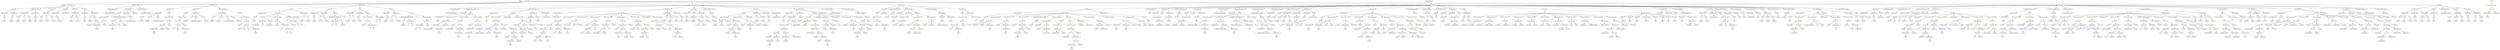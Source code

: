 strict digraph {
	graph [bb="0,0,37636,900"];
	node [label="\N"];
	Enter	[height=0.5,
		pos="7819.5,882",
		width=0.83628];
	Identifier__owner_1	[color=black,
		height=0.5,
		label=_owner,
		pos="10499,450",
		width=1.0719];
	ExpressionStatement_Unnamed_43	[color=orange,
		height=0.5,
		label=ExpressionStatement,
		pos="8546.5,594",
		width=2.458];
	BinaryOperation_Unnamed_44	[color=brown,
		height=0.5,
		label=BinaryOperation,
		pos="8427.5,522",
		width=1.9867];
	ExpressionStatement_Unnamed_43 -> BinaryOperation_Unnamed_44	[pos="e,8454.9,539.07 8518.6,576.59 8502.6,567.13 8482.1,555.12 8464.7,544.87"];
	IndexAccess_Unnamed_11	[color=black,
		height=0.5,
		label=IndexAccess,
		pos="33042,306",
		width=1.6402];
	Identifier__from_3	[color=black,
		height=0.5,
		label=_from,
		pos="32995,234",
		width=0.93331];
	IndexAccess_Unnamed_11 -> Identifier__from_3	[pos="e,33005,251.31 33030,288.05 33025,279.85 33018,269.83 33012,260.71"];
	Identifier_balances_11	[color=black,
		height=0.5,
		label=balances,
		pos="33089,234",
		width=1.1828];
	IndexAccess_Unnamed_11 -> Identifier_balances_11	[pos="e,33077,251.79 33053,288.05 33058,279.97 33065,270.12 33071,261.11"];
	IndexAccess_Unnamed_51	[color=black,
		height=0.5,
		label=IndexAccess,
		pos="12950,378",
		width=1.6402];
	MemberAccess_Unnamed_46	[color=black,
		height=0.5,
		label=MemberAccess,
		pos="12887,306",
		width=1.9174];
	IndexAccess_Unnamed_51 -> MemberAccess_Unnamed_46	[pos="e,12902,323.96 12935,360.41 12927,352.08 12918,341.8 12909,332.49"];
	Identifier_allowed_11	[color=black,
		height=0.5,
		label=allowed,
		pos="13013,306",
		width=1.0858];
	IndexAccess_Unnamed_51 -> Identifier_allowed_11	[pos="e,12998,322.99 12964,360.41 12972,351.74 12982,340.97 12991,331.38"];
	Parameter_to_3	[color=black,
		height=0.5,
		label=to,
		pos="2849.5,594",
		width=0.75];
	ElementaryTypeName_address_29	[color=black,
		height=0.5,
		label=address,
		pos="2769.5,522",
		width=1.0996];
	Parameter_to_3 -> ElementaryTypeName_address_29	[pos="e,2787.3,538.51 2833.7,579.17 2822.9,569.65 2808.2,556.79 2795.6,545.77"];
	ElementaryTypeName_uint_4	[color=black,
		height=0.5,
		label=uint,
		pos="11834,522",
		width=0.75];
	FunctionCall_Unnamed_32	[color=orange,
		height=0.5,
		label=FunctionCall,
		pos="35719,450",
		width=1.6125];
	MemberAccess_Unnamed_18	[color=black,
		height=0.5,
		label=MemberAccess,
		pos="35666,378",
		width=1.9174];
	FunctionCall_Unnamed_32 -> MemberAccess_Unnamed_18	[pos="e,35678,395.79 35706,432.05 35700,423.89 35692,413.91 35685,404.82"];
	Identifier__mintedAmount_3	[color=black,
		height=0.5,
		label=_mintedAmount,
		pos="35824,378",
		width=1.959];
	FunctionCall_Unnamed_32 -> Identifier__mintedAmount_3	[pos="e,35799,395.31 35742,433.12 35756,423.76 35774,411.78 35790,401.47"];
	VariableDeclaration_from_2	[color=black,
		height=0.5,
		label=from,
		pos="26530,594",
		width=0.7947];
	ElementaryTypeName_address_45	[color=black,
		height=0.5,
		label=address,
		pos="26517,522",
		width=1.0996];
	VariableDeclaration_from_2 -> ElementaryTypeName_address_45	[pos="e,26520,540.1 26526,575.7 26525,568.32 26523,559.52 26522,551.25"];
	Identifier_msg_7	[color=black,
		height=0.5,
		label=msg,
		pos="30111,234",
		width=0.75];
	ElementaryTypeName_uint256_10	[color=black,
		height=0.5,
		label=uint256,
		pos="5418.5,522",
		width=1.0442];
	Parameter__allowBuy_1	[color=black,
		height=0.5,
		label=_allowBuy,
		pos="18035,594",
		width=1.3907];
	ElementaryTypeName_bool_14	[color=black,
		height=0.5,
		label=bool,
		pos="18033,522",
		width=0.76697];
	Parameter__allowBuy_1 -> ElementaryTypeName_bool_14	[pos="e,18033,540.1 18034,575.7 18034,568.41 18034,559.73 18033,551.54"];
	ParameterList_Unnamed_58	[color=black,
		height=0.5,
		label=ParameterList,
		pos="26596,666",
		width=1.7095];
	ParameterList_Unnamed_58 -> VariableDeclaration_from_2	[pos="e,26544,610.04 26580,648.41 26571,639.41 26561,628.13 26551,618.26"];
	VariableDeclaration_sellEth	[color=black,
		height=0.5,
		label=sellEth,
		pos="26612,594",
		width=0.97489];
	ParameterList_Unnamed_58 -> VariableDeclaration_sellEth	[pos="e,26608,612.1 26599,647.7 26601,640.32 26603,631.52 26605,623.25"];
	VariableDeclaration_value_4	[color=black,
		height=0.5,
		label=value,
		pos="26695,594",
		width=0.82242];
	ParameterList_Unnamed_58 -> VariableDeclaration_value_4	[pos="e,26676,608.24 26618,649.12 26632,638.89 26651,625.53 26667,614.65"];
	Identifier_sellPrice_1	[color=black,
		height=0.5,
		label=sellPrice,
		pos="16245,450",
		width=1.1551];
	ExpressionStatement_Unnamed_1	[color=orange,
		height=0.5,
		label=ExpressionStatement,
		pos="5538.5,594",
		width=2.458];
	FunctionCall_Unnamed_1	[color=orange,
		height=0.5,
		label=FunctionCall,
		pos="5538.5,522",
		width=1.6125];
	ExpressionStatement_Unnamed_1 -> FunctionCall_Unnamed_1	[pos="e,5538.5,540.1 5538.5,575.7 5538.5,568.41 5538.5,559.73 5538.5,551.54"];
	Identifier__value_1	[color=black,
		height=0.5,
		label=_value,
		pos="28792,378",
		width=0.96103];
	Mapping_Unnamed	[color=black,
		height=0.5,
		label=Mapping,
		pos="30922,594",
		width=1.2105];
	ElementaryTypeName_address_12	[color=black,
		height=0.5,
		label=address,
		pos="30857,522",
		width=1.0996];
	Mapping_Unnamed -> ElementaryTypeName_address_12	[pos="e,30872,539.15 30906,576.76 30898,568.02 30888,557.05 30879,547.31"];
	ElementaryTypeName_uint256_22	[color=black,
		height=0.5,
		label=uint256,
		pos="30952,522",
		width=1.0442];
	Mapping_Unnamed -> ElementaryTypeName_uint256_22	[pos="e,30944,539.79 30929,576.05 30932,568.32 30936,558.96 30940,550.27"];
	Identifier_msg_23	[color=black,
		height=0.5,
		label=msg,
		pos="12380,90",
		width=0.75];
	Identifier_a_5	[color=black,
		height=0.5,
		label=a,
		pos="5644.5,522",
		width=0.75];
	NumberLiteral_Unnamed_4	[color=black,
		height=0.5,
		label=NumberLiteral,
		pos="33569,306",
		width=1.765];
	Parameter__sellPrice	[color=black,
		height=0.5,
		label=_sellPrice,
		pos="24342,594",
		width=1.2937];
	ElementaryTypeName_uint256_57	[color=black,
		height=0.5,
		label=uint256,
		pos="24395,522",
		width=1.0442];
	Parameter__sellPrice -> ElementaryTypeName_uint256_57	[pos="e,24382,539.47 24354,576.41 24360,568.04 24368,557.71 24375,548.37"];
	Mapping_Unnamed_2	[color=black,
		height=0.5,
		label=Mapping,
		pos="10756,594",
		width=1.2105];
	Mapping_Unnamed_3	[color=black,
		height=0.5,
		label=Mapping,
		pos="10862,522",
		width=1.2105];
	Mapping_Unnamed_2 -> Mapping_Unnamed_3	[pos="e,10839,537.82 10778,578.15 10793,568.22 10813,555.01 10830,544.01"];
	ElementaryTypeName_address_33	[color=black,
		height=0.5,
		label=address,
		pos="10963,522",
		width=1.0996];
	Mapping_Unnamed_2 -> ElementaryTypeName_address_33	[pos="e,10932,533.88 10789,582.01 10821,571.42 10871,554.85 10915,540 10917,539.24 10919,538.45 10921,537.65"];
	Identifier__to	[color=black,
		height=0.5,
		label=_to,
		pos="29873,378",
		width=0.75];
	ExpressionStatement_Unnamed_93	[color=orange,
		height=0.5,
		label=ExpressionStatement,
		pos="14947,594",
		width=2.458];
	FunctionCall_Unnamed_85	[color=orange,
		height=0.5,
		label=FunctionCall,
		pos="14865,522",
		width=1.6125];
	ExpressionStatement_Unnamed_93 -> FunctionCall_Unnamed_85	[pos="e,14884,539.31 14927,576.05 14916,567.24 14904,556.33 14892,546.69"];
	ExpressionStatement_Unnamed_64	[color=orange,
		height=0.5,
		label=ExpressionStatement,
		pos="22239,594",
		width=2.458];
	BinaryOperation_Unnamed_61	[color=brown,
		height=0.5,
		label=BinaryOperation,
		pos="22217,522",
		width=1.9867];
	ExpressionStatement_Unnamed_64 -> BinaryOperation_Unnamed_61	[pos="e,22222,540.1 22233,575.7 22231,568.24 22228,559.32 22225,550.97"];
	Identifier_previousBalances	[color=black,
		height=0.5,
		label=previousBalances,
		pos="31737,378",
		width=2.0976];
	MemberAccess_Unnamed_57	[color=black,
		height=0.5,
		label=MemberAccess,
		pos="19691,450",
		width=1.9174];
	Identifier_super_2	[color=black,
		height=0.5,
		label=super,
		pos="19691,378",
		width=0.864];
	MemberAccess_Unnamed_57 -> Identifier_super_2	[pos="e,19691,396.1 19691,431.7 19691,424.41 19691,415.73 19691,407.54"];
	MemberAccess_Unnamed_14	[color=black,
		height=0.5,
		label=MemberAccess,
		pos="30930,306",
		width=1.9174];
	Identifier_msg_8	[color=black,
		height=0.5,
		label=msg,
		pos="30930,234",
		width=0.75];
	MemberAccess_Unnamed_14 -> Identifier_msg_8	[pos="e,30930,252.1 30930,287.7 30930,280.41 30930,271.73 30930,263.54"];
	Block_Unnamed_8	[color=black,
		height=0.5,
		label=Block,
		pos="33495,666",
		width=0.90558];
	ExpressionStatement_Unnamed_9	[color=orange,
		height=0.5,
		label=ExpressionStatement,
		pos="33442,594",
		width=2.458];
	Block_Unnamed_8 -> ExpressionStatement_Unnamed_9	[pos="e,33455,612.29 33483,649.12 33476,640.89 33469,630.62 33461,621.26"];
	ExpressionStatement_Unnamed_10	[color=orange,
		height=0.5,
		label=ExpressionStatement,
		pos="33637,594",
		width=2.458];
	Block_Unnamed_8 -> ExpressionStatement_Unnamed_10	[pos="e,33604,611.09 33518,653.28 33539,643.17 33569,628.31 33594,616.12"];
	ExpressionStatement_Unnamed_12	[color=orange,
		height=0.5,
		label=ExpressionStatement,
		pos="29057,594",
		width=2.458];
	FunctionCall_Unnamed_10	[color=orange,
		height=0.5,
		label=FunctionCall,
		pos="28897,522",
		width=1.6125];
	ExpressionStatement_Unnamed_12 -> FunctionCall_Unnamed_10	[pos="e,28929,537.28 29020,577.12 28996,566.63 28965,552.85 28940,541.82"];
	ElementaryTypeName_uint	[color=black,
		height=0.5,
		label=uint,
		pos="33756,522",
		width=0.75];
	NumberLiteral_Unnamed_5	[color=black,
		height=0.5,
		label=NumberLiteral,
		pos="29863,306",
		width=1.765];
	MemberAccess_Unnamed_9	[color=black,
		height=0.5,
		label=MemberAccess,
		pos="29195,450",
		width=1.9174];
	Identifier_msg_6	[color=black,
		height=0.5,
		label=msg,
		pos="29288,378",
		width=0.75];
	MemberAccess_Unnamed_9 -> Identifier_msg_6	[pos="e,29270,392.1 29216,432.76 29230,422.63 29247,409.51 29261,398.76"];
	IndexAccess_Unnamed_42	[color=black,
		height=0.5,
		label=IndexAccess,
		pos="7783.5,450",
		width=1.6402];
	IndexAccess_Unnamed_43	[color=black,
		height=0.5,
		label=IndexAccess,
		pos="7908.5,378",
		width=1.6402];
	IndexAccess_Unnamed_42 -> IndexAccess_Unnamed_43	[pos="e,7881.2,394.33 7811,433.64 7828.6,423.75 7851.8,410.76 7871.2,399.93"];
	Identifier__spender_6	[color=black,
		height=0.5,
		label=_spender,
		pos="8030.5,378",
		width=1.2521];
	IndexAccess_Unnamed_42 -> Identifier__spender_6	[pos="e,7996,390.07 7827,437.56 7866.2,427.13 7925.4,411.07 7976.5,396 7979.4,395.16 7982.3,394.27 7985.3,393.37"];
	ParameterList_Unnamed_45	[color=black,
		height=0.5,
		label=ParameterList,
		pos="2350.5,666",
		width=1.7095];
	Parameter_value_6	[color=black,
		height=0.5,
		label=value,
		pos="2097.5,594",
		width=0.82242];
	ParameterList_Unnamed_45 -> Parameter_value_6	[pos="e,2124.2,602.37 2307.1,652.97 2258.6,639.56 2181.1,618.11 2135.1,605.4"];
	Parameter_spender_2	[color=black,
		height=0.5,
		label=spender,
		pos="2224.5,594",
		width=1.1135];
	ParameterList_Unnamed_45 -> Parameter_spender_2	[pos="e,2249.1,608.67 2322.9,649.64 2304.1,639.22 2279.2,625.37 2259.1,614.22"];
	Parameter_token_3	[color=black,
		height=0.5,
		label=token,
		pos="2348.5,594",
		width=0.864];
	ParameterList_Unnamed_45 -> Parameter_token_3	[pos="e,2349,612.1 2350,647.7 2349.8,640.41 2349.6,631.73 2349.4,623.54"];
	Identifier_balances_22	[color=black,
		height=0.5,
		label=balances,
		pos="9569.5,378",
		width=1.1828];
	VariableDeclaration_version	[color=black,
		height=0.5,
		label=version,
		pos="26229,666",
		width=1.0442];
	ElementaryTypeName_string_2	[color=black,
		height=0.5,
		label=string,
		pos="26253,594",
		width=0.864];
	VariableDeclaration_version -> ElementaryTypeName_string_2	[pos="e,26247,611.79 26234,648.05 26237,640.4 26240,631.16 26243,622.56"];
	stringLiteral_Unnamed	[color=black,
		height=0.5,
		label=stringLiteral,
		pos="26356,594",
		width=1.5016];
	VariableDeclaration_version -> stringLiteral_Unnamed	[pos="e,26329,609.8 26252,651.83 26271,641.56 26297,627.09 26319,615.33"];
	Identifier_require_20	[color=black,
		height=0.5,
		label=require,
		pos="20980,450",
		width=1.0026];
	VariableDeclaration_INITIAL_SUPPLY	[color=black,
		height=0.5,
		label=INITIAL_SUPPLY,
		pos="19139,666",
		width=2.3333];
	ElementaryTypeName_uint256_50	[color=black,
		height=0.5,
		label=uint256,
		pos="19088,594",
		width=1.0442];
	VariableDeclaration_INITIAL_SUPPLY -> ElementaryTypeName_uint256_50	[pos="e,19099,611.31 19126,648.05 19120,639.77 19113,629.62 19106,620.42"];
	NumberLiteral_Unnamed_11	[color=black,
		height=0.5,
		label=NumberLiteral,
		pos="36150,306",
		width=1.765];
	Identifier_assert_1	[color=black,
		height=0.5,
		label=assert,
		pos="5477.5,450",
		width=0.89172];
	FunctionDefinition_sellTokens	[color=black,
		height=0.5,
		label=sellTokens,
		pos="16523,738",
		width=1.4046];
	ParameterList_Unnamed_74	[color=black,
		height=0.5,
		label=ParameterList,
		pos="15291,666",
		width=1.7095];
	FunctionDefinition_sellTokens -> ParameterList_Unnamed_74	[pos="e,15351,670.41 16473,734.17 16281,723.25 15587,683.86 15362,671.05"];
	Block_Unnamed_39	[color=black,
		height=0.5,
		label=Block,
		pos="15982,666",
		width=0.90558];
	FunctionDefinition_sellTokens -> Block_Unnamed_39	[pos="e,16013,671.1 16475,730.91 16372,717.47 16124,685.45 16024,672.54"];
	ParameterList_Unnamed_75	[color=black,
		height=0.5,
		label=ParameterList,
		pos="16857,666",
		width=1.7095];
	FunctionDefinition_sellTokens -> ParameterList_Unnamed_75	[pos="e,16808,677.24 16565,728.06 16624,715.76 16730,693.56 16796,679.58"];
	FunctionCall_Unnamed_21	[color=orange,
		height=0.5,
		label=FunctionCall,
		pos="31070,522",
		width=1.6125];
	Identifier_Transfer_1	[color=black,
		height=0.5,
		label=Transfer,
		pos="30889,450",
		width=1.1689];
	FunctionCall_Unnamed_21 -> Identifier_Transfer_1	[pos="e,30919,462.77 31034,507.34 31004,495.73 30961,479.07 30930,466.88"];
	Identifier__value_9	[color=black,
		height=0.5,
		label=_value,
		pos="30984,450",
		width=0.96103];
	FunctionCall_Unnamed_21 -> Identifier__value_9	[pos="e,31002,465.72 31050,504.76 31038,495.27 31023,483.17 31010,472.85"];
	Identifier__from_4	[color=black,
		height=0.5,
		label=_from,
		pos="31070,450",
		width=0.93331];
	FunctionCall_Unnamed_21 -> Identifier__from_4	[pos="e,31070,468.1 31070,503.7 31070,496.41 31070,487.73 31070,479.54"];
	Identifier__to_10	[color=black,
		height=0.5,
		label=_to,
		pos="31149,450",
		width=0.75];
	FunctionCall_Unnamed_21 -> Identifier__to_10	[pos="e,31133,465.02 31088,504.76 31099,495.17 31113,482.91 31124,472.52"];
	MemberAccess_Unnamed_34	[color=black,
		height=0.5,
		label=MemberAccess,
		pos="6911.5,306",
		width=1.9174];
	Identifier_msg_16	[color=black,
		height=0.5,
		label=msg,
		pos="6911.5,234",
		width=0.75];
	MemberAccess_Unnamed_34 -> Identifier_msg_16	[pos="e,6911.5,252.1 6911.5,287.7 6911.5,280.41 6911.5,271.73 6911.5,263.54"];
	Identifier__mintedAmount_5	[color=black,
		height=0.5,
		label=_mintedAmount,
		pos="35091,450",
		width=1.959];
	NumberLiteral_Unnamed_16	[color=black,
		height=0.5,
		label=NumberLiteral,
		pos="8231.5,594",
		width=1.765];
	Identifier__spender_4	[color=black,
		height=0.5,
		label=_spender,
		pos="7661.5,234",
		width=1.2521];
	ModifierInvocation_onlyOwner	[color=black,
		height=0.5,
		label=onlyOwner,
		pos="13529,666",
		width=1.4323];
	Parameter__subtractedValue	[color=black,
		height=0.5,
		label=_subtractedValue,
		pos="11929,594",
		width=2.0976];
	Parameter__subtractedValue -> ElementaryTypeName_uint_4	[pos="e,11851,535.97 11906,576.41 11892,566.26 11875,553.23 11860,542.57"];
	ElementaryTypeName_uint_7	[color=black,
		height=0.5,
		label=uint,
		pos="19063,522",
		width=0.75];
	Identifier_totalSupply__2	[color=black,
		height=0.5,
		label=totalSupply_,
		pos="35853,450",
		width=1.6125];
	ElementaryTypeName_uint256_45	[color=black,
		height=0.5,
		label=uint256,
		pos="10324,522",
		width=1.0442];
	ElementaryTypeName_uint256_7	[color=black,
		height=0.5,
		label=uint256,
		pos="5142.5,450",
		width=1.0442];
	Identifier_contractEth_4	[color=black,
		height=0.5,
		label=contractEth,
		pos="27013,306",
		width=1.4877];
	Block_Unnamed_12	[color=black,
		height=0.5,
		label=Block,
		pos="32081,666",
		width=0.90558];
	ExpressionStatement_Unnamed_22	[color=orange,
		height=0.5,
		label=ExpressionStatement,
		pos="31125,594",
		width=2.458];
	Block_Unnamed_12 -> ExpressionStatement_Unnamed_22	[pos="e,31195,605.27 32048,663.72 31936,659.18 31560,642.51 31252,612 31237,610.55 31221,608.7 31206,606.76"];
	ExpressionStatement_Unnamed_18	[color=orange,
		height=0.5,
		label=ExpressionStatement,
		pos="31349,594",
		width=2.458];
	Block_Unnamed_12 -> ExpressionStatement_Unnamed_18	[pos="e,31412,606.88 32048,663.3 31955,658.19 31676,641.44 31447,612 31439,611.04 31431,609.91 31424,608.7"];
	ExpressionStatement_Unnamed_21	[color=orange,
		height=0.5,
		label=ExpressionStatement,
		pos="31544,594",
		width=2.458];
	Block_Unnamed_12 -> ExpressionStatement_Unnamed_21	[pos="e,31608,606.68 32049,661.71 31976,654.12 31793,634.33 31642,612 31634,610.94 31627,609.77 31619,608.55"];
	BooleanLiteral_Unnamed_1	[color=black,
		height=0.5,
		label=BooleanLiteral,
		pos="31715,594",
		width=1.7788];
	Block_Unnamed_12 -> BooleanLiteral_Unnamed_1	[pos="e,31762,606.3 32050,659.9 31996,650.94 31883,631.5 31789,612 31784,610.99 31779,609.9 31773,608.78"];
	ExpressionStatement_Unnamed_23	[color=orange,
		height=0.5,
		label=ExpressionStatement,
		pos="31886,594",
		width=2.458];
	Block_Unnamed_12 -> ExpressionStatement_Unnamed_23	[pos="e,31928,610.24 32054,655.41 32024,644.81 31976,627.47 31939,614.08"];
	ExpressionStatement_Unnamed_17	[color=orange,
		height=0.5,
		label=ExpressionStatement,
		pos="32081,594",
		width=2.458];
	Block_Unnamed_12 -> ExpressionStatement_Unnamed_17	[pos="e,32081,612.1 32081,647.7 32081,640.41 32081,631.73 32081,623.54"];
	VariableDeclarationStatement_Unnamed_3	[color=black,
		height=0.5,
		label=VariableDeclarationStatement,
		pos="32307,594",
		width=3.3174];
	Block_Unnamed_12 -> VariableDeclarationStatement_Unnamed_3	[pos="e,32256,610.71 32108,656.42 32142,645.93 32200,627.87 32245,614.04"];
	ExpressionStatement_Unnamed_19	[color=orange,
		height=0.5,
		label=ExpressionStatement,
		pos="32533,594",
		width=2.458];
	Block_Unnamed_12 -> ExpressionStatement_Unnamed_19	[pos="e,32467,606.55 32112,660.56 32174,651.75 32316,631.23 32435,612 32441,610.88 32449,609.69 32456,608.47"];
	ExpressionStatement_Unnamed_20	[color=orange,
		height=0.5,
		label=ExpressionStatement,
		pos="32728,594",
		width=2.458];
	Block_Unnamed_12 -> ExpressionStatement_Unnamed_20	[pos="e,32664,606.81 32113,662.74 32198,656.61 32434,638.35 32630,612 32637,611 32645,609.85 32652,608.63"];
	ExpressionStatement_Unnamed_16	[color=orange,
		height=0.5,
		label=ExpressionStatement,
		pos="32923,594",
		width=2.458];
	Block_Unnamed_12 -> ExpressionStatement_Unnamed_16	[pos="e,32859,606.95 32113,663.84 32218,659.92 32551,645.41 32825,612 32832,611.07 32840,609.95 32848,608.73"];
	ElementaryTypeName_address_18	[color=black,
		height=0.5,
		label=address,
		pos="28440,522",
		width=1.0996];
	FunctionDefinition_mul	[color=black,
		height=0.5,
		label=mul,
		pos="4362.5,738",
		width=0.75];
	ParameterList_Unnamed_1	[color=black,
		height=0.5,
		label=ParameterList,
		pos="3944.5,666",
		width=1.7095];
	FunctionDefinition_mul -> ParameterList_Unnamed_1	[pos="e,3997.1,675.81 4336.4,732.62 4271.5,721.76 4101.8,693.33 4008.4,677.69"];
	Block_Unnamed	[color=black,
		height=0.5,
		label=Block,
		pos="4167.5,666",
		width=0.90558];
	FunctionDefinition_mul -> Block_Unnamed	[pos="e,4194.3,676.59 4339,728.56 4305.8,716.62 4244.6,694.67 4205.1,680.47"];
	ParameterList_Unnamed	[color=black,
		height=0.5,
		label=ParameterList,
		pos="4557.5,666",
		width=1.7095];
	FunctionDefinition_mul -> ParameterList_Unnamed	[pos="e,4519.9,680.51 4386.1,728.56 4416.4,717.65 4470,698.41 4509.2,684.34"];
	FunctionCall_Unnamed_71	[color=orange,
		height=0.5,
		label=FunctionCall,
		pos="20728,522",
		width=1.6125];
	Identifier_require_21	[color=black,
		height=0.5,
		label=require,
		pos="20728,450",
		width=1.0026];
	FunctionCall_Unnamed_71 -> Identifier_require_21	[pos="e,20728,468.1 20728,503.7 20728,496.41 20728,487.73 20728,479.54"];
	BinaryOperation_Unnamed_75	[color=brown,
		height=0.5,
		label=BinaryOperation,
		pos="20854,450",
		width=1.9867];
	FunctionCall_Unnamed_71 -> BinaryOperation_Unnamed_75	[pos="e,20825,466.89 20755,505.81 20772,496.06 20795,483.26 20815,472.48"];
	ParameterList_Unnamed_7	[color=black,
		height=0.5,
		label=ParameterList,
		pos="5836.5,666",
		width=1.7095];
	Parameter_None_3	[color=black,
		height=0.5,
		label=None,
		pos="5836.5,594",
		width=0.85014];
	ParameterList_Unnamed_7 -> Parameter_None_3	[pos="e,5836.5,612.1 5836.5,647.7 5836.5,640.41 5836.5,631.73 5836.5,623.54"];
	IndexAccess_Unnamed_18	[color=black,
		height=0.5,
		label=IndexAccess,
		pos="33921,594",
		width=1.6402];
	Identifier_balances_16	[color=black,
		height=0.5,
		label=balances,
		pos="33844,522",
		width=1.1828];
	IndexAccess_Unnamed_18 -> Identifier_balances_16	[pos="e,33861,538.75 33902,576.41 33892,567.41 33880,556.15 33869,546.29"];
	Identifier__owner	[color=black,
		height=0.5,
		label=_owner,
		pos="33943,522",
		width=1.0719];
	IndexAccess_Unnamed_18 -> Identifier__owner	[pos="e,33937,540.1 33926,575.7 33928,568.24 33931,559.32 33934,550.97"];
	BinaryOperation_Unnamed_8	[color=brown,
		height=0.5,
		label=BinaryOperation,
		pos="6302.5,450",
		width=1.9867];
	Identifier_c_3	[color=black,
		height=0.5,
		label=c,
		pos="6228.5,378",
		width=0.75];
	BinaryOperation_Unnamed_8 -> Identifier_c_3	[pos="e,6243.5,393.11 6285,432.41 6275,422.97 6262.4,411.03 6251.6,400.83"];
	Identifier_a_7	[color=black,
		height=0.5,
		label=a,
		pos="6300.5,378",
		width=0.75];
	BinaryOperation_Unnamed_8 -> Identifier_a_7	[pos="e,6301,396.1 6302,431.7 6301.8,424.41 6301.6,415.73 6301.4,407.54"];
	Block_Unnamed_27	[color=black,
		height=0.5,
		label=Block,
		pos="12009,522",
		width=0.90558];
	ExpressionStatement_Unnamed_53	[color=orange,
		height=0.5,
		label=ExpressionStatement,
		pos="11756,450",
		width=2.458];
	Block_Unnamed_27 -> ExpressionStatement_Unnamed_53	[pos="e,11816,463.52 11984,509.97 11978,507.85 11973,505.74 11968,504 11921,488.74 11868,475.47 11827,466.02"];
	FunctionCall_Unnamed_65	[color=orange,
		height=0.5,
		label=FunctionCall,
		pos="19624,522",
		width=1.6125];
	Identifier__value_19	[color=black,
		height=0.5,
		label=_value,
		pos="19255,450",
		width=0.96103];
	FunctionCall_Unnamed_65 -> Identifier__value_19	[pos="e,19281,462.25 19581,509.41 19573,507.45 19564,505.55 19557,504 19443,481.73 19411,497.06 19299,468 19296,467.41 19294,466.73 19292,\
466"];
	MemberAccess_Unnamed_53	[color=black,
		height=0.5,
		label=MemberAccess,
		pos="19377,450",
		width=1.9174];
	FunctionCall_Unnamed_65 -> MemberAccess_Unnamed_53	[pos="e,19422,463.88 19582,509.13 19541,497.52 19478,479.78 19433,466.95"];
	Identifier__to_17	[color=black,
		height=0.5,
		label=_to,
		pos="19491,450",
		width=0.75];
	FunctionCall_Unnamed_65 -> Identifier__to_17	[pos="e,19511,461.88 19595,505.98 19573,494.54 19543,478.81 19521,467.1"];
	Identifier__from_13	[color=black,
		height=0.5,
		label=_from,
		pos="19570,450",
		width=0.93331];
	FunctionCall_Unnamed_65 -> Identifier__from_13	[pos="e,19582,466.83 19610,504.05 19604,495.56 19596,485.11 19589,475.73"];
	Parameter_to_4	[color=black,
		height=0.5,
		label=to,
		pos="3203.5,594",
		width=0.75];
	ElementaryTypeName_address_31	[color=black,
		height=0.5,
		label=address,
		pos="3174.5,522",
		width=1.0996];
	Parameter_to_4 -> ElementaryTypeName_address_31	[pos="e,3181.6,539.96 3196.7,576.41 3193.5,568.68 3189.6,559.27 3185.9,550.52"];
	Identifier__name	[color=black,
		height=0.5,
		label=_name,
		pos="23650,450",
		width=0.97489];
	Identifier__to_7	[color=black,
		height=0.5,
		label=_to,
		pos="32251,378",
		width=0.75];
	InheritanceSpecifier_Unnamed_4	[color=black,
		height=0.5,
		label=InheritanceSpecifier,
		pos="6853.5,738",
		width=2.3333];
	UserDefinedTypeName_Unnamed_9	[color=black,
		height=0.5,
		label=UserDefinedTypeName,
		pos="6811.5,666",
		width=2.7214];
	InheritanceSpecifier_Unnamed_4 -> UserDefinedTypeName_Unnamed_9	[pos="e,6821.8,684.1 6843.2,719.7 6838.5,711.9 6832.8,702.51 6827.6,693.83"];
	BinaryOperation_Unnamed_64	[color=brown,
		height=0.5,
		label=BinaryOperation,
		pos="18387,522",
		width=1.9867];
	NumberLiteral_Unnamed_21	[color=black,
		height=0.5,
		label=NumberLiteral,
		pos="18286,450",
		width=1.765];
	BinaryOperation_Unnamed_64 -> NumberLiteral_Unnamed_21	[pos="e,18309,467.07 18363,504.59 18349,495.31 18333,483.57 18318,473.44"];
	IndexAccess_Unnamed_55	[color=black,
		height=0.5,
		label=IndexAccess,
		pos="18427,450",
		width=1.6402];
	BinaryOperation_Unnamed_64 -> IndexAccess_Unnamed_55	[pos="e,18417,468.1 18396,503.7 18401,495.9 18406,486.51 18411,477.83"];
	Identifier__sellPrice	[color=black,
		height=0.5,
		label=_sellPrice,
		pos="22511,450",
		width=1.2937];
	NumberLiteral_Unnamed_24	[color=black,
		height=0.5,
		label=NumberLiteral,
		pos="20455,378",
		width=1.765];
	MemberAccess_Unnamed_62	[color=black,
		height=0.5,
		label=MemberAccess,
		pos="27013,378",
		width=1.9174];
	MemberAccess_Unnamed_62 -> Identifier_contractEth_4	[pos="e,27013,324.1 27013,359.7 27013,352.41 27013,343.73 27013,335.54"];
	ElementaryTypeName_string_1	[color=black,
		height=0.5,
		label=string,
		pos="19175,594",
		width=0.864];
	Parameter__to_3	[color=black,
		height=0.5,
		label=_to,
		pos="25595,594",
		width=0.75];
	ElementaryTypeName_address_48	[color=black,
		height=0.5,
		label=address,
		pos="25593,522",
		width=1.0996];
	Parameter__to_3 -> ElementaryTypeName_address_48	[pos="e,25593,540.1 25594,575.7 25594,568.41 25594,559.73 25593,551.54"];
	Parameter_None_7	[color=black,
		height=0.5,
		label=None,
		pos="549.54,594",
		width=0.85014];
	ElementaryTypeName_bool_1	[color=black,
		height=0.5,
		label=bool,
		pos="549.54,522",
		width=0.76697];
	Parameter_None_7 -> ElementaryTypeName_bool_1	[pos="e,549.54,540.1 549.54,575.7 549.54,568.41 549.54,559.73 549.54,551.54"];
	Identifier_oldValue_1	[color=black,
		height=0.5,
		label=oldValue,
		pos="11871,162",
		width=1.2105];
	ElementaryTypeName_uint256_34	[color=black,
		height=0.5,
		label=uint256,
		pos="37152,522",
		width=1.0442];
	Identifier_allowed_9	[color=black,
		height=0.5,
		label=allowed,
		pos="12254,162",
		width=1.0858];
	BinaryOperation_Unnamed_83	[color=brown,
		height=0.5,
		label=BinaryOperation,
		pos="16098,378",
		width=1.9867];
	FunctionCall_Unnamed_82	[color=orange,
		height=0.5,
		label=FunctionCall,
		pos="16098,306",
		width=1.6125];
	BinaryOperation_Unnamed_83 -> FunctionCall_Unnamed_82	[pos="e,16098,324.1 16098,359.7 16098,352.41 16098,343.73 16098,335.54"];
	Identifier_sellEth_1	[color=black,
		height=0.5,
		label=sellEth,
		pos="16209,306",
		width=0.97489];
	BinaryOperation_Unnamed_83 -> Identifier_sellEth_1	[pos="e,16187,320.56 16123,360.76 16139,350.57 16160,337.36 16177,326.58"];
	IndexAccess_Unnamed_38	[color=black,
		height=0.5,
		label=IndexAccess,
		pos="7477.5,450",
		width=1.6402];
	IndexAccess_Unnamed_39	[color=black,
		height=0.5,
		label=IndexAccess,
		pos="7370.5,378",
		width=1.6402];
	IndexAccess_Unnamed_38 -> IndexAccess_Unnamed_39	[pos="e,7394.7,394.82 7453.3,433.12 7438.8,423.63 7420.1,411.44 7404.2,401.03"];
	Identifier__spender_3	[color=black,
		height=0.5,
		label=_spender,
		pos="7492.5,378",
		width=1.2521];
	IndexAccess_Unnamed_38 -> Identifier__spender_3	[pos="e,7488.9,396.1 7481.3,431.7 7482.8,424.32 7484.7,415.52 7486.5,407.25"];
	Identifier__value_2	[color=black,
		height=0.5,
		label=_value,
		pos="29637,378",
		width=0.96103];
	ElementaryTypeName_bool_11	[color=black,
		height=0.5,
		label=bool,
		pos="21611,594",
		width=0.76697];
	ParameterList_Unnamed_17	[color=black,
		height=0.5,
		label=ParameterList,
		pos="1263.5,666",
		width=1.7095];
	Parameter_None_6	[color=black,
		height=0.5,
		label=None,
		pos="1246.5,594",
		width=0.85014];
	ParameterList_Unnamed_17 -> Parameter_None_6	[pos="e,1250.7,612.1 1259.3,647.7 1257.5,640.32 1255.4,631.52 1253.4,623.25"];
	MemberAccess_Unnamed_15	[color=black,
		height=0.5,
		label=MemberAccess,
		pos="30427,378",
		width=1.9174];
	Identifier_msg_9	[color=black,
		height=0.5,
		label=msg,
		pos="30427,306",
		width=0.75];
	MemberAccess_Unnamed_15 -> Identifier_msg_9	[pos="e,30427,324.1 30427,359.7 30427,352.41 30427,343.73 30427,335.54"];
	NumberLiteral_Unnamed_23	[color=black,
		height=0.5,
		label=NumberLiteral,
		pos="19533,594",
		width=1.765];
	Identifier_balances_24	[color=black,
		height=0.5,
		label=balances,
		pos="23491,378",
		width=1.1828];
	Identifier__value_25	[color=black,
		height=0.5,
		label=_value,
		pos="27882,378",
		width=0.96103];
	IndexAccess_Unnamed_54	[color=black,
		height=0.5,
		label=IndexAccess,
		pos="18613,522",
		width=1.6402];
	Identifier_redeemableEther_re_ent11_1	[color=black,
		height=0.5,
		label=redeemableEther_re_ent11,
		pos="18613,450",
		width=3.0263];
	IndexAccess_Unnamed_54 -> Identifier_redeemableEther_re_ent11_1	[pos="e,18613,468.1 18613,503.7 18613,496.41 18613,487.73 18613,479.54"];
	MemberAccess_Unnamed_48	[color=black,
		height=0.5,
		label=MemberAccess,
		pos="18809,450",
		width=1.9174];
	IndexAccess_Unnamed_54 -> MemberAccess_Unnamed_48	[pos="e,18769,465.12 18650,507.67 18681,496.68 18725,480.99 18758,468.91"];
	Identifier_redeemableEther_re_ent11	[color=black,
		height=0.5,
		label=redeemableEther_re_ent11,
		pos="19022,306",
		width=3.0263];
	ParameterList_Unnamed_37	[color=black,
		height=0.5,
		label=ParameterList,
		pos="37147,666",
		width=1.7095];
	Parameter_None_12	[color=black,
		height=0.5,
		label=None,
		pos="37149,594",
		width=0.85014];
	ParameterList_Unnamed_37 -> Parameter_None_12	[pos="e,37148,612.1 37147,647.7 37147,640.41 37147,631.73 37148,623.54"];
	Identifier__target_2	[color=black,
		height=0.5,
		label=_target,
		pos="34022,234",
		width=1.0026];
	Identifier_setSellPrices	[color=black,
		height=0.5,
		label=setSellPrices,
		pos="22633,450",
		width=1.5986];
	ParameterList_Unnamed_24	[color=black,
		height=0.5,
		label=ParameterList,
		pos="35280,666",
		width=1.7095];
	Parameter_None_8	[color=black,
		height=0.5,
		label=None,
		pos="35834,594",
		width=0.85014];
	ParameterList_Unnamed_24 -> Parameter_None_8	[pos="e,35811,606.19 35324,653.15 35332,651.18 35341,649.35 35350,648 35545,616.54 35601,659.33 35794,612 35796,611.47 35798,610.84 35800,\
610.14"];
	BinaryOperation_Unnamed_78	[color=brown,
		height=0.5,
		label=BinaryOperation,
		pos="27074,522",
		width=1.9867];
	Identifier_contractEth_3	[color=black,
		height=0.5,
		label=contractEth,
		pos="26944,450",
		width=1.4877];
	BinaryOperation_Unnamed_78 -> Identifier_contractEth_3	[pos="e,26971,465.7 27044,505.29 27026,495.2 27001,482 26981,471.14"];
	FunctionCall_Unnamed_77	[color=orange,
		height=0.5,
		label=FunctionCall,
		pos="27074,450",
		width=1.6125];
	BinaryOperation_Unnamed_78 -> FunctionCall_Unnamed_77	[pos="e,27074,468.1 27074,503.7 27074,496.41 27074,487.73 27074,479.54"];
	VariableDeclaration_c	[color=black,
		height=0.5,
		label=c,
		pos="4282.5,522",
		width=0.75];
	ElementaryTypeName_uint256_3	[color=black,
		height=0.5,
		label=uint256,
		pos="4412.5,450",
		width=1.0442];
	VariableDeclaration_c -> ElementaryTypeName_uint256_3	[pos="e,4388.5,463.94 4303.1,509.91 4323.3,499.03 4354.5,482.24 4378.4,469.37"];
	Identifier__spender_10	[color=black,
		height=0.5,
		label=_spender,
		pos="12693,450",
		width=1.2521];
	Identifier_require_7	[color=black,
		height=0.5,
		label=require,
		pos="32642,450",
		width=1.0026];
	MemberAccess_Unnamed_67	[color=black,
		height=0.5,
		label=MemberAccess,
		pos="16770,450",
		width=1.9174];
	Identifier_msg_35	[color=black,
		height=0.5,
		label=msg,
		pos="16770,378",
		width=0.75];
	MemberAccess_Unnamed_67 -> Identifier_msg_35	[pos="e,16770,396.1 16770,431.7 16770,424.41 16770,415.73 16770,407.54"];
	ElementaryTypeName_uint256_14	[color=black,
		height=0.5,
		label=uint256,
		pos="6030.5,450",
		width=1.0442];
	Identifier__value_33	[color=black,
		height=0.5,
		label=_value,
		pos="14554,450",
		width=0.96103];
	ElementaryTypeName_address_4	[color=black,
		height=0.5,
		label=address,
		pos="13644,306",
		width=1.0996];
	VariableDeclaration_value_1	[color=black,
		height=0.5,
		label=value,
		pos="1048.5,594",
		width=0.82242];
	ElementaryTypeName_uint256_20	[color=black,
		height=0.5,
		label=uint256,
		pos="1044.5,522",
		width=1.0442];
	VariableDeclaration_value_1 -> ElementaryTypeName_uint256_20	[pos="e,1045.5,540.1 1047.6,575.7 1047.1,568.41 1046.6,559.73 1046.2,551.54"];
	MemberAccess_Unnamed_44	[color=black,
		height=0.5,
		label=MemberAccess,
		pos="11871,234",
		width=1.9174];
	MemberAccess_Unnamed_44 -> Identifier_oldValue_1	[pos="e,11871,180.1 11871,215.7 11871,208.41 11871,199.73 11871,191.54"];
	FunctionCall_Unnamed_56	[color=orange,
		height=0.5,
		label=FunctionCall,
		pos="7887.5,522",
		width=1.6125];
	FunctionCall_Unnamed_56 -> IndexAccess_Unnamed_42	[pos="e,7807,466.82 7863.9,505.12 7849.8,495.63 7831.7,483.44 7816.3,473.03"];
	Identifier_Approval_1	[color=black,
		height=0.5,
		label=Approval,
		pos="7906.5,450",
		width=1.266];
	FunctionCall_Unnamed_56 -> Identifier_Approval_1	[pos="e,7901.9,468.1 7892.2,503.7 7894.3,496.24 7896.7,487.32 7899,478.97"];
	MemberAccess_Unnamed_39	[color=black,
		height=0.5,
		label=MemberAccess,
		pos="8039.5,450",
		width=1.9174];
	FunctionCall_Unnamed_56 -> MemberAccess_Unnamed_39	[pos="e,8006.5,466.21 7919,506.5 7941.4,496.19 7971.7,482.23 7996.3,470.89"];
	Identifier__spender_5	[color=black,
		height=0.5,
		label=_spender,
		pos="8171.5,450",
		width=1.2521];
	FunctionCall_Unnamed_56 -> Identifier__spender_5	[pos="e,8137.4,462.25 7931.1,509.74 7938.9,507.78 7947,505.8 7954.5,504 8026.7,486.87 8045.9,487.16 8117.5,468 8120.5,467.22 8123.5,466.38 \
8126.5,465.51"];
	Identifier__to_5	[color=black,
		height=0.5,
		label=_to,
		pos="32733,234",
		width=0.75];
	PragmaDirective_solidity	[color=black,
		height=0.5,
		label=solidity,
		pos="935.54,810",
		width=1.0442];
	ParameterList_Unnamed_28	[color=black,
		height=0.5,
		label=ParameterList,
		pos="28834,666",
		width=1.7095];
	Parameter_None_10	[color=black,
		height=0.5,
		label=None,
		pos="28615,594",
		width=0.85014];
	ParameterList_Unnamed_28 -> Parameter_None_10	[pos="e,28638,605.7 28789,653.32 28752,643.4 28700,628.22 28655,612 28653,611.35 28651,610.66 28649,609.95"];
	ExpressionStatement_Unnamed_34	[color=orange,
		height=0.5,
		label=ExpressionStatement,
		pos="1540.5,594",
		width=2.458];
	FunctionCall_Unnamed_36	[color=orange,
		height=0.5,
		label=FunctionCall,
		pos="1536.5,522",
		width=1.6125];
	ExpressionStatement_Unnamed_34 -> FunctionCall_Unnamed_36	[pos="e,1537.5,540.1 1539.6,575.7 1539.1,568.41 1538.6,559.73 1538.2,551.54"];
	Identifier__to_3	[color=black,
		height=0.5,
		label=_to,
		pos="29309,450",
		width=0.75];
	MemberAccess_Unnamed_12	[color=black,
		height=0.5,
		label=MemberAccess,
		pos="30111,306",
		width=1.9174];
	MemberAccess_Unnamed_12 -> Identifier_msg_7	[pos="e,30111,252.1 30111,287.7 30111,280.41 30111,271.73 30111,263.54"];
	Identifier_require_8	[color=black,
		height=0.5,
		label=require,
		pos="30102,450",
		width=1.0026];
	UsingForDeclaration_Unnamed_2	[color=black,
		height=0.5,
		label=UsingForDeclaration,
		pos="17334,738",
		width=2.4303];
	ElementaryTypeName_uint_6	[color=black,
		height=0.5,
		label=uint,
		pos="17316,666",
		width=0.75];
	UsingForDeclaration_Unnamed_2 -> ElementaryTypeName_uint_6	[pos="e,17320,684.1 17329,719.7 17327,712.32 17325,703.52 17323,695.25"];
	VariableDeclaration_to_1	[color=black,
		height=0.5,
		label=to,
		pos="21461,594",
		width=0.75];
	ElementaryTypeName_address_46	[color=black,
		height=0.5,
		label=address,
		pos="21501,522",
		width=1.0996];
	VariableDeclaration_to_1 -> ElementaryTypeName_address_46	[pos="e,21491,539.63 21470,576.76 21474,568.67 21480,558.66 21485,549.49"];
	ContractDefinition_ERC20Basic	[color=black,
		height=0.5,
		label=ERC20Basic,
		pos="1049.5,810",
		width=1.6264];
	FunctionDefinition_balanceOf	[color=black,
		height=0.5,
		label=balanceOf,
		pos="202.54,738",
		width=1.3491];
	ContractDefinition_ERC20Basic -> FunctionDefinition_balanceOf	[pos="e,250.36,742.13 1007.6,797.13 999.36,795.14 990.72,793.3 982.54,792 964.77,789.16 440.46,754.61 261.63,742.87"];
	FunctionDefinition_transferByInternal	[color=black,
		height=0.5,
		label=transferByInternal,
		pos="549.54,738",
		width=2.1254];
	ContractDefinition_ERC20Basic -> FunctionDefinition_transferByInternal	[pos="e,620.84,744.94 1006.8,797.3 998.8,795.35 990.45,793.48 982.54,792 861.61,769.35 719.79,754.1 632.29,745.99"];
	EventDefinition_Transfer	[color=black,
		height=0.5,
		label=Transfer,
		pos="783.54,738",
		width=1.1689];
	ContractDefinition_ERC20Basic -> EventDefinition_Transfer	[pos="e,818.77,748.27 1006.2,797.6 957.73,784.84 879.48,764.25 829.83,751.18"];
	FunctionDefinition_totalSupply	[color=black,
		height=0.5,
		label=totalSupply,
		pos="981.54,738",
		width=1.4739];
	ContractDefinition_ERC20Basic -> FunctionDefinition_totalSupply	[pos="e,997.54,755.47 1033.4,792.41 1025,783.78 1014.6,773.06 1005.3,763.5"];
	EventDefinition_MintedToken	[color=black,
		height=0.5,
		label=MintedToken,
		pos="1118.5,738",
		width=1.6818];
	ContractDefinition_ERC20Basic -> EventDefinition_MintedToken	[pos="e,1102.3,755.47 1065.9,792.41 1074.4,783.78 1085,773.06 1094.4,763.5"];
	FunctionDefinition_transfer	[color=black,
		height=0.5,
		label=transfer,
		pos="1263.5,738",
		width=1.0719];
	ContractDefinition_ERC20Basic -> FunctionDefinition_transfer	[pos="e,1232.7,749.09 1088.3,796.32 1126,783.99 1183.1,765.3 1221.8,752.65"];
	ModifierInvocation_onlyOwner_6	[color=black,
		height=0.5,
		label=onlyOwner,
		pos="17413,666",
		width=1.4323];
	Identifier_balances_6	[color=black,
		height=0.5,
		label=balances,
		pos="32821,234",
		width=1.1828];
	Identifier__to_6	[color=black,
		height=0.5,
		label=_to,
		pos="32566,306",
		width=0.75];
	ContractDefinition_CanReclaimToken	[color=black,
		height=0.5,
		label=CanReclaimToken,
		pos="2022.5,810",
		width=2.2085];
	InheritanceSpecifier_Unnamed_2	[color=black,
		height=0.5,
		label=InheritanceSpecifier,
		pos="1661.5,738",
		width=2.3333];
	ContractDefinition_CanReclaimToken -> InheritanceSpecifier_Unnamed_2	[pos="e,1722.4,750.81 1963.7,797.6 1900.8,785.4 1800.9,766.03 1733.4,752.93"];
	FunctionDefinition_reclaimToken	[color=black,
		height=0.5,
		label=reclaimToken,
		pos="1906.5,738",
		width=1.6957];
	ContractDefinition_CanReclaimToken -> FunctionDefinition_reclaimToken	[pos="e,1932.5,754.67 1995.6,792.76 1979.7,783.18 1959.4,770.92 1942.2,760.53"];
	UsingForDeclaration_Unnamed_1	[color=black,
		height=0.5,
		label=UsingForDeclaration,
		pos="2106.5,738",
		width=2.4303];
	ContractDefinition_CanReclaimToken -> UsingForDeclaration_Unnamed_1	[pos="e,2086.2,755.96 2042.4,792.41 2053,783.65 2066.1,772.73 2077.7,763.06"];
	ParameterList_Unnamed_66	[color=black,
		height=0.5,
		label=ParameterList,
		pos="25620,666",
		width=1.7095];
	ParameterList_Unnamed_66 -> Parameter__to_3	[pos="e,25600,611.62 25613,647.7 25611,640.04 25607,630.85 25604,622.3"];
	Parameter__value_4	[color=black,
		height=0.5,
		label=_value,
		pos="25675,594",
		width=0.96103];
	ParameterList_Unnamed_66 -> Parameter__value_4	[pos="e,25662,610.83 25633,648.05 25640,639.56 25648,629.11 25655,619.73"];
	FunctionDefinition_withdrawFunds_re_ent38	[color=black,
		height=0.5,
		label=withdrawFunds_re_ent38,
		pos="7101.5,738",
		width=2.9154];
	ParameterList_Unnamed_50	[color=black,
		height=0.5,
		label=ParameterList,
		pos="6989.5,666",
		width=1.7095];
	FunctionDefinition_withdrawFunds_re_ent38 -> ParameterList_Unnamed_50	[pos="e,7014.6,682.67 7074.7,720.23 7059.6,710.79 7040.6,698.88 7024.3,688.73"];
	Block_Unnamed_22	[color=black,
		height=0.5,
		label=Block,
		pos="7101.5,666",
		width=0.90558];
	FunctionDefinition_withdrawFunds_re_ent38 -> Block_Unnamed_22	[pos="e,7101.5,684.1 7101.5,719.7 7101.5,712.41 7101.5,703.73 7101.5,695.54"];
	NumberLiteral_Unnamed_13	[color=black,
		height=0.5,
		label=NumberLiteral,
		pos="9031.5,306",
		width=1.765];
	ElementaryTypeName_address_24	[color=black,
		height=0.5,
		label=address,
		pos="36193,522",
		width=1.0996];
	Identifier_balances_9	[color=black,
		height=0.5,
		label=balances,
		pos="32339,378",
		width=1.1828];
	Identifier_assert_4	[color=black,
		height=0.5,
		label=assert,
		pos="31774,450",
		width=0.89172];
	UserDefinedTypeName_Unnamed_7	[color=black,
		height=0.5,
		label=UserDefinedTypeName,
		pos="3423.5,522",
		width=2.7214];
	ExpressionStatement_Unnamed_30	[color=orange,
		height=0.5,
		label=ExpressionStatement,
		pos="34527,594",
		width=2.458];
	BinaryOperation_Unnamed_37	[color=brown,
		height=0.5,
		label=BinaryOperation,
		pos="34467,522",
		width=1.9867];
	ExpressionStatement_Unnamed_30 -> BinaryOperation_Unnamed_37	[pos="e,34481,539.79 34512,576.05 34505,567.71 34496,557.49 34488,548.25"];
	Parameter__allowBuy	[color=black,
		height=0.5,
		label=_allowBuy,
		pos="24457,594",
		width=1.3907];
	ElementaryTypeName_bool_12	[color=black,
		height=0.5,
		label=bool,
		pos="24478,522",
		width=0.76697];
	Parameter__allowBuy -> ElementaryTypeName_bool_12	[pos="e,24472,540.1 24462,575.7 24464,568.24 24467,559.32 24469,550.97"];
	ExpressionStatement_Unnamed_94	[color=orange,
		height=0.5,
		label=ExpressionStatement,
		pos="15172,594",
		width=2.458];
	FunctionCall_Unnamed_86	[color=orange,
		height=0.5,
		label=FunctionCall,
		pos="15122,522",
		width=1.6125];
	ExpressionStatement_Unnamed_94 -> FunctionCall_Unnamed_86	[pos="e,15133,539.62 15159,575.7 15153,567.61 15146,557.81 15140,548.87"];
	ExpressionStatement_Unnamed_62	[color=orange,
		height=0.5,
		label=ExpressionStatement,
		pos="22434,594",
		width=2.458];
	BinaryOperation_Unnamed_59	[color=brown,
		height=0.5,
		label=BinaryOperation,
		pos="22378,522",
		width=1.9867];
	ExpressionStatement_Unnamed_62 -> BinaryOperation_Unnamed_59	[pos="e,22391,539.79 22420,576.05 22413,567.8 22405,557.7 22398,548.54"];
	ExpressionStatement_Unnamed_67	[color=orange,
		height=0.5,
		label=ExpressionStatement,
		pos="18192,594",
		width=2.458];
	FunctionCall_Unnamed_63	[color=orange,
		height=0.5,
		label=FunctionCall,
		pos="18137,522",
		width=1.6125];
	ExpressionStatement_Unnamed_67 -> FunctionCall_Unnamed_63	[pos="e,18150,539.79 18178,576.05 18172,567.89 18164,557.91 18157,548.82"];
	Identifier_allowed	[color=black,
		height=0.5,
		label=allowed,
		pos="9450.5,234",
		width=1.0858];
	ElementaryTypeName_uint256_48	[color=black,
		height=0.5,
		label=uint256,
		pos="26612,522",
		width=1.0442];
	VariableDeclaration_sellEth -> ElementaryTypeName_uint256_48	[pos="e,26612,540.1 26612,575.7 26612,568.41 26612,559.73 26612,551.54"];
	ElementaryTypeName_bool_7	[color=black,
		height=0.5,
		label=bool,
		pos="11581,522",
		width=0.76697];
	ExpressionStatement_Unnamed_50	[color=orange,
		height=0.5,
		label=ExpressionStatement,
		pos="7473.5,594",
		width=2.458];
	BinaryOperation_Unnamed_48	[color=brown,
		height=0.5,
		label=BinaryOperation,
		pos="7477.5,522",
		width=1.9867];
	ExpressionStatement_Unnamed_50 -> BinaryOperation_Unnamed_48	[pos="e,7476.6,540.1 7474.5,575.7 7474.9,568.41 7475.4,559.73 7475.9,551.54"];
	Identifier_owner	[color=black,
		height=0.5,
		label=owner,
		pos="13191,450",
		width=0.93331];
	BinaryOperation_Unnamed_14	[color=brown,
		height=0.5,
		label=BinaryOperation,
		pos="33596,378",
		width=1.9867];
	BinaryOperation_Unnamed_14 -> NumberLiteral_Unnamed_4	[pos="e,33575,324.1 33589,359.7 33586,352.15 33582,343.12 33579,334.68"];
	BinaryOperation_Unnamed_15	[color=brown,
		height=0.5,
		label=BinaryOperation,
		pos="33722,306",
		width=1.9867];
	BinaryOperation_Unnamed_14 -> BinaryOperation_Unnamed_15	[pos="e,33693,322.82 33624,361.12 33642,351.41 33664,338.86 33683,328.3"];
	Identifier_tokens	[color=black,
		height=0.5,
		label=tokens,
		pos="20505,450",
		width=0.97489];
	VariableDeclaration_sellEth_1	[color=black,
		height=0.5,
		label=sellEth,
		pos="15608,522",
		width=0.97489];
	ElementaryTypeName_uint256_66	[color=black,
		height=0.5,
		label=uint256,
		pos="15498,450",
		width=1.0442];
	VariableDeclaration_sellEth_1 -> ElementaryTypeName_uint256_66	[pos="e,15519,464.87 15586,507.34 15570,497 15547,482.64 15529,471.01"];
	ElementaryTypeName_address_39	[color=black,
		height=0.5,
		label=address,
		pos="12972,522",
		width=1.0996];
	ExpressionStatement_Unnamed_44	[color=orange,
		height=0.5,
		label=ExpressionStatement,
		pos="8741.5,594",
		width=2.458];
	FunctionCall_Unnamed_50	[color=orange,
		height=0.5,
		label=FunctionCall,
		pos="8696.5,522",
		width=1.6125];
	ExpressionStatement_Unnamed_44 -> FunctionCall_Unnamed_50	[pos="e,8707.5,540.1 8730.4,575.7 8725.4,567.81 8719.2,558.3 8713.6,549.55"];
	FunctionCall_Unnamed_5	[color=orange,
		height=0.5,
		label=FunctionCall,
		pos="13704,378",
		width=1.6125];
	FunctionCall_Unnamed_5 -> ElementaryTypeName_address_4	[pos="e,13657,322.99 13689,360.41 13682,351.83 13673,341.19 13665,331.67"];
	NumberLiteral_Unnamed_2	[color=black,
		height=0.5,
		label=NumberLiteral,
		pos="13765,306",
		width=1.765];
	FunctionCall_Unnamed_5 -> NumberLiteral_Unnamed_2	[pos="e,13750,323.96 13718,360.41 13725,352.08 13734,341.8 13742,332.49"];
	IndexAccess_Unnamed_13	[color=black,
		height=0.5,
		label=IndexAccess,
		pos="31574,306",
		width=1.6402];
	Identifier__to_9	[color=black,
		height=0.5,
		label=_to,
		pos="31488,234",
		width=0.75];
	IndexAccess_Unnamed_13 -> Identifier__to_9	[pos="e,31504,248.56 31554,288.76 31542,278.95 31526,266.34 31513,255.8"];
	Identifier_balances_13	[color=black,
		height=0.5,
		label=balances,
		pos="31576,234",
		width=1.1828];
	IndexAccess_Unnamed_13 -> Identifier_balances_13	[pos="e,31575,252.1 31574,287.7 31574,280.41 31574,271.73 31575,263.54"];
	UserDefinedTypeName_Unnamed_6	[color=black,
		height=0.5,
		label=UserDefinedTypeName,
		pos="2925.5,522",
		width=2.7214];
	FunctionDefinition_Ownable	[color=black,
		height=0.5,
		label=Ownable,
		pos="13299,738",
		width=1.2105];
	Block_Unnamed_5	[color=black,
		height=0.5,
		label=Block,
		pos="13191,666",
		width=0.90558];
	FunctionDefinition_Ownable -> Block_Unnamed_5	[pos="e,13211,680.24 13276,722.33 13260,711.84 13238,697.63 13220,686.23"];
	ParameterList_Unnamed_9	[color=black,
		height=0.5,
		label=ParameterList,
		pos="13303,666",
		width=1.7095];
	FunctionDefinition_Ownable -> ParameterList_Unnamed_9	[pos="e,13302,684.1 13300,719.7 13300,712.41 13300,703.73 13301,695.54"];
	ExpressionStatement_Unnamed_24	[color=orange,
		height=0.5,
		label=ExpressionStatement,
		pos="30348,594",
		width=2.458];
	FunctionCall_Unnamed_23	[color=orange,
		height=0.5,
		label=FunctionCall,
		pos="30255,522",
		width=1.6125];
	ExpressionStatement_Unnamed_24 -> FunctionCall_Unnamed_23	[pos="e,30276,538.99 30326,576.41 30313,567.21 30298,555.64 30285,545.63"];
	ExpressionStatement_Unnamed_80	[color=orange,
		height=0.5,
		label=ExpressionStatement,
		pos="20064,594",
		width=2.458];
	FunctionCall_Unnamed_72	[color=orange,
		height=0.5,
		label=FunctionCall,
		pos="20003,522",
		width=1.6125];
	ExpressionStatement_Unnamed_80 -> FunctionCall_Unnamed_72	[pos="e,20017,539.79 20049,576.05 20042,567.71 20033,557.49 20025,548.25"];
	Identifier__mintedAmount_2	[color=black,
		height=0.5,
		label=_mintedAmount,
		pos="33913,378",
		width=1.959];
	Identifier__spender_8	[color=black,
		height=0.5,
		label=_spender,
		pos="12195,234",
		width=1.2521];
	ParameterList_Unnamed_34	[color=black,
		height=0.5,
		label=ParameterList,
		pos="34384,666",
		width=1.7095];
	Parameter__mintedAmount	[color=black,
		height=0.5,
		label=_mintedAmount,
		pos="34259,594",
		width=1.959];
	ParameterList_Unnamed_34 -> Parameter__mintedAmount	[pos="e,34287,610.73 34356,649.46 34338,639.7 34316,626.97 34297,616.28"];
	Parameter__target	[color=black,
		height=0.5,
		label=_target,
		pos="34384,594",
		width=1.0026];
	ParameterList_Unnamed_34 -> Parameter__target	[pos="e,34384,612.1 34384,647.7 34384,640.41 34384,631.73 34384,623.54"];
	ExpressionStatement_Unnamed_85	[color=orange,
		height=0.5,
		label=ExpressionStatement,
		pos="27084,594",
		width=2.458];
	ExpressionStatement_Unnamed_85 -> BinaryOperation_Unnamed_78	[pos="e,27076,540.1 27081,575.7 27080,568.32 27079,559.52 27078,551.25"];
	ParameterList_Unnamed_27	[color=black,
		height=0.5,
		label=ParameterList,
		pos="28975,666",
		width=1.7095];
	Parameter__to	[color=black,
		height=0.5,
		label=_to,
		pos="28691,594",
		width=0.75];
	ParameterList_Unnamed_27 -> Parameter__to	[pos="e,28712,605.94 28929,653.59 28921,651.67 28912,649.74 28905,648 28826,630.47 28803,637.42 28727,612 28725,611.48 28723,610.92 28722,\
610.31"];
	Parameter__value	[color=black,
		height=0.5,
		label=_value,
		pos="28771,594",
		width=0.96103];
	ParameterList_Unnamed_27 -> Parameter__value	[pos="e,28797,605.85 28934,652.26 28901,641.91 28854,626.67 28814,612 28812,611.34 28810,610.66 28808,609.96"];
	Identifier_require_6	[color=black,
		height=0.5,
		label=require,
		pos="31230,450",
		width=1.0026];
	ParameterList_Unnamed_54	[color=black,
		height=0.5,
		label=ParameterList,
		pos="7434.5,666",
		width=1.7095];
	Parameter_None_18	[color=black,
		height=0.5,
		label=None,
		pos="7336.5,594",
		width=0.85014];
	ParameterList_Unnamed_54 -> Parameter_None_18	[pos="e,7355.4,608.47 7412.3,649.12 7398.1,638.96 7379.5,625.71 7364.3,614.86"];
	Identifier_msg_22	[color=black,
		height=0.5,
		label=msg,
		pos="12498,306",
		width=0.75];
	Parameter__value_1	[color=black,
		height=0.5,
		label=_value,
		pos="33143,594",
		width=0.96103];
	ElementaryTypeName_uint256_28	[color=black,
		height=0.5,
		label=uint256,
		pos="33143,522",
		width=1.0442];
	Parameter__value_1 -> ElementaryTypeName_uint256_28	[pos="e,33143,540.1 33143,575.7 33143,568.41 33143,559.73 33143,551.54"];
	ParameterList_Unnamed_8	[color=black,
		height=0.5,
		label=ParameterList,
		pos="14149,666",
		width=1.7095];
	VariableDeclaration_newOwner	[color=black,
		height=0.5,
		label=newOwner,
		pos="14149,594",
		width=1.4046];
	ParameterList_Unnamed_8 -> VariableDeclaration_newOwner	[pos="e,14149,612.1 14149,647.7 14149,640.41 14149,631.73 14149,623.54"];
	VariableDeclaration_previousOwner	[color=black,
		height=0.5,
		label=previousOwner,
		pos="14285,594",
		width=1.8759];
	ParameterList_Unnamed_8 -> VariableDeclaration_previousOwner	[pos="e,14255,610.4 14178,649.81 14198,639.79 14223,626.54 14245,615.57"];
	Parameter_None	[color=black,
		height=0.5,
		label=None,
		pos="3821.5,594",
		width=0.85014];
	ParameterList_Unnamed_1 -> Parameter_None	[pos="e,3843,607.24 3917.2,649.46 3898.2,638.63 3872.7,624.14 3852.9,612.83"];
	UserDefinedTypeName_Unnamed_11	[color=black,
		height=0.5,
		label=UserDefinedTypeName,
		pos="18373,666",
		width=2.7214];
	Identifier_TransferContractEth	[color=black,
		height=0.5,
		label=TransferContractEth,
		pos="27237,450",
		width=2.4164];
	Identifier_assert	[color=black,
		height=0.5,
		label=assert,
		pos="4163.5,450",
		width=0.89172];
	ParameterList_Unnamed_52	[color=black,
		height=0.5,
		label=ParameterList,
		pos="10327,666",
		width=1.7095];
	Parameter_None_17	[color=black,
		height=0.5,
		label=None,
		pos="10324,594",
		width=0.85014];
	ParameterList_Unnamed_52 -> Parameter_None_17	[pos="e,10324,612.1 10326,647.7 10325,640.41 10325,631.73 10325,623.54"];
	IndexAccess_Unnamed_2	[color=black,
		height=0.5,
		label=IndexAccess,
		pos="28914,306",
		width=1.6402];
	Identifier_balances_2	[color=black,
		height=0.5,
		label=balances,
		pos="28849,234",
		width=1.1828];
	IndexAccess_Unnamed_2 -> Identifier_balances_2	[pos="e,28863,250.99 28898,288.41 28890,279.74 28880,268.97 28871,259.38"];
	MemberAccess_Unnamed_7	[color=black,
		height=0.5,
		label=MemberAccess,
		pos="28979,234",
		width=1.9174];
	IndexAccess_Unnamed_2 -> MemberAccess_Unnamed_7	[pos="e,28963,251.96 28929,288.41 28937,279.99 28946,269.58 28955,260.2"];
	FunctionDefinition_setSellPrices	[color=black,
		height=0.5,
		label=setSellPrices,
		pos="17555,738",
		width=1.5986];
	FunctionDefinition_setSellPrices -> ModifierInvocation_onlyOwner_6	[pos="e,17441,681.18 17525,722.33 17503,711.83 17475,697.59 17451,686.19"];
	Block_Unnamed_33	[color=black,
		height=0.5,
		label=Block,
		pos="17515,666",
		width=0.90558];
	FunctionDefinition_setSellPrices -> Block_Unnamed_33	[pos="e,17524,683.31 17545,720.05 17540,712.03 17535,702.26 17530,693.3"];
	ParameterList_Unnamed_65	[color=black,
		height=0.5,
		label=ParameterList,
		pos="17627,666",
		width=1.7095];
	FunctionDefinition_setSellPrices -> ParameterList_Unnamed_65	[pos="e,17610,683.47 17572,720.41 17581,711.69 17592,700.85 17602,691.21"];
	FunctionCall_Unnamed_53	[color=orange,
		height=0.5,
		label=FunctionCall,
		pos="6928.5,522",
		width=1.6125];
	Identifier_require_17	[color=black,
		height=0.5,
		label=require,
		pos="6816.5,450",
		width=1.0026];
	FunctionCall_Unnamed_53 -> Identifier_require_17	[pos="e,6838.3,464.6 6903.7,505.46 6887.2,495.13 6865.3,481.48 6847.6,470.43"];
	FunctionCall_Unnamed_54	[color=orange,
		height=0.5,
		label=FunctionCall,
		pos="6928.5,450",
		width=1.6125];
	FunctionCall_Unnamed_53 -> FunctionCall_Unnamed_54	[pos="e,6928.5,468.1 6928.5,503.7 6928.5,496.41 6928.5,487.73 6928.5,479.54"];
	StateVariableDeclaration_Unnamed_14	[color=black,
		height=0.5,
		label=StateVariableDeclaration,
		pos="17787,738",
		width=2.8184];
	VariableDeclaration_sellPrice	[color=black,
		height=0.5,
		label=sellPrice,
		pos="17773,666",
		width=1.1551];
	StateVariableDeclaration_Unnamed_14 -> VariableDeclaration_sellPrice	[pos="e,17776,684.1 17783,719.7 17782,712.32 17780,703.52 17778,695.25"];
	ExpressionStatement_Unnamed_4	[color=orange,
		height=0.5,
		label=ExpressionStatement,
		pos="14459,594",
		width=2.458];
	FunctionCall_Unnamed_3	[color=orange,
		height=0.5,
		label=FunctionCall,
		pos="14459,522",
		width=1.6125];
	ExpressionStatement_Unnamed_4 -> FunctionCall_Unnamed_3	[pos="e,14459,540.1 14459,575.7 14459,568.41 14459,559.73 14459,551.54"];
	Identifier_allowed_3	[color=black,
		height=0.5,
		label=allowed,
		pos="10961,306",
		width=1.0858];
	ModifierInvocation_onlyOwner_4	[color=black,
		height=0.5,
		label=onlyOwner,
		pos="21706,666",
		width=1.4323];
	Identifier_balances_3	[color=black,
		height=0.5,
		label=balances,
		pos="29469,378",
		width=1.1828];
	ElementaryTypeName_address_8	[color=black,
		height=0.5,
		label=address,
		pos="367.54,522",
		width=1.0996];
	ParameterList_Unnamed_73	[color=black,
		height=0.5,
		label=ParameterList,
		pos="27174,666",
		width=1.7095];
	Parameter_None_22	[color=black,
		height=0.5,
		label=None,
		pos="26947,594",
		width=0.85014];
	ParameterList_Unnamed_73 -> Parameter_None_22	[pos="e,26970,605.74 27128,653.73 27090,643.93 27034,628.72 26987,612 26985,611.36 26983,610.68 26981,609.98"];
	ElementaryTypeName_uint256_52	[color=black,
		height=0.5,
		label=uint256,
		pos="21378,594",
		width=1.0442];
	ParameterList_Unnamed_42	[color=black,
		height=0.5,
		label=ParameterList,
		pos="36995,666",
		width=1.7095];
	VariableDeclaration_owner_1	[color=black,
		height=0.5,
		label=owner,
		pos="36869,594",
		width=0.93331];
	ParameterList_Unnamed_42 -> VariableDeclaration_owner_1	[pos="e,36891,607.52 36967,649.64 36947,638.83 36921,624.32 36901,612.97"];
	VariableDeclaration_spender	[color=black,
		height=0.5,
		label=spender,
		pos="36967,594",
		width=1.1135];
	ParameterList_Unnamed_42 -> VariableDeclaration_spender	[pos="e,36973,612.1 36988,647.7 36985,640.15 36981,631.12 36978,622.68"];
	VariableDeclaration_value_2	[color=black,
		height=0.5,
		label=value,
		pos="37058,594",
		width=0.82242];
	ParameterList_Unnamed_42 -> VariableDeclaration_value_2	[pos="e,37044,610.04 37009,648.41 37017,639.5 37028,628.35 37036,618.56"];
	IndexAccess_Unnamed_24	[color=black,
		height=0.5,
		label=IndexAccess,
		pos="9988.5,450",
		width=1.6402];
	Identifier_balances_20	[color=black,
		height=0.5,
		label=balances,
		pos="9988.5,378",
		width=1.1828];
	IndexAccess_Unnamed_24 -> Identifier_balances_20	[pos="e,9988.5,396.1 9988.5,431.7 9988.5,424.41 9988.5,415.73 9988.5,407.54"];
	Identifier__from_8	[color=black,
		height=0.5,
		label=_from,
		pos="10083,378",
		width=0.93331];
	IndexAccess_Unnamed_24 -> Identifier__from_8	[pos="e,10064,393.16 10010,433.12 10023,423.26 10040,410.47 10055,399.81"];
	Identifier_allowSell_1	[color=black,
		height=0.5,
		label=allowSell,
		pos="25407,450",
		width=1.2105];
	Identifier_maxSupply__2	[color=black,
		height=0.5,
		label=maxSupply_,
		pos="35866,306",
		width=1.5986];
	ParameterList_Unnamed_71	[color=black,
		height=0.5,
		label=ParameterList,
		pos="20230,666",
		width=1.7095];
	Parameter__value_6	[color=black,
		height=0.5,
		label=_value,
		pos="19923,594",
		width=0.96103];
	ParameterList_Unnamed_71 -> Parameter__value_6	[pos="e,19949,605.99 20176,656.91 20122,648.21 20038,632.77 19967,612 19964,611.34 19962,610.61 19960,609.83"];
	Identifier_msg_5	[color=black,
		height=0.5,
		label=msg,
		pos="28979,162",
		width=0.75];
	Identifier__value_17	[color=black,
		height=0.5,
		label=_value,
		pos="11197,450",
		width=0.96103];
	VariableDeclaration_balances_re_ent31	[color=black,
		height=0.5,
		label=balances_re_ent31,
		pos="28675,666",
		width=2.2085];
	Mapping_Unnamed_1	[color=black,
		height=0.5,
		label=Mapping,
		pos="28523,594",
		width=1.2105];
	VariableDeclaration_balances_re_ent31 -> Mapping_Unnamed_1	[pos="e,28551,608.08 28640,649.29 28617,638.48 28586,624.09 28561,612.84"];
	FunctionCall_Unnamed_69	[color=orange,
		height=0.5,
		label=FunctionCall,
		pos="21385,522",
		width=1.6125];
	Identifier_require_19	[color=black,
		height=0.5,
		label=require,
		pos="21492,450",
		width=1.0026];
	FunctionCall_Unnamed_69 -> Identifier_require_19	[pos="e,21470,465 21409,505.29 21424,495.18 21444,481.95 21461,471.08"];
	Identifier_allowBuy_2	[color=black,
		height=0.5,
		label=allowBuy,
		pos="21591,450",
		width=1.2521];
	FunctionCall_Unnamed_69 -> Identifier_allowBuy_2	[pos="e,21557,462.43 21423,508 21458,496.14 21509,478.61 21546,466.13"];
	Identifier_MintedToken	[color=black,
		height=0.5,
		label=MintedToken,
		pos="35240,450",
		width=1.6818];
	ParameterList_Unnamed_21	[color=black,
		height=0.5,
		label=ParameterList,
		pos="1122.5,666",
		width=1.7095];
	ParameterList_Unnamed_21 -> VariableDeclaration_value_1	[pos="e,1063.9,609.57 1105,648.41 1095.2,639.1 1082.7,627.35 1072.1,617.24"];
	VariableDeclaration_target	[color=black,
		height=0.5,
		label=target,
		pos="1135.5,594",
		width=0.864];
	ParameterList_Unnamed_21 -> VariableDeclaration_target	[pos="e,1132.4,612.1 1125.8,647.7 1127.1,640.32 1128.8,631.52 1130.3,623.25"];
	IndexAccess_Unnamed_33	[color=black,
		height=0.5,
		label=IndexAccess,
		pos="11024,378",
		width=1.6402];
	IndexAccess_Unnamed_33 -> Identifier_allowed_3	[pos="e,10975,322.99 11009,360.41 11001,351.74 10991,340.97 10982,331.38"];
	MemberAccess_Unnamed_30	[color=black,
		height=0.5,
		label=MemberAccess,
		pos="11087,306",
		width=1.9174];
	IndexAccess_Unnamed_33 -> MemberAccess_Unnamed_30	[pos="e,11071,323.96 11038,360.41 11046,352.08 11055,341.8 11064,332.49"];
	ElementaryTypeName_uint256_9	[color=black,
		height=0.5,
		label=uint256,
		pos="5325.5,522",
		width=1.0442];
	UserDefinedTypeName_Unnamed_4	[color=black,
		height=0.5,
		label=UserDefinedTypeName,
		pos="1940.5,522",
		width=2.7214];
	Identifier_balance	[color=black,
		height=0.5,
		label=balance,
		pos="1296.5,450",
		width=1.0719];
	FunctionCall_Unnamed_36 -> Identifier_balance	[pos="e,1326.4,461.94 1492.8,509.88 1453.7,499.71 1395,483.88 1344.5,468 1342.1,467.25 1339.7,466.45 1337.2,465.63"];
	MemberAccess_Unnamed_20	[color=black,
		height=0.5,
		label=MemberAccess,
		pos="1422.5,450",
		width=1.9174];
	FunctionCall_Unnamed_36 -> MemberAccess_Unnamed_20	[pos="e,1448.6,466.98 1511.2,505.46 1495.7,495.9 1475.5,483.5 1458.3,472.94"];
	Identifier_owner_4	[color=black,
		height=0.5,
		label=owner,
		pos="1543.5,450",
		width=0.93331];
	FunctionCall_Unnamed_36 -> Identifier_owner_4	[pos="e,1541.8,468.1 1538.3,503.7 1539,496.41 1539.9,487.73 1540.7,479.54"];
	ExpressionStatement_Unnamed_37	[color=orange,
		height=0.5,
		label=ExpressionStatement,
		pos="2519.5,594",
		width=2.458];
	FunctionCall_Unnamed_41	[color=orange,
		height=0.5,
		label=FunctionCall,
		pos="2519.5,522",
		width=1.6125];
	ExpressionStatement_Unnamed_37 -> FunctionCall_Unnamed_41	[pos="e,2519.5,540.1 2519.5,575.7 2519.5,568.41 2519.5,559.73 2519.5,551.54"];
	IndexAccess_Unnamed_48	[color=black,
		height=0.5,
		label=IndexAccess,
		pos="11725,306",
		width=1.6402];
	Identifier__spender_9	[color=black,
		height=0.5,
		label=_spender,
		pos="11603,234",
		width=1.2521];
	IndexAccess_Unnamed_48 -> Identifier__spender_9	[pos="e,11628,249.37 11698,289.64 11680,279.47 11657,266.04 11637,255.03"];
	IndexAccess_Unnamed_49	[color=black,
		height=0.5,
		label=IndexAccess,
		pos="11725,234",
		width=1.6402];
	IndexAccess_Unnamed_48 -> IndexAccess_Unnamed_49	[pos="e,11725,252.1 11725,287.7 11725,280.41 11725,271.73 11725,263.54"];
	IndexAccess_Unnamed_57	[color=black,
		height=0.5,
		label=IndexAccess,
		pos="15319,378",
		width=1.6402];
	MemberAccess_Unnamed_63	[color=black,
		height=0.5,
		label=MemberAccess,
		pos="15252,306",
		width=1.9174];
	IndexAccess_Unnamed_57 -> MemberAccess_Unnamed_63	[pos="e,15268,323.96 15303,360.41 15295,351.99 15285,341.58 15276,332.2"];
	Identifier_balances_26	[color=black,
		height=0.5,
		label=balances,
		pos="15382,306",
		width=1.1828];
	IndexAccess_Unnamed_57 -> Identifier_balances_26	[pos="e,15367,322.99 15333,360.41 15341,351.74 15351,340.97 15360,331.38"];
	ParameterList_Unnamed_63	[color=black,
		height=0.5,
		label=ParameterList,
		pos="21837,666",
		width=1.7095];
	Parameter__newBuyPrice	[color=black,
		height=0.5,
		label=_newBuyPrice,
		pos="21721,594",
		width=1.7927];
	ParameterList_Unnamed_63 -> Parameter__newBuyPrice	[pos="e,21747,610.9 21811,649.29 21795,639.72 21774,627.35 21757,616.84"];
	Parameter__weiToWithdraw_1	[color=black,
		height=0.5,
		label=_weiToWithdraw,
		pos="6627.5,594",
		width=2.0976];
	ParameterList_Unnamed_50 -> Parameter__weiToWithdraw_1	[pos="e,6683.7,606.44 6943.8,653.61 6935.4,651.65 6926.7,649.69 6918.5,648 6827.5,629.17 6803.9,629.12 6712.5,612 6706.7,610.91 6700.7,\
609.75 6694.6,608.57"];
	Identifier_owner_1	[color=black,
		height=0.5,
		label=owner,
		pos="14278,378",
		width=0.93331];
	NumberLiteral_Unnamed_20	[color=black,
		height=0.5,
		label=NumberLiteral,
		pos="18979,378",
		width=1.765];
	Identifier_totalSupply__5	[color=black,
		height=0.5,
		label=totalSupply_,
		pos="23403,450",
		width=1.6125];
	ExpressionStatement_Unnamed_74	[color=orange,
		height=0.5,
		label=ExpressionStatement,
		pos="19782,594",
		width=2.458];
	ExpressionStatement_Unnamed_74 -> FunctionCall_Unnamed_65	[pos="e,19656,537.28 19746,577.12 19722,566.63 19691,552.85 19666,541.82"];
	Identifier__from_5	[color=black,
		height=0.5,
		label=_from,
		pos="31748,234",
		width=0.93331];
	Identifier_super_1	[color=black,
		height=0.5,
		label=super,
		pos="19377,378",
		width=0.864];
	MemberAccess_Unnamed_53 -> Identifier_super_1	[pos="e,19377,396.1 19377,431.7 19377,424.41 19377,415.73 19377,407.54"];
	ElementaryTypeName_uint_5	[color=black,
		height=0.5,
		label=uint,
		pos="12603,450",
		width=0.75];
	FunctionDefinition_increaseApproval	[color=black,
		height=0.5,
		label=increaseApproval,
		pos="8030.5,738",
		width=2.0976];
	FunctionDefinition_increaseApproval -> ParameterList_Unnamed_54	[pos="e,7490.6,673.59 7963.9,729.17 7849.5,715.74 7617,688.43 7502.1,674.93"];
	Block_Unnamed_24	[color=black,
		height=0.5,
		label=Block,
		pos="7729.5,666",
		width=0.90558];
	FunctionDefinition_increaseApproval -> Block_Unnamed_24	[pos="e,7759.4,673.93 7977.8,724.73 7918.7,710.99 7824.3,689.03 7770.5,676.53"];
	ParameterList_Unnamed_53	[color=black,
		height=0.5,
		label=ParameterList,
		pos="8030.5,666",
		width=1.7095];
	FunctionDefinition_increaseApproval -> ParameterList_Unnamed_53	[pos="e,8030.5,684.1 8030.5,719.7 8030.5,712.41 8030.5,703.73 8030.5,695.54"];
	ModifierInvocation_onlyPayloadSize_3	[color=black,
		height=0.5,
		label=onlyPayloadSize,
		pos="8207.5,666",
		width=2.0006];
	FunctionDefinition_increaseApproval -> ModifierInvocation_onlyPayloadSize_3	[pos="e,8170.2,681.75 8068.5,721.98 8095.2,711.44 8131,697.26 8159.7,685.94"];
	Parameter_a_1	[color=black,
		height=0.5,
		label=a,
		pos="4781.5,594",
		width=0.75];
	ElementaryTypeName_uint256_4	[color=black,
		height=0.5,
		label=uint256,
		pos="4805.5,522",
		width=1.0442];
	Parameter_a_1 -> ElementaryTypeName_uint256_4	[pos="e,4799.8,539.79 4787.4,576.05 4790,568.4 4793.1,559.16 4796.1,550.56"];
	ParameterList_Unnamed_68	[color=black,
		height=0.5,
		label=ParameterList,
		pos="19381,666",
		width=1.7095];
	Parameter__value_5	[color=black,
		height=0.5,
		label=_value,
		pos="19259,594",
		width=0.96103];
	ParameterList_Unnamed_68 -> Parameter__value_5	[pos="e,19281,607.91 19353,649.46 19335,638.88 19311,624.81 19291,613.63"];
	Parameter__from_2	[color=black,
		height=0.5,
		label=_from,
		pos="19345,594",
		width=0.93331];
	ParameterList_Unnamed_68 -> Parameter__from_2	[pos="e,19353,611.62 19372,647.7 19368,639.87 19363,630.44 19358,621.73"];
	Parameter__to_4	[color=black,
		height=0.5,
		label=_to,
		pos="19424,594",
		width=0.75];
	ParameterList_Unnamed_68 -> Parameter__to_4	[pos="e,19414,610.83 19391,648.05 19396,639.82 19402,629.76 19408,620.61"];
	Parameter_to	[color=black,
		height=0.5,
		label=to,
		pos="1328.5,594",
		width=0.75];
	ElementaryTypeName_address_6	[color=black,
		height=0.5,
		label=address,
		pos="1327.5,522",
		width=1.0996];
	Parameter_to -> ElementaryTypeName_address_6	[pos="e,1327.8,540.1 1328.3,575.7 1328.2,568.41 1328.1,559.73 1328,551.54"];
	Parameter__spender_1	[color=black,
		height=0.5,
		label=_spender,
		pos="10554,594",
		width=1.2521];
	ElementaryTypeName_address_41	[color=black,
		height=0.5,
		label=address,
		pos="10664,522",
		width=1.0996];
	Parameter__spender_1 -> ElementaryTypeName_address_41	[pos="e,10641,537.11 10577,578.15 10593,567.93 10614,554.22 10632,543.03"];
	ParameterList_Unnamed_14	[color=black,
		height=0.5,
		label=ParameterList,
		pos="61.543,666",
		width=1.7095];
	Parameter_who	[color=black,
		height=0.5,
		label=who,
		pos="61.543,594",
		width=0.75];
	ParameterList_Unnamed_14 -> Parameter_who	[pos="e,61.543,612.1 61.543,647.7 61.543,640.41 61.543,631.73 61.543,623.54"];
	BinaryOperation_Unnamed_25	[color=brown,
		height=0.5,
		label=BinaryOperation,
		pos="32307,522",
		width=1.9867];
	IndexAccess_Unnamed_9	[color=black,
		height=0.5,
		label=IndexAccess,
		pos="32299,450",
		width=1.6402];
	BinaryOperation_Unnamed_25 -> IndexAccess_Unnamed_9	[pos="e,32300,468.1 32305,503.7 32304,496.41 32303,487.73 32302,479.54"];
	IndexAccess_Unnamed_8	[color=black,
		height=0.5,
		label=IndexAccess,
		pos="32435,450",
		width=1.6402];
	BinaryOperation_Unnamed_25 -> IndexAccess_Unnamed_8	[pos="e,32407,466.1 32336,505.12 32354,495.15 32377,482.21 32397,471.48"];
	Parameter_b	[color=black,
		height=0.5,
		label=b,
		pos="4557.5,594",
		width=0.75];
	ElementaryTypeName_uint256_1	[color=black,
		height=0.5,
		label=uint256,
		pos="4526.5,522",
		width=1.0442];
	Parameter_b -> ElementaryTypeName_uint256_1	[pos="e,4534.1,539.96 4550.2,576.41 4546.7,568.59 4542.5,559.06 4538.6,550.23"];
	Identifier_balances_14	[color=black,
		height=0.5,
		label=balances,
		pos="31842,234",
		width=1.1828];
	NumberLiteral_Unnamed_29	[color=black,
		height=0.5,
		label=NumberLiteral,
		pos="15870,306",
		width=1.765];
	ContractDefinition_SafeERC20	[color=black,
		height=0.5,
		label=SafeERC20,
		pos="3133.5,810",
		width=1.5155];
	FunctionDefinition_safeApprove	[color=black,
		height=0.5,
		label=safeApprove,
		pos="2519.5,738",
		width=1.6264];
	ContractDefinition_SafeERC20 -> FunctionDefinition_safeApprove	[pos="e,2573.8,745.19 3082.5,803.18 2971.4,790.52 2707.9,760.48 2584.9,746.45"];
	FunctionDefinition_safeTransfer	[color=black,
		height=0.5,
		label=safeTransfer,
		pos="2925.5,738",
		width=1.5848];
	ContractDefinition_SafeERC20 -> FunctionDefinition_safeTransfer	[pos="e,2963.5,751.76 3096.4,796.49 3062.2,785 3011.4,767.9 2974.1,755.34"];
	FunctionDefinition_safeTransferFrom	[color=black,
		height=0.5,
		label=safeTransferFrom,
		pos="3361.5,738",
		width=2.1531];
	ContractDefinition_SafeERC20 -> FunctionDefinition_safeTransferFrom	[pos="e,3316.1,752.95 3172.5,797.05 3208.9,785.85 3263.9,768.99 3305.1,756.32"];
	VariableDeclaration_c_2	[color=black,
		height=0.5,
		label=c,
		pos="6068.5,522",
		width=0.75];
	VariableDeclaration_c_2 -> ElementaryTypeName_uint256_14	[pos="e,6039.6,467.63 6059.7,504.76 6055.3,496.67 6049.9,486.66 6044.9,477.49"];
	Identifier_from	[color=black,
		height=0.5,
		label=from,
		pos="3577.5,378",
		width=0.7947];
	Identifier_tokens_1	[color=black,
		height=0.5,
		label=tokens,
		pos="20876,306",
		width=0.97489];
	Identifier_balances_1	[color=black,
		height=0.5,
		label=balances,
		pos="29044,378",
		width=1.1828];
	Identifier_redeemableEther_re_ent11_2	[color=black,
		height=0.5,
		label=redeemableEther_re_ent11,
		pos="18379,378",
		width=3.0263];
	IndexAccess_Unnamed_55 -> Identifier_redeemableEther_re_ent11_2	[pos="e,18390,396.28 18415,432.05 18409,424.09 18403,414.41 18397,405.51"];
	MemberAccess_Unnamed_51	[color=black,
		height=0.5,
		label=MemberAccess,
		pos="18575,378",
		width=1.9174];
	IndexAccess_Unnamed_55 -> MemberAccess_Unnamed_51	[pos="e,18542,394.26 18458,434.33 18479,424.09 18508,410.31 18532,399.07"];
	ParameterList_Unnamed_70	[color=black,
		height=0.5,
		label=ParameterList,
		pos="23937,882",
		width=1.7095];
	ElementaryTypeName_uint256_13	[color=black,
		height=0.5,
		label=uint256,
		pos="5799.5,522",
		width=1.0442];
	ParameterList_Unnamed_25	[color=black,
		height=0.5,
		label=ParameterList,
		pos="28064,666",
		width=1.7095];
	ExpressionStatement_Unnamed_13	[color=orange,
		height=0.5,
		label=ExpressionStatement,
		pos="29252,594",
		width=2.458];
	BinaryOperation_Unnamed_18	[color=brown,
		height=0.5,
		label=BinaryOperation,
		pos="29049,522",
		width=1.9867];
	ExpressionStatement_Unnamed_13 -> BinaryOperation_Unnamed_18	[pos="e,29090,537.16 29208,577.98 29176,567.07 29133,552.26 29100,540.76"];
	Mapping_Unnamed_4	[color=black,
		height=0.5,
		label=Mapping,
		pos="13041,594",
		width=1.2105];
	Mapping_Unnamed_4 -> ElementaryTypeName_address_39	[pos="e,12987,538.67 13025,576.76 13016,567.8 13005,556.51 12995,546.59"];
	ElementaryTypeName_uint_2	[color=black,
		height=0.5,
		label=uint,
		pos="13057,522",
		width=0.75];
	Mapping_Unnamed_4 -> ElementaryTypeName_uint_2	[pos="e,13053,540.1 13044,575.7 13046,568.32 13048,559.52 13050,551.25"];
	Identifier_allowed_8	[color=black,
		height=0.5,
		label=allowed,
		pos="12372,378",
		width=1.0858];
	Parameter_None_5	[color=black,
		height=0.5,
		label=None,
		pos="186.54,594",
		width=0.85014];
	ElementaryTypeName_uint256_16	[color=black,
		height=0.5,
		label=uint256,
		pos="179.54,522",
		width=1.0442];
	Parameter_None_5 -> ElementaryTypeName_uint256_16	[pos="e,181.25,540.1 184.81,575.7 184.08,568.41 183.22,559.73 182.4,551.54"];
	MemberAccess_Unnamed_2	[color=black,
		height=0.5,
		label=MemberAccess,
		pos="33755,378",
		width=1.9174];
	MemberAccess_Unnamed_3	[color=black,
		height=0.5,
		label=MemberAccess,
		pos="33881,306",
		width=1.9174];
	MemberAccess_Unnamed_2 -> MemberAccess_Unnamed_3	[pos="e,33852,322.66 33783,361.29 33800,351.52 33823,338.83 33842,328.17"];
	MemberAccess_Unnamed_8	[color=black,
		height=0.5,
		label=MemberAccess,
		pos="29759,378",
		width=1.9174];
	IndexAccess_Unnamed_4	[color=black,
		height=0.5,
		label=IndexAccess,
		pos="29722,306",
		width=1.6402];
	MemberAccess_Unnamed_8 -> IndexAccess_Unnamed_4	[pos="e,29731,324.1 29749,359.7 29745,351.98 29740,342.71 29736,334.11"];
	ParameterList_Unnamed_38	[color=black,
		height=0.5,
		label=ParameterList,
		pos="36216,666",
		width=1.7095];
	Parameter_value_2	[color=black,
		height=0.5,
		label=value,
		pos="36140,594",
		width=0.82242];
	ParameterList_Unnamed_38 -> Parameter_value_2	[pos="e,36155,609.57 36198,648.41 36187,639.1 36175,627.35 36164,617.24"];
	Parameter_from_1	[color=black,
		height=0.5,
		label=from,
		pos="36216,594",
		width=0.7947];
	ParameterList_Unnamed_38 -> Parameter_from_1	[pos="e,36216,612.1 36216,647.7 36216,640.41 36216,631.73 36216,623.54"];
	Parameter_to_2	[color=black,
		height=0.5,
		label=to,
		pos="36290,594",
		width=0.75];
	ParameterList_Unnamed_38 -> Parameter_to_2	[pos="e,36275,609.11 36233,648.41 36243,638.97 36256,627.03 36266,616.83"];
	MemberAccess_Unnamed_31	[color=black,
		height=0.5,
		label=MemberAccess,
		pos="11319,450",
		width=1.9174];
	Identifier_msg_14	[color=black,
		height=0.5,
		label=msg,
		pos="11319,378",
		width=0.75];
	MemberAccess_Unnamed_31 -> Identifier_msg_14	[pos="e,11319,396.1 11319,431.7 11319,424.41 11319,415.73 11319,407.54"];
	Parameter_None_15	[color=black,
		height=0.5,
		label=None,
		pos="10245,594",
		width=0.85014];
	ElementaryTypeName_bool_6	[color=black,
		height=0.5,
		label=bool,
		pos="10241,522",
		width=0.76697];
	Parameter_None_15 -> ElementaryTypeName_bool_6	[pos="e,10242,540.1 10244,575.7 10243,568.41 10243,559.73 10242,551.54"];
	Identifier__to_15	[color=black,
		height=0.5,
		label=_to,
		pos="8531.5,450",
		width=0.75];
	ElementaryTypeName_uint256_40	[color=black,
		height=0.5,
		label=uint256,
		pos="2094.5,522",
		width=1.0442];
	BooleanLiteral_Unnamed	[color=black,
		height=0.5,
		label=BooleanLiteral,
		pos="29423,594",
		width=1.7788];
	Identifier_b_5	[color=black,
		height=0.5,
		label=b,
		pos="6113.5,450",
		width=0.75];
	ElementaryTypeName_uint256_35	[color=black,
		height=0.5,
		label=uint256,
		pos="36098,522",
		width=1.0442];
	Parameter_None_14	[color=black,
		height=0.5,
		label=None,
		pos="36639,594",
		width=0.85014];
	ElementaryTypeName_bool_5	[color=black,
		height=0.5,
		label=bool,
		pos="36639,522",
		width=0.76697];
	Parameter_None_14 -> ElementaryTypeName_bool_5	[pos="e,36639,540.1 36639,575.7 36639,568.41 36639,559.73 36639,551.54"];
	ElementaryTypeName_address_32	[color=black,
		height=0.5,
		label=address,
		pos="2189.5,522",
		width=1.0996];
	MemberAccess_Unnamed_1	[color=black,
		height=0.5,
		label=MemberAccess,
		pos="14399,378",
		width=1.9174];
	Identifier_msg_1	[color=black,
		height=0.5,
		label=msg,
		pos="14399,306",
		width=0.75];
	MemberAccess_Unnamed_1 -> Identifier_msg_1	[pos="e,14399,324.1 14399,359.7 14399,352.41 14399,343.73 14399,335.54"];
	Identifier_assert_6	[color=black,
		height=0.5,
		label=assert,
		pos="3583.5,450",
		width=0.89172];
	FunctionCall_Unnamed_44	[color=orange,
		height=0.5,
		label=FunctionCall,
		pos="9136.5,378",
		width=1.6125];
	FunctionCall_Unnamed_44 -> NumberLiteral_Unnamed_13	[pos="e,9055.6,323.06 9112.7,361.12 9098.6,351.7 9080.5,339.61 9064.9,329.25"];
	ElementaryTypeName_address_37	[color=black,
		height=0.5,
		label=address,
		pos="9152.5,306",
		width=1.0996];
	FunctionCall_Unnamed_44 -> ElementaryTypeName_address_37	[pos="e,9148.6,324.1 9140.5,359.7 9142.2,352.32 9144.2,343.52 9146.1,335.25"];
	ExpressionStatement_Unnamed_72	[color=orange,
		height=0.5,
		label=ExpressionStatement,
		pos="17445,594",
		width=2.458];
	BinaryOperation_Unnamed_68	[color=brown,
		height=0.5,
		label=BinaryOperation,
		pos="17445,522",
		width=1.9867];
	ExpressionStatement_Unnamed_72 -> BinaryOperation_Unnamed_68	[pos="e,17445,540.1 17445,575.7 17445,568.41 17445,559.73 17445,551.54"];
	FunctionCall_Unnamed_31	[color=orange,
		height=0.5,
		label=FunctionCall,
		pos="34059,450",
		width=1.6125];
	FunctionCall_Unnamed_31 -> Identifier__mintedAmount_2	[pos="e,33945,394.38 34028,434.33 34007,424.17 33978,410.53 33955,399.33"];
	MemberAccess_Unnamed_17	[color=black,
		height=0.5,
		label=MemberAccess,
		pos="34071,378",
		width=1.9174];
	FunctionCall_Unnamed_31 -> MemberAccess_Unnamed_17	[pos="e,34068,396.1 34062,431.7 34063,424.32 34064,415.52 34066,407.25"];
	ParameterList_Unnamed_4	[color=black,
		height=0.5,
		label=ParameterList,
		pos="5273.5,666",
		width=1.7095];
	Parameter_a_2	[color=black,
		height=0.5,
		label=a,
		pos="5253.5,594",
		width=0.75];
	ParameterList_Unnamed_4 -> Parameter_a_2	[pos="e,5258.4,612.1 5268.6,647.7 5266.5,640.24 5263.9,631.32 5261.5,622.97"];
	Parameter_b_2	[color=black,
		height=0.5,
		label=b,
		pos="5325.5,594",
		width=0.75];
	ParameterList_Unnamed_4 -> Parameter_b_2	[pos="e,5314.1,610.36 5286.1,648.05 5292.5,639.44 5300.4,628.81 5307.5,619.33"];
	ElementaryTypeName_address_35	[color=black,
		height=0.5,
		label=address,
		pos="10063,522",
		width=1.0996];
	ElementaryTypeName_address_27	[color=black,
		height=0.5,
		label=address,
		pos="36867,522",
		width=1.0996];
	Parameter_value_6 -> ElementaryTypeName_uint256_40	[pos="e,2095.3,540.1 2096.8,575.7 2096.5,568.41 2096.1,559.73 2095.8,551.54"];
	VariableDeclaration_owner_1 -> ElementaryTypeName_address_27	[pos="e,36867,540.1 36868,575.7 36868,568.41 36868,559.73 36867,551.54"];
	ExpressionStatement_Unnamed_8	[color=orange,
		height=0.5,
		label=ExpressionStatement,
		pos="13602,594",
		width=2.458];
	BinaryOperation_Unnamed_12	[color=brown,
		height=0.5,
		label=BinaryOperation,
		pos="13555,522",
		width=1.9867];
	ExpressionStatement_Unnamed_8 -> BinaryOperation_Unnamed_12	[pos="e,13566,540.1 13590,575.7 13585,567.81 13578,558.3 13572,549.55"];
	NumberLiteral_Unnamed_30	[color=black,
		height=0.5,
		label=NumberLiteral,
		pos="16022,234",
		width=1.765];
	FunctionCall_Unnamed_82 -> NumberLiteral_Unnamed_30	[pos="e,16040,251.71 16080,288.41 16070,279.76 16058,269 16048,259.42"];
	MemberAccess_Unnamed_64	[color=black,
		height=0.5,
		label=MemberAccess,
		pos="16173,234",
		width=1.9174];
	FunctionCall_Unnamed_82 -> MemberAccess_Unnamed_64	[pos="e,16155,251.71 16115,288.41 16125,279.76 16136,269 16146,259.42"];
	Identifier__value_12	[color=black,
		height=0.5,
		label=_value,
		pos="10169,378",
		width=0.96103];
	FunctionCall_Unnamed_11	[color=orange,
		height=0.5,
		label=FunctionCall,
		pos="28914,450",
		width=1.6125];
	FunctionCall_Unnamed_11 -> Identifier__value_1	[pos="e,28814,391.98 28887,433.64 28868,423.01 28844,408.82 28824,397.56"];
	MemberAccess_Unnamed_6	[color=black,
		height=0.5,
		label=MemberAccess,
		pos="28914,378",
		width=1.9174];
	FunctionCall_Unnamed_11 -> MemberAccess_Unnamed_6	[pos="e,28914,396.1 28914,431.7 28914,424.41 28914,415.73 28914,407.54"];
	MemberAccess_Unnamed_16	[color=black,
		height=0.5,
		label=MemberAccess,
		pos="35921,234",
		width=1.9174];
	Identifier_totalSupply__1	[color=black,
		height=0.5,
		label=totalSupply_,
		pos="35921,162",
		width=1.6125];
	MemberAccess_Unnamed_16 -> Identifier_totalSupply__1	[pos="e,35921,180.1 35921,215.7 35921,208.41 35921,199.73 35921,191.54"];
	MemberAccess_Unnamed_58	[color=black,
		height=0.5,
		label=MemberAccess,
		pos="19847,450",
		width=1.9174];
	Identifier_msg_32	[color=black,
		height=0.5,
		label=msg,
		pos="19847,378",
		width=0.75];
	MemberAccess_Unnamed_58 -> Identifier_msg_32	[pos="e,19847,396.1 19847,431.7 19847,424.41 19847,415.73 19847,407.54"];
	FunctionCall_Unnamed_17	[color=orange,
		height=0.5,
		label=FunctionCall,
		pos="31349,522",
		width=1.6125];
	FunctionCall_Unnamed_17 -> Identifier_require_6	[pos="e,31252,464.44 31322,505.64 31305,495.2 31281,481.31 31262,470.15"];
	BinaryOperation_Unnamed_22	[color=brown,
		height=0.5,
		label=BinaryOperation,
		pos="31356,450",
		width=1.9867];
	FunctionCall_Unnamed_17 -> BinaryOperation_Unnamed_22	[pos="e,31354,468.1 31350,503.7 31351,496.41 31352,487.73 31353,479.54"];
	ContractDefinition_SafeMath	[color=green,
		height=0.5,
		label=SafeMath,
		pos="5414.5,810",
		width=1.2798];
	ContractDefinition_SafeMath -> FunctionDefinition_mul	[pos="e,4389.6,740.8 5369.3,805.99 5194.4,794.35 4563.4,752.36 4400.9,741.55"];
	FunctionDefinition_div	[color=black,
		height=0.5,
		label=div,
		pos="4935.5,738",
		width=0.75];
	ContractDefinition_SafeMath -> FunctionDefinition_div	[pos="e,4962,742.87 5372,802.79 5279.5,789.27 5061.3,757.38 4973.3,744.52"];
	FunctionDefinition_sub	[color=black,
		height=0.5,
		label=sub,
		pos="5414.5,738",
		width=0.75];
	ContractDefinition_SafeMath -> FunctionDefinition_sub	[pos="e,5414.5,756.1 5414.5,791.7 5414.5,784.41 5414.5,775.73 5414.5,767.54"];
	FunctionDefinition_add	[color=black,
		height=0.5,
		label=add,
		pos="5906.5,738",
		width=0.75];
	ContractDefinition_SafeMath -> FunctionDefinition_add	[pos="e,5880.1,742.77 5457.3,802.91 5552.2,789.41 5778.9,757.17 5868.8,744.37"];
	Identifier_require_22	[color=black,
		height=0.5,
		label=require,
		pos="27809,450",
		width=1.0026];
	ElementaryTypeName_bool	[color=black,
		height=0.5,
		label=bool,
		pos="1242.5,522",
		width=0.76697];
	Parameter_None_6 -> ElementaryTypeName_bool	[pos="e,1243.5,540.1 1245.6,575.7 1245.1,568.41 1244.6,559.73 1244.2,551.54"];
	FunctionDefinition_balanceOf -> ParameterList_Unnamed_14	[pos="e,91.638,681.94 174.35,723 153.58,712.69 125.04,698.52 101.86,687.02"];
	ParameterList_Unnamed_15	[color=black,
		height=0.5,
		label=ParameterList,
		pos="202.54,666",
		width=1.7095];
	FunctionDefinition_balanceOf -> ParameterList_Unnamed_15	[pos="e,202.54,684.1 202.54,719.7 202.54,712.41 202.54,703.73 202.54,695.54"];
	ElementaryTypeName_uint256_61	[color=black,
		height=0.5,
		label=uint256,
		pos="25688,522",
		width=1.0442];
	Parameter__value_4 -> ElementaryTypeName_uint256_61	[pos="e,25684,540.1 25678,575.7 25679,568.32 25681,559.52 25682,551.25"];
	ExpressionStatement_Unnamed_73	[color=orange,
		height=0.5,
		label=ExpressionStatement,
		pos="25961,594",
		width=2.458];
	FunctionCall_Unnamed_64	[color=orange,
		height=0.5,
		label=FunctionCall,
		pos="25961,522",
		width=1.6125];
	ExpressionStatement_Unnamed_73 -> FunctionCall_Unnamed_64	[pos="e,25961,540.1 25961,575.7 25961,568.41 25961,559.73 25961,551.54"];
	ExpressionStatement_Unnamed_6	[color=orange,
		height=0.5,
		label=ExpressionStatement,
		pos="13797,594",
		width=2.458];
	FunctionCall_Unnamed_4	[color=orange,
		height=0.5,
		label=FunctionCall,
		pos="13767,522",
		width=1.6125];
	ExpressionStatement_Unnamed_6 -> FunctionCall_Unnamed_4	[pos="e,13774,540.1 13789,575.7 13786,568.15 13782,559.12 13778,550.68"];
	Identifier_owner_2	[color=black,
		height=0.5,
		label=owner,
		pos="13890,450",
		width=0.93331];
	VariableDeclarationStatement_Unnamed_4	[color=black,
		height=0.5,
		label=VariableDeclarationStatement,
		pos="1766.5,594",
		width=3.3174];
	FunctionCall_Unnamed_35	[color=orange,
		height=0.5,
		label=FunctionCall,
		pos="1670.5,522",
		width=1.6125];
	VariableDeclarationStatement_Unnamed_4 -> FunctionCall_Unnamed_35	[pos="e,1692.6,539.07 1743.3,576.05 1730.8,566.92 1715.1,555.51 1701.6,545.63"];
	VariableDeclaration_balance	[color=black,
		height=0.5,
		label=balance,
		pos="1785.5,522",
		width=1.0719];
	VariableDeclarationStatement_Unnamed_4 -> VariableDeclaration_balance	[pos="e,1780.9,540.1 1771.2,575.7 1773.3,568.24 1775.7,559.32 1778,550.97"];
	ElementaryTypeName_uint256_32	[color=black,
		height=0.5,
		label=uint256,
		pos="34243,522",
		width=1.0442];
	Parameter__mintedAmount -> ElementaryTypeName_uint256_32	[pos="e,34246,540.1 34255,575.7 34253,568.32 34251,559.52 34249,551.25"];
	Parameter_None_9	[color=black,
		height=0.5,
		label=None,
		pos="28205,594",
		width=0.85014];
	ElementaryTypeName_uint256_26	[color=black,
		height=0.5,
		label=uint256,
		pos="28205,522",
		width=1.0442];
	Parameter_None_9 -> ElementaryTypeName_uint256_26	[pos="e,28205,540.1 28205,575.7 28205,568.41 28205,559.73 28205,551.54"];
	ElementaryTypeName_address_13	[color=black,
		height=0.5,
		label=address,
		pos="28688,522",
		width=1.0996];
	Parameter__to -> ElementaryTypeName_address_13	[pos="e,28688,540.1 28690,575.7 28689,568.41 28689,559.73 28689,551.54"];
	ParameterList_Unnamed_40	[color=black,
		height=0.5,
		label=ParameterList,
		pos="36498,666",
		width=1.7095];
	Parameter_spender_1	[color=black,
		height=0.5,
		label=spender,
		pos="36464,594",
		width=1.1135];
	ParameterList_Unnamed_40 -> Parameter_spender_1	[pos="e,36472,612.1 36489,647.7 36485,640.07 36481,630.92 36477,622.4"];
	Parameter_value_3	[color=black,
		height=0.5,
		label=value,
		pos="36554,594",
		width=0.82242];
	ParameterList_Unnamed_40 -> Parameter_value_3	[pos="e,36541,610.36 36511,648.05 36518,639.44 36526,628.81 36534,619.33"];
	ElementaryTypeName_bool_13	[color=black,
		height=0.5,
		label=bool,
		pos="24884,522",
		width=0.76697];
	Identifier_balances_15	[color=black,
		height=0.5,
		label=balances,
		pos="31961,234",
		width=1.1828];
	ParameterList_Unnamed_6	[color=black,
		height=0.5,
		label=ParameterList,
		pos="5977.5,666",
		width=1.7095];
	Parameter_a_3	[color=black,
		height=0.5,
		label=a,
		pos="5912.5,594",
		width=0.75];
	ParameterList_Unnamed_6 -> Parameter_a_3	[pos="e,5926.1,609.57 5962.1,648.41 5953.7,639.28 5943,627.81 5933.8,617.85"];
	Parameter_b_3	[color=black,
		height=0.5,
		label=b,
		pos="5984.5,594",
		width=0.75];
	ParameterList_Unnamed_6 -> Parameter_b_3	[pos="e,5982.8,612.1 5979.3,647.7 5980,640.41 5980.9,631.73 5981.7,623.54"];
	Parameter_token_1	[color=black,
		height=0.5,
		label=token,
		pos="2925.5,594",
		width=0.864];
	Parameter_token_1 -> UserDefinedTypeName_Unnamed_6	[pos="e,2925.5,540.1 2925.5,575.7 2925.5,568.41 2925.5,559.73 2925.5,551.54"];
	UserDefinedTypeName_Unnamed_2	[color=black,
		height=0.5,
		label=UserDefinedTypeName,
		pos="1612.5,666",
		width=2.7214];
	InheritanceSpecifier_Unnamed_2 -> UserDefinedTypeName_Unnamed_2	[pos="e,1624.5,684.1 1649.4,719.7 1643.9,711.73 1637.1,702.1 1630.9,693.26"];
	FunctionCall_Unnamed_45	[color=orange,
		height=0.5,
		label=FunctionCall,
		pos="8936.5,522",
		width=1.6125];
	Identifier_require_14	[color=black,
		height=0.5,
		label=require,
		pos="8887.5,450",
		width=1.0026];
	FunctionCall_Unnamed_45 -> Identifier_require_14	[pos="e,8899,467.31 8924.7,504.05 8918.9,495.85 8911.9,485.83 8905.5,476.71"];
	BinaryOperation_Unnamed_40	[color=brown,
		height=0.5,
		label=BinaryOperation,
		pos="9013.5,450",
		width=1.9867];
	FunctionCall_Unnamed_45 -> BinaryOperation_Unnamed_40	[pos="e,8995.2,467.63 8954.4,504.76 8964.1,495.97 8976.2,484.93 8987,475.14"];
	FunctionCall_Unnamed_58	[color=orange,
		height=0.5,
		label=FunctionCall,
		pos="12825,522",
		width=1.6125];
	FunctionCall_Unnamed_58 -> Identifier__spender_10	[pos="e,12719,465.04 12796,505.98 12777,495.56 12750,481.57 12729,470.32"];
	MemberAccess_Unnamed_45	[color=black,
		height=0.5,
		label=MemberAccess,
		pos="12825,450",
		width=1.9174];
	FunctionCall_Unnamed_58 -> MemberAccess_Unnamed_45	[pos="e,12825,468.1 12825,503.7 12825,496.41 12825,487.73 12825,479.54"];
	IndexAccess_Unnamed_50	[color=black,
		height=0.5,
		label=IndexAccess,
		pos="12971,450",
		width=1.6402];
	FunctionCall_Unnamed_58 -> IndexAccess_Unnamed_50	[pos="e,12940,465.78 12855,506.33 12877,495.95 12906,481.94 12930,470.61"];
	Identifier_Approval_2	[color=black,
		height=0.5,
		label=Approval,
		pos="13094,450",
		width=1.266];
	FunctionCall_Unnamed_58 -> Identifier_Approval_2	[pos="e,13059,462.09 12870,510.48 12914,500.28 12981,484.05 13039,468 13042,467.15 13045,466.24 13048,465.31"];
	FunctionDefinition_setAllowBuy	[color=black,
		height=0.5,
		label=setAllowBuy,
		pos="18045,738",
		width=1.6125];
	Block_Unnamed_30	[color=black,
		height=0.5,
		label=Block,
		pos="17878,666",
		width=0.90558];
	FunctionDefinition_setAllowBuy -> Block_Unnamed_30	[pos="e,17903,677.66 18011,723 17983,711.15 17942,694.2 17913,682.06"];
	ModifierInvocation_onlyOwner_3	[color=black,
		height=0.5,
		label=onlyOwner,
		pos="17980,666",
		width=1.4323];
	FunctionDefinition_setAllowBuy -> ModifierInvocation_onlyOwner_3	[pos="e,17995,683.47 18029,720.41 18021,711.87 18011,701.28 18003,691.79"];
	ParameterList_Unnamed_62	[color=black,
		height=0.5,
		label=ParameterList,
		pos="18111,666",
		width=1.7095];
	FunctionDefinition_setAllowBuy -> ParameterList_Unnamed_62	[pos="e,18095,683.47 18060,720.41 18068,711.87 18078,701.28 18087,691.79"];
	BinaryOperation_Unnamed_17	[color=brown,
		height=0.5,
		label=BinaryOperation,
		pos="28676,450",
		width=1.9867];
	FunctionCall_Unnamed_10 -> BinaryOperation_Unnamed_17	[pos="e,28719,464.72 28857,508.49 28822,497.23 28769,480.61 28730,468.13"];
	Identifier_require_3	[color=black,
		height=0.5,
		label=require,
		pos="28802,450",
		width=1.0026];
	FunctionCall_Unnamed_10 -> Identifier_require_3	[pos="e,28821,465.39 28875,505.12 28862,495.32 28844,482.65 28830,472.02"];
	ExpressionStatement_Unnamed_39	[color=orange,
		height=0.5,
		label=ExpressionStatement,
		pos="8936.5,594",
		width=2.458];
	ExpressionStatement_Unnamed_39 -> FunctionCall_Unnamed_45	[pos="e,8936.5,540.1 8936.5,575.7 8936.5,568.41 8936.5,559.73 8936.5,551.54"];
	ExpressionStatement_Unnamed_86	[color=orange,
		height=0.5,
		label=ExpressionStatement,
		pos="27279,594",
		width=2.458];
	FunctionCall_Unnamed_78	[color=orange,
		height=0.5,
		label=FunctionCall,
		pos="27324,522",
		width=1.6125];
	ExpressionStatement_Unnamed_86 -> FunctionCall_Unnamed_78	[pos="e,27313,540.1 27290,575.7 27295,567.81 27301,558.3 27306,549.55"];
	ExpressionStatement_Unnamed_3	[color=orange,
		height=0.5,
		label=ExpressionStatement,
		pos="13191,594",
		width=2.458];
	Block_Unnamed_5 -> ExpressionStatement_Unnamed_3	[pos="e,13191,612.1 13191,647.7 13191,640.41 13191,631.73 13191,623.54"];
	FunctionCall_Unnamed_78 -> Identifier_TransferContractEth	[pos="e,27258,467.88 27303,504.76 27292,495.95 27279,484.87 27266,475.07"];
	Identifier__to_19	[color=black,
		height=0.5,
		label=_to,
		pos="27369,450",
		width=0.75];
	FunctionCall_Unnamed_78 -> Identifier__to_19	[pos="e,27358,466.83 27334,504.05 27340,495.73 27346,485.54 27352,476.32"];
	Identifier__value_28	[color=black,
		height=0.5,
		label=_value,
		pos="27449,450",
		width=0.96103];
	FunctionCall_Unnamed_78 -> Identifier__value_28	[pos="e,27426,463.81 27351,505.81 27370,495.13 27395,480.77 27416,469.43"];
	MemberAccess_Unnamed_40	[color=black,
		height=0.5,
		label=MemberAccess,
		pos="7908.5,306",
		width=1.9174];
	Identifier_msg_21	[color=black,
		height=0.5,
		label=msg,
		pos="7908.5,234",
		width=0.75];
	MemberAccess_Unnamed_40 -> Identifier_msg_21	[pos="e,7908.5,252.1 7908.5,287.7 7908.5,280.41 7908.5,271.73 7908.5,263.54"];
	NumberLiteral_Unnamed_17	[color=black,
		height=0.5,
		label=NumberLiteral,
		pos="12145,306",
		width=1.765];
	Parameter__newSellPrice	[color=black,
		height=0.5,
		label=_newSellPrice,
		pos="17615,594",
		width=1.7511];
	ElementaryTypeName_uint256_60	[color=black,
		height=0.5,
		label=uint256,
		pos="17615,522",
		width=1.0442];
	Parameter__newSellPrice -> ElementaryTypeName_uint256_60	[pos="e,17615,540.1 17615,575.7 17615,568.41 17615,559.73 17615,551.54"];
	ElementaryTypeName_uint256_41	[color=black,
		height=0.5,
		label=uint256,
		pos="10773,450",
		width=1.0442];
	Mapping_Unnamed_3 -> ElementaryTypeName_uint256_41	[pos="e,10791,465.77 10842,505.46 10830,495.84 10814,483.34 10800,472.75"];
	ElementaryTypeName_address_34	[color=black,
		height=0.5,
		label=address,
		pos="10868,450",
		width=1.0996];
	Mapping_Unnamed_3 -> ElementaryTypeName_address_34	[pos="e,10866,468.1 10863,503.7 10864,496.41 10864,487.73 10865,479.54"];
	MemberAccess_Unnamed_66	[color=black,
		height=0.5,
		label=MemberAccess,
		pos="16926,450",
		width=1.9174];
	Identifier_super_3	[color=black,
		height=0.5,
		label=super,
		pos="16926,378",
		width=0.864];
	MemberAccess_Unnamed_66 -> Identifier_super_3	[pos="e,16926,396.1 16926,431.7 16926,424.41 16926,415.73 16926,407.54"];
	FunctionCall_Unnamed_34	[color=orange,
		height=0.5,
		label=FunctionCall,
		pos="35176,522",
		width=1.6125];
	FunctionCall_Unnamed_34 -> Identifier__mintedAmount_5	[pos="e,35111,467.63 35156,504.76 35145,495.88 35131,484.71 35120,474.85"];
	FunctionCall_Unnamed_34 -> Identifier_MintedToken	[pos="e,35224,467.47 35191,504.41 35199,495.87 35208,485.28 35217,475.79"];
	Identifier__target_4	[color=black,
		height=0.5,
		label=_target,
		pos="35355,450",
		width=1.0026];
	FunctionCall_Unnamed_34 -> Identifier__target_4	[pos="e,35327,461.87 35210,507.34 35241,495.45 35285,478.25 35316,465.99"];
	Identifier_totalSupply_	[color=black,
		height=0.5,
		label=totalSupply_,
		pos="35941,594",
		width=1.6125];
	FunctionCall_Unnamed_38	[color=orange,
		height=0.5,
		label=FunctionCall,
		pos="2652.5,450",
		width=1.6125];
	Identifier_to	[color=black,
		height=0.5,
		label=to,
		pos="2577.5,378",
		width=0.75];
	FunctionCall_Unnamed_38 -> Identifier_to	[pos="e,2592.7,393.11 2634.8,432.41 2624.7,422.97 2611.9,411.03 2600.9,400.83"];
	Identifier_value	[color=black,
		height=0.5,
		label=value,
		pos="2652.5,378",
		width=0.82242];
	FunctionCall_Unnamed_38 -> Identifier_value	[pos="e,2652.5,396.1 2652.5,431.7 2652.5,424.41 2652.5,415.73 2652.5,407.54"];
	MemberAccess_Unnamed_21	[color=black,
		height=0.5,
		label=MemberAccess,
		pos="2769.5,378",
		width=1.9174];
	FunctionCall_Unnamed_38 -> MemberAccess_Unnamed_21	[pos="e,2742.8,394.98 2678.5,433.46 2694.6,423.81 2715.6,411.27 2733.4,400.65"];
	ElementaryTypeName_uint256_33	[color=black,
		height=0.5,
		label=uint256,
		pos="1861.5,450",
		width=1.0442];
	Identifier_balances_8	[color=black,
		height=0.5,
		label=balances,
		pos="32442,378",
		width=1.1828];
	ParameterList_Unnamed_30	[color=black,
		height=0.5,
		label=ParameterList,
		pos="32638,666",
		width=1.7095];
	Parameter_None_11	[color=black,
		height=0.5,
		label=None,
		pos="33060,594",
		width=0.85014];
	ParameterList_Unnamed_30 -> Parameter_None_11	[pos="e,33036,606.13 32698,661.57 32774,656.11 32908,642.75 33020,612 33022,611.45 33024,610.82 33026,610.15"];
	ParameterList_Unnamed_44	[color=black,
		height=0.5,
		label=ParameterList,
		pos="3361.5,666",
		width=1.7095];
	ParameterList_Unnamed_44 -> Parameter_to_4	[pos="e,3225.6,604.76 3328.8,650.5 3301.6,638.46 3263.2,621.43 3236.1,609.42"];
	Parameter_value_5	[color=black,
		height=0.5,
		label=value,
		pos="3288.5,594",
		width=0.82242];
	ParameterList_Unnamed_44 -> Parameter_value_5	[pos="e,3303.7,609.57 3344.2,648.41 3334.5,639.1 3322.3,627.35 3311.7,617.24"];
	Parameter_token_2	[color=black,
		height=0.5,
		label=token,
		pos="3386.5,594",
		width=0.864];
	ParameterList_Unnamed_44 -> Parameter_token_2	[pos="e,3380.4,612.1 3367.7,647.7 3370.4,640.15 3373.6,631.12 3376.7,622.68"];
	Parameter_from_2	[color=black,
		height=0.5,
		label=from,
		pos="3522.5,594",
		width=0.7947];
	ParameterList_Unnamed_44 -> Parameter_from_2	[pos="e,3499.6,604.97 3394.9,650.5 3422.5,638.48 3461.6,621.48 3489.3,609.47"];
	FunctionDefinition_maxSupply	[color=black,
		height=0.5,
		label=maxSupply,
		pos="28226,738",
		width=1.46];
	FunctionDefinition_maxSupply -> ParameterList_Unnamed_25	[pos="e,28097,681.47 28194,723.34 28169,712.69 28135,697.79 28107,685.99"];
	ParameterList_Unnamed_26	[color=black,
		height=0.5,
		label=ParameterList,
		pos="28205,666",
		width=1.7095];
	FunctionDefinition_maxSupply -> ParameterList_Unnamed_26	[pos="e,28210,684.1 28220,719.7 28218,712.24 28215,703.32 28213,694.97"];
	Block_Unnamed_10	[color=black,
		height=0.5,
		label=Block,
		pos="28317,666",
		width=0.90558];
	FunctionDefinition_maxSupply -> Block_Unnamed_10	[pos="e,28298,681.16 28246,721.12 28259,711.35 28275,698.72 28289,688.11"];
	Mapping_Unnamed_5	[color=black,
		height=0.5,
		label=Mapping,
		pos="18989,594",
		width=1.2105];
	Mapping_Unnamed_5 -> ElementaryTypeName_uint_7	[pos="e,19047,537.39 19005,577.12 19015,567.69 19028,555.61 19039,545.25"];
	ElementaryTypeName_address_47	[color=black,
		height=0.5,
		label=address,
		pos="19148,522",
		width=1.0996];
	Mapping_Unnamed_5 -> ElementaryTypeName_address_47	[pos="e,19120,535.17 19018,580.16 19044,568.79 19081,552.11 19110,539.7"];
	IfStatement_Unnamed	[color=orange,
		height=0.5,
		label=IfStatement,
		pos="3936.5,594",
		width=1.4739];
	BinaryOperation_Unnamed	[color=brown,
		height=0.5,
		label=BinaryOperation,
		pos="3936.5,522",
		width=1.9867];
	IfStatement_Unnamed -> BinaryOperation_Unnamed	[pos="e,3936.5,540.1 3936.5,575.7 3936.5,568.41 3936.5,559.73 3936.5,551.54"];
	Block_Unnamed_1	[color=black,
		height=0.5,
		label=Block,
		pos="4058.5,522",
		width=0.90558];
	IfStatement_Unnamed -> Block_Unnamed_1	[pos="e,4036.5,535.65 3962.7,577.98 3981.4,567.24 4006.7,552.72 4026.6,541.3"];
	Identifier_maxSupply__3	[color=black,
		height=0.5,
		label=maxSupply_,
		pos="22202,450",
		width=1.5986];
	BinaryOperation_Unnamed_59 -> Identifier_maxSupply__3	[pos="e,22236,464.7 22341,506.33 22313,495.4 22276,480.43 22246,468.82"];
	Identifier_INITIAL_SUPPLY_2	[color=black,
		height=0.5,
		label=INITIAL_SUPPLY,
		pos="22362,450",
		width=2.3333];
	BinaryOperation_Unnamed_59 -> Identifier_INITIAL_SUPPLY_2	[pos="e,22365,468.1 22374,503.7 22372,496.32 22370,487.52 22368,479.25"];
	BinaryOperation_Unnamed_63	[color=brown,
		height=0.5,
		label=BinaryOperation,
		pos="19040,450",
		width=1.9867];
	BinaryOperation_Unnamed_63 -> NumberLiteral_Unnamed_20	[pos="e,18993,395.79 19025,432.05 19018,423.71 19009,413.49 19001,404.25"];
	IndexAccess_Unnamed_53	[color=black,
		height=0.5,
		label=IndexAccess,
		pos="19120,378",
		width=1.6402];
	BinaryOperation_Unnamed_63 -> IndexAccess_Unnamed_53	[pos="e,19101,395.47 19059,432.41 19069,423.61 19081,412.63 19092,402.92"];
	FunctionCall_Unnamed_76	[color=orange,
		height=0.5,
		label=FunctionCall,
		pos="27621,522",
		width=1.6125];
	Identifier__value_26	[color=black,
		height=0.5,
		label=_value,
		pos="27542,450",
		width=0.96103];
	FunctionCall_Unnamed_76 -> Identifier__value_26	[pos="e,27558,465.95 27602,504.76 27592,495.43 27578,483.57 27567,473.36"];
	MemberAccess_Unnamed_61	[color=black,
		height=0.5,
		label=MemberAccess,
		pos="27664,450",
		width=1.9174];
	FunctionCall_Unnamed_76 -> MemberAccess_Unnamed_61	[pos="e,27653,468.28 27631,504.05 27636,496.26 27642,486.82 27647,478.08"];
	Identifier_msg_26	[color=black,
		height=0.5,
		label=msg,
		pos="12887,234",
		width=0.75];
	MemberAccess_Unnamed_46 -> Identifier_msg_26	[pos="e,12887,252.1 12887,287.7 12887,280.41 12887,271.73 12887,263.54"];
	FunctionDefinition_transferFrom	[color=black,
		height=0.5,
		label=transferFrom,
		pos="36357,738",
		width=1.6402];
	FunctionDefinition_transferFrom -> ParameterList_Unnamed_38	[pos="e,36246,682.07 36327,722.15 36306,711.97 36279,698.33 36256,687.16"];
	ParameterList_Unnamed_39	[color=black,
		height=0.5,
		label=ParameterList,
		pos="36357,666",
		width=1.7095];
	FunctionDefinition_transferFrom -> ParameterList_Unnamed_39	[pos="e,36357,684.1 36357,719.7 36357,712.41 36357,703.73 36357,695.54"];
	Parameter__value_8	[color=black,
		height=0.5,
		label=_value,
		pos="14804,594",
		width=0.96103];
	ParameterList_Unnamed_74 -> Parameter__value_8	[pos="e,14830,605.97 15230,662.21 15144,657.25 14983,644.2 14850,612 14847,611.29 14844,610.46 14841,609.54"];
	FunctionCall_Unnamed_29	[color=orange,
		height=0.5,
		label=FunctionCall,
		pos="35879,522",
		width=1.6125];
	BinaryOperation_Unnamed_34	[color=brown,
		height=0.5,
		label=BinaryOperation,
		pos="36001,450",
		width=1.9867];
	FunctionCall_Unnamed_29 -> BinaryOperation_Unnamed_34	[pos="e,35973,466.81 35905,505.64 35922,495.93 35944,483.23 35963,472.52"];
	Identifier_require_12	[color=black,
		height=0.5,
		label=require,
		pos="36127,450",
		width=1.0026];
	FunctionCall_Unnamed_29 -> Identifier_require_12	[pos="e,36099,461.89 35922,509.89 35977,495.83 36066,472.84 36082,468 36084,467.29 36086,466.53 36088,465.74"];
	ElementaryTypeName_address_2	[color=black,
		height=0.5,
		label=address,
		pos="14149,522",
		width=1.0996];
	VariableDeclaration_newOwner -> ElementaryTypeName_address_2	[pos="e,14149,540.1 14149,575.7 14149,568.41 14149,559.73 14149,551.54"];
	Block_Unnamed_24 -> ExpressionStatement_Unnamed_50	[pos="e,7524.8,609.02 7700.7,657.11 7660.9,646.22 7588.1,626.33 7535.7,611.99"];
	BooleanLiteral_Unnamed_4	[color=black,
		height=0.5,
		label=BooleanLiteral,
		pos="7644.5,594",
		width=1.7788];
	Block_Unnamed_24 -> BooleanLiteral_Unnamed_4	[pos="e,7664.5,611.45 7711.9,650.5 7700.7,641.26 7685.9,629.07 7673,618.47"];
	ExpressionStatement_Unnamed_51	[color=orange,
		height=0.5,
		label=ExpressionStatement,
		pos="7815.5,594",
		width=2.458];
	Block_Unnamed_24 -> ExpressionStatement_Unnamed_51	[pos="e,7794.7,611.95 7747.4,650.5 7758.6,641.39 7773.3,629.41 7786.2,618.92"];
	Identifier_INITIAL_SUPPLY	[color=black,
		height=0.5,
		label=INITIAL_SUPPLY,
		pos="24185,450",
		width=2.3333];
	VariableDeclaration_contractEth	[color=black,
		height=0.5,
		label=contractEth,
		pos="26878,666",
		width=1.4877];
	ElementaryTypeName_uint256_54	[color=black,
		height=0.5,
		label=uint256,
		pos="26861,594",
		width=1.0442];
	VariableDeclaration_contractEth -> ElementaryTypeName_uint256_54	[pos="e,26865,612.1 26873,647.7 26872,640.32 26869,631.52 26867,623.25"];
	Parameter_owner	[color=black,
		height=0.5,
		label=owner,
		pos="37253,594",
		width=0.93331];
	ElementaryTypeName_address_22	[color=black,
		height=0.5,
		label=address,
		pos="37252,522",
		width=1.0996];
	Parameter_owner -> ElementaryTypeName_address_22	[pos="e,37252,540.1 37252,575.7 37252,568.41 37252,559.73 37252,551.54"];
	ExpressionStatement_Unnamed_70	[color=orange,
		height=0.5,
		label=ExpressionStatement,
		pos="21892,594",
		width=2.458];
	BinaryOperation_Unnamed_66	[color=brown,
		height=0.5,
		label=BinaryOperation,
		pos="21843,522",
		width=1.9867];
	ExpressionStatement_Unnamed_70 -> BinaryOperation_Unnamed_66	[pos="e,21855,540.1 21879,575.7 21874,567.73 21867,558.1 21861,549.26"];
	Identifier_msg_10	[color=black,
		height=0.5,
		label=msg,
		pos="9335.5,234",
		width=0.75];
	Parameter_None_4	[color=black,
		height=0.5,
		label=None,
		pos="914.54,594",
		width=0.85014];
	ElementaryTypeName_uint256_15	[color=black,
		height=0.5,
		label=uint256,
		pos="919.54,522",
		width=1.0442];
	Parameter_None_4 -> ElementaryTypeName_uint256_15	[pos="e,918.32,540.1 915.78,575.7 916.3,568.41 916.92,559.73 917.5,551.54"];
	Identifier__target_1	[color=black,
		height=0.5,
		label=_target,
		pos="34194,378",
		width=1.0026];
	FunctionCall_Unnamed_79	[color=orange,
		height=0.5,
		label=FunctionCall,
		pos="17213,522",
		width=1.6125];
	Identifier_require_23	[color=black,
		height=0.5,
		label=require,
		pos="17222,450",
		width=1.0026];
	FunctionCall_Unnamed_79 -> Identifier_require_23	[pos="e,17219,468.1 17215,503.7 17216,496.32 17217,487.52 17218,479.25"];
	Identifier_allowSell_2	[color=black,
		height=0.5,
		label=allowSell,
		pos="17320,450",
		width=1.2105];
	FunctionCall_Unnamed_79 -> Identifier_allowSell_2	[pos="e,17297,465.7 17237,505.29 17252,495.38 17271,482.48 17288,471.74"];
	InheritanceSpecifier_Unnamed_6	[color=black,
		height=0.5,
		label=InheritanceSpecifier,
		pos="18419,738",
		width=2.3333];
	InheritanceSpecifier_Unnamed_6 -> UserDefinedTypeName_Unnamed_11	[pos="e,18384,684.1 18407,719.7 18402,711.81 18396,702.3 18390,693.55"];
	ExpressionStatement_Unnamed_52	[color=orange,
		height=0.5,
		label=ExpressionStatement,
		pos="12225,450",
		width=2.458];
	BinaryOperation_Unnamed_50	[color=brown,
		height=0.5,
		label=BinaryOperation,
		pos="12225,378",
		width=1.9867];
	ExpressionStatement_Unnamed_52 -> BinaryOperation_Unnamed_50	[pos="e,12225,396.1 12225,431.7 12225,424.41 12225,415.73 12225,407.54"];
	Parameter__decimals	[color=black,
		height=0.5,
		label=_decimals,
		pos="24573,594",
		width=1.3353];
	ElementaryTypeName_uint8_1	[color=black,
		height=0.5,
		label=uint8,
		pos="24573,522",
		width=0.7947];
	Parameter__decimals -> ElementaryTypeName_uint8_1	[pos="e,24573,540.1 24573,575.7 24573,568.41 24573,559.73 24573,551.54"];
	ContractDefinition_StandardToken	[color=black,
		height=0.5,
		label=StandardToken,
		pos="10439,810",
		width=1.8897];
	ContractDefinition_StandardToken -> InheritanceSpecifier_Unnamed_4	[pos="e,6921.2,749.07 10370,808.99 9946.9,808.74 7680.1,805.1 6987.5,756 6969.7,754.74 6950.6,752.72 6932.6,750.5"];
	ContractDefinition_StandardToken -> FunctionDefinition_withdrawFunds_re_ent38	[pos="e,7205.1,741.17 10371,807.58 9954.7,798.85 7747.7,752.55 7216.6,741.41"];
	ContractDefinition_StandardToken -> FunctionDefinition_increaseApproval	[pos="e,8105.2,741.17 10371,807.04 10030,797.12 8498,752.59 8116.7,741.5"];
	FunctionDefinition_transferFrom_1	[color=black,
		height=0.5,
		label=transferFrom,
		pos="10045,738",
		width=1.6402];
	ContractDefinition_StandardToken -> FunctionDefinition_transferFrom_1	[pos="e,10095,747.91 10383,799.19 10310,786.22 10182,763.42 10106,749.91"];
	FunctionDefinition_allowance_1	[color=black,
		height=0.5,
		label=allowance,
		pos="10439,738",
		width=1.3076];
	ContractDefinition_StandardToken -> FunctionDefinition_allowance_1	[pos="e,10439,756.1 10439,791.7 10439,784.41 10439,775.73 10439,767.54"];
	StateVariableDeclaration_Unnamed_5	[color=black,
		height=0.5,
		label=StateVariableDeclaration,
		pos="10661,738",
		width=2.8184];
	ContractDefinition_StandardToken -> StateVariableDeclaration_Unnamed_5	[pos="e,10612,754.19 10481,795.59 10515,784.82 10564,769.58 10601,757.63"];
	FunctionDefinition_approve_1	[color=black,
		height=0.5,
		label=approve,
		pos="11390,738",
		width=1.1412];
	ContractDefinition_StandardToken -> FunctionDefinition_approve_1	[pos="e,11349,741.98 10504,804.22 10682,791.08 11177,754.65 11338,742.79"];
	FunctionDefinition_decreaseApproval	[color=black,
		height=0.5,
		label=decreaseApproval,
		pos="12047,738",
		width=2.1669];
	ContractDefinition_StandardToken -> FunctionDefinition_decreaseApproval	[pos="e,11970,742.31 10505,806.09 10760,794.99 11672,755.3 11959,742.8"];
	InheritanceSpecifier_Unnamed_5	[color=black,
		height=0.5,
		label=InheritanceSpecifier,
		pos="12397,738",
		width=2.3333];
	ContractDefinition_StandardToken -> InheritanceSpecifier_Unnamed_5	[pos="e,12318,744.76 10506,807.69 10735,803.09 11501,786.31 12134,756 12191,753.23 12256,749.06 12307,745.55"];
	StateVariableDeclaration_Unnamed_6	[color=black,
		height=0.5,
		label=StateVariableDeclaration,
		pos="12711,738",
		width=2.8184];
	ContractDefinition_StandardToken -> StateVariableDeclaration_Unnamed_6	[pos="e,12621,746.9 10507,808.5 10766,806.33 11711,795.96 12490,756 12529,753.97 12573,750.83 12610,747.79"];
	MemberAccess_Unnamed_19	[color=black,
		height=0.5,
		label=MemberAccess,
		pos="1664.5,450",
		width=1.9174];
	Identifier_token	[color=black,
		height=0.5,
		label=token,
		pos="1664.5,378",
		width=0.864];
	MemberAccess_Unnamed_19 -> Identifier_token	[pos="e,1664.5,396.1 1664.5,431.7 1664.5,424.41 1664.5,415.73 1664.5,407.54"];
	ElementaryTypeName_address_51	[color=black,
		height=0.5,
		label=address,
		pos="27941,522",
		width=1.0996];
	ParameterList_Unnamed_16	[color=black,
		height=0.5,
		label=ParameterList,
		pos="1404.5,666",
		width=1.7095];
	ParameterList_Unnamed_16 -> Parameter_to	[pos="e,1343.9,609.11 1386.5,648.41 1376.3,638.97 1363.3,627.03 1352.2,616.83"];
	Parameter_value	[color=black,
		height=0.5,
		label=value,
		pos="1404.5,594",
		width=0.82242];
	ParameterList_Unnamed_16 -> Parameter_value	[pos="e,1404.5,612.1 1404.5,647.7 1404.5,640.41 1404.5,631.73 1404.5,623.54"];
	FunctionDefinition_claimReward_re_ent11	[color=black,
		height=0.5,
		label=claimReward_re_ent11,
		pos="18663,738",
		width=2.6659];
	ParameterList_Unnamed_61	[color=black,
		height=0.5,
		label=ParameterList,
		pos="18551,666",
		width=1.7095];
	FunctionDefinition_claimReward_re_ent11 -> ParameterList_Unnamed_61	[pos="e,18576,682.67 18636,720.23 18621,710.79 18602,698.88 18585,688.73"];
	Block_Unnamed_29	[color=black,
		height=0.5,
		label=Block,
		pos="18663,666",
		width=0.90558];
	FunctionDefinition_claimReward_re_ent11 -> Block_Unnamed_29	[pos="e,18663,684.1 18663,719.7 18663,712.41 18663,703.73 18663,695.54"];
	ElementaryTypeName_uint256_6	[color=black,
		height=0.5,
		label=uint256,
		pos="4712.5,522",
		width=1.0442];
	BinaryOperation_Unnamed_2	[color=brown,
		height=0.5,
		label=BinaryOperation,
		pos="4285.5,450",
		width=1.9867];
	Identifier_b_1	[color=black,
		height=0.5,
		label=b,
		pos="4226.5,378",
		width=0.75];
	BinaryOperation_Unnamed_2 -> Identifier_b_1	[pos="e,4239.1,393.89 4271.3,432.05 4263.8,423.22 4254.6,412.28 4246.5,402.63"];
	BinaryOperation_Unnamed_3	[color=brown,
		height=0.5,
		label=BinaryOperation,
		pos="4343.5,378",
		width=1.9867];
	BinaryOperation_Unnamed_2 -> BinaryOperation_Unnamed_3	[pos="e,4329.6,395.79 4299.6,432.05 4306.4,423.8 4314.8,413.7 4322.4,404.54"];
	Parameter_value_4	[color=black,
		height=0.5,
		label=value,
		pos="3042.5,594",
		width=0.82242];
	ElementaryTypeName_uint256_38	[color=black,
		height=0.5,
		label=uint256,
		pos="3079.5,522",
		width=1.0442];
	Parameter_value_4 -> ElementaryTypeName_uint256_38	[pos="e,3070.6,539.96 3051.3,576.41 3055.5,568.51 3060.6,558.85 3065.3,549.94"];
	VariableDeclaration_owner	[color=black,
		height=0.5,
		label=owner,
		pos="13419,666",
		width=0.93331];
	ElementaryTypeName_address	[color=black,
		height=0.5,
		label=address,
		pos="13337,594",
		width=1.0996];
	VariableDeclaration_owner -> ElementaryTypeName_address	[pos="e,13354,610.31 13401,650.15 13390,640.72 13376,628.33 13363,617.69"];
	Parameter__INITIAL_SUPPLY	[color=black,
		height=0.5,
		label=_INITIAL_SUPPLY,
		pos="24728,594",
		width=2.4719];
	ElementaryTypeName_uint256_55	[color=black,
		height=0.5,
		label=uint256,
		pos="24728,522",
		width=1.0442];
	Parameter__INITIAL_SUPPLY -> ElementaryTypeName_uint256_55	[pos="e,24728,540.1 24728,575.7 24728,568.41 24728,559.73 24728,551.54"];
	ElementaryTypeName_address_44	[color=black,
		height=0.5,
		label=address,
		pos="21995,522",
		width=1.0996];
	NumberLiteral_Unnamed_19	[color=black,
		height=0.5,
		label=NumberLiteral,
		pos="24199,306",
		width=1.765];
	Identifier_msg_2	[color=black,
		height=0.5,
		label=msg,
		pos="33881,234",
		width=0.75];
	NumberLiteral_Unnamed_12	[color=black,
		height=0.5,
		label=NumberLiteral,
		pos="34335,450",
		width=1.765];
	ModifierInvocation_onlyPayloadSize_1	[color=black,
		height=0.5,
		label=onlyPayloadSize,
		pos="8798.5,666",
		width=2.0006];
	FunctionDefinition_transferFrom_1 -> ModifierInvocation_onlyPayloadSize_1	[pos="e,8868.2,670.92 9986.9,733.76 9785.7,722.46 9113.7,684.71 8879.7,671.56"];
	Block_Unnamed_20	[color=black,
		height=0.5,
		label=Block,
		pos="9326.5,666",
		width=0.90558];
	FunctionDefinition_transferFrom_1 -> Block_Unnamed_20	[pos="e,9358.8,670.14 9988.8,731.57 9850.6,718.09 9494.3,683.36 9370.1,671.24"];
	ParameterList_Unnamed_46	[color=black,
		height=0.5,
		label=ParameterList,
		pos="10045,666",
		width=1.7095];
	FunctionDefinition_transferFrom_1 -> ParameterList_Unnamed_46	[pos="e,10045,684.1 10045,719.7 10045,712.41 10045,703.73 10045,695.54"];
	ParameterList_Unnamed_47	[color=black,
		height=0.5,
		label=ParameterList,
		pos="10186,666",
		width=1.7095];
	FunctionDefinition_transferFrom_1 -> ParameterList_Unnamed_47	[pos="e,10155,682.07 10074,722.15 10095,711.97 10122,698.33 10145,687.16"];
	Identifier__value_8	[color=black,
		height=0.5,
		label=_value,
		pos="31452,378",
		width=0.96103];
	ExpressionStatement_Unnamed_38	[color=orange,
		height=0.5,
		label=ExpressionStatement,
		pos="9131.5,594",
		width=2.458];
	FunctionCall_Unnamed_43	[color=orange,
		height=0.5,
		label=FunctionCall,
		pos="9174.5,522",
		width=1.6125];
	ExpressionStatement_Unnamed_38 -> FunctionCall_Unnamed_43	[pos="e,9164,540.1 9142.2,575.7 9147,567.9 9152.7,558.51 9158.1,549.83"];
	Identifier__from_1	[color=black,
		height=0.5,
		label=_from,
		pos="32536,378",
		width=0.93331];
	ParameterList_Unnamed_3	[color=black,
		height=0.5,
		label=ParameterList,
		pos="4708.5,666",
		width=1.7095];
	Parameter_None_1	[color=black,
		height=0.5,
		label=None,
		pos="4705.5,594",
		width=0.85014];
	ParameterList_Unnamed_3 -> Parameter_None_1	[pos="e,4706.3,612.1 4707.8,647.7 4707.5,640.41 4707.1,631.73 4706.8,623.54"];
	ElementaryTypeName_uint256_30	[color=black,
		height=0.5,
		label=uint256,
		pos="30141,522",
		width=1.0442];
	Identifier_require_10	[color=black,
		height=0.5,
		label=require,
		pos="34805,450",
		width=1.0026];
	Identifier_sellEth_4	[color=black,
		height=0.5,
		label=sellEth,
		pos="15615,378",
		width=0.97489];
	VariableDeclarationStatement_Unnamed_2	[color=black,
		height=0.5,
		label=VariableDeclarationStatement,
		pos="6148.5,594",
		width=3.3174];
	VariableDeclarationStatement_Unnamed_2 -> VariableDeclaration_c_2	[pos="e,6084.5,536.97 6129.2,576.05 6118.3,566.51 6104.5,554.5 6092.9,544.32"];
	BinaryOperation_Unnamed_7	[color=brown,
		height=0.5,
		label=BinaryOperation,
		pos="6185.5,522",
		width=1.9867];
	VariableDeclarationStatement_Unnamed_2 -> BinaryOperation_Unnamed_7	[pos="e,6176.5,540.1 6157.7,575.7 6161.8,567.98 6166.7,558.71 6171.2,550.11"];
	ElementaryTypeName_uint256_43	[color=black,
		height=0.5,
		label=uint256,
		pos="11390,522",
		width=1.0442];
	UsingForDeclaration_Unnamed	[color=black,
		height=0.5,
		label=UsingForDeclaration,
		pos="28439,738",
		width=2.4303];
	ElementaryTypeName_uint256_21	[color=black,
		height=0.5,
		label=uint256,
		pos="28405,666",
		width=1.0442];
	UsingForDeclaration_Unnamed -> ElementaryTypeName_uint256_21	[pos="e,28413,683.62 28430,719.7 28426,711.87 28422,702.44 28418,693.73"];
	Identifier_balances_12	[color=black,
		height=0.5,
		label=balances,
		pos="31284,378",
		width=1.1828];
	Block_Unnamed_40	[color=black,
		height=0.5,
		label=Block,
		pos="15965,522",
		width=0.90558];
	ExpressionStatement_Unnamed_90	[color=orange,
		height=0.5,
		label=ExpressionStatement,
		pos="15902,450",
		width=2.458];
	Block_Unnamed_40 -> ExpressionStatement_Unnamed_90	[pos="e,15917,467.96 15951,505.46 15943,496.95 15933,486.19 15924,476.48"];
	IndexAccess_Unnamed_21	[color=black,
		height=0.5,
		label=IndexAccess,
		pos="8903.5,378",
		width=1.6402];
	Identifier__from_6	[color=black,
		height=0.5,
		label=_from,
		pos="8810.5,306",
		width=0.93331];
	IndexAccess_Unnamed_21 -> Identifier__from_6	[pos="e,8829.5,321.25 8882,360.76 8869.1,351.05 8852.5,338.6 8838.6,328.13"];
	Identifier_balances_19	[color=black,
		height=0.5,
		label=balances,
		pos="8904.5,306",
		width=1.1828];
	IndexAccess_Unnamed_21 -> Identifier_balances_19	[pos="e,8904.3,324.1 8903.8,359.7 8903.9,352.41 8904,343.73 8904.1,335.54"];
	ElementaryTypeName_uint256_17	[color=black,
		height=0.5,
		label=uint256,
		pos="1422.5,522",
		width=1.0442];
	Parameter_value -> ElementaryTypeName_uint256_17	[pos="e,1418.1,540.28 1408.9,576.05 1410.8,568.6 1413.1,559.64 1415.3,551.22"];
	StateVariableDeclaration_Unnamed_18	[color=black,
		height=0.5,
		label=StateVariableDeclaration,
		pos="18945,738",
		width=2.8184];
	VariableDeclaration_redeemableEther_re_ent11	[color=black,
		height=0.5,
		label=redeemableEther_re_ent11,
		pos="18928,666",
		width=3.0263];
	StateVariableDeclaration_Unnamed_18 -> VariableDeclaration_redeemableEther_re_ent11	[pos="e,18932,684.1 18940,719.7 18939,712.32 18936,703.52 18934,695.25"];
	IndexAccess_Unnamed_31	[color=black,
		height=0.5,
		label=IndexAccess,
		pos="8161.5,234",
		width=1.6402];
	Identifier__from_11	[color=black,
		height=0.5,
		label=_from,
		pos="8101.5,162",
		width=0.93331];
	IndexAccess_Unnamed_31 -> Identifier__from_11	[pos="e,8114.8,178.51 8147.3,216.41 8139.8,207.62 8130.4,196.66 8122.1,186.96"];
	Identifier_allowed_2	[color=black,
		height=0.5,
		label=allowed,
		pos="8192.5,162",
		width=1.0858];
	IndexAccess_Unnamed_31 -> Identifier_allowed_2	[pos="e,8185,180.1 8169.2,215.7 8172.6,208.07 8176.6,198.92 8180.4,190.4"];
	Identifier__decimals	[color=black,
		height=0.5,
		label=_decimals,
		pos="22977,450",
		width=1.3353];
	IndexAccess_Unnamed_7	[color=black,
		height=0.5,
		label=IndexAccess,
		pos="32647,378",
		width=1.6402];
	IndexAccess_Unnamed_7 -> Identifier__to_6	[pos="e,32581,320.79 32628,360.76 32617,351.11 32602,338.75 32590,328.31"];
	Identifier_balances_7	[color=black,
		height=0.5,
		label=balances,
		pos="32654,306",
		width=1.1828];
	IndexAccess_Unnamed_7 -> Identifier_balances_7	[pos="e,32652,324.1 32648,359.7 32649,352.41 32650,343.73 32651,335.54"];
	Identifier_allowed_4	[color=black,
		height=0.5,
		label=allowed,
		pos="10595,450",
		width=1.0858];
	ParameterList_Unnamed_41	[color=black,
		height=0.5,
		label=ParameterList,
		pos="36639,666",
		width=1.7095];
	ParameterList_Unnamed_41 -> Parameter_None_14	[pos="e,36639,612.1 36639,647.7 36639,640.41 36639,631.73 36639,623.54"];
	Block_Unnamed_21	[color=black,
		height=0.5,
		label=Block,
		pos="11186,666",
		width=0.90558];
	ExpressionStatement_Unnamed_45	[color=orange,
		height=0.5,
		label=ExpressionStatement,
		pos="10906,594",
		width=2.458];
	Block_Unnamed_21 -> ExpressionStatement_Unnamed_45	[pos="e,10960,608.59 11156,657.64 11112,646.73 11029,625.96 10971,611.34"];
	ExpressionStatement_Unnamed_46	[color=orange,
		height=0.5,
		label=ExpressionStatement,
		pos="11101,594",
		width=2.458];
	Block_Unnamed_21 -> ExpressionStatement_Unnamed_46	[pos="e,11121,611.95 11168,650.5 11157,641.47 11143,629.64 11130,619.23"];
	BooleanLiteral_Unnamed_3	[color=black,
		height=0.5,
		label=BooleanLiteral,
		pos="11272,594",
		width=1.7788];
	Block_Unnamed_21 -> BooleanLiteral_Unnamed_3	[pos="e,11251,611.45 11203,650.5 11215,641.26 11230,629.07 11243,618.47"];
	ElementaryTypeName_uint256_11	[color=black,
		height=0.5,
		label=uint256,
		pos="5892.5,522",
		width=1.0442];
	Parameter_a_3 -> ElementaryTypeName_uint256_11	[pos="e,5897.5,540.28 5907.7,576.05 5905.6,568.6 5903,559.64 5900.6,551.22"];
	IndexAccess_Unnamed_44	[color=black,
		height=0.5,
		label=IndexAccess,
		pos="12391,522",
		width=1.6402];
	IndexAccess_Unnamed_45	[color=black,
		height=0.5,
		label=IndexAccess,
		pos="12391,450",
		width=1.6402];
	IndexAccess_Unnamed_44 -> IndexAccess_Unnamed_45	[pos="e,12391,468.1 12391,503.7 12391,496.41 12391,487.73 12391,479.54"];
	Identifier__spender_7	[color=black,
		height=0.5,
		label=_spender,
		pos="12513,450",
		width=1.2521];
	IndexAccess_Unnamed_44 -> Identifier__spender_7	[pos="e,12487,465.37 12417,505.64 12435,495.47 12458,482.04 12478,471.03"];
	Identifier__weiToWithdraw_3	[color=black,
		height=0.5,
		label=_weiToWithdraw,
		pos="7081.5,378",
		width=2.0976];
	ElementaryTypeName_address_11	[color=black,
		height=0.5,
		label=address,
		pos="1139.5,522",
		width=1.0996];
	ParameterList_Unnamed_18	[color=black,
		height=0.5,
		label=ParameterList,
		pos="388.54,666",
		width=1.7095];
	Parameter_value_1	[color=black,
		height=0.5,
		label=value,
		pos="282.54,594",
		width=0.82242];
	ParameterList_Unnamed_18 -> Parameter_value_1	[pos="e,301.9,607.78 364.49,649.12 348.66,638.66 327.86,624.93 311.18,613.91"];
	Parameter_to_1	[color=black,
		height=0.5,
		label=to,
		pos="373.54,594",
		width=0.75];
	ParameterList_Unnamed_18 -> Parameter_to_1	[pos="e,377.21,612.1 384.83,647.7 383.25,640.32 381.37,631.52 379.6,623.25"];
	Parameter_from	[color=black,
		height=0.5,
		label=from,
		pos="453.54,594",
		width=0.7947];
	ParameterList_Unnamed_18 -> Parameter_from	[pos="e,439.58,610.04 403.95,648.41 412.31,639.41 422.78,628.13 431.95,618.26"];
	Identifier__weiToWithdraw_2	[color=black,
		height=0.5,
		label=_weiToWithdraw,
		pos="30393,450",
		width=2.0976];
	ElementaryTypeName_address_10	[color=black,
		height=0.5,
		label=address,
		pos="731.54,522",
		width=1.0996];
	FunctionDefinition_approve	[color=black,
		height=0.5,
		label=approve,
		pos="36639,738",
		width=1.1412];
	FunctionDefinition_approve -> ParameterList_Unnamed_40	[pos="e,36528,682.05 36612,723.83 36591,713.48 36562,698.89 36538,687.09"];
	FunctionDefinition_approve -> ParameterList_Unnamed_41	[pos="e,36639,684.1 36639,719.7 36639,712.41 36639,703.73 36639,695.54"];
	ExpressionStatement_Unnamed_49	[color=orange,
		height=0.5,
		label=ExpressionStatement,
		pos="6809.5,594",
		width=2.458];
	BinaryOperation_Unnamed_47	[color=brown,
		height=0.5,
		label=BinaryOperation,
		pos="6729.5,522",
		width=1.9867];
	ExpressionStatement_Unnamed_49 -> BinaryOperation_Unnamed_47	[pos="e,6748.7,539.79 6790.2,576.05 6780.3,567.37 6768,556.64 6757.1,547.11"];
	MemberAccess_Unnamed_59	[color=black,
		height=0.5,
		label=MemberAccess,
		pos="21309,378",
		width=1.9174];
	Identifier_contractEth_1	[color=black,
		height=0.5,
		label=contractEth,
		pos="21450,306",
		width=1.4877];
	MemberAccess_Unnamed_59 -> Identifier_contractEth_1	[pos="e,21421,321.37 21339,361.64 21360,351.28 21388,337.54 21410,326.43"];
	ExpressionStatement_Unnamed_60	[color=orange,
		height=0.5,
		label=ExpressionStatement,
		pos="22629,594",
		width=2.458];
	FunctionCall_Unnamed_61	[color=orange,
		height=0.5,
		label=FunctionCall,
		pos="22629,522",
		width=1.6125];
	ExpressionStatement_Unnamed_60 -> FunctionCall_Unnamed_61	[pos="e,22629,540.1 22629,575.7 22629,568.41 22629,559.73 22629,551.54"];
	BinaryOperation_Unnamed_45	[color=brown,
		height=0.5,
		label=BinaryOperation,
		pos="11092,522",
		width=1.9867];
	ExpressionStatement_Unnamed_45 -> BinaryOperation_Unnamed_45	[pos="e,11053,537.49 10946,577.64 10975,566.99 11012,552.76 11042,541.49"];
	FunctionCall_Unnamed_23 -> Identifier_require_8	[pos="e,30128,462.93 30223,506.5 30198,495.16 30164,479.4 30138,467.57"];
	BinaryOperation_Unnamed_30	[color=brown,
		height=0.5,
		label=BinaryOperation,
		pos="30228,450",
		width=1.9867];
	FunctionCall_Unnamed_23 -> BinaryOperation_Unnamed_30	[pos="e,30234,468.1 30248,503.7 30245,496.15 30241,487.12 30238,478.68"];
	ModifierInvocation_onlyPayloadSize_5	[color=black,
		height=0.5,
		label=onlyPayloadSize,
		pos="25772,666",
		width=2.0006];
	NumberLiteral_Unnamed_22	[color=black,
		height=0.5,
		label=NumberLiteral,
		pos="25791,594",
		width=1.765];
	ModifierInvocation_onlyPayloadSize_5 -> NumberLiteral_Unnamed_22	[pos="e,25786,612.1 25776,647.7 25778,640.24 25781,631.32 25783,622.97"];
	Identifier__addedValue	[color=black,
		height=0.5,
		label=_addedValue,
		pos="7615.5,378",
		width=1.6541];
	Identifier_balances_5	[color=black,
		height=0.5,
		label=balances,
		pos="31117,306",
		width=1.1828];
	FunctionCall_Unnamed_55	[color=orange,
		height=0.5,
		label=FunctionCall,
		pos="7615.5,450",
		width=1.6125];
	FunctionCall_Unnamed_55 -> Identifier__addedValue	[pos="e,7615.5,396.1 7615.5,431.7 7615.5,424.41 7615.5,415.73 7615.5,407.54"];
	MemberAccess_Unnamed_37	[color=black,
		height=0.5,
		label=MemberAccess,
		pos="7762.5,378",
		width=1.9174];
	FunctionCall_Unnamed_55 -> MemberAccess_Unnamed_37	[pos="e,7730.2,394.38 7646.4,434.33 7667.8,424.13 7696.6,410.41 7720.2,399.18"];
	FunctionCall_Unnamed_27	[color=orange,
		height=0.5,
		label=FunctionCall,
		pos="34875,378",
		width=1.6125];
	NumberLiteral_Unnamed_9	[color=black,
		height=0.5,
		label=NumberLiteral,
		pos="34814,306",
		width=1.765];
	FunctionCall_Unnamed_27 -> NumberLiteral_Unnamed_9	[pos="e,34828,323.96 34860,360.41 34853,352.08 34844,341.8 34836,332.49"];
	ElementaryTypeName_address_21	[color=black,
		height=0.5,
		label=address,
		pos="34935,306",
		width=1.0996];
	FunctionCall_Unnamed_27 -> ElementaryTypeName_address_21	[pos="e,34921,322.99 34889,360.41 34896,351.83 34905,341.19 34913,331.67"];
	MemberAccess_Unnamed_28	[color=black,
		height=0.5,
		label=MemberAccess,
		pos="8234.5,378",
		width=1.9174];
	IndexAccess_Unnamed_30	[color=black,
		height=0.5,
		label=IndexAccess,
		pos="8234.5,306",
		width=1.6402];
	MemberAccess_Unnamed_28 -> IndexAccess_Unnamed_30	[pos="e,8234.5,324.1 8234.5,359.7 8234.5,352.41 8234.5,343.73 8234.5,335.54"];
	IndexAccess_Unnamed_12	[color=black,
		height=0.5,
		label=IndexAccess,
		pos="31505,450",
		width=1.6402];
	IndexAccess_Unnamed_12 -> Identifier_balances_12	[pos="e,31317,389.85 31464,436.5 31430,425.85 31379,410.07 31336,396 31333,395.14 31330,394.25 31327,393.35"];
	Identifier__to_8	[color=black,
		height=0.5,
		label=_to,
		pos="31372,378",
		width=0.75];
	IndexAccess_Unnamed_12 -> Identifier__to_8	[pos="e,31392,389.88 31476,433.98 31454,422.54 31424,406.81 31402,395.1"];
	ParameterList_Unnamed_5	[color=black,
		height=0.5,
		label=ParameterList,
		pos="5414.5,666",
		width=1.7095];
	Parameter_None_2	[color=black,
		height=0.5,
		label=None,
		pos="5401.5,594",
		width=0.85014];
	ParameterList_Unnamed_5 -> Parameter_None_2	[pos="e,5404.7,612.1 5411.3,647.7 5410,640.32 5408.3,631.52 5406.8,623.25"];
	Identifier__value_7	[color=black,
		height=0.5,
		label=_value,
		pos="32920,378",
		width=0.96103];
	Identifier_newOwner	[color=black,
		height=0.5,
		label=newOwner,
		pos="13831,378",
		width=1.4046];
	Identifier_newOwner_1	[color=black,
		height=0.5,
		label=newOwner,
		pos="13992,450",
		width=1.4046];
	Identifier__value_24	[color=black,
		height=0.5,
		label=_value,
		pos="20143,450",
		width=0.96103];
	ElementaryTypeName_string_3	[color=black,
		height=0.5,
		label=string,
		pos="24994,522",
		width=0.864];
	Identifier_require_1	[color=black,
		height=0.5,
		label=require,
		pos="13641,450",
		width=1.0026];
	Identifier_numwords	[color=black,
		height=0.5,
		label=numwords,
		pos="33615,234",
		width=1.3907];
	ParameterList_Unnamed_31	[color=black,
		height=0.5,
		label=ParameterList,
		pos="30298,666",
		width=1.7095];
	Parameter__weiToWithdraw	[color=black,
		height=0.5,
		label=_weiToWithdraw,
		pos="30166,594",
		width=2.0976];
	ParameterList_Unnamed_31 -> Parameter__weiToWithdraw	[pos="e,30196,610.89 30269,649.81 30250,639.97 30226,627.02 30205,616.18"];
	ElementaryTypeName_uint256_47	[color=black,
		height=0.5,
		label=uint256,
		pos="26705,522",
		width=1.0442];
	FunctionCall_Unnamed_70	[color=orange,
		height=0.5,
		label=FunctionCall,
		pos="20980,522",
		width=1.6125];
	FunctionCall_Unnamed_70 -> Identifier_require_20	[pos="e,20980,468.1 20980,503.7 20980,496.41 20980,487.73 20980,479.54"];
	BinaryOperation_Unnamed_70	[color=brown,
		height=0.5,
		label=BinaryOperation,
		pos="21106,450",
		width=1.9867];
	FunctionCall_Unnamed_70 -> BinaryOperation_Unnamed_70	[pos="e,21077,466.89 21007,505.81 21024,496.06 21047,483.26 21067,472.48"];
	FunctionDefinition_allowance_1 -> ParameterList_Unnamed_52	[pos="e,10352,682.8 10415,722.15 10399,712.4 10379,699.48 10361,688.6"];
	Block_Unnamed_23	[color=black,
		height=0.5,
		label=Block,
		pos="10439,666",
		width=0.90558];
	FunctionDefinition_allowance_1 -> Block_Unnamed_23	[pos="e,10439,684.1 10439,719.7 10439,712.41 10439,703.73 10439,695.54"];
	ParameterList_Unnamed_51	[color=black,
		height=0.5,
		label=ParameterList,
		pos="10554,666",
		width=1.7095];
	FunctionDefinition_allowance_1 -> ParameterList_Unnamed_51	[pos="e,10528,682.8 10463,722.15 10479,712.4 10500,699.48 10518,688.6"];
	StateVariableDeclaration_Unnamed_11	[color=black,
		height=0.5,
		label=StateVariableDeclaration,
		pos="19183,738",
		width=2.8184];
	StateVariableDeclaration_Unnamed_11 -> VariableDeclaration_INITIAL_SUPPLY	[pos="e,19149,684.1 19172,719.7 19167,711.9 19161,702.51 19155,693.83"];
	ElementaryTypeName_uint_1	[color=black,
		height=0.5,
		label=uint,
		pos="28525,522",
		width=0.75];
	Identifier__spender_2	[color=black,
		height=0.5,
		label=_spender,
		pos="10425,522",
		width=1.2521];
	BinaryOperation_Unnamed_41	[color=brown,
		height=0.5,
		label=BinaryOperation,
		pos="9426.5,450",
		width=1.9867];
	Identifier__value_11	[color=black,
		height=0.5,
		label=_value,
		pos="9322.5,378",
		width=0.96103];
	BinaryOperation_Unnamed_41 -> Identifier__value_11	[pos="e,9343,392.79 9402.4,432.76 9387.5,422.73 9368.3,409.78 9352.4,399.1"];
	IndexAccess_Unnamed_22	[color=black,
		height=0.5,
		label=IndexAccess,
		pos="9434.5,378",
		width=1.6402];
	BinaryOperation_Unnamed_41 -> IndexAccess_Unnamed_22	[pos="e,9432.6,396.1 9428.5,431.7 9429.4,424.41 9430.3,415.73 9431.3,407.54"];
	Identifier_require_9	[color=black,
		height=0.5,
		label=require,
		pos="30659,450",
		width=1.0026];
	IndexAccess_Unnamed_1	[color=black,
		height=0.5,
		label=IndexAccess,
		pos="29049,450",
		width=1.6402];
	IndexAccess_Unnamed_1 -> Identifier_balances_1	[pos="e,29045,396.1 29047,431.7 29047,424.41 29046,415.73 29046,407.54"];
	MemberAccess_Unnamed_5	[color=black,
		height=0.5,
		label=MemberAccess,
		pos="29174,378",
		width=1.9174];
	IndexAccess_Unnamed_1 -> MemberAccess_Unnamed_5	[pos="e,29145,394.81 29076,433.64 29093,423.88 29116,411.11 29135,400.38"];
	BinaryOperation_Unnamed_29	[color=brown,
		height=0.5,
		label=BinaryOperation,
		pos="31902,378",
		width=1.9867];
	IndexAccess_Unnamed_14	[color=black,
		height=0.5,
		label=IndexAccess,
		pos="31834,306",
		width=1.6402];
	BinaryOperation_Unnamed_29 -> IndexAccess_Unnamed_14	[pos="e,31850,323.79 31885,360.05 31877,351.63 31867,341.28 31858,331.97"];
	IndexAccess_Unnamed_15	[color=black,
		height=0.5,
		label=IndexAccess,
		pos="31970,306",
		width=1.6402];
	BinaryOperation_Unnamed_29 -> IndexAccess_Unnamed_15	[pos="e,31953,323.79 31918,360.05 31926,351.63 31936,341.28 31945,331.97"];
	VariableDeclaration_target -> ElementaryTypeName_address_11	[pos="e,1138.6,540.1 1136.5,575.7 1136.9,568.41 1137.4,559.73 1137.9,551.54"];
	ElementaryTypeName_address_23	[color=black,
		height=0.5,
		label=address,
		pos="37349,522",
		width=1.0996];
	VariableDeclaration_buyPrice	[color=black,
		height=0.5,
		label=buyPrice,
		pos="21288,666",
		width=1.2105];
	VariableDeclaration_buyPrice -> ElementaryTypeName_uint256_52	[pos="e,21358,609.92 21307,649.81 21319,640.21 21336,627.63 21349,616.95"];
	FunctionCall_Unnamed_42	[color=orange,
		height=0.5,
		label=FunctionCall,
		pos="2413.5,450",
		width=1.6125];
	FunctionCall_Unnamed_41 -> FunctionCall_Unnamed_42	[pos="e,2437.3,466.66 2495.8,505.29 2481.3,495.74 2462.6,483.41 2446.7,472.91"];
	Identifier_assert_7	[color=black,
		height=0.5,
		label=assert,
		pos="2521.5,450",
		width=0.89172];
	FunctionCall_Unnamed_41 -> Identifier_assert_7	[pos="e,2521.1,468.1 2520,503.7 2520.2,496.41 2520.5,487.73 2520.7,479.54"];
	ExpressionStatement_Unnamed_22 -> FunctionCall_Unnamed_21	[pos="e,31083,539.79 31111,576.05 31105,567.89 31097,557.91 31090,548.82"];
	Identifier__value_5	[color=black,
		height=0.5,
		label=_value,
		pos="31052,378",
		width=0.96103];
	ExpressionStatement_Unnamed_65	[color=orange,
		height=0.5,
		label=ExpressionStatement,
		pos="22824,594",
		width=2.458];
	BinaryOperation_Unnamed_62	[color=brown,
		height=0.5,
		label=BinaryOperation,
		pos="22824,522",
		width=1.9867];
	ExpressionStatement_Unnamed_65 -> BinaryOperation_Unnamed_62	[pos="e,22824,540.1 22824,575.7 22824,568.41 22824,559.73 22824,551.54"];
	ParameterList_Unnamed_13	[color=black,
		height=0.5,
		label=ParameterList,
		pos="840.54,666",
		width=1.7095];
	ParameterList_Unnamed_13 -> Parameter_None_4	[pos="e,899.14,609.57 858.08,648.41 867.93,639.1 880.35,627.35 891.03,617.24"];
	StateVariableDeclaration_Unnamed_8	[color=black,
		height=0.5,
		label=StateVariableDeclaration,
		pos="19472,738",
		width=2.8184];
	VariableDeclaration_name	[color=black,
		height=0.5,
		label=name,
		pos="19271,666",
		width=0.83628];
	StateVariableDeclaration_Unnamed_8 -> VariableDeclaration_name	[pos="e,19294,677.61 19421,721.97 19389,711.96 19347,698.1 19310,684 19308,683.33 19306,682.63 19304,681.9"];
	ElementaryTypeName_bool_15	[color=black,
		height=0.5,
		label=bool,
		pos="25307,522",
		width=0.76697];
	StateVariableDeclaration_Unnamed	[color=black,
		height=0.5,
		label=StateVariableDeclaration,
		pos="13462,738",
		width=2.8184];
	StateVariableDeclaration_Unnamed -> VariableDeclaration_owner	[pos="e,13429,683.62 13451,719.7 13446,711.7 13440,702.02 13435,693.15"];
	ExpressionStatement_Unnamed_32	[color=orange,
		height=0.5,
		label=ExpressionStatement,
		pos="34722,594",
		width=2.458];
	FunctionCall_Unnamed_33	[color=orange,
		height=0.5,
		label=FunctionCall,
		pos="34615,522",
		width=1.6125];
	ExpressionStatement_Unnamed_32 -> FunctionCall_Unnamed_33	[pos="e,34639,538.75 34696,576.41 34682,566.97 34664,555.03 34648,544.83"];
	ElementaryTypeName_uint_3	[color=black,
		height=0.5,
		label=uint,
		pos="7990.5,522",
		width=0.75];
	FunctionCall_Unnamed_8	[color=orange,
		height=0.5,
		label=FunctionCall,
		pos="29976,522",
		width=1.6125];
	Identifier_require_2	[color=black,
		height=0.5,
		label=require,
		pos="29850,450",
		width=1.0026];
	FunctionCall_Unnamed_8 -> Identifier_require_2	[pos="e,29873,464.04 29948,505.81 29929,495.15 29903,480.83 29883,469.5"];
	BinaryOperation_Unnamed_16	[color=brown,
		height=0.5,
		label=BinaryOperation,
		pos="29976,450",
		width=1.9867];
	FunctionCall_Unnamed_8 -> BinaryOperation_Unnamed_16	[pos="e,29976,468.1 29976,503.7 29976,496.41 29976,487.73 29976,479.54"];
	ExpressionStatement_Unnamed_36	[color=orange,
		height=0.5,
		label=ExpressionStatement,
		pos="3675.5,594",
		width=2.458];
	FunctionCall_Unnamed_39	[color=orange,
		height=0.5,
		label=FunctionCall,
		pos="3695.5,522",
		width=1.6125];
	ExpressionStatement_Unnamed_36 -> FunctionCall_Unnamed_39	[pos="e,3690.7,540.1 3680.5,575.7 3682.6,568.24 3685.2,559.32 3687.6,550.97"];
	ElementaryTypeName_address_28	[color=black,
		height=0.5,
		label=address,
		pos="36964,522",
		width=1.0996];
	MemberAccess_Unnamed_60	[color=black,
		height=0.5,
		label=MemberAccess,
		pos="20265,450",
		width=1.9174];
	Identifier_msg_33	[color=black,
		height=0.5,
		label=msg,
		pos="20265,378",
		width=0.75];
	MemberAccess_Unnamed_60 -> Identifier_msg_33	[pos="e,20265,396.1 20265,431.7 20265,424.41 20265,415.73 20265,407.54"];
	ElementaryTypeName_uint256_62	[color=black,
		height=0.5,
		label=uint256,
		pos="19243,522",
		width=1.0442];
	Parameter__value_5 -> ElementaryTypeName_uint256_62	[pos="e,19246,540.1 19255,575.7 19253,568.32 19251,559.52 19249,551.25"];
	Identifier__to_11	[color=black,
		height=0.5,
		label=_to,
		pos="32049,234",
		width=0.75];
	Parameter_b_1	[color=black,
		height=0.5,
		label=b,
		pos="4853.5,594",
		width=0.75];
	ElementaryTypeName_uint256_5	[color=black,
		height=0.5,
		label=uint256,
		pos="4898.5,522",
		width=1.0442];
	Parameter_b_1 -> ElementaryTypeName_uint256_5	[pos="e,4888.1,539.31 4863.8,577.12 4869.1,568.73 4875.9,558.24 4882,548.73"];
	NumberLiteral_Unnamed_8	[color=black,
		height=0.5,
		label=NumberLiteral,
		pos="32055,378",
		width=1.765];
	Parameter_None_13	[color=black,
		height=0.5,
		label=None,
		pos="36373,594",
		width=0.85014];
	ParameterList_Unnamed_39 -> Parameter_None_13	[pos="e,36369,612.1 36360,647.7 36362,640.32 36364,631.52 36366,623.25"];
	Mapping_Unnamed_1 -> ElementaryTypeName_address_18	[pos="e,28458,538.25 28504,577.46 28493,568.07 28479,555.92 28466,545.48"];
	Mapping_Unnamed_1 -> ElementaryTypeName_uint_1	[pos="e,28524,540.1 28523,575.7 28523,568.41 28523,559.73 28524,551.54"];
	Identifier_decimals	[color=black,
		height=0.5,
		label=decimals,
		pos="23086,450",
		width=1.1967];
	Identifier__from_9	[color=black,
		height=0.5,
		label=_from,
		pos="10244,234",
		width=0.93331];
	ContractDefinition_Ownable	[color=black,
		height=0.5,
		label=Ownable,
		pos="13561,810",
		width=1.2105];
	ContractDefinition_Ownable -> FunctionDefinition_Ownable	[pos="e,13332,750.02 13523,800.31 13481,790.33 13411,773.13 13352,756 13349,755.17 13346,754.28 13343,753.38"];
	ContractDefinition_Ownable -> StateVariableDeclaration_Unnamed	[pos="e,13485,755.79 13540,794.15 13527,784.94 13509,772.89 13495,762.41"];
	FunctionDefinition_transferOwnership	[color=black,
		height=0.5,
		label=transferOwnership,
		pos="13660,738",
		width=2.1947];
	ContractDefinition_Ownable -> FunctionDefinition_transferOwnership	[pos="e,13636,755.54 13582,794.15 13595,784.87 13612,772.72 13627,762.18"];
	EventDefinition_OwnershipTransferred	[color=black,
		height=0.5,
		label=OwnershipTransferred,
		pos="13995,738",
		width=2.6243];
	ContractDefinition_Ownable -> EventDefinition_OwnershipTransferred	[pos="e,13924,750.37 13601,802.54 13671,791.14 13820,767.22 13913,752.2"];
	ModifierDefinition_onlyOwner	[color=black,
		height=0.5,
		label=onlyOwner,
		pos="14459,738",
		width=1.4323];
	ContractDefinition_Ownable -> ModifierDefinition_onlyOwner	[pos="e,14409,742.9 13603,805.67 13749,794.32 14227,757.08 14397,743.78"];
	MemberAccess_Unnamed_3 -> Identifier_msg_2	[pos="e,33881,252.1 33881,287.7 33881,280.41 33881,271.73 33881,263.54"];
	NumberLiteral_Unnamed	[color=black,
		height=0.5,
		label=NumberLiteral,
		pos="3831.5,450",
		width=1.765];
	Parameter_None_21	[color=black,
		height=0.5,
		label=None,
		pos="19645,594",
		width=0.85014];
	ElementaryTypeName_bool_17	[color=black,
		height=0.5,
		label=bool,
		pos="19520,522",
		width=0.76697];
	Parameter_None_21 -> ElementaryTypeName_bool_17	[pos="e,19540,534.36 19623,580.81 19603,569.46 19572,552.45 19550,539.82"];
	Identifier_maxSupply_	[color=black,
		height=0.5,
		label=maxSupply_,
		pos="28311,594",
		width=1.5986];
	ExpressionStatement_Unnamed_82	[color=orange,
		height=0.5,
		label=ExpressionStatement,
		pos="20259,594",
		width=2.458];
	FunctionCall_Unnamed_74	[color=orange,
		height=0.5,
		label=FunctionCall,
		pos="20262,522",
		width=1.6125];
	ExpressionStatement_Unnamed_82 -> FunctionCall_Unnamed_74	[pos="e,20261,540.1 20259,575.7 20260,568.41 20260,559.73 20260,551.54"];
	FunctionDefinition_safeApprove -> ParameterList_Unnamed_45	[pos="e,2385.1,681.33 2485.7,723 2459.9,712.28 2423.9,697.39 2395.6,685.66"];
	Block_Unnamed_19	[color=black,
		height=0.5,
		label=Block,
		pos="2519.5,666",
		width=0.90558];
	FunctionDefinition_safeApprove -> Block_Unnamed_19	[pos="e,2519.5,684.1 2519.5,719.7 2519.5,712.41 2519.5,703.73 2519.5,695.54"];
	ElementaryTypeName_bool_10	[color=black,
		height=0.5,
		label=bool,
		pos="26456,594",
		width=0.76697];
	FunctionCall_Unnamed_7	[color=orange,
		height=0.5,
		label=FunctionCall,
		pos="33549,522",
		width=1.6125];
	BinaryOperation_Unnamed_13	[color=brown,
		height=0.5,
		label=BinaryOperation,
		pos="33565,450",
		width=1.9867];
	FunctionCall_Unnamed_7 -> BinaryOperation_Unnamed_13	[pos="e,33561,468.1 33552,503.7 33554,496.32 33556,487.52 33558,479.25"];
	Identifier_assert_3	[color=black,
		height=0.5,
		label=assert,
		pos="33687,450",
		width=0.89172];
	FunctionCall_Unnamed_7 -> Identifier_assert_3	[pos="e,33663,462.81 33578,506.15 33600,494.95 33630,479.56 33653,467.88"];
	BinaryOperation_Unnamed_33	[color=brown,
		height=0.5,
		label=BinaryOperation,
		pos="35481,450",
		width=1.9867];
	NumberLiteral_Unnamed_10	[color=black,
		height=0.5,
		label=NumberLiteral,
		pos="35334,378",
		width=1.765];
	BinaryOperation_Unnamed_33 -> NumberLiteral_Unnamed_10	[pos="e,35365,393.97 35448,433.64 35427,423.41 35398,409.88 35375,398.84"];
	Identifier__mintedAmount	[color=black,
		height=0.5,
		label=_mintedAmount,
		pos="35486,378",
		width=1.959];
	BinaryOperation_Unnamed_33 -> Identifier__mintedAmount	[pos="e,35484,396.1 35482,431.7 35482,424.41 35483,415.73 35484,407.54"];
	ElementaryTypeName_uint256_59	[color=black,
		height=0.5,
		label=uint256,
		pos="21716,522",
		width=1.0442];
	ExpressionStatement_Unnamed_18 -> FunctionCall_Unnamed_17	[pos="e,31349,540.1 31349,575.7 31349,568.41 31349,559.73 31349,551.54"];
	IndexAccess_Unnamed_40	[color=black,
		height=0.5,
		label=IndexAccess,
		pos="7762.5,306",
		width=1.6402];
	IndexAccess_Unnamed_40 -> Identifier__spender_4	[pos="e,7683.3,250.1 7739.6,289.12 7725.6,279.43 7707.6,266.92 7692.4,256.37"];
	IndexAccess_Unnamed_41	[color=black,
		height=0.5,
		label=IndexAccess,
		pos="7783.5,234",
		width=1.6402];
	IndexAccess_Unnamed_40 -> IndexAccess_Unnamed_41	[pos="e,7778.4,252.1 7767.7,287.7 7770,280.24 7772.6,271.32 7775.2,262.97"];
	BinaryOperation_Unnamed_76	[color=brown,
		height=0.5,
		label=BinaryOperation,
		pos="21237,522",
		width=1.9867];
	FunctionCall_Unnamed_73	[color=orange,
		height=0.5,
		label=FunctionCall,
		pos="21254,450",
		width=1.6125];
	BinaryOperation_Unnamed_76 -> FunctionCall_Unnamed_73	[pos="e,21249,468.1 21241,503.7 21243,496.32 21245,487.52 21247,479.25"];
	Identifier_contractEth	[color=black,
		height=0.5,
		label=contractEth,
		pos="21384,450",
		width=1.4877];
	BinaryOperation_Unnamed_76 -> Identifier_contractEth	[pos="e,21354,465.14 21269,505.64 21291,495.17 21320,481.23 21344,470.05"];
	Identifier__weiToWithdraw_5	[color=black,
		height=0.5,
		label=_weiToWithdraw,
		pos="6550.5,450",
		width=2.0976];
	ParameterList_Unnamed_15 -> Parameter_None_5	[pos="e,190.45,612.1 198.59,647.7 196.9,640.32 194.89,631.52 193,623.25"];
	BinaryOperation_Unnamed_51	[color=brown,
		height=0.5,
		label=BinaryOperation,
		pos="11756,378",
		width=1.9867];
	BinaryOperation_Unnamed_51 -> IndexAccess_Unnamed_48	[pos="e,11732,324.1 11748,359.7 11745,352.07 11740,342.92 11737,334.4"];
	FunctionCall_Unnamed_57	[color=orange,
		height=0.5,
		label=FunctionCall,
		pos="11871,306",
		width=1.6125];
	BinaryOperation_Unnamed_51 -> FunctionCall_Unnamed_57	[pos="e,11845,322.5 11782,360.94 11798,351.29 11818,338.89 11835,328.41"];
	Identifier_transferValue_re_ent11	[color=black,
		height=0.5,
		label=transferValue_re_ent11,
		pos="17951,450",
		width=2.6798];
	MemberAccess_Unnamed_26	[color=black,
		height=0.5,
		label=MemberAccess,
		pos="9771.5,378",
		width=1.9174];
	IndexAccess_Unnamed_27	[color=black,
		height=0.5,
		label=IndexAccess,
		pos="9771.5,306",
		width=1.6402];
	MemberAccess_Unnamed_26 -> IndexAccess_Unnamed_27	[pos="e,9771.5,324.1 9771.5,359.7 9771.5,352.41 9771.5,343.73 9771.5,335.54"];
	Block_Unnamed_17	[color=black,
		height=0.5,
		label=Block,
		pos="2765.5,666",
		width=0.90558];
	ExpressionStatement_Unnamed_35	[color=orange,
		height=0.5,
		label=ExpressionStatement,
		pos="2715.5,594",
		width=2.458];
	Block_Unnamed_17 -> ExpressionStatement_Unnamed_35	[pos="e,2727.8,612.12 2753.9,648.76 2748.1,640.61 2740.9,630.53 2734.3,621.31"];
	FunctionDefinition_transferByInternal -> ParameterList_Unnamed_18	[pos="e,421.87,681.49 514.21,721.64 490.05,711.13 457.86,697.14 432.11,685.94"];
	ParameterList_Unnamed_19	[color=black,
		height=0.5,
		label=ParameterList,
		pos="549.54,666",
		width=1.7095];
	FunctionDefinition_transferByInternal -> ParameterList_Unnamed_19	[pos="e,549.54,684.1 549.54,719.7 549.54,712.41 549.54,703.73 549.54,695.54"];
	FunctionCall_Unnamed_4 -> Identifier_require_1	[pos="e,13664,464.04 13739,505.81 13720,495.15 13694,480.83 13674,469.5"];
	BinaryOperation_Unnamed_11	[color=brown,
		height=0.5,
		label=BinaryOperation,
		pos="13767,450",
		width=1.9867];
	FunctionCall_Unnamed_4 -> BinaryOperation_Unnamed_11	[pos="e,13767,468.1 13767,503.7 13767,496.41 13767,487.73 13767,479.54"];
	Identifier_buyPrice_1	[color=black,
		height=0.5,
		label=buyPrice,
		pos="20510,234",
		width=1.2105];
	MemberAccess_Unnamed_32	[color=black,
		height=0.5,
		label=MemberAccess,
		pos="7067.5,306",
		width=1.9174];
	Identifier_msg_15	[color=black,
		height=0.5,
		label=msg,
		pos="7067.5,234",
		width=0.75];
	MemberAccess_Unnamed_32 -> Identifier_msg_15	[pos="e,7067.5,252.1 7067.5,287.7 7067.5,280.41 7067.5,271.73 7067.5,263.54"];
	Identifier_a_6	[color=black,
		height=0.5,
		label=a,
		pos="6185.5,450",
		width=0.75];
	StateVariableDeclaration_Unnamed_3	[color=black,
		height=0.5,
		label=StateVariableDeclaration,
		pos="28663,738",
		width=2.8184];
	VariableDeclaration_totalSupply_	[color=black,
		height=0.5,
		label=totalSupply_,
		pos="28519,666",
		width=1.6125];
	StateVariableDeclaration_Unnamed_3 -> VariableDeclaration_totalSupply_	[pos="e,28549,681.64 28629,720.59 28608,710.4 28581,697.26 28559,686.53"];
	ElementaryTypeName_uint256_42	[color=black,
		height=0.5,
		label=uint256,
		pos="10158,522",
		width=1.0442];
	IndexAccess_Unnamed_26	[color=black,
		height=0.5,
		label=IndexAccess,
		pos="9665.5,450",
		width=1.6402];
	IndexAccess_Unnamed_26 -> Identifier_balances_22	[pos="e,9590.3,394.1 9643.8,433.12 9630.6,423.52 9613.6,411.16 9599.3,400.67"];
	Identifier__to_13	[color=black,
		height=0.5,
		label=_to,
		pos="9657.5,378",
		width=0.75];
	IndexAccess_Unnamed_26 -> Identifier__to_13	[pos="e,9659.5,396.1 9663.6,431.7 9662.7,424.41 9661.7,415.73 9660.8,407.54"];
	NumberLiteral_Unnamed_6	[color=black,
		height=0.5,
		label=NumberLiteral,
		pos="28887,594",
		width=1.765];
	Parameter_None_1 -> ElementaryTypeName_uint256_6	[pos="e,4710.8,540.1 4707.3,575.7 4708,568.41 4708.9,559.73 4709.7,551.54"];
	FunctionCall_Unnamed_73 -> MemberAccess_Unnamed_59	[pos="e,21295,395.79 21267,432.05 21273,423.89 21281,413.91 21288,404.82"];
	Identifier__value_23	[color=black,
		height=0.5,
		label=_value,
		pos="21431,378",
		width=0.96103];
	FunctionCall_Unnamed_73 -> Identifier__value_23	[pos="e,21403,389.71 21289,435.17 21319,423.23 21362,406.03 21393,393.81"];
	Identifier__to_18	[color=black,
		height=0.5,
		label=_to,
		pos="27664,378",
		width=0.75];
	MemberAccess_Unnamed_61 -> Identifier__to_18	[pos="e,27664,396.1 27664,431.7 27664,424.41 27664,415.73 27664,407.54"];
	Block_Unnamed_28	[color=black,
		height=0.5,
		label=Block,
		pos="23214,666",
		width=0.90558];
	Block_Unnamed_28 -> ExpressionStatement_Unnamed_64	[pos="e,22302,607.01 23181,664.34 23065,661.71 22665,650.24 22337,612 22329,611.1 22321,610 22313,608.79"];
	Block_Unnamed_28 -> ExpressionStatement_Unnamed_62	[pos="e,22497,606.89 23181,663.55 23082,658.96 22780,643.16 22532,612 22524,611.04 22516,609.91 22508,608.68"];
	Block_Unnamed_28 -> ExpressionStatement_Unnamed_60	[pos="e,22693,606.74 23181,662.2 23103,655.26 22897,636.08 22727,612 22719,610.96 22712,609.8 22704,608.57"];
	Block_Unnamed_28 -> ExpressionStatement_Unnamed_65	[pos="e,22888,606.61 23183,659.45 23122,648.56 22986,624.1 22900,608.64"];
	ExpressionStatement_Unnamed_57	[color=orange,
		height=0.5,
		label=ExpressionStatement,
		pos="23019,594",
		width=2.458];
	Block_Unnamed_28 -> ExpressionStatement_Unnamed_57	[pos="e,23061,610.24 23187,655.41 23157,644.81 23109,627.47 23072,614.08"];
	ExpressionStatement_Unnamed_55	[color=orange,
		height=0.5,
		label=ExpressionStatement,
		pos="23214,594",
		width=2.458];
	Block_Unnamed_28 -> ExpressionStatement_Unnamed_55	[pos="e,23214,612.1 23214,647.7 23214,640.41 23214,631.73 23214,623.54"];
	ExpressionStatement_Unnamed_63	[color=orange,
		height=0.5,
		label=ExpressionStatement,
		pos="23409,594",
		width=2.458];
	Block_Unnamed_28 -> ExpressionStatement_Unnamed_63	[pos="e,23366,610.24 23240,655.41 23270,644.81 23318,627.47 23355,614.08"];
	ExpressionStatement_Unnamed_56	[color=orange,
		height=0.5,
		label=ExpressionStatement,
		pos="23604,594",
		width=2.458];
	Block_Unnamed_28 -> ExpressionStatement_Unnamed_56	[pos="e,23539,606.61 23244,659.45 23305,648.56 23441,624.1 23528,608.64"];
	ExpressionStatement_Unnamed_61	[color=orange,
		height=0.5,
		label=ExpressionStatement,
		pos="23799,594",
		width=2.458];
	Block_Unnamed_28 -> ExpressionStatement_Unnamed_61	[pos="e,23734,606.74 23246,662.2 23324,655.26 23530,636.08 23701,612 23708,610.96 23716,609.8 23723,608.57"];
	ExpressionStatement_Unnamed_58	[color=orange,
		height=0.5,
		label=ExpressionStatement,
		pos="23994,594",
		width=2.458];
	Block_Unnamed_28 -> ExpressionStatement_Unnamed_58	[pos="e,23930,606.89 23246,663.55 23345,658.96 23647,643.16 23896,612 23903,611.04 23911,609.91 23919,608.68"];
	ExpressionStatement_Unnamed_59	[color=orange,
		height=0.5,
		label=ExpressionStatement,
		pos="24189,594",
		width=2.458];
	Block_Unnamed_28 -> ExpressionStatement_Unnamed_59	[pos="e,24125,607.01 23246,664.34 23362,661.71 23763,650.24 24091,612 24098,611.1 24106,610 24114,608.79"];
	ElementaryTypeName_uint256_49	[color=black,
		height=0.5,
		label=uint256,
		pos="21596,522",
		width=1.0442];
	ExpressionStatement_Unnamed_9 -> FunctionCall_Unnamed_7	[pos="e,33524,538.75 33467,576.41 33481,566.97 33500,555.03 33515,544.83"];
	Identifier__value_21	[color=black,
		height=0.5,
		label=_value,
		pos="21290,234",
		width=0.96103];
	ParameterList_Unnamed_26 -> Parameter_None_9	[pos="e,28205,612.1 28205,647.7 28205,640.41 28205,631.73 28205,623.54"];
	Parameter__to_1	[color=black,
		height=0.5,
		label=_to,
		pos="33223,594",
		width=0.75];
	ElementaryTypeName_address_16	[color=black,
		height=0.5,
		label=address,
		pos="33238,522",
		width=1.0996];
	Parameter__to_1 -> ElementaryTypeName_address_16	[pos="e,33234,540.1 33226,575.7 33228,568.32 33230,559.52 33231,551.25"];
	Identifier__allowSell	[color=black,
		height=0.5,
		label=_allowSell,
		pos="22757,450",
		width=1.3491];
	ElementaryTypeName_uint256_18	[color=black,
		height=0.5,
		label=uint256,
		pos="272.54,522",
		width=1.0442];
	Identifier_c_1	[color=black,
		height=0.5,
		label=c,
		pos="4034.5,594",
		width=0.75];
	IndexAccess_Unnamed_3	[color=black,
		height=0.5,
		label=IndexAccess,
		pos="29603,450",
		width=1.6402];
	IndexAccess_Unnamed_3 -> Identifier_balances_3	[pos="e,29495,392.57 29574,433.98 29554,423.42 29526,409.2 29505,397.87"];
	Identifier__to_1	[color=black,
		height=0.5,
		label=_to,
		pos="29557,378",
		width=0.75];
	IndexAccess_Unnamed_3 -> Identifier__to_1	[pos="e,29567,394.83 29591,432.05 29586,423.73 29579,413.54 29573,404.32"];
	Identifier_msg_27	[color=black,
		height=0.5,
		label=msg,
		pos="19218,234",
		width=0.75];
	ExpressionStatement_Unnamed_89	[color=orange,
		height=0.5,
		label=ExpressionStatement,
		pos="15382,594",
		width=2.458];
	FunctionCall_Unnamed_81	[color=orange,
		height=0.5,
		label=FunctionCall,
		pos="15371,522",
		width=1.6125];
	ExpressionStatement_Unnamed_89 -> FunctionCall_Unnamed_81	[pos="e,15373,540.1 15379,575.7 15378,568.32 15376,559.52 15375,551.25"];
	StateVariableDeclaration_Unnamed_4	[color=black,
		height=0.5,
		label=StateVariableDeclaration,
		pos="28952,738",
		width=2.8184];
	StateVariableDeclaration_Unnamed_4 -> VariableDeclaration_balances_re_ent31	[pos="e,28726,680.02 28895,722.67 28849,711.08 28784,694.77 28737,682.81"];
	BinaryOperation_Unnamed_48 -> IndexAccess_Unnamed_38	[pos="e,7477.5,468.1 7477.5,503.7 7477.5,496.41 7477.5,487.73 7477.5,479.54"];
	BinaryOperation_Unnamed_48 -> FunctionCall_Unnamed_55	[pos="e,7586.4,465.77 7508.2,505.46 7528.2,495.29 7554.6,481.89 7576.2,470.93"];
	ElementaryTypeName_bool_3	[color=black,
		height=0.5,
		label=bool,
		pos="33060,522",
		width=0.76697];
	Parameter_None_11 -> ElementaryTypeName_bool_3	[pos="e,33060,540.1 33060,575.7 33060,568.41 33060,559.73 33060,551.54"];
	BinaryOperation_Unnamed_1	[color=brown,
		height=0.5,
		label=BinaryOperation,
		pos="4399.5,522",
		width=1.9867];
	Identifier_b	[color=black,
		height=0.5,
		label=b,
		pos="4495.5,450",
		width=0.75];
	BinaryOperation_Unnamed_1 -> Identifier_b	[pos="e,4477.9,463.88 4421.8,504.76 4435.8,494.56 4453.9,481.33 4468.7,470.55"];
	Identifier_a_1	[color=black,
		height=0.5,
		label=a,
		pos="4567.5,450",
		width=0.75];
	BinaryOperation_Unnamed_1 -> Identifier_a_1	[pos="e,4546.3,461.28 4437.6,506.4 4464.1,496.07 4500.2,481.68 4531.5,468 4533,467.34 4534.6,466.66 4536.1,465.97"];
	ParameterList_Unnamed_36	[color=black,
		height=0.5,
		label=ParameterList,
		pos="37288,666",
		width=1.7095];
	ParameterList_Unnamed_36 -> Parameter_owner	[pos="e,37261,611.62 37279,647.7 37275,639.87 37270,630.44 37266,621.73"];
	Parameter_spender	[color=black,
		height=0.5,
		label=spender,
		pos="37347,594",
		width=1.1135];
	ParameterList_Unnamed_36 -> Parameter_spender	[pos="e,37333,611.31 37302,648.05 37309,639.59 37318,629.19 37326,619.84"];
	VariableDeclaration_allowed	[color=black,
		height=0.5,
		label=allowed,
		pos="10715,666",
		width=1.0858];
	StateVariableDeclaration_Unnamed_5 -> VariableDeclaration_allowed	[pos="e,10702,683.14 10674,719.7 10680,711.4 10688,701.31 10695,692.19"];
	FunctionDefinition_transfer_1	[color=black,
		height=0.5,
		label=transfer,
		pos="29127,738",
		width=1.0719];
	FunctionDefinition_transfer_1 -> ParameterList_Unnamed_28	[pos="e,28879,678.25 29094,728.15 29083,725.46 29072,722.55 29062,720 28992,702.89 28974,700.5 28904,684 28899,683 28895,681.95 28890,\
680.89"];
	FunctionDefinition_transfer_1 -> ParameterList_Unnamed_27	[pos="e,29007,681.78 29100,724.65 29077,714.08 29043,698.68 29017,686.46"];
	ModifierInvocation_onlyPayloadSize	[color=black,
		height=0.5,
		label=onlyPayloadSize,
		pos="29127,666",
		width=2.0006];
	FunctionDefinition_transfer_1 -> ModifierInvocation_onlyPayloadSize	[pos="e,29127,684.1 29127,719.7 29127,712.41 29127,703.73 29127,695.54"];
	Block_Unnamed_11	[color=black,
		height=0.5,
		label=Block,
		pos="29423,666",
		width=0.90558];
	FunctionDefinition_transfer_1 -> Block_Unnamed_11	[pos="e,29393,673.99 29160,728.97 29215,716.01 29323,690.52 29382,676.62"];
	ParameterList_Unnamed_56	[color=black,
		height=0.5,
		label=ParameterList,
		pos="11885,666",
		width=1.7095];
	Parameter_None_19	[color=black,
		height=0.5,
		label=None,
		pos="11805,594",
		width=0.85014];
	ParameterList_Unnamed_56 -> Parameter_None_19	[pos="e,11821,609.57 11866,648.41 11855,639 11841,627.12 11830,616.94"];
	FunctionCall_Unnamed_40	[color=orange,
		height=0.5,
		label=FunctionCall,
		pos="3691.5,450",
		width=1.6125];
	FunctionCall_Unnamed_40 -> Identifier_from	[pos="e,3597.5,391.24 3666.2,433.46 3648.8,422.73 3625.4,408.4 3607.1,397.14"];
	Identifier_value_1	[color=black,
		height=0.5,
		label=value,
		pos="3653.5,378",
		width=0.82242];
	FunctionCall_Unnamed_40 -> Identifier_value_1	[pos="e,3662.4,395.31 3682.3,432.05 3678,424.03 3672.7,414.26 3667.8,405.3"];
	Identifier_to_1	[color=black,
		height=0.5,
		label=to,
		pos="3728.5,378",
		width=0.75];
	FunctionCall_Unnamed_40 -> Identifier_to_1	[pos="e,3719.9,395.31 3700.5,432.05 3704.7,424.03 3709.9,414.26 3714.6,405.3"];
	MemberAccess_Unnamed_22	[color=black,
		height=0.5,
		label=MemberAccess,
		pos="3842.5,378",
		width=1.9174];
	FunctionCall_Unnamed_40 -> MemberAccess_Unnamed_22	[pos="e,3809.7,394.21 3722.8,434.5 3745,424.24 3774.9,410.36 3799.3,399.05"];
	Parameter__newBuyPrice -> ElementaryTypeName_uint256_59	[pos="e,21717,540.1 21719,575.7 21719,568.41 21718,559.73 21718,551.54"];
	IndexAccess_Unnamed_53 -> Identifier_redeemableEther_re_ent11	[pos="e,19045,324.04 19097,361.12 19085,352.14 19069,340.73 19055,330.71"];
	MemberAccess_Unnamed_47	[color=black,
		height=0.5,
		label=MemberAccess,
		pos="19218,306",
		width=1.9174];
	IndexAccess_Unnamed_53 -> MemberAccess_Unnamed_47	[pos="e,19195,323.31 19142,361.12 19155,351.85 19171,340.01 19186,329.76"];
	VariableDeclaration_allowSell	[color=black,
		height=0.5,
		label=allowSell,
		pos="21593,666",
		width=1.2105];
	VariableDeclaration_allowSell -> ElementaryTypeName_bool_11	[pos="e,21606,612.1 21597,647.7 21599,640.32 21601,631.52 21603,623.25"];
	FunctionDefinition_transferFrom_2	[color=black,
		height=0.5,
		label=transferFrom,
		pos="19685,738",
		width=1.6402];
	FunctionDefinition_transferFrom_2 -> ParameterList_Unnamed_68	[pos="e,19427,678.14 19638,726.6 19591,716.02 19516,699.09 19452,684 19447,682.95 19442,681.85 19438,680.74"];
	ModifierInvocation_onlyPayloadSize_6	[color=black,
		height=0.5,
		label=onlyPayloadSize,
		pos="19533,666",
		width=2.0006];
	FunctionDefinition_transferFrom_2 -> ModifierInvocation_onlyPayloadSize_6	[pos="e,19566,682.33 19653,722.5 19631,712.23 19601,698.33 19576,687.01"];
	ParameterList_Unnamed_69	[color=black,
		height=0.5,
		label=ParameterList,
		pos="19685,666",
		width=1.7095];
	FunctionDefinition_transferFrom_2 -> ParameterList_Unnamed_69	[pos="e,19685,684.1 19685,719.7 19685,712.41 19685,703.73 19685,695.54"];
	Block_Unnamed_35	[color=black,
		height=0.5,
		label=Block,
		pos="19797,666",
		width=0.90558];
	FunctionDefinition_transferFrom_2 -> Block_Unnamed_35	[pos="e,19776,680.08 19710,721.29 19726,710.82 19749,696.99 19766,685.91"];
	Parameter__allowSell	[color=black,
		height=0.5,
		label=_allowSell,
		pos="24884,594",
		width=1.3491];
	Parameter__allowSell -> ElementaryTypeName_bool_13	[pos="e,24884,540.1 24884,575.7 24884,568.41 24884,559.73 24884,551.54"];
	BinaryOperation_Unnamed_82	[color=brown,
		height=0.5,
		label=BinaryOperation,
		pos="15902,378",
		width=1.9867];
	ExpressionStatement_Unnamed_90 -> BinaryOperation_Unnamed_82	[pos="e,15902,396.1 15902,431.7 15902,424.41 15902,415.73 15902,407.54"];
	BinaryOperation_Unnamed_53	[color=brown,
		height=0.5,
		label=BinaryOperation,
		pos="23650,522",
		width=1.9867];
	BinaryOperation_Unnamed_53 -> Identifier__name	[pos="e,23650,468.1 23650,503.7 23650,496.41 23650,487.73 23650,479.54"];
	Identifier_name	[color=black,
		height=0.5,
		label=name,
		pos="23733,450",
		width=0.83628];
	BinaryOperation_Unnamed_53 -> Identifier_name	[pos="e,23716,465.34 23669,504.41 23680,494.94 23695,482.95 23707,472.74"];
	BinaryOperation_Unnamed_27	[color=brown,
		height=0.5,
		label=BinaryOperation,
		pos="31544,522",
		width=1.9867];
	ExpressionStatement_Unnamed_21 -> BinaryOperation_Unnamed_27	[pos="e,31544,540.1 31544,575.7 31544,568.41 31544,559.73 31544,551.54"];
	Identifier_maxSupply__1	[color=black,
		height=0.5,
		label=maxSupply_,
		pos="36289,306",
		width=1.5986];
	BinaryOperation_Unnamed_10	[color=brown,
		height=0.5,
		label=BinaryOperation,
		pos="14339,450",
		width=1.9867];
	BinaryOperation_Unnamed_10 -> Identifier_owner_1	[pos="e,14291,394.83 14324,432.05 14316,423.47 14307,412.89 14299,403.44"];
	BinaryOperation_Unnamed_10 -> MemberAccess_Unnamed_1	[pos="e,14384,395.79 14353,432.05 14360,423.71 14369,413.49 14377,404.25"];
	Identifier_allowed_7	[color=black,
		height=0.5,
		label=allowed,
		pos="8034.5,306",
		width=1.0858];
	Parameter_newOwner	[color=black,
		height=0.5,
		label=newOwner,
		pos="13445,594",
		width=1.4046];
	ElementaryTypeName_address_3	[color=black,
		height=0.5,
		label=address,
		pos="13426,522",
		width=1.0996];
	Parameter_newOwner -> ElementaryTypeName_address_3	[pos="e,13430,540.1 13440,575.7 13438,568.24 13435,559.32 13433,550.97"];
	Block_Unnamed_14	[color=black,
		height=0.5,
		label=Block,
		pos="33900,666",
		width=0.90558];
	Block_Unnamed_14 -> IndexAccess_Unnamed_18	[pos="e,33915,612.28 33905,648.05 33907,640.6 33910,631.64 33912,623.22"];
	IndexAccess_Unnamed_5	[color=black,
		height=0.5,
		label=IndexAccess,
		pos="31164,378",
		width=1.6402];
	IndexAccess_Unnamed_5 -> Identifier_balances_5	[pos="e,31128,323.79 31152,360.05 31147,351.97 31140,342.12 31134,333.11"];
	Identifier__from	[color=black,
		height=0.5,
		label=_from,
		pos="31211,306",
		width=0.93331];
	IndexAccess_Unnamed_5 -> Identifier__from	[pos="e,31200,323.31 31175,360.05 31180,351.85 31187,341.83 31193,332.71"];
	Identifier_balances_re_ent31	[color=black,
		height=0.5,
		label=balances_re_ent31,
		pos="30278,306",
		width=2.2085];
	ModifierInvocation_onlyPayloadSize_6 -> NumberLiteral_Unnamed_23	[pos="e,19533,612.1 19533,647.7 19533,640.41 19533,631.73 19533,623.54"];
	Identifier__weiToWithdraw_1	[color=black,
		height=0.5,
		label=_weiToWithdraw,
		pos="30767,378",
		width=2.0976];
	FunctionDefinition_approve_1 -> Block_Unnamed_21	[pos="e,11213,676.34 11358,726.22 11322,713.79 11262,693.38 11224,680.06"];
	ParameterList_Unnamed_48	[color=black,
		height=0.5,
		label=ParameterList,
		pos="11390,666",
		width=1.7095];
	FunctionDefinition_approve_1 -> ParameterList_Unnamed_48	[pos="e,11390,684.1 11390,719.7 11390,712.41 11390,703.73 11390,695.54"];
	ParameterList_Unnamed_49	[color=black,
		height=0.5,
		label=ParameterList,
		pos="11536,666",
		width=1.7095];
	FunctionDefinition_approve_1 -> ParameterList_Unnamed_49	[pos="e,11505,681.87 11417,724 11438,713.55 11469,698.7 11494,686.78"];
	ModifierInvocation_onlyPayloadSize_2	[color=black,
		height=0.5,
		label=onlyPayloadSize,
		pos="11691,666",
		width=2.0006];
	FunctionDefinition_approve_1 -> ModifierInvocation_onlyPayloadSize_2	[pos="e,11639,678.98 11425,728.7 11475,717.09 11567,695.83 11628,681.56"];
	VariableDeclaration_transferValue_re_ent11	[color=black,
		height=0.5,
		label=transferValue_re_ent11,
		pos="18787,522",
		width=2.6798];
	ElementaryTypeName_uint_8	[color=black,
		height=0.5,
		label=uint,
		pos="18923,450",
		width=0.75];
	VariableDeclaration_transferValue_re_ent11 -> ElementaryTypeName_uint_8	[pos="e,18902,461.65 18818,504.59 18841,493.2 18870,478.11 18892,466.84"];
	MemberAccess_Unnamed_38	[color=black,
		height=0.5,
		label=MemberAccess,
		pos="7720.5,162",
		width=1.9174];
	Identifier_msg_19	[color=black,
		height=0.5,
		label=msg,
		pos="7720.5,90",
		width=0.75];
	MemberAccess_Unnamed_38 -> Identifier_msg_19	[pos="e,7720.5,108.1 7720.5,143.7 7720.5,136.41 7720.5,127.73 7720.5,119.54"];
	VariableDeclaration_balances	[color=black,
		height=0.5,
		label=balances,
		pos="30922,666",
		width=1.1828];
	VariableDeclaration_balances -> Mapping_Unnamed	[pos="e,30922,612.1 30922,647.7 30922,640.41 30922,631.73 30922,623.54"];
	Block_Unnamed_41	[color=black,
		height=0.5,
		label=Block,
		pos="16089,522",
		width=0.90558];
	ExpressionStatement_Unnamed_91	[color=orange,
		height=0.5,
		label=ExpressionStatement,
		pos="16097,450",
		width=2.458];
	Block_Unnamed_41 -> ExpressionStatement_Unnamed_91	[pos="e,16095,468.1 16091,503.7 16091,496.41 16092,487.73 16093,479.54"];
	Identifier_owner_8	[color=black,
		height=0.5,
		label=owner,
		pos="17047,450",
		width=0.93331];
	BinaryOperation_Unnamed_54	[color=brown,
		height=0.5,
		label=BinaryOperation,
		pos="23019,522",
		width=1.9867];
	ExpressionStatement_Unnamed_57 -> BinaryOperation_Unnamed_54	[pos="e,23019,540.1 23019,575.7 23019,568.41 23019,559.73 23019,551.54"];
	Identifier__value_31	[color=black,
		height=0.5,
		label=_value,
		pos="16108,18",
		width=0.96103];
	ExpressionStatement_Unnamed_26	[color=orange,
		height=0.5,
		label=ExpressionStatement,
		pos="30543,594",
		width=2.458];
	BinaryOperation_Unnamed_31	[color=brown,
		height=0.5,
		label=BinaryOperation,
		pos="30543,522",
		width=1.9867];
	ExpressionStatement_Unnamed_26 -> BinaryOperation_Unnamed_31	[pos="e,30543,540.1 30543,575.7 30543,568.41 30543,559.73 30543,551.54"];
	Identifier_msg_11	[color=black,
		height=0.5,
		label=msg,
		pos="8614.5,306",
		width=0.75];
	Parameter__symbol	[color=black,
		height=0.5,
		label=_symbol,
		pos="24994,594",
		width=1.1967];
	Parameter__symbol -> ElementaryTypeName_string_3	[pos="e,24994,540.1 24994,575.7 24994,568.41 24994,559.73 24994,551.54"];
	FunctionCall_Unnamed_25	[color=orange,
		height=0.5,
		label=FunctionCall,
		pos="30771,450",
		width=1.6125];
	FunctionCall_Unnamed_25 -> Identifier__weiToWithdraw_1	[pos="e,30768,396.1 30770,431.7 30769,424.41 30769,415.73 30768,407.54"];
	MemberAccess_Unnamed_13	[color=black,
		height=0.5,
		label=MemberAccess,
		pos="30930,378",
		width=1.9174];
	FunctionCall_Unnamed_25 -> MemberAccess_Unnamed_13	[pos="e,30895,394.04 30803,434.67 30827,424.26 30859,410.06 30885,398.6"];
	BinaryOperation_Unnamed_4	[color=brown,
		height=0.5,
		label=BinaryOperation,
		pos="5025.5,522",
		width=1.9867];
	Identifier_a_3	[color=black,
		height=0.5,
		label=a,
		pos="4970.5,450",
		width=0.75];
	BinaryOperation_Unnamed_4 -> Identifier_a_3	[pos="e,4982.6,466.36 5012.2,504.05 5005.5,495.44 4997.1,484.81 4989.7,475.33"];
	Identifier_b_2	[color=black,
		height=0.5,
		label=b,
		pos="5042.5,450",
		width=0.75];
	BinaryOperation_Unnamed_4 -> Identifier_b_2	[pos="e,5038.4,468.1 5029.7,503.7 5031.5,496.32 5033.7,487.52 5035.7,479.25"];
	ExpressionStatement_Unnamed_27	[color=orange,
		height=0.5,
		label=ExpressionStatement,
		pos="34917,594",
		width=2.458];
	FunctionCall_Unnamed_26	[color=orange,
		height=0.5,
		label=FunctionCall,
		pos="34917,522",
		width=1.6125];
	ExpressionStatement_Unnamed_27 -> FunctionCall_Unnamed_26	[pos="e,34917,540.1 34917,575.7 34917,568.41 34917,559.73 34917,551.54"];
	FunctionDefinition_BuyTokens	[color=black,
		height=0.5,
		label=BuyTokens,
		pos="20649,738",
		width=1.4877];
	FunctionDefinition_BuyTokens -> ParameterList_Unnamed_71	[pos="e,20282,675.74 20601,729.11 20526,716.49 20378,691.78 20293,677.62"];
	Block_Unnamed_37	[color=black,
		height=0.5,
		label=Block,
		pos="20649,666",
		width=0.90558];
	FunctionDefinition_BuyTokens -> Block_Unnamed_37	[pos="e,20649,684.1 20649,719.7 20649,712.41 20649,703.73 20649,695.54"];
	Identifier__weiToWithdraw_4	[color=black,
		height=0.5,
		label=_weiToWithdraw,
		pos="6755.5,378",
		width=2.0976];
	FunctionCall_Unnamed_39 -> Identifier_assert_6	[pos="e,3604.2,463.91 3670.7,505.46 3653.8,494.93 3631.5,480.94 3613.6,469.78"];
	FunctionCall_Unnamed_39 -> FunctionCall_Unnamed_40	[pos="e,3692.5,468.1 3694.6,503.7 3694.1,496.41 3693.6,487.73 3693.2,479.54"];
	ExpressionStatement_Unnamed_40	[color=orange,
		height=0.5,
		label=ExpressionStatement,
		pos="9326.5,594",
		width=2.458];
	FunctionCall_Unnamed_46	[color=orange,
		height=0.5,
		label=FunctionCall,
		pos="9426.5,522",
		width=1.6125];
	ExpressionStatement_Unnamed_40 -> FunctionCall_Unnamed_46	[pos="e,9403.8,538.91 9350.5,576.23 9363.8,566.94 9380.4,555.28 9394.8,545.23"];
	VariableDeclarationStatement_Unnamed_7	[color=black,
		height=0.5,
		label=VariableDeclarationStatement,
		pos="15615,594",
		width=3.3174];
	VariableDeclarationStatement_Unnamed_7 -> VariableDeclaration_sellEth_1	[pos="e,15609,540.1 15613,575.7 15612,568.41 15611,559.73 15610,551.54"];
	MemberAccess_Unnamed_43	[color=black,
		height=0.5,
		label=MemberAccess,
		pos="11621,162",
		width=1.9174];
	Identifier_msg_24	[color=black,
		height=0.5,
		label=msg,
		pos="11621,90",
		width=0.75];
	MemberAccess_Unnamed_43 -> Identifier_msg_24	[pos="e,11621,108.1 11621,143.7 11621,136.41 11621,127.73 11621,119.54"];
	IndexAccess_Unnamed_16	[color=black,
		height=0.5,
		label=IndexAccess,
		pos="30111,378",
		width=1.6402];
	IndexAccess_Unnamed_16 -> MemberAccess_Unnamed_12	[pos="e,30111,324.1 30111,359.7 30111,352.41 30111,343.73 30111,335.54"];
	IndexAccess_Unnamed_16 -> Identifier_balances_re_ent31	[pos="e,30241,322.36 30144,362.83 30169,352.47 30203,338.26 30230,326.77"];
	Identifier_balances_23	[color=black,
		height=0.5,
		label=balances,
		pos="9727.5,234",
		width=1.1828];
	IndexAccess_Unnamed_27 -> Identifier_balances_23	[pos="e,9738.1,251.79 9760.9,288.05 9755.9,280.06 9749.8,270.33 9744.1,261.4"];
	Identifier__to_14	[color=black,
		height=0.5,
		label=_to,
		pos="9815.5,234",
		width=0.75];
	IndexAccess_Unnamed_27 -> Identifier__to_14	[pos="e,9805.6,250.83 9782.2,288.05 9787.4,279.73 9793.8,269.54 9799.6,260.32"];
	VariableDeclaration_from_1	[color=black,
		height=0.5,
		label=from,
		pos="22027,594",
		width=0.7947];
	VariableDeclaration_from_1 -> ElementaryTypeName_address_44	[pos="e,22002,539.96 22019,576.41 22015,568.59 22011,559.06 22007,550.23"];
	BinaryOperation_Unnamed_36	[color=brown,
		height=0.5,
		label=BinaryOperation,
		pos="35995,378",
		width=1.9867];
	BinaryOperation_Unnamed_34 -> BinaryOperation_Unnamed_36	[pos="e,35996,396.1 35999,431.7 35998,424.41 35998,415.73 35997,407.54"];
	BinaryOperation_Unnamed_35	[color=brown,
		height=0.5,
		label=BinaryOperation,
		pos="36156,378",
		width=1.9867];
	BinaryOperation_Unnamed_34 -> BinaryOperation_Unnamed_35	[pos="e,36122,394.28 36034,433.81 36057,423.62 36087,410.08 36111,399.01"];
	FunctionCall_Unnamed_57 -> MemberAccess_Unnamed_44	[pos="e,11871,252.1 11871,287.7 11871,280.41 11871,271.73 11871,263.54"];
	Identifier__subtractedValue_1	[color=black,
		height=0.5,
		label=_subtractedValue,
		pos="12034,234",
		width=2.0976];
	FunctionCall_Unnamed_57 -> Identifier__subtractedValue_1	[pos="e,11998,250.24 11904,290.83 11928,280.43 11961,266.16 11988,254.66"];
	Identifier_a	[color=black,
		height=0.5,
		label=a,
		pos="3940.5,450",
		width=0.75];
	Identifier__value_16	[color=black,
		height=0.5,
		label=_value,
		pos="10973,450",
		width=0.96103];
	IndexAccess_Unnamed_43 -> MemberAccess_Unnamed_40	[pos="e,7908.5,324.1 7908.5,359.7 7908.5,352.41 7908.5,343.73 7908.5,335.54"];
	IndexAccess_Unnamed_43 -> Identifier_allowed_7	[pos="e,8010.4,320.44 7936.2,361.64 7955.1,351.15 7980.2,337.19 8000.3,326"];
	Identifier_setBuyPrices	[color=black,
		height=0.5,
		label=setBuyPrices,
		pos="24508,450",
		width=1.6402];
	Identifier__from_12	[color=black,
		height=0.5,
		label=_from,
		pos="8610.5,450",
		width=0.93331];
	Block_Unnamed_39 -> ExpressionStatement_Unnamed_93	[pos="e,15017,605.29 15949,663.96 15831,660.03 15416,644.57 15075,612 15059,610.56 15043,608.69 15028,606.73"];
	Block_Unnamed_39 -> ExpressionStatement_Unnamed_94	[pos="e,15239,605.97 15949,663.37 15849,658.2 15540,640.84 15285,612 15273,610.75 15262,609.22 15250,607.61"];
	Block_Unnamed_39 -> ExpressionStatement_Unnamed_89	[pos="e,15448,606.29 15949,662.16 15870,655.05 15661,635.4 15487,612 15478,610.8 15468,609.44 15459,608.03"];
	Block_Unnamed_39 -> VariableDeclarationStatement_Unnamed_7	[pos="e,15687,608.75 15951,659.15 15896,648.64 15778,626.21 15698,610.87"];
	ExpressionStatement_Unnamed_95	[color=orange,
		height=0.5,
		label=ExpressionStatement,
		pos="15890,594",
		width=2.458];
	Block_Unnamed_39 -> ExpressionStatement_Unnamed_95	[pos="e,15912,611.86 15963,650.83 15951,641.59 15935,629.3 15921,618.61"];
	IfStatement_Unnamed_2	[color=orange,
		height=0.5,
		label=IfStatement,
		pos="16075,594",
		width=1.4739];
	Block_Unnamed_39 -> IfStatement_Unnamed_2	[pos="e,16053,610.85 16000,650.83 16013,641.33 16030,628.6 16044,617.7"];
	ExpressionStatement_Unnamed_88	[color=orange,
		height=0.5,
		label=ExpressionStatement,
		pos="16378,594",
		width=2.458];
	Block_Unnamed_39 -> ExpressionStatement_Unnamed_88	[pos="e,16312,606.53 16012,659.57 16074,648.7 16213,624.02 16301,608.52"];
	ExpressionStatement_Unnamed_92	[color=orange,
		height=0.5,
		label=ExpressionStatement,
		pos="16750,594",
		width=2.458];
	Block_Unnamed_39 -> ExpressionStatement_Unnamed_92	[pos="e,16670,602.25 16014,662.08 16123,652.07 16487,618.9 16659,603.28"];
	ExpressionStatement_Unnamed_87	[color=orange,
		height=0.5,
		label=ExpressionStatement,
		pos="17046,594",
		width=2.458];
	Block_Unnamed_39 -> ExpressionStatement_Unnamed_87	[pos="e,16966,602.22 16014,663.28 16129,657.21 16522,635.8 16847,612 16882,609.4 16921,606.16 16955,603.21"];
	Identifier_Transfer	[color=black,
		height=0.5,
		label=Transfer,
		pos="29396,450",
		width=1.1689];
	NumberLiteral_Unnamed_25	[color=black,
		height=0.5,
		label=NumberLiteral,
		pos="21406,234",
		width=1.765];
	ExpressionStatement_Unnamed_69	[color=orange,
		height=0.5,
		label=ExpressionStatement,
		pos="17878,594",
		width=2.458];
	Block_Unnamed_30 -> ExpressionStatement_Unnamed_69	[pos="e,17878,612.1 17878,647.7 17878,640.41 17878,631.73 17878,623.54"];
	BinaryOperation_Unnamed_60	[color=brown,
		height=0.5,
		label=BinaryOperation,
		pos="23409,522",
		width=1.9867];
	BinaryOperation_Unnamed_60 -> Identifier_totalSupply__5	[pos="e,23404,468.1 23407,503.7 23406,496.41 23406,487.73 23405,479.54"];
	IndexAccess_Unnamed_52	[color=black,
		height=0.5,
		label=IndexAccess,
		pos="23538,450",
		width=1.6402];
	BinaryOperation_Unnamed_60 -> IndexAccess_Unnamed_52	[pos="e,23510,466.1 23438,505.12 23456,495.15 23480,482.21 23500,471.48"];
	ElementaryTypeName_bool_18	[color=black,
		height=0.5,
		label=bool,
		pos="26947,522",
		width=0.76697];
	Parameter_None_22 -> ElementaryTypeName_bool_18	[pos="e,26947,540.1 26947,575.7 26947,568.41 26947,559.73 26947,551.54"];
	Identifier_allowed_5	[color=black,
		height=0.5,
		label=allowed,
		pos="7371.5,306",
		width=1.0858];
	IndexAccess_Unnamed_39 -> Identifier_allowed_5	[pos="e,7371.3,324.1 7370.8,359.7 7370.9,352.41 7371,343.73 7371.1,335.54"];
	MemberAccess_Unnamed_36	[color=black,
		height=0.5,
		label=MemberAccess,
		pos="7497.5,306",
		width=1.9174];
	IndexAccess_Unnamed_39 -> MemberAccess_Unnamed_36	[pos="e,7469.2,322.64 7398.1,361.81 7416,351.95 7439.6,338.96 7459.3,328.1"];
	MemberAccess_Unnamed_24	[color=black,
		height=0.5,
		label=MemberAccess,
		pos="9335.5,306",
		width=1.9174];
	MemberAccess_Unnamed_24 -> Identifier_msg_10	[pos="e,9335.5,252.1 9335.5,287.7 9335.5,280.41 9335.5,271.73 9335.5,263.54"];
	ElementaryTypeName_uint256_24	[color=black,
		height=0.5,
		label=uint256,
		pos="28424,594",
		width=1.0442];
	VariableDeclaration_totalSupply_ -> ElementaryTypeName_uint256_24	[pos="e,28443,609.63 28497,649.12 28484,639.39 28467,626.82 28452,616.24"];
	ElementaryTypeName_address_40	[color=black,
		height=0.5,
		label=address,
		pos="10761,522",
		width=1.0996];
	ExpressionStatement_Unnamed	[color=orange,
		height=0.5,
		label=ExpressionStatement,
		pos="4167.5,594",
		width=2.458];
	FunctionCall_Unnamed	[color=orange,
		height=0.5,
		label=FunctionCall,
		pos="4167.5,522",
		width=1.6125];
	ExpressionStatement_Unnamed -> FunctionCall_Unnamed	[pos="e,4167.5,540.1 4167.5,575.7 4167.5,568.41 4167.5,559.73 4167.5,551.54"];
	BooleanLiteral_Unnamed_6	[color=black,
		height=0.5,
		label=BooleanLiteral,
		pos="27450,594",
		width=1.7788];
	ElementaryTypeName_address_26	[color=black,
		height=0.5,
		label=address,
		pos="36461,522",
		width=1.0996];
	Identifier_balances_re_ent31_1	[color=black,
		height=0.5,
		label=balances_re_ent31,
		pos="30594,378",
		width=2.2085];
	Block_Unnamed_16	[color=black,
		height=0.5,
		label=Block,
		pos="1761.5,666",
		width=0.90558];
	FunctionDefinition_reclaimToken -> Block_Unnamed_16	[pos="e,1785.5,678.59 1875.8,722.15 1852.3,710.83 1820,695.23 1795.7,683.51"];
	ParameterList_Unnamed_35	[color=black,
		height=0.5,
		label=ParameterList,
		pos="1873.5,666",
		width=1.7095];
	FunctionDefinition_reclaimToken -> ParameterList_Unnamed_35	[pos="e,1881.6,684.1 1898.4,719.7 1894.8,712.07 1890.5,702.92 1886.5,694.4"];
	ModifierInvocation_onlyOwner_2	[color=black,
		height=0.5,
		label=onlyOwner,
		pos="2004.5,666",
		width=1.4323];
	FunctionDefinition_reclaimToken -> ModifierInvocation_onlyOwner_2	[pos="e,1982.7,682.58 1928.8,721.12 1942,711.65 1959,699.5 1973.6,689.11"];
	Identifier_require_4	[color=black,
		height=0.5,
		label=require,
		pos="33193,450",
		width=1.0026];
	ExpressionStatement_Unnamed_5	[color=orange,
		height=0.5,
		label=ExpressionStatement,
		pos="14654,594",
		width=2.458];
	Identifier__	[color=black,
		height=0.5,
		label=_,
		pos="14654,522",
		width=0.75];
	ExpressionStatement_Unnamed_5 -> Identifier__	[pos="e,14654,540.1 14654,575.7 14654,568.41 14654,559.73 14654,551.54"];
	ElementaryTypeName_address_49	[color=black,
		height=0.5,
		label=address,
		pos="19338,522",
		width=1.0996];
	Parameter__from_2 -> ElementaryTypeName_address_49	[pos="e,19339,540.1 19343,575.7 19342,568.41 19341,559.73 19340,551.54"];
	ExpressionStatement_Unnamed_84	[color=orange,
		height=0.5,
		label=ExpressionStatement,
		pos="27621,594",
		width=2.458];
	ExpressionStatement_Unnamed_84 -> FunctionCall_Unnamed_76	[pos="e,27621,540.1 27621,575.7 27621,568.41 27621,559.73 27621,551.54"];
	Block_Unnamed_16 -> ExpressionStatement_Unnamed_34	[pos="e,1592.3,608.89 1736.4,654.35 1730.9,652.15 1725,649.92 1719.5,648 1681.3,634.64 1637.7,621.69 1603.2,611.94"];
	Block_Unnamed_16 -> VariableDeclarationStatement_Unnamed_4	[pos="e,1765.3,612.1 1762.8,647.7 1763.3,640.41 1763.9,631.73 1764.5,623.54"];
	Identifier_assert_2	[color=black,
		height=0.5,
		label=assert,
		pos="6424.5,450",
		width=0.89172];
	Identifier__to_4	[color=black,
		height=0.5,
		label=_to,
		pos="33345,378",
		width=0.75];
	ParameterList_Unnamed_19 -> Parameter_None_7	[pos="e,549.54,612.1 549.54,647.7 549.54,640.41 549.54,631.73 549.54,623.54"];
	Identifier_sellEth_3	[color=black,
		height=0.5,
		label=sellEth,
		pos="15000,450",
		width=0.97489];
	FunctionCall_Unnamed_86 -> Identifier_sellEth_3	[pos="e,15022,463.98 15095,505.64 15076,495.01 15052,480.82 15032,469.56"];
	MemberAccess_Unnamed_69	[color=black,
		height=0.5,
		label=MemberAccess,
		pos="15122,450",
		width=1.9174];
	FunctionCall_Unnamed_86 -> MemberAccess_Unnamed_69	[pos="e,15122,468.1 15122,503.7 15122,496.41 15122,487.73 15122,479.54"];
	StateVariableDeclaration_Unnamed_13	[color=black,
		height=0.5,
		label=StateVariableDeclaration,
		pos="21250,738",
		width=2.8184];
	StateVariableDeclaration_Unnamed_13 -> VariableDeclaration_buyPrice	[pos="e,21279,683.62 21259,719.7 21263,711.87 21268,702.44 21273,693.73"];
	Identifier_Approval	[color=black,
		height=0.5,
		label=Approval,
		pos="11452,450",
		width=1.266];
	ElementaryTypeName_uint256_53	[color=black,
		height=0.5,
		label=uint256,
		pos="17734,594",
		width=1.0442];
	Identifier__target_3	[color=black,
		height=0.5,
		label=_target,
		pos="34453,450",
		width=1.0026];
	BinaryOperation_Unnamed_62 -> Identifier__allowSell	[pos="e,22772,467.31 22807,504.05 22799,495.5 22789,484.97 22780,475.56"];
	Identifier_allowSell	[color=black,
		height=0.5,
		label=allowSell,
		pos="22867,450",
		width=1.2105];
	BinaryOperation_Unnamed_62 -> Identifier_allowSell	[pos="e,22856,467.79 22834,504.05 22839,496.06 22845,486.33 22850,477.4"];
	ParameterList_Unnamed_20	[color=black,
		height=0.5,
		label=ParameterList,
		pos="699.54,666",
		width=1.7095];
	EventDefinition_Transfer -> ParameterList_Unnamed_20	[pos="e,719.3,683.47 764.9,721.46 754.01,712.39 740.05,700.75 727.83,690.57"];
	FunctionCall_Unnamed_51	[color=orange,
		height=0.5,
		label=FunctionCall,
		pos="11276,522",
		width=1.6125];
	ExpressionStatement_Unnamed_46 -> FunctionCall_Unnamed_51	[pos="e,11241,536.83 11139,577.46 11166,566.68 11202,552.28 11231,540.99"];
	Identifier__mintedAmount_4	[color=black,
		height=0.5,
		label=_mintedAmount,
		pos="34578,450",
		width=1.959];
	Parameter__to_2	[color=black,
		height=0.5,
		label=_to,
		pos="9996.5,594",
		width=0.75];
	ElementaryTypeName_address_36	[color=black,
		height=0.5,
		label=address,
		pos="9965.5,522",
		width=1.0996];
	Parameter__to_2 -> ElementaryTypeName_address_36	[pos="e,9973.1,539.96 9989.2,576.41 9985.7,568.59 9981.5,559.06 9977.6,550.23"];
	Identifier_contractEth_6	[color=black,
		height=0.5,
		label=contractEth,
		pos="15735,306",
		width=1.4877];
	FunctionCall_Unnamed_83	[color=orange,
		height=0.5,
		label=FunctionCall,
		pos="16173,162",
		width=1.6125];
	MemberAccess_Unnamed_64 -> FunctionCall_Unnamed_83	[pos="e,16173,180.1 16173,215.7 16173,208.41 16173,199.73 16173,191.54"];
	ElementaryTypeName_address_1	[color=black,
		height=0.5,
		label=address,
		pos="14285,522",
		width=1.0996];
	VariableDeclaration_previousOwner -> ElementaryTypeName_address_1	[pos="e,14285,540.1 14285,575.7 14285,568.41 14285,559.73 14285,551.54"];
	Identifier_totalSupply__3	[color=black,
		height=0.5,
		label=totalSupply_,
		pos="35666,306",
		width=1.6125];
	MemberAccess_Unnamed_18 -> Identifier_totalSupply__3	[pos="e,35666,324.1 35666,359.7 35666,352.41 35666,343.73 35666,335.54"];
	VariableDeclaration_previousBalances	[color=black,
		height=0.5,
		label=previousBalances,
		pos="32481,522",
		width=2.0976];
	ElementaryTypeName_uint256_29	[color=black,
		height=0.5,
		label=uint256,
		pos="32550,450",
		width=1.0442];
	VariableDeclaration_previousBalances -> ElementaryTypeName_uint256_29	[pos="e,32534,466.83 32497,504.05 32506,495.29 32517,484.45 32526,474.86"];
	Block_Unnamed -> IfStatement_Unnamed	[pos="e,3975.3,606.74 4139.7,656.56 4101.7,645.04 4033,624.23 3986.1,610.02"];
	Block_Unnamed -> Identifier_c_1	[pos="e,4055.3,605.9 4144.4,652.81 4122.5,641.27 4089.4,623.89 4065.3,611.2"];
	Block_Unnamed -> ExpressionStatement_Unnamed	[pos="e,4167.5,612.1 4167.5,647.7 4167.5,640.41 4167.5,631.73 4167.5,623.54"];
	VariableDeclarationStatement_Unnamed	[color=black,
		height=0.5,
		label=VariableDeclarationStatement,
		pos="4393.5,594",
		width=3.3174];
	Block_Unnamed -> VariableDeclarationStatement_Unnamed	[pos="e,4342.8,610.71 4195.3,656.42 4229.1,645.93 4287.4,627.87 4332.1,614.04"];
	ElementaryTypeName_bool_9	[color=black,
		height=0.5,
		label=bool,
		pos="11761,522",
		width=0.76697];
	Parameter_None_19 -> ElementaryTypeName_bool_9	[pos="e,11771,539.15 11794,576.76 11789,568.46 11783,558.15 11777,548.79"];
	FunctionDefinition_transferOwnership -> ModifierInvocation_onlyOwner	[pos="e,13556,681.56 13629,720.94 13611,710.84 13586,697.71 13566,686.94"];
	ParameterList_Unnamed_11	[color=black,
		height=0.5,
		label=ParameterList,
		pos="13660,666",
		width=1.7095];
	FunctionDefinition_transferOwnership -> ParameterList_Unnamed_11	[pos="e,13660,684.1 13660,719.7 13660,712.41 13660,703.73 13660,695.54"];
	Block_Unnamed_7	[color=black,
		height=0.5,
		label=Block,
		pos="13786,666",
		width=0.90558];
	FunctionDefinition_transferOwnership -> Block_Unnamed_7	[pos="e,13763,679.5 13688,720.94 13708,710.22 13733,696.1 13753,684.99"];
	BinaryOperation_Unnamed_52	[color=brown,
		height=0.5,
		label=BinaryOperation,
		pos="23214,522",
		width=1.9867];
	Identifier_symbol	[color=black,
		height=0.5,
		label=symbol,
		pos="23185,450",
		width=1.0581];
	BinaryOperation_Unnamed_52 -> Identifier_symbol	[pos="e,23192,468.1 23206,503.7 23203,496.15 23200,487.12 23196,478.68"];
	Identifier__symbol	[color=black,
		height=0.5,
		label=_symbol,
		pos="23284,450",
		width=1.1967];
	BinaryOperation_Unnamed_52 -> Identifier__symbol	[pos="e,23268,466.83 23230,504.05 23239,495.29 23250,484.45 23260,474.86"];
	FunctionCall_Unnamed_60	[color=orange,
		height=0.5,
		label=FunctionCall,
		pos="24281,522",
		width=1.6125];
	FunctionCall_Unnamed_60 -> Identifier_setBuyPrices	[pos="e,24467,463.47 24321,508.65 24358,497 24415,479.48 24456,466.82"];
	Identifier__buyPrice	[color=black,
		height=0.5,
		label=_buyPrice,
		pos="24634,450",
		width=1.3491];
	FunctionCall_Unnamed_60 -> Identifier__buyPrice	[pos="e,24597,462.42 24323,509.53 24331,507.55 24340,505.62 24348,504 24448,483.36 24475,490.47 24576,468 24579,467.21 24583,466.32 24586,\
465.38"];
	ExpressionStatement_Unnamed_42	[color=orange,
		height=0.5,
		label=ExpressionStatement,
		pos="9521.5,594",
		width=2.458];
	BinaryOperation_Unnamed_43	[color=brown,
		height=0.5,
		label=BinaryOperation,
		pos="9665.5,522",
		width=1.9867];
	ExpressionStatement_Unnamed_42 -> BinaryOperation_Unnamed_43	[pos="e,9633.7,538.5 9554.6,576.94 9575.1,566.97 9601.6,554.08 9623.6,543.39"];
	BinaryOperation_Unnamed_84	[color=brown,
		height=0.5,
		label=BinaryOperation,
		pos="15737,522",
		width=1.9867];
	ExpressionStatement_Unnamed_95 -> BinaryOperation_Unnamed_84	[pos="e,15770,538.34 15855,577.12 15833,567.04 15804,553.92 15781,543.12"];
	BinaryOperation_Unnamed_5	[color=brown,
		height=0.5,
		label=BinaryOperation,
		pos="5599.5,450",
		width=1.9867];
	Identifier_a_4	[color=black,
		height=0.5,
		label=a,
		pos="5563.5,378",
		width=0.75];
	BinaryOperation_Unnamed_5 -> Identifier_a_4	[pos="e,5571.8,395.14 5590.6,431.7 5586.6,423.75 5581.6,414.16 5577.1,405.34"];
	Identifier_b_3	[color=black,
		height=0.5,
		label=b,
		pos="5635.5,378",
		width=0.75];
	BinaryOperation_Unnamed_5 -> Identifier_b_3	[pos="e,5627.2,395.14 5608.4,431.7 5612.5,423.75 5617.5,414.16 5622,405.34"];
	IndexAccess_Unnamed_52 -> Identifier_balances_24	[pos="e,23502,395.79 23526,432.05 23521,423.97 23514,414.12 23508,405.11"];
	Identifier_owner_5	[color=black,
		height=0.5,
		label=owner,
		pos="23585,378",
		width=0.93331];
	IndexAccess_Unnamed_52 -> Identifier_owner_5	[pos="e,23574,395.31 23549,432.05 23554,423.85 23561,413.83 23567,404.71"];
	MemberAccess_Unnamed_47 -> Identifier_msg_27	[pos="e,19218,252.1 19218,287.7 19218,280.41 19218,271.73 19218,263.54"];
	Identifier_balances_re_ent38_1	[color=black,
		height=0.5,
		label=balances_re_ent38,
		pos="6425.5,378",
		width=2.2085];
	FunctionDefinition_withdrawFunds_re_ent31	[color=black,
		height=0.5,
		label=withdrawFunds_re_ent31,
		pos="30543,738",
		width=2.9154];
	FunctionDefinition_withdrawFunds_re_ent31 -> ParameterList_Unnamed_31	[pos="e,30341,679.31 30490,721.98 30449,710.32 30393,694.2 30352,682.43"];
	Block_Unnamed_13	[color=black,
		height=0.5,
		label=Block,
		pos="30543,666",
		width=0.90558];
	FunctionDefinition_withdrawFunds_re_ent31 -> Block_Unnamed_13	[pos="e,30543,684.1 30543,719.7 30543,712.41 30543,703.73 30543,695.54"];
	Identifier__value_27	[color=black,
		height=0.5,
		label=_value,
		pos="27135,378",
		width=0.96103];
	ElementaryTypeName_uint256_39	[color=black,
		height=0.5,
		label=uint256,
		pos="3269.5,522",
		width=1.0442];
	UserDefinedTypeName_Unnamed	[color=black,
		height=0.5,
		label=UserDefinedTypeName,
		pos="35682,666",
		width=2.7214];
	EventDefinition_TransferContractEth	[color=black,
		height=0.5,
		label=TransferContractEth,
		pos="21456,738",
		width=2.4164];
	ParameterList_Unnamed_59	[color=black,
		height=0.5,
		label=ParameterList,
		pos="21461,666",
		width=1.7095];
	EventDefinition_TransferContractEth -> ParameterList_Unnamed_59	[pos="e,21459,684.1 21457,719.7 21457,712.41 21458,703.73 21459,695.54"];
	BinaryOperation_Unnamed_19	[color=brown,
		height=0.5,
		label=BinaryOperation,
		pos="29738,522",
		width=1.9867];
	BinaryOperation_Unnamed_19 -> IndexAccess_Unnamed_3	[pos="e,29631,465.94 29707,505.29 29688,495.22 29662,482.05 29642,471.21"];
	FunctionCall_Unnamed_12	[color=orange,
		height=0.5,
		label=FunctionCall,
		pos="29738,450",
		width=1.6125];
	BinaryOperation_Unnamed_19 -> FunctionCall_Unnamed_12	[pos="e,29738,468.1 29738,503.7 29738,496.41 29738,487.73 29738,479.54"];
	StateVariableDeclaration_Unnamed_1	[color=black,
		height=0.5,
		label=StateVariableDeclaration,
		pos="30922,738",
		width=2.8184];
	StateVariableDeclaration_Unnamed_1 -> VariableDeclaration_balances	[pos="e,30922,684.1 30922,719.7 30922,712.41 30922,703.73 30922,695.54"];
	BinaryOperation_Unnamed_32	[color=brown,
		height=0.5,
		label=BinaryOperation,
		pos="34931,450",
		width=1.9867];
	BinaryOperation_Unnamed_32 -> FunctionCall_Unnamed_27	[pos="e,34888,395.79 34917,432.05 34910,423.8 34902,413.7 34895,404.54"];
	Identifier__target	[color=black,
		height=0.5,
		label=_target,
		pos="34987,378",
		width=1.0026];
	BinaryOperation_Unnamed_32 -> Identifier__target	[pos="e,34974,394.83 34944,432.05 34951,423.56 34959,413.11 34967,403.73"];
	ElementaryTypeName_bool_19	[color=black,
		height=0.5,
		label=bool,
		pos="17317,522",
		width=0.76697];
	FunctionCall_Unnamed_46 -> BinaryOperation_Unnamed_41	[pos="e,9426.5,468.1 9426.5,503.7 9426.5,496.41 9426.5,487.73 9426.5,479.54"];
	Identifier_require_15	[color=black,
		height=0.5,
		label=require,
		pos="9552.5,450",
		width=1.0026];
	FunctionCall_Unnamed_46 -> Identifier_require_15	[pos="e,9529.1,464.04 9453.9,505.81 9473.1,495.15 9498.9,480.83 9519.2,469.5"];
	IndexAccess_Unnamed_25	[color=black,
		height=0.5,
		label=IndexAccess,
		pos="10291,306",
		width=1.6402];
	IndexAccess_Unnamed_25 -> Identifier__from_9	[pos="e,10254,251.31 10279,288.05 10274,279.85 10267,269.83 10261,260.71"];
	Identifier_balances_21	[color=black,
		height=0.5,
		label=balances,
		pos="10338,234",
		width=1.1828];
	IndexAccess_Unnamed_25 -> Identifier_balances_21	[pos="e,10326,251.79 10302,288.05 10307,279.97 10314,270.12 10320,261.11"];
	ParameterList_Unnamed_59 -> VariableDeclaration_to_1	[pos="e,21461,612.1 21461,647.7 21461,640.41 21461,631.73 21461,623.54"];
	VariableDeclaration_value_5	[color=black,
		height=0.5,
		label=value,
		pos="21536,594",
		width=0.82242];
	ParameterList_Unnamed_59 -> VariableDeclaration_value_5	[pos="e,21520,609.57 21478,648.41 21488,639.1 21501,627.35 21512,617.24"];
	Identifier_require_16	[color=black,
		height=0.5,
		label=require,
		pos="7090.5,450",
		width=1.0026];
	ExpressionStatement_Unnamed_55 -> BinaryOperation_Unnamed_52	[pos="e,23214,540.1 23214,575.7 23214,568.41 23214,559.73 23214,551.54"];
	ExpressionStatement_Unnamed_76	[color=orange,
		height=0.5,
		label=ExpressionStatement,
		pos="20454,594",
		width=2.458];
	BinaryOperation_Unnamed_69	[color=brown,
		height=0.5,
		label=BinaryOperation,
		pos="20505,522",
		width=1.9867];
	ExpressionStatement_Unnamed_76 -> BinaryOperation_Unnamed_69	[pos="e,20492,540.1 20466,575.7 20472,567.73 20479,558.1 20485,549.26"];
	NumberLiteral_Unnamed_14	[color=black,
		height=0.5,
		label=NumberLiteral,
		pos="8376.5,594",
		width=1.765];
	ParameterList_Unnamed_69 -> Parameter_None_21	[pos="e,19654,611.31 19675,648.05 19670,640.03 19665,630.26 19660,621.3"];
	Parameter_token	[color=black,
		height=0.5,
		label=token,
		pos="1937.5,594",
		width=0.864];
	Parameter_token -> UserDefinedTypeName_Unnamed_4	[pos="e,1939.8,540.1 1938.3,575.7 1938.6,568.41 1939,559.73 1939.3,551.54"];
	Parameter__value_3	[color=black,
		height=0.5,
		label=_value,
		pos="11389,594",
		width=0.96103];
	ParameterList_Unnamed_48 -> Parameter__value_3	[pos="e,11389,612.1 11389,647.7 11389,640.41 11389,631.73 11389,623.54"];
	Parameter__spender	[color=black,
		height=0.5,
		label=_spender,
		pos="11487,594",
		width=1.2521];
	ParameterList_Unnamed_48 -> Parameter__spender	[pos="e,11465,610.19 11412,648.76 11425,639.22 11442,627.04 11456,616.68"];
	Identifier__to_12	[color=black,
		height=0.5,
		label=_to,
		pos="9239.5,378",
		width=0.75];
	BinaryOperation_Unnamed_74	[color=brown,
		height=0.5,
		label=BinaryOperation,
		pos="20989,378",
		width=1.9867];
	BinaryOperation_Unnamed_74 -> Identifier_tokens_1	[pos="e,20897,320.4 20963,360.94 20946,350.68 20924,337.32 20907,326.46"];
	NumberLiteral_Unnamed_26	[color=black,
		height=0.5,
		label=NumberLiteral,
		pos="20993,306",
		width=1.765];
	BinaryOperation_Unnamed_74 -> NumberLiteral_Unnamed_26	[pos="e,20992,324.1 20990,359.7 20990,352.41 20990,343.73 20991,335.54"];
	ElementaryTypeName_uint256_65	[color=black,
		height=0.5,
		label=uint256,
		pos="14751,522",
		width=1.0442];
	VariableDeclaration_allowed -> Mapping_Unnamed_2	[pos="e,10746,611.96 10724,648.41 10729,640.42 10735,630.64 10740,621.64"];
	FunctionCall_Unnamed_24	[color=orange,
		height=0.5,
		label=FunctionCall,
		pos="30738,522",
		width=1.6125];
	FunctionCall_Unnamed_24 -> Identifier_require_9	[pos="e,30676,466.19 30719,504.76 30709,495.5 30695,483.73 30684,473.58"];
	FunctionCall_Unnamed_24 -> FunctionCall_Unnamed_25	[pos="e,30762,468.1 30746,503.7 30749,496.07 30754,486.92 30758,478.4"];
	FunctionCall_Unnamed_30	[color=orange,
		height=0.5,
		label=FunctionCall,
		pos="36000,306",
		width=1.6125];
	FunctionCall_Unnamed_30 -> MemberAccess_Unnamed_16	[pos="e,35939,251.63 35981,288.76 35971,279.97 35959,268.93 35948,259.14"];
	Identifier__mintedAmount_1	[color=black,
		height=0.5,
		label=_mintedAmount,
		pos="36079,234",
		width=1.959];
	FunctionCall_Unnamed_30 -> Identifier__mintedAmount_1	[pos="e,36060,251.63 36018,288.76 36028,279.97 36040,268.93 36051,259.14"];
	StateVariableDeclaration_Unnamed_17	[color=black,
		height=0.5,
		label=StateVariableDeclaration,
		pos="21662,738",
		width=2.8184];
	StateVariableDeclaration_Unnamed_17 -> VariableDeclaration_allowSell	[pos="e,21608,682.83 21645,720.05 21636,711.29 21626,700.45 21616,690.86"];
	Identifier_allowed_6	[color=black,
		height=0.5,
		label=allowed,
		pos="7846.5,162",
		width=1.0858];
	ModifierInvocation_onlyPayloadSize -> NumberLiteral_Unnamed_6	[pos="e,28930,607.58 29081,651.67 29041,640.02 28983,623.08 28941,610.76"];
	NumberLiteral_Unnamed_15	[color=black,
		height=0.5,
		label=NumberLiteral,
		pos="11693,594",
		width=1.765];
	Identifier__from_7	[color=black,
		height=0.5,
		label=_from,
		pos="9541.5,234",
		width=0.93331];
	Parameter__owner	[color=black,
		height=0.5,
		label=_owner,
		pos="34132,594",
		width=1.0719];
	ElementaryTypeName_address_19	[color=black,
		height=0.5,
		label=address,
		pos="34132,522",
		width=1.0996];
	Parameter__owner -> ElementaryTypeName_address_19	[pos="e,34132,540.1 34132,575.7 34132,568.41 34132,559.73 34132,551.54"];
	IfStatement_Unnamed_1	[color=orange,
		height=0.5,
		label=IfStatement,
		pos="12184,594",
		width=1.4739];
	IfStatement_Unnamed_1 -> Block_Unnamed_27	[pos="e,12034,533.67 12150,579.76 12122,569.13 12084,553.76 12050,540 12048,539.3 12046,538.59 12044,537.86"];
	BinaryOperation_Unnamed_49	[color=brown,
		height=0.5,
		label=BinaryOperation,
		pos="12131,522",
		width=1.9867];
	IfStatement_Unnamed_1 -> BinaryOperation_Unnamed_49	[pos="e,12143,539.79 12171,576.05 12165,567.89 12157,557.91 12150,548.82"];
	Block_Unnamed_26	[color=black,
		height=0.5,
		label=Block,
		pos="12253,522",
		width=0.90558];
	IfStatement_Unnamed_1 -> Block_Unnamed_26	[pos="e,12238,538.04 12200,576.41 12209,567.31 12220,555.9 12230,545.96"];
	IndexAccess_Unnamed_14 -> Identifier__from_5	[pos="e,31765,249.48 31814,288.76 31802,279.21 31787,267.01 31774,256.64"];
	IndexAccess_Unnamed_14 -> Identifier_balances_14	[pos="e,31840,252.1 31836,287.7 31836,280.41 31837,271.73 31838,263.54"];
	VariableDeclaration_balances_re_ent38	[color=black,
		height=0.5,
		label=balances_re_ent38,
		pos="12931,666",
		width=2.2085];
	VariableDeclaration_balances_re_ent38 -> Mapping_Unnamed_4	[pos="e,13018,609.64 12956,648.59 12972,638.72 12992,626.09 13008,615.56"];
	FunctionDefinition_decreaseApproval -> ParameterList_Unnamed_56	[pos="e,11918,681.49 12011,721.64 11987,711.13 11954,697.14 11928,685.94"];
	ParameterList_Unnamed_55	[color=black,
		height=0.5,
		label=ParameterList,
		pos="12047,666",
		width=1.7095];
	FunctionDefinition_decreaseApproval -> ParameterList_Unnamed_55	[pos="e,12047,684.1 12047,719.7 12047,712.41 12047,703.73 12047,695.54"];
	Block_Unnamed_25	[color=black,
		height=0.5,
		label=Block,
		pos="12279,666",
		width=0.90558];
	FunctionDefinition_decreaseApproval -> Block_Unnamed_25	[pos="e,12250,675.49 12093,723.09 12136,710.11 12199,690.97 12240,678.75"];
	ModifierInvocation_onlyPayloadSize_4	[color=black,
		height=0.5,
		label=onlyPayloadSize,
		pos="12402,666",
		width=2.0006];
	FunctionDefinition_decreaseApproval -> ModifierInvocation_onlyPayloadSize_4	[pos="e,12348,678.37 12106,725.84 12161,715.3 12247,698.92 12321,684 12326,682.94 12331,681.82 12337,680.69"];
	ElementaryTypeName_bool_2	[color=black,
		height=0.5,
		label=bool,
		pos="28603,522",
		width=0.76697];
	Parameter_None_10 -> ElementaryTypeName_bool_2	[pos="e,28605,540.1 28612,575.7 28610,568.32 28609,559.52 28607,551.25"];
	FunctionCall_Unnamed_13	[color=orange,
		height=0.5,
		label=FunctionCall,
		pos="29396,522",
		width=1.6125];
	FunctionCall_Unnamed_13 -> MemberAccess_Unnamed_9	[pos="e,29235,465.01 29358,508 29326,496.93 29280,480.91 29245,468.68"];
	FunctionCall_Unnamed_13 -> Identifier__to_3	[pos="e,29325,464.56 29375,504.76 29363,494.85 29347,482.09 29334,471.49"];
	FunctionCall_Unnamed_13 -> Identifier_Transfer	[pos="e,29396,468.1 29396,503.7 29396,496.41 29396,487.73 29396,479.54"];
	Identifier__value_3	[color=black,
		height=0.5,
		label=_value,
		pos="29491,450",
		width=0.96103];
	FunctionCall_Unnamed_13 -> Identifier__value_3	[pos="e,29471,465.16 29417,505.12 29430,495.26 29448,482.47 29462,471.81"];
	Parameter__addedValue	[color=black,
		height=0.5,
		label=_addedValue,
		pos="7981.5,594",
		width=1.6541];
	ParameterList_Unnamed_53 -> Parameter__addedValue	[pos="e,7993.3,611.79 8018.7,648.05 8013,639.97 8006.1,630.12 7999.8,621.11"];
	Parameter__spender_2	[color=black,
		height=0.5,
		label=_spender,
		pos="8104.5,594",
		width=1.2521];
	ParameterList_Unnamed_53 -> Parameter__spender_2	[pos="e,8087.6,610.99 8048.1,648.41 8057.4,639.57 8069.1,628.53 8079.4,618.79"];
	ElementaryTypeName_bool_8	[color=black,
		height=0.5,
		label=bool,
		pos="7336.5,522",
		width=0.76697];
	ExpressionStatement_Unnamed_63 -> BinaryOperation_Unnamed_60	[pos="e,23409,540.1 23409,575.7 23409,568.41 23409,559.73 23409,551.54"];
	ElementaryTypeName_uint256_25	[color=black,
		height=0.5,
		label=uint256,
		pos="35993,522",
		width=1.0442];
	Parameter_None_8 -> ElementaryTypeName_uint256_25	[pos="e,35966,534.91 35858,582.37 35884,570.99 35925,552.79 35955,539.54"];
	UserDefinedTypeName_Unnamed_10	[color=black,
		height=0.5,
		label=UserDefinedTypeName,
		pos="12590,666",
		width=2.7214];
	InheritanceSpecifier_Unnamed_5 -> UserDefinedTypeName_Unnamed_10	[pos="e,12547,682.6 12438,721.98 12467,711.6 12505,697.68 12536,686.45"];
	Identifier_token_4	[color=black,
		height=0.5,
		label=token,
		pos="2286.5,306",
		width=0.864];
	ElementaryTypeName_address_5	[color=black,
		height=0.5,
		label=address,
		pos="61.543,522",
		width=1.0996];
	Parameter_who -> ElementaryTypeName_address_5	[pos="e,61.543,540.1 61.543,575.7 61.543,568.41 61.543,559.73 61.543,551.54"];
	Block_Unnamed_18	[color=black,
		height=0.5,
		label=Block,
		pos="3530.5,666",
		width=0.90558];
	Block_Unnamed_18 -> ExpressionStatement_Unnamed_36	[pos="e,3642.3,611.03 3554.5,653.44 3575.6,643.27 3606.7,628.21 3632.2,615.93"];
	ContractDefinition_CBSToken	[color=black,
		height=0.5,
		label=CBSToken,
		pos="21559,810",
		width=1.46];
	ContractDefinition_CBSToken -> FunctionDefinition_sellTokens	[pos="e,16573,740.39 21506,808.58 21144,805.67 18990,787.59 17238,756 16996,751.64 16708,744.08 16584,740.71"];
	ContractDefinition_CBSToken -> UsingForDeclaration_Unnamed_2	[pos="e,17406,748.45 21506,809.02 21089,809.06 18322,807.36 17488,756 17465,754.59 17440,752.24 17417,749.73"];
	ContractDefinition_CBSToken -> FunctionDefinition_setSellPrices	[pos="e,17604,747.36 21506,809.19 21100,810.48 18470,816.43 17677,756 17657,754.48 17635,751.8 17615,749.01"];
	ContractDefinition_CBSToken -> StateVariableDeclaration_Unnamed_14	[pos="e,17872,747.97 21506,808.76 21119,806.89 18708,793.85 17978,756 17947,754.41 17914,751.76 17883,749.02"];
	ContractDefinition_CBSToken -> FunctionDefinition_setAllowBuy	[pos="e,18101,743.13 21506,809.01 21199,808.86 19616,805.6 18326,756 18253,753.2 18169,747.87 18112,743.93"];
	ContractDefinition_CBSToken -> InheritanceSpecifier_Unnamed_6	[pos="e,18487,748.81 21506,808.82 21156,807.51 19164,798.3 18558,756 18538,754.66 18518,752.51 18498,750.19"];
	ContractDefinition_CBSToken -> FunctionDefinition_claimReward_re_ent11	[pos="e,18743,748.23 21506,808.54 21174,805.59 19382,788.35 18835,756 18808,754.45 18780,751.97 18754,749.38"];
	ContractDefinition_CBSToken -> StateVariableDeclaration_Unnamed_18	[pos="e,19020,750.42 21506,808.67 21192,806.6 19569,794.17 19073,756 19059,754.96 19045,753.47 19031,751.79"];
	ContractDefinition_CBSToken -> StateVariableDeclaration_Unnamed_11	[pos="e,19267,748.27 21506,809.1 21262,809.27 20217,806.85 19362,756 19335,754.39 19305,751.93 19278,749.37"];
	ContractDefinition_CBSToken -> StateVariableDeclaration_Unnamed_8	[pos="e,19551,749.59 21506,809.29 21278,810.16 20365,809.95 19617,756 19599,754.73 19580,752.89 19562,750.89"];
	ContractDefinition_CBSToken -> FunctionDefinition_transferFrom_2	[pos="e,19743,741.17 21506,807.05 21243,797.2 20055,752.82 19754,741.59"];
	ContractDefinition_CBSToken -> FunctionDefinition_BuyTokens	[pos="e,20700,742.99 21508,805.09 21352,793.12 20883,757.02 20712,743.86"];
	ContractDefinition_CBSToken -> StateVariableDeclaration_Unnamed_13	[pos="e,21310,752.8 21516,799.27 21465,787.9 21382,768.91 21321,755.28"];
	ContractDefinition_CBSToken -> EventDefinition_TransferContractEth	[pos="e,21480,755.71 21536,793.46 21522,784.19 21504,772.25 21489,761.91"];
	ContractDefinition_CBSToken -> StateVariableDeclaration_Unnamed_17	[pos="e,21637,755.71 21581,793.46 21595,784.19 21613,772.25 21628,761.91"];
	FunctionDefinition_setBuyPrices	[color=black,
		height=0.5,
		label=setBuyPrices,
		pos="21841,738",
		width=1.6402];
	ContractDefinition_CBSToken -> FunctionDefinition_setBuyPrices	[pos="e,21796,750.07 21600,798.67 21649,786.53 21730,766.32 21785,752.84"];
	EventDefinition_BuyToken	[color=black,
		height=0.5,
		label=BuyToken,
		pos="22013,738",
		width=1.3769];
	ContractDefinition_CBSToken -> EventDefinition_BuyToken	[pos="e,21968,746.39 21606,801.98 21673,791.99 21800,773.01 21909,756 21924,753.53 21941,750.77 21957,748.22"];
	FunctionDefinition_CBSToken	[color=black,
		height=0.5,
		label=CBSToken,
		pos="23214,738",
		width=1.46];
	ContractDefinition_CBSToken -> FunctionDefinition_CBSToken	[pos="e,23162,741.2 21610,806.81 21854,796.51 22884,752.96 23150,741.68"];
	FunctionDefinition_setAllowSell	[color=black,
		height=0.5,
		label=setAllowSell,
		pos="25013,738",
		width=1.5709];
	ContractDefinition_CBSToken -> FunctionDefinition_setAllowSell	[pos="e,24956,740.15 21611,807.94 22005,799.94 24500,749.4 24945,740.38"];
	InheritanceSpecifier_Unnamed_7	[color=black,
		height=0.5,
		label=InheritanceSpecifier,
		pos="25231,738",
		width=2.3333];
	ContractDefinition_CBSToken -> InheritanceSpecifier_Unnamed_7	[pos="e,25161,748.24 21611,808.9 21995,808.1 24362,801.37 25079,756 25102,754.54 25126,752.12 25149,749.55"];
	FunctionDefinition_transfer_2	[color=black,
		height=0.5,
		label=transfer,
		pos="25755,738",
		width=1.0719];
	ContractDefinition_CBSToken -> FunctionDefinition_transfer_2	[pos="e,25716,740.84 21611,808.76 21946,807.14 23807,796.57 25324,756 25462,752.3 25625,745.09 25705,741.36"];
	StateVariableDeclaration_Unnamed_10	[color=black,
		height=0.5,
		label=StateVariableDeclaration,
		pos="25913,738",
		width=2.8184];
	ContractDefinition_CBSToken -> StateVariableDeclaration_Unnamed_10	[pos="e,25842,751.36 21611,808.79 22069,806.93 25365,792.33 25803,756 25812,755.23 25821,754.15 25831,752.9"];
	StateVariableDeclaration_Unnamed_9	[color=black,
		height=0.5,
		label=StateVariableDeclaration,
		pos="26134,738",
		width=2.8184];
	ContractDefinition_CBSToken -> StateVariableDeclaration_Unnamed_9	[pos="e,26063,751.33 21611,808.82 22083,807.18 25562,793.83 26023,756 26032,755.23 26042,754.13 26052,752.87"];
	StateVariableDeclaration_Unnamed_16	[color=black,
		height=0.5,
		label=StateVariableDeclaration,
		pos="26355,738",
		width=2.8184];
	ContractDefinition_CBSToken -> StateVariableDeclaration_Unnamed_16	[pos="e,26284,751.33 21611,808.85 22096,807.46 25759,795.64 26244,756 26253,755.23 26263,754.14 26273,752.88"];
	EventDefinition_SellToken	[color=black,
		height=0.5,
		label=SellToken,
		pos="26523,738",
		width=1.3353];
	ContractDefinition_CBSToken -> EventDefinition_SellToken	[pos="e,26488,750.82 21611,808.84 22125,807.28 26212,793.65 26465,756 26469,755.39 26473,754.57 26477,753.61"];
	StateVariableDeclaration_Unnamed_7	[color=black,
		height=0.5,
		label=StateVariableDeclaration,
		pos="26691,738",
		width=2.8184];
	ContractDefinition_CBSToken -> StateVariableDeclaration_Unnamed_7	[pos="e,26620,751.34 21611,808.9 22114,807.86 26059,798.39 26580,756 26589,755.23 26599,754.14 26609,752.89"];
	StateVariableDeclaration_Unnamed_15	[color=black,
		height=0.5,
		label=StateVariableDeclaration,
		pos="26912,738",
		width=2.8184];
	ContractDefinition_CBSToken -> StateVariableDeclaration_Unnamed_15	[pos="e,26841,751.34 21611,808.92 22127,808.1 26256,800.19 26801,756 26810,755.23 26820,754.15 26830,752.89"];
	FunctionDefinition_transferEther	[color=black,
		height=0.5,
		label=transferEther,
		pos="27364,738",
		width=1.6125];
	ContractDefinition_CBSToken -> FunctionDefinition_transferEther	[pos="e,27307,742.5 21611,808.78 22104,806.69 25888,789.67 27022,756 27117,753.17 27227,747.22 27296,743.16"];
	StateVariableDeclaration_Unnamed_12	[color=black,
		height=0.5,
		label=StateVariableDeclaration,
		pos="27746,738",
		width=2.8184];
	ContractDefinition_CBSToken -> StateVariableDeclaration_Unnamed_12	[pos="e,27652,745.16 21611,808.85 22123,807.37 26209,794.46 27431,756 27501,753.79 27579,749.54 27641,745.84"];
	MemberAccess_Unnamed_71	[color=black,
		height=0.5,
		label=MemberAccess,
		pos="15737,378",
		width=1.9174];
	MemberAccess_Unnamed_71 -> Identifier_contractEth_6	[pos="e,15735,324.1 15736,359.7 15736,352.41 15736,343.73 15735,335.54"];
	Identifier_msg_34	[color=black,
		height=0.5,
		label=msg,
		pos="15252,234",
		width=0.75];
	MemberAccess_Unnamed_63 -> Identifier_msg_34	[pos="e,15252,252.1 15252,287.7 15252,280.41 15252,271.73 15252,263.54"];
	FunctionDefinition_setBuyPrices -> ModifierInvocation_onlyOwner_4	[pos="e,21734,681.51 21812,721.98 21792,711.7 21765,697.94 21744,686.77"];
	FunctionDefinition_setBuyPrices -> ParameterList_Unnamed_63	[pos="e,21838,684.1 21840,719.7 21839,712.41 21839,703.73 21838,695.54"];
	Block_Unnamed_31	[color=black,
		height=0.5,
		label=Block,
		pos="21949,666",
		width=0.90558];
	FunctionDefinition_setBuyPrices -> Block_Unnamed_31	[pos="e,21928,680.3 21865,721.29 21881,710.98 21902,697.42 21919,686.43"];
	BinaryOperation_Unnamed_36 -> Identifier_maxSupply__2	[pos="e,35893,322.1 35965,361.12 35947,351.15 35923,338.21 35903,327.48"];
	BinaryOperation_Unnamed_36 -> FunctionCall_Unnamed_30	[pos="e,35998,324.1 35996,359.7 35996,352.41 35997,343.73 35998,335.54"];
	VariableDeclaration_spender -> ElementaryTypeName_address_28	[pos="e,36964,540.1 36966,575.7 36965,568.41 36965,559.73 36965,551.54"];
	BinaryOperation_Unnamed_50 -> NumberLiteral_Unnamed_17	[pos="e,12163,323.47 12206,360.41 12196,351.61 12183,340.63 12172,330.92"];
	IndexAccess_Unnamed_46	[color=black,
		height=0.5,
		label=IndexAccess,
		pos="12286,306",
		width=1.6402];
	BinaryOperation_Unnamed_50 -> IndexAccess_Unnamed_46	[pos="e,12271,323.79 12239,360.05 12247,351.71 12255,341.49 12264,332.25"];
	IndexAccess_Unnamed_36	[color=black,
		height=0.5,
		label=IndexAccess,
		pos="10432,594",
		width=1.6402];
	Block_Unnamed_23 -> IndexAccess_Unnamed_36	[pos="e,10433,612.1 10437,647.7 10436,640.41 10435,631.73 10434,623.54"];
	Identifier_balances_18	[color=black,
		height=0.5,
		label=balances,
		pos="34119,234",
		width=1.1828];
	ExpressionStatement_Unnamed_68	[color=orange,
		height=0.5,
		label=ExpressionStatement,
		pos="18387,594",
		width=2.458];
	ExpressionStatement_Unnamed_68 -> BinaryOperation_Unnamed_64	[pos="e,18387,540.1 18387,575.7 18387,568.41 18387,559.73 18387,551.54"];
	FunctionCall_Unnamed_9	[color=orange,
		height=0.5,
		label=FunctionCall,
		pos="29976,378",
		width=1.6125];
	FunctionCall_Unnamed_9 -> NumberLiteral_Unnamed_5	[pos="e,29888,322.73 29950,361.46 29935,351.84 29915,339.32 29898,328.72"];
	ElementaryTypeName_address_14	[color=black,
		height=0.5,
		label=address,
		pos="29984,306",
		width=1.0996];
	FunctionCall_Unnamed_9 -> ElementaryTypeName_address_14	[pos="e,29982,324.1 29978,359.7 29978,352.41 29979,343.73 29980,335.54"];
	Identifier_allowed_10	[color=black,
		height=0.5,
		label=allowed,
		pos="11747,162",
		width=1.0858];
	UserDefinedTypeName_Unnamed_3	[color=black,
		height=0.5,
		label=UserDefinedTypeName,
		pos="2172.5,666",
		width=2.7214];
	Parameter_value_1 -> ElementaryTypeName_uint256_18	[pos="e,274.99,540.1 280.07,575.7 279.02,568.32 277.76,559.52 276.58,551.25"];
	ParameterList_Unnamed_57	[color=black,
		height=0.5,
		label=ParameterList,
		pos="22061,666",
		width=1.7095];
	EventDefinition_BuyToken -> ParameterList_Unnamed_57	[pos="e,22049,683.79 22024,720.05 22030,711.97 22036,702.12 22043,693.11"];
	Parameter_None_16	[color=black,
		height=0.5,
		label=None,
		pos="11581,594",
		width=0.85014];
	ParameterList_Unnamed_49 -> Parameter_None_16	[pos="e,11570,611.31 11546,648.05 11552,639.85 11558,629.83 11564,620.71"];
	ModifierInvocation_onlyPayloadSize_2 -> NumberLiteral_Unnamed_15	[pos="e,11692,612.1 11691,647.7 11691,640.41 11691,631.73 11692,623.54"];
	NumberLiteral_Unnamed_1	[color=black,
		height=0.5,
		label=NumberLiteral,
		pos="4049.5,450",
		width=1.765];
	Identifier__to_2	[color=black,
		height=0.5,
		label=_to,
		pos="29678,234",
		width=0.75];
	NumberLiteral_Unnamed_7	[color=black,
		height=0.5,
		label=NumberLiteral,
		pos="33327,306",
		width=1.765];
	BinaryOperation_Unnamed_30 -> IndexAccess_Unnamed_16	[pos="e,30136,394.5 30201,432.94 30185,423.29 30164,410.89 30146,400.41"];
	Identifier__weiToWithdraw	[color=black,
		height=0.5,
		label=_weiToWithdraw,
		pos="30264,378",
		width=2.0976];
	BinaryOperation_Unnamed_30 -> Identifier__weiToWithdraw	[pos="e,30255,396.1 30236,431.7 30240,423.98 30245,414.71 30250,406.11"];
	ElementaryTypeName_uint256_27	[color=black,
		height=0.5,
		label=uint256,
		pos="28783,522",
		width=1.0442];
	NumberLiteral_Unnamed_3	[color=black,
		height=0.5,
		label=NumberLiteral,
		pos="33747,234",
		width=1.765];
	VariableDeclarationStatement_Unnamed_5	[color=black,
		height=0.5,
		label=VariableDeclarationStatement,
		pos="12374,594",
		width=3.3174];
	VariableDeclarationStatement_Unnamed_5 -> IndexAccess_Unnamed_44	[pos="e,12386,540.1 12378,575.7 12380,568.32 12382,559.52 12384,551.25"];
	VariableDeclaration_oldValue	[color=black,
		height=0.5,
		label=oldValue,
		pos="12558,522",
		width=1.2105];
	VariableDeclarationStatement_Unnamed_5 -> VariableDeclaration_oldValue	[pos="e,12526,534.88 12416,576.76 12446,565.36 12486,550.19 12516,538.87"];
	UserDefinedTypeName_Unnamed_12	[color=black,
		height=0.5,
		label=UserDefinedTypeName,
		pos="25347,666",
		width=2.7214];
	Identifier_totalSupply__4	[color=black,
		height=0.5,
		label=totalSupply_,
		pos="23839,450",
		width=1.6125];
	FunctionCall_Unnamed_61 -> Identifier__sellPrice	[pos="e,22535,465.54 22602,505.46 22585,495.41 22563,482.2 22545,471.31"];
	FunctionCall_Unnamed_61 -> Identifier_setSellPrices	[pos="e,22632,468.1 22630,503.7 22630,496.41 22630,487.73 22631,479.54"];
	FunctionCall_Unnamed_22	[color=orange,
		height=0.5,
		label=FunctionCall,
		pos="31886,522",
		width=1.6125];
	ExpressionStatement_Unnamed_23 -> FunctionCall_Unnamed_22	[pos="e,31886,540.1 31886,575.7 31886,568.41 31886,559.73 31886,551.54"];
	Identifier_owner_3	[color=black,
		height=0.5,
		label=owner,
		pos="13434,450",
		width=0.93331];
	InheritanceSpecifier_Unnamed_1	[color=black,
		height=0.5,
		label=InheritanceSpecifier,
		pos="31125,738",
		width=2.3333];
	UserDefinedTypeName_Unnamed_1	[color=black,
		height=0.5,
		label=UserDefinedTypeName,
		pos="31125,666",
		width=2.7214];
	InheritanceSpecifier_Unnamed_1 -> UserDefinedTypeName_Unnamed_1	[pos="e,31125,684.1 31125,719.7 31125,712.41 31125,703.73 31125,695.54"];
	BooleanLiteral_Unnamed_5	[color=black,
		height=0.5,
		label=BooleanLiteral,
		pos="12575,594",
		width=1.7788];
	Parameter__spender_3	[color=black,
		height=0.5,
		label=_spender,
		pos="12068,594",
		width=1.2521];
	ElementaryTypeName_address_43	[color=black,
		height=0.5,
		label=address,
		pos="11919,522",
		width=1.0996];
	Parameter__spender_3 -> ElementaryTypeName_address_43	[pos="e,11945,535.58 12039,579.67 12015,568.51 11981,552.51 11955,540.36"];
	BinaryOperation_Unnamed_67	[color=brown,
		height=0.5,
		label=BinaryOperation,
		pos="25462,522",
		width=1.9867];
	BinaryOperation_Unnamed_67 -> Identifier_allowSell_1	[pos="e,25419,467.31 25448,504.05 25442,495.68 25434,485.4 25426,476.13"];
	Identifier__allowSell_1	[color=black,
		height=0.5,
		label=_allowSell,
		pos="25517,450",
		width=1.3491];
	BinaryOperation_Unnamed_67 -> Identifier__allowSell_1	[pos="e,25503,467.79 25475,504.05 25481,495.89 25489,485.91 25496,476.82"];
	IndexAccess_Unnamed_9 -> Identifier__to_7	[pos="e,32261,394.83 32287,432.05 32281,423.73 32274,413.54 32268,404.32"];
	IndexAccess_Unnamed_9 -> Identifier_balances_9	[pos="e,32329,395.79 32308,432.05 32313,424.14 32318,414.54 32323,405.69"];
	Identifier_a_2	[color=black,
		height=0.5,
		label=a,
		pos="4307.5,306",
		width=0.75];
	BinaryOperation_Unnamed_3 -> Identifier_a_2	[pos="e,4315.8,323.14 4334.6,359.7 4330.6,351.75 4325.6,342.16 4321.1,333.34"];
	Identifier_c	[color=black,
		height=0.5,
		label=c,
		pos="4379.5,306",
		width=0.75];
	BinaryOperation_Unnamed_3 -> Identifier_c	[pos="e,4371.2,323.14 4352.4,359.7 4356.5,351.75 4361.5,342.16 4366,333.34"];
	FunctionCall_Unnamed_15	[color=orange,
		height=0.5,
		label=FunctionCall,
		pos="33448,378",
		width=1.6125];
	FunctionCall_Unnamed_15 -> NumberLiteral_Unnamed_7	[pos="e,33353,322.57 33421,361.64 33404,351.86 33382,339.05 33363,328.3"];
	ElementaryTypeName_address_17	[color=black,
		height=0.5,
		label=address,
		pos="33448,306",
		width=1.0996];
	FunctionCall_Unnamed_15 -> ElementaryTypeName_address_17	[pos="e,33448,324.1 33448,359.7 33448,352.41 33448,343.73 33448,335.54"];
	VariableDeclaration_value_5 -> ElementaryTypeName_uint256_49	[pos="e,21582,538.98 21549,577.46 21556,568.71 21566,557.56 21574,547.64"];
	Identifier_token_2	[color=black,
		height=0.5,
		label=token,
		pos="2769.5,306",
		width=0.864];
	FunctionCall_Unnamed_14	[color=orange,
		height=0.5,
		label=FunctionCall,
		pos="32956,522",
		width=1.6125];
	FunctionCall_Unnamed_14 -> Identifier_require_4	[pos="e,33165,461.83 32999,509.6 33046,496.9 33120,476.98 33148,468 33150,467.27 33152,466.5 33154,465.7"];
	BinaryOperation_Unnamed_20	[color=brown,
		height=0.5,
		label=BinaryOperation,
		pos="33345,450",
		width=1.9867];
	FunctionCall_Unnamed_14 -> BinaryOperation_Unnamed_20	[pos="e,33285,460.46 32998,509.57 33006,507.59 33015,505.64 33023,504 33047,498.96 33187,476.26 33274,462.25"];
	BinaryOperation_Unnamed_54 -> Identifier__decimals	[pos="e,22987,467.62 23008,503.7 23003,495.78 22998,486.23 22992,477.44"];
	BinaryOperation_Unnamed_54 -> Identifier_decimals	[pos="e,23070,466.83 23035,504.05 23043,495.29 23054,484.45 23063,474.86"];
	VariableDeclaration_from	[color=black,
		height=0.5,
		label=from,
		pos="638.54,594",
		width=0.7947];
	ElementaryTypeName_address_9	[color=black,
		height=0.5,
		label=address,
		pos="634.54,522",
		width=1.0996];
	VariableDeclaration_from -> ElementaryTypeName_address_9	[pos="e,635.52,540.1 637.55,575.7 637.14,568.41 636.64,559.73 636.17,551.54"];
	ExpressionStatement_Unnamed_91 -> BinaryOperation_Unnamed_83	[pos="e,16097,396.1 16097,431.7 16097,424.41 16097,415.73 16097,407.54"];
	FunctionDefinition_CBSToken -> Block_Unnamed_28	[pos="e,23214,684.1 23214,719.7 23214,712.41 23214,703.73 23214,695.54"];
	ParameterList_Unnamed_60	[color=black,
		height=0.5,
		label=ParameterList,
		pos="24728,666",
		width=1.7095];
	FunctionDefinition_CBSToken -> ParameterList_Unnamed_60	[pos="e,24667,669.79 23266,734.59 23493,724.1 24394,682.41 24656,670.31"];
	MemberAccess_Unnamed_33	[color=black,
		height=0.5,
		label=MemberAccess,
		pos="6918.5,378",
		width=1.9174];
	MemberAccess_Unnamed_33 -> MemberAccess_Unnamed_34	[pos="e,6913.3,324.1 6916.8,359.7 6916.1,352.41 6915.2,343.73 6914.4,335.54"];
	ExpressionStatement_Unnamed_25	[color=orange,
		height=0.5,
		label=ExpressionStatement,
		pos="30738,594",
		width=2.458];
	ExpressionStatement_Unnamed_25 -> FunctionCall_Unnamed_24	[pos="e,30738,540.1 30738,575.7 30738,568.41 30738,559.73 30738,551.54"];
	Parameter_None_23	[color=black,
		height=0.5,
		label=None,
		pos="17208,594",
		width=0.85014];
	ParameterList_Unnamed_75 -> Parameter_None_23	[pos="e,17180,602.64 16909,656.37 16967,646.71 17062,630.03 17143,612 17151,610.07 17160,607.8 17169,605.55"];
	Identifier_contractEth_5	[color=black,
		height=0.5,
		label=contractEth,
		pos="15607,450",
		width=1.4877];
	IfStatement_Unnamed_2 -> Block_Unnamed_40	[pos="e,15985,536.21 16050,577.64 16034,567.18 16012,553.26 15995,542.09"];
	IfStatement_Unnamed_2 -> Block_Unnamed_41	[pos="e,16085,540.1 16078,575.7 16079,568.32 16081,559.52 16083,551.25"];
	BinaryOperation_Unnamed_81	[color=brown,
		height=0.5,
		label=BinaryOperation,
		pos="16245,522",
		width=1.9867];
	IfStatement_Unnamed_2 -> BinaryOperation_Unnamed_81	[pos="e,16208,537.91 16107,579.5 16133,568.93 16169,554.1 16198,542.28"];
	VariableDeclaration_sellPrice -> ElementaryTypeName_uint256_53	[pos="e,17743,611.79 17763,648.05 17759,640.14 17753,630.54 17748,621.69"];
	Identifier_balances_4	[color=black,
		height=0.5,
		label=balances,
		pos="29766,234",
		width=1.1828];
	BinaryOperation_Unnamed_12 -> Identifier_owner_3	[pos="e,13456,463.94 13527,504.94 13509,494.4 13485,480.59 13466,469.57"];
	Identifier_newOwner_2	[color=black,
		height=0.5,
		label=newOwner,
		pos="13536,450",
		width=1.4046];
	BinaryOperation_Unnamed_12 -> Identifier_newOwner_2	[pos="e,13540,468.1 13550,503.7 13548,496.24 13545,487.32 13543,478.97"];
	FunctionCall_Unnamed_51 -> Identifier__value_17	[pos="e,11213,465.95 11257,504.76 11247,495.43 11233,483.57 11222,473.36"];
	FunctionCall_Unnamed_51 -> MemberAccess_Unnamed_31	[pos="e,11308,468.28 11286,504.05 11291,496.26 11297,486.82 11302,478.08"];
	FunctionCall_Unnamed_51 -> Identifier_Approval	[pos="e,11420,463.51 11310,507.17 11339,495.85 11379,479.8 11409,467.75"];
	Identifier__spender_1	[color=black,
		height=0.5,
		label=_spender,
		pos="11561,450",
		width=1.2521];
	FunctionCall_Unnamed_51 -> Identifier__spender_1	[pos="e,11526,462.25 11319,509.73 11327,507.78 11335,505.8 11343,504 11415,486.82 11434,487.22 11507,468 11509,467.22 11512,466.38 11515,\
465.51"];
	StateVariableDeclaration_Unnamed_6 -> VariableDeclaration_balances_re_ent38	[pos="e,12886,681.29 12759,721.72 12793,710.82 12839,696.13 12875,684.72"];
	BinaryOperation_Unnamed_21	[color=brown,
		height=0.5,
		label=BinaryOperation,
		pos="32057,450",
		width=1.9867];
	BinaryOperation_Unnamed_21 -> NumberLiteral_Unnamed_8	[pos="e,32055,396.1 32056,431.7 32056,424.41 32056,415.73 32055,407.54"];
	Identifier__value_4	[color=black,
		height=0.5,
		label=_value,
		pos="32171,378",
		width=0.96103];
	BinaryOperation_Unnamed_21 -> Identifier__value_4	[pos="e,32149,392.4 32083,432.94 32100,422.59 32122,409.07 32139,398.16"];
	IndexAccess_Unnamed_56	[color=black,
		height=0.5,
		label=IndexAccess,
		pos="20752,378",
		width=1.6402];
	Identifier_balances_25	[color=black,
		height=0.5,
		label=balances,
		pos="20695,306",
		width=1.1828];
	IndexAccess_Unnamed_56 -> Identifier_balances_25	[pos="e,20708,323.31 20738,360.05 20731,351.68 20723,341.4 20715,332.13"];
	Identifier_owner_6	[color=black,
		height=0.5,
		label=owner,
		pos="20789,306",
		width=0.93331];
	IndexAccess_Unnamed_56 -> Identifier_owner_6	[pos="e,20780,323.79 20760,360.05 20765,352.14 20770,342.54 20774,333.69"];
	EventDefinition_OwnershipTransferred -> ParameterList_Unnamed_8	[pos="e,14116,681.67 14030,720.94 14053,710.64 14082,697.2 14106,686.32"];
	Identifier_msg_25	[color=black,
		height=0.5,
		label=msg,
		pos="12825,378",
		width=0.75];
	MemberAccess_Unnamed_45 -> Identifier_msg_25	[pos="e,12825,396.1 12825,431.7 12825,424.41 12825,415.73 12825,407.54"];
	FunctionDefinition_transferByInternal_1	[color=black,
		height=0.5,
		label=transferByInternal,
		pos="32339,738",
		width=2.1254];
	FunctionDefinition_transferByInternal_1 -> Block_Unnamed_12	[pos="e,32110,674.87 32290,723.75 32241,710.45 32166,690.21 32120,677.83"];
	FunctionDefinition_transferByInternal_1 -> ParameterList_Unnamed_30	[pos="e,32591,677.96 32391,724.65 32444,712.27 32525,693.28 32580,680.51"];
	ParameterList_Unnamed_29	[color=black,
		height=0.5,
		label=ParameterList,
		pos="33183,666",
		width=1.7095];
	FunctionDefinition_transferByInternal_1 -> ParameterList_Unnamed_29	[pos="e,33124,671.87 32410,731.09 32569,717.86 32954,685.97 33112,672.82"];
	Identifier__value	[color=black,
		height=0.5,
		label=_value,
		pos="28566,378",
		width=0.96103];
	BinaryOperation_Unnamed_42	[color=brown,
		height=0.5,
		label=BinaryOperation,
		pos="9836.5,522",
		width=1.9867];
	BinaryOperation_Unnamed_42 -> IndexAccess_Unnamed_24	[pos="e,9956.8,465.61 9869.9,505.64 9892.4,495.26 9922.4,481.48 9946.5,470.35"];
	FunctionCall_Unnamed_47	[color=orange,
		height=0.5,
		label=FunctionCall,
		pos="10169,450",
		width=1.6125];
	BinaryOperation_Unnamed_42 -> FunctionCall_Unnamed_47	[pos="e,10122,460.84 9889.9,509.65 9898.8,507.76 9907.9,505.82 9916.5,504 9983,489.94 10059,473.89 10110,463.17"];
	Parameter_spender_2 -> ElementaryTypeName_address_32	[pos="e,2197.9,539.79 2216.1,576.05 2212.2,568.23 2207.4,558.75 2203,549.98"];
	ElementaryTypeName_uint256_63	[color=black,
		height=0.5,
		label=uint256,
		pos="19889,522",
		width=1.0442];
	Parameter__value_6 -> ElementaryTypeName_uint256_63	[pos="e,19897,539.79 19914,576.05 19911,568.23 19906,558.75 19902,549.98"];
	ElementaryTypeName_uint256_8	[color=black,
		height=0.5,
		label=uint256,
		pos="5232.5,522",
		width=1.0442];
	Parameter_a_2 -> ElementaryTypeName_uint256_8	[pos="e,5237.7,540.28 5248.5,576.05 5246.2,568.6 5243.5,559.64 5241,551.22"];
	FunctionCall_Unnamed_16	[color=orange,
		height=0.5,
		label=FunctionCall,
		pos="32081,522",
		width=1.6125];
	FunctionCall_Unnamed_16 -> BinaryOperation_Unnamed_21	[pos="e,32062,468.1 32075,503.7 32072,496.24 32069,487.32 32066,478.97"];
	Identifier_require_5	[color=black,
		height=0.5,
		label=require,
		pos="32183,450",
		width=1.0026];
	FunctionCall_Unnamed_16 -> Identifier_require_5	[pos="e,32162,465.16 32104,505.12 32118,495.16 32137,482.23 32153,471.51"];
	MemberAccess_Unnamed_49	[color=black,
		height=0.5,
		label=MemberAccess,
		pos="18135,450",
		width=1.9174];
	MemberAccess_Unnamed_50	[color=black,
		height=0.5,
		label=MemberAccess,
		pos="18135,378",
		width=1.9174];
	MemberAccess_Unnamed_49 -> MemberAccess_Unnamed_50	[pos="e,18135,396.1 18135,431.7 18135,424.41 18135,415.73 18135,407.54"];
	ContractDefinition_BasicToken	[color=black,
		height=0.5,
		label=BasicToken,
		pos="31023,810",
		width=1.5293];
	ContractDefinition_BasicToken -> FunctionDefinition_maxSupply	[pos="e,28272,747.03 30967,808.85 30633,807.77 28879,800.09 28343,756 28323,754.39 28302,751.61 28283,748.76"];
	ContractDefinition_BasicToken -> UsingForDeclaration_Unnamed	[pos="e,28504,750.27 30967,808.77 30649,807.28 29044,797.78 28553,756 28541,754.98 28528,753.51 28516,751.84"];
	ContractDefinition_BasicToken -> StateVariableDeclaration_Unnamed_3	[pos="e,28747,748.27 30967,809.09 30720,809.18 29687,806.36 28842,756 28815,754.39 28785,751.93 28758,749.37"];
	ContractDefinition_BasicToken -> StateVariableDeclaration_Unnamed_4	[pos="e,29027,750.43 30968,808.29 30692,804.6 29460,786.67 29079,756 29065,754.95 29052,753.48 29038,751.84"];
	ContractDefinition_BasicToken -> FunctionDefinition_transfer_1	[pos="e,29165,740.42 30968,806.98 30690,796.74 29442,750.63 29176,740.83"];
	ContractDefinition_BasicToken -> FunctionDefinition_withdrawFunds_re_ent31	[pos="e,30621,750.39 30973,801.77 30893,790.05 30733,766.73 30632,752.05"];
	ContractDefinition_BasicToken -> StateVariableDeclaration_Unnamed_1	[pos="e,30946,755.88 31000,793.29 30987,784.16 30970,772.49 30955,762.31"];
	ContractDefinition_BasicToken -> InheritanceSpecifier_Unnamed_1	[pos="e,31100,755.63 31045,793.29 31059,784.1 31076,772.32 31091,762.09"];
	ContractDefinition_BasicToken -> FunctionDefinition_transferByInternal_1	[pos="e,32265,742.94 31077,806.13 31280,795.28 32004,756.8 32253,743.53"];
	ModifierDefinition_onlyPayloadSize	[color=black,
		height=0.5,
		label=onlyPayloadSize,
		pos="33495,738",
		width=2.0006];
	ContractDefinition_BasicToken -> ModifierDefinition_onlyPayloadSize	[pos="e,33423,741.02 31077,807.45 31397,798.38 33024,752.31 33412,741.35"];
	FunctionDefinition_balanceOf_1	[color=black,
		height=0.5,
		label=balanceOf,
		pos="33956,738",
		width=1.3491];
	ContractDefinition_BasicToken -> FunctionDefinition_balanceOf_1	[pos="e,33908,741.52 31078,808.34 31350,805.01 32574,788.81 33576,756 33689,752.29 33821,745.9 33896,742.1"];
	FunctionDefinition_mintToken	[color=black,
		height=0.5,
		label=mintToken,
		pos="34650,738",
		width=1.4046];
	ContractDefinition_BasicToken -> FunctionDefinition_mintToken	[pos="e,34599,740.5 31078,808.21 31376,803.89 32827,782.37 34014,756 34224,751.31 34475,744.16 34588,740.83"];
	FunctionDefinition_totalSupply_1	[color=black,
		height=0.5,
		label=totalSupply,
		pos="35350,738",
		width=1.4739];
	ContractDefinition_BasicToken -> FunctionDefinition_totalSupply_1	[pos="e,35297,740.62 31078,808.46 31415,805.11 33229,786.29 34710,756 34920,751.68 35170,744.43 35285,740.96"];
	InheritanceSpecifier_Unnamed	[color=black,
		height=0.5,
		label=InheritanceSpecifier,
		pos="35559,738",
		width=2.3333];
	ContractDefinition_BasicToken -> InheritanceSpecifier_Unnamed	[pos="e,35489,748.52 31078,809.12 31522,809.95 34511,813.34 35412,756 35433,754.63 35456,752.33 35478,749.86"];
	StateVariableDeclaration_Unnamed_2	[color=black,
		height=0.5,
		label=StateVariableDeclaration,
		pos="35871,738",
		width=2.8184];
	ContractDefinition_BasicToken -> StateVariableDeclaration_Unnamed_2	[pos="e,35782,747.19 31078,808.87 31535,807.73 34699,798.38 35652,756 35691,754.26 35733,751.2 35771,748.14"];
	Parameter__value_3 -> ElementaryTypeName_uint256_43	[pos="e,11389,540.1 11389,575.7 11389,568.41 11389,559.73 11389,551.54"];
	Parameter_balance	[color=black,
		height=0.5,
		label=balance,
		pos="34037,594",
		width=1.0719];
	ElementaryTypeName_uint256_31	[color=black,
		height=0.5,
		label=uint256,
		pos="34037,522",
		width=1.0442];
	Parameter_balance -> ElementaryTypeName_uint256_31	[pos="e,34037,540.1 34037,575.7 34037,568.41 34037,559.73 34037,551.54"];
	ModifierInvocation_onlyOwner_5	[color=black,
		height=0.5,
		label=onlyOwner,
		pos="24955,666",
		width=1.4323];
	FunctionDefinition_setAllowSell -> ModifierInvocation_onlyOwner_5	[pos="e,24968,683.47 24999,720.41 24992,711.95 24983,701.49 24975,692.08"];
	ParameterList_Unnamed_64	[color=black,
		height=0.5,
		label=ParameterList,
		pos="25086,666",
		width=1.7095];
	FunctionDefinition_setAllowSell -> ParameterList_Unnamed_64	[pos="e,25068,683.71 25030,720.41 25039,711.76 25050,701 25060,691.42"];
	Block_Unnamed_32	[color=black,
		height=0.5,
		label=Block,
		pos="25198,666",
		width=0.90558];
	FunctionDefinition_setAllowSell -> Block_Unnamed_32	[pos="e,25172,677.77 25049,723.9 25079,713.41 25120,698.17 25157,684 25158,683.32 25160,682.63 25162,681.91"];
	ElementaryTypeName_address_38	[color=black,
		height=0.5,
		label=address,
		pos="11487,522",
		width=1.0996];
	Parameter_spender_1 -> ElementaryTypeName_address_26	[pos="e,36461,540.1 36463,575.7 36462,568.41 36462,559.73 36462,551.54"];
	ExpressionStatement_Unnamed_15	[color=orange,
		height=0.5,
		label=ExpressionStatement,
		pos="29594,594",
		width=2.458];
	ExpressionStatement_Unnamed_15 -> FunctionCall_Unnamed_13	[pos="e,29433,536.16 29551,577.81 29519,566.65 29476,551.48 29443,539.92"];
	Block_Unnamed_33 -> ExpressionStatement_Unnamed_72	[pos="e,17462,612.13 17499,649.81 17491,641.14 17480,630.05 17470,620.12"];
	Parameter__addedValue -> ElementaryTypeName_uint_3	[pos="e,7988.3,540.1 7983.8,575.7 7984.7,568.32 7985.8,559.52 7986.9,551.25"];
	ElementaryTypeName_uint256_19	[color=black,
		height=0.5,
		label=uint256,
		pos="826.54,522",
		width=1.0442];
	BinaryOperation_Unnamed_79	[color=brown,
		height=0.5,
		label=BinaryOperation,
		pos="16521,450",
		width=1.9867];
	Identifier__value_29	[color=black,
		height=0.5,
		label=_value,
		pos="16463,378",
		width=0.96103];
	BinaryOperation_Unnamed_79 -> Identifier__value_29	[pos="e,16476,394.83 16507,432.05 16499,423.47 16491,412.89 16483,403.44"];
	NumberLiteral_Unnamed_27	[color=black,
		height=0.5,
		label=NumberLiteral,
		pos="16579,378",
		width=1.765];
	BinaryOperation_Unnamed_79 -> NumberLiteral_Unnamed_27	[pos="e,16565,395.79 16535,432.05 16541,423.8 16550,413.7 16557,404.54"];
	Parameter__from_1	[color=black,
		height=0.5,
		label=_from,
		pos="10076,594",
		width=0.93331];
	Parameter__from_1 -> ElementaryTypeName_address_35	[pos="e,10066,540.1 10072,575.7 10071,568.32 10069,559.52 10068,551.25"];
	FunctionDefinition_div -> ParameterList_Unnamed_3	[pos="e,4749.9,679.75 4911.2,729.51 4875.6,718.51 4808.1,697.7 4760.8,683.13"];
	ParameterList_Unnamed_2	[color=black,
		height=0.5,
		label=ParameterList,
		pos="4853.5,666",
		width=1.7095];
	FunctionDefinition_div -> ParameterList_Unnamed_2	[pos="e,4872.9,683.51 4919.3,723.17 4908.5,713.91 4893.9,701.49 4881.3,690.68"];
	Block_Unnamed_2	[color=black,
		height=0.5,
		label=Block,
		pos="5017.5,666",
		width=0.90558];
	FunctionDefinition_div -> Block_Unnamed_2	[pos="e,5000.2,681.77 4951.7,723.17 4963.1,713.46 4978.6,700.26 4991.7,689.1"];
	FunctionCall_Unnamed_2	[color=orange,
		height=0.5,
		label=FunctionCall,
		pos="6424.5,522",
		width=1.6125];
	FunctionCall_Unnamed_2 -> BinaryOperation_Unnamed_8	[pos="e,6330.1,466.81 6397.8,505.64 6380.8,495.93 6358.7,483.23 6340.1,472.52"];
	FunctionCall_Unnamed_2 -> Identifier_assert_2	[pos="e,6424.5,468.1 6424.5,503.7 6424.5,496.41 6424.5,487.73 6424.5,479.54"];
	BinaryOperation_Unnamed_81 -> Identifier_sellPrice_1	[pos="e,16245,468.1 16245,503.7 16245,496.41 16245,487.73 16245,479.54"];
	NumberLiteral_Unnamed_28	[color=black,
		height=0.5,
		label=NumberLiteral,
		pos="16368,450",
		width=1.765];
	BinaryOperation_Unnamed_81 -> NumberLiteral_Unnamed_28	[pos="e,16340,466.58 16272,505.12 16290,495.38 16312,482.8 16330,472.22"];
	Parameter_None_17 -> ElementaryTypeName_uint256_45	[pos="e,10324,540.1 10324,575.7 10324,568.41 10324,559.73 10324,551.54"];
	Parameter__owner_1	[color=black,
		height=0.5,
		label=_owner,
		pos="10656,594",
		width=1.0719];
	Parameter__owner_1 -> ElementaryTypeName_address_40	[pos="e,10739,537.32 10677,578.67 10692,568.57 10713,554.89 10730,543.63"];
	MemberAccess_Unnamed_4	[color=black,
		height=0.5,
		label=MemberAccess,
		pos="28606,306",
		width=1.9174];
	Identifier_msg_3	[color=black,
		height=0.5,
		label=msg,
		pos="28606,234",
		width=0.75];
	MemberAccess_Unnamed_4 -> Identifier_msg_3	[pos="e,28606,252.1 28606,287.7 28606,280.41 28606,271.73 28606,263.54"];
	ModifierDefinition_onlyPayloadSize -> Block_Unnamed_8	[pos="e,33495,684.1 33495,719.7 33495,712.41 33495,703.73 33495,695.54"];
	ParameterList_Unnamed_22	[color=black,
		height=0.5,
		label=ParameterList,
		pos="33682,666",
		width=1.7095];
	ModifierDefinition_onlyPayloadSize -> ParameterList_Unnamed_22	[pos="e,33645,680.77 33533,722.5 33563,711.53 33603,696.43 33634,684.75"];
	ExpressionStatement_Unnamed_79	[color=orange,
		height=0.5,
		label=ExpressionStatement,
		pos="20649,594",
		width=2.458];
	ExpressionStatement_Unnamed_79 -> FunctionCall_Unnamed_71	[pos="e,20709,539.31 20668,576.05 20678,567.24 20690,556.33 20701,546.69"];
	FunctionCall_Unnamed_3 -> BinaryOperation_Unnamed_10	[pos="e,14366,467.06 14432,505.64 14416,495.99 14394,483.41 14376,472.75"];
	Identifier_require	[color=black,
		height=0.5,
		label=require,
		pos="14465,450",
		width=1.0026];
	FunctionCall_Unnamed_3 -> Identifier_require	[pos="e,14463,468.1 14460,503.7 14461,496.41 14461,487.73 14462,479.54"];
	Identifier__value_18	[color=black,
		height=0.5,
		label=_value,
		pos="25881,450",
		width=0.96103];
	BinaryOperation_Unnamed_11 -> FunctionCall_Unnamed_5	[pos="e,13719,395.79 13751,432.05 13744,423.71 13735,413.49 13726,404.25"];
	BinaryOperation_Unnamed_11 -> Identifier_newOwner	[pos="e,13816,395.31 13782,432.05 13790,423.5 13799,412.97 13808,403.56"];
	MemberAccess_Unnamed_70	[color=black,
		height=0.5,
		label=MemberAccess,
		pos="15122,378",
		width=1.9174];
	Identifier_msg_37	[color=black,
		height=0.5,
		label=msg,
		pos="15122,306",
		width=0.75];
	MemberAccess_Unnamed_70 -> Identifier_msg_37	[pos="e,15122,324.1 15122,359.7 15122,352.41 15122,343.73 15122,335.54"];
	BinaryOperation_Unnamed_65	[color=brown,
		height=0.5,
		label=BinaryOperation,
		pos="17786,522",
		width=1.9867];
	ExpressionStatement_Unnamed_69 -> BinaryOperation_Unnamed_65	[pos="e,17807,539.47 17856,576.41 17844,567.43 17829,556.19 17816,546.34"];
	BinaryOperation_Unnamed_13 -> BinaryOperation_Unnamed_14	[pos="e,33588,396.1 33572,431.7 33576,424.07 33580,414.92 33583,406.4"];
	BinaryOperation_Unnamed_13 -> MemberAccess_Unnamed_2	[pos="e,33716,393.32 33603,434.67 33633,423.86 33673,408.96 33705,397.29"];
	BinaryOperation_Unnamed_15 -> Identifier_numwords	[pos="e,33638,250.19 33697,288.76 33682,279.13 33663,266.81 33647,256.39"];
	BinaryOperation_Unnamed_15 -> NumberLiteral_Unnamed_3	[pos="e,33740,252.1 33728,287.7 33730,280.15 33734,271.12 33737,262.68"];
	Parameter__value_2	[color=black,
		height=0.5,
		label=_value,
		pos="10162,594",
		width=0.96103];
	Parameter__value_2 -> ElementaryTypeName_uint256_42	[pos="e,10159,540.1 10161,575.7 10160,568.41 10160,559.73 10159,551.54"];
	Identifier_msg_13	[color=black,
		height=0.5,
		label=msg,
		pos="11087,234",
		width=0.75];
	FunctionDefinition_sub -> ParameterList_Unnamed_4	[pos="e,5303.9,682.09 5393.4,726.52 5372.6,716.16 5340.1,700.05 5314.2,687.19"];
	FunctionDefinition_sub -> ParameterList_Unnamed_5	[pos="e,5414.5,684.1 5414.5,719.7 5414.5,712.41 5414.5,703.73 5414.5,695.54"];
	Block_Unnamed_3	[color=black,
		height=0.5,
		label=Block,
		pos="5538.5,666",
		width=0.90558];
	FunctionDefinition_sub -> Block_Unnamed_3	[pos="e,5516.3,679.58 5434.7,725.6 5454.1,714.65 5483.8,697.92 5506.4,685.14"];
	Identifier_sellEth	[color=black,
		height=0.5,
		label=sellEth,
		pos="15987,306",
		width=0.97489];
	ExpressionStatement_Unnamed_17 -> FunctionCall_Unnamed_16	[pos="e,32081,540.1 32081,575.7 32081,568.41 32081,559.73 32081,551.54"];
	Identifier_SellToken	[color=black,
		height=0.5,
		label=SellToken,
		pos="14655,450",
		width=1.3353];
	IndexAccess_Unnamed_49 -> MemberAccess_Unnamed_43	[pos="e,11645,179.31 11701,217.12 11687,207.76 11669,195.78 11654,185.47"];
	IndexAccess_Unnamed_49 -> Identifier_allowed_10	[pos="e,11741,180.1 11730,215.7 11732,208.24 11735,199.32 11738,190.97"];
	FunctionDefinition_balanceOf_1 -> Block_Unnamed_14	[pos="e,33912,682.99 33942,720.41 33935,711.92 33927,701.41 33920,691.96"];
	ParameterList_Unnamed_33	[color=black,
		height=0.5,
		label=ParameterList,
		pos="34012,666",
		width=1.7095];
	FunctionDefinition_balanceOf_1 -> ParameterList_Unnamed_33	[pos="e,33998,683.96 33969,720.41 33975,712.16 33984,702.01 33991,692.78"];
	ParameterList_Unnamed_32	[color=black,
		height=0.5,
		label=ParameterList,
		pos="34153,666",
		width=1.7095];
	FunctionDefinition_balanceOf_1 -> ParameterList_Unnamed_32	[pos="e,34115,680.49 33990,724.81 34021,713.59 34069,696.84 34104,684.25"];
	Identifier__subtractedValue	[color=black,
		height=0.5,
		label=_subtractedValue,
		pos="11938,450",
		width=2.0976];
	BinaryOperation_Unnamed_49 -> Identifier__subtractedValue	[pos="e,11978,465.56 12091,506.67 12061,495.88 12020,481.03 11988,469.37"];
	Identifier_oldValue	[color=black,
		height=0.5,
		label=oldValue,
		pos="12075,450",
		width=1.2105];
	BinaryOperation_Unnamed_49 -> Identifier_oldValue	[pos="e,12088,467.31 12117,504.05 12110,495.68 12102,485.4 12095,476.13"];
	ParameterList_Unnamed_62 -> Parameter__allowBuy_1	[pos="e,18052,611.23 18093,648.41 18083,639.63 18071,628.69 18061,619"];
	Block_Unnamed_34	[color=black,
		height=0.5,
		label=Block,
		pos="25895,666",
		width=0.90558];
	Block_Unnamed_34 -> ExpressionStatement_Unnamed_73	[pos="e,25945,611.96 25909,649.46 25917,640.87 25928,629.97 25937,620.19"];
	ElementaryTypeName_uint256_2	[color=black,
		height=0.5,
		label=uint256,
		pos="3809.5,522",
		width=1.0442];
	InheritanceSpecifier_Unnamed_7 -> UserDefinedTypeName_Unnamed_12	[pos="e,25319,683.55 25258,720.59 25273,711.26 25293,699.46 25310,689.31"];
	FunctionCall_Unnamed_50 -> Identifier__to_15	[pos="e,8553.2,461.43 8661.6,507.2 8635.5,496.77 8599.1,481.93 8567.5,468 8566.2,467.42 8564.9,466.82 8563.5,466.21"];
	FunctionCall_Unnamed_50 -> Identifier__from_12	[pos="e,8628.3,465.48 8676.6,504.76 8664.9,495.21 8649.9,483.01 8637.1,472.64"];
	Identifier__value_15	[color=black,
		height=0.5,
		label=_value,
		pos="8696.5,450",
		width=0.96103];
	FunctionCall_Unnamed_50 -> Identifier__value_15	[pos="e,8696.5,468.1 8696.5,503.7 8696.5,496.41 8696.5,487.73 8696.5,479.54"];
	Identifier_Transfer_3	[color=black,
		height=0.5,
		label=Transfer,
		pos="8791.5,450",
		width=1.1689];
	FunctionCall_Unnamed_50 -> Identifier_Transfer_3	[pos="e,8771,466.1 8718.1,505.12 8731.1,495.52 8747.9,483.16 8762.1,472.67"];
	BinaryOperation_Unnamed_39	[color=brown,
		height=0.5,
		label=BinaryOperation,
		pos="9174.5,450",
		width=1.9867];
	BinaryOperation_Unnamed_39 -> FunctionCall_Unnamed_44	[pos="e,9145.8,396.1 9165.1,431.7 9161,423.98 9155.9,414.71 9151.3,406.11"];
	BinaryOperation_Unnamed_39 -> Identifier__to_12	[pos="e,9225.7,393.89 9190.3,432.05 9198.6,423.04 9209.1,411.83 9218.2,402.04"];
	ModifierInvocation_onlyPayloadSize_1 -> NumberLiteral_Unnamed_14	[pos="e,8423.6,606.52 8735.6,656.94 8665.5,647.63 8549,631.1 8449.5,612 8444.7,611.06 8439.6,610.03 8434.6,608.95"];
	FunctionCall_Unnamed_1 -> Identifier_assert_1	[pos="e,5491.1,466.51 5524.1,504.41 5516.4,495.62 5506.9,484.66 5498.4,474.96"];
	FunctionCall_Unnamed_1 -> BinaryOperation_Unnamed_5	[pos="e,5584.8,467.96 5553,504.41 5560.3,496.08 5569.2,485.8 5577.3,476.49"];
	Identifier_msg	[color=black,
		height=0.5,
		label=msg,
		pos="13312,378",
		width=0.75];
	Block_Unnamed_26 -> ExpressionStatement_Unnamed_52	[pos="e,12231,468.28 12246,504.05 12243,496.52 12239,487.44 12236,478.94"];
	IndexAccess_Unnamed_23	[color=black,
		height=0.5,
		label=IndexAccess,
		pos="9481.5,306",
		width=1.6402];
	IndexAccess_Unnamed_23 -> Identifier_allowed	[pos="e,9458.1,252.1 9473.9,287.7 9470.5,280.07 9466.4,270.92 9462.7,262.4"];
	IndexAccess_Unnamed_23 -> Identifier__from_7	[pos="e,9528.2,250.51 9495.8,288.41 9503.3,279.62 9512.7,268.66 9521,258.96"];
	FunctionCall_Unnamed_35 -> MemberAccess_Unnamed_19	[pos="e,1666,468.1 1669.1,503.7 1668.4,496.41 1667.7,487.73 1667,479.54"];
	Identifier_this	[color=black,
		height=0.5,
		label=this,
		pos="1778.5,450",
		width=0.75];
	FunctionCall_Unnamed_35 -> Identifier_this	[pos="e,1759.8,463.18 1694.8,505.29 1711.2,494.64 1733,480.53 1750.2,469.36"];
	stringLiteral_Unnamed_1	[color=black,
		height=0.5,
		label=stringLiteral,
		pos="26339,666",
		width=1.5016];
	Identifier_sellEth_2	[color=black,
		height=0.5,
		label=sellEth,
		pos="14756,450",
		width=0.97489];
	ElementaryTypeName_address_20	[color=black,
		height=0.5,
		label=address,
		pos="34338,522",
		width=1.0996];
	BinaryOperation_Unnamed_73	[color=brown,
		height=0.5,
		label=BinaryOperation,
		pos="21146,306",
		width=1.9867];
	Identifier__value_22	[color=black,
		height=0.5,
		label=_value,
		pos="21066,234",
		width=0.96103];
	BinaryOperation_Unnamed_73 -> Identifier__value_22	[pos="e,21083,250.04 21127,288.41 21116,279.13 21103,267.44 21091,257.36"];
	Identifier_buyPrice_2	[color=black,
		height=0.5,
		label=buyPrice,
		pos="21162,234",
		width=1.2105];
	BinaryOperation_Unnamed_73 -> Identifier_buyPrice_2	[pos="e,21158,252.1 21149,287.7 21151,280.32 21153,271.52 21155,263.25"];
	BinaryOperation_Unnamed_31 -> Identifier__weiToWithdraw_2	[pos="e,30426,466.57 30510,505.64 30488,495.59 30460,482.34 30436,471.41"];
	IndexAccess_Unnamed_17	[color=black,
		height=0.5,
		label=IndexAccess,
		pos="30546,450",
		width=1.6402];
	BinaryOperation_Unnamed_31 -> IndexAccess_Unnamed_17	[pos="e,30545,468.1 30543,503.7 30544,496.41 30544,487.73 30544,479.54"];
	Parameter__target -> ElementaryTypeName_address_20	[pos="e,34348,539.47 34373,576.41 34367,568.22 34361,558.14 34355,548.95"];
	Parameter__value_8 -> ElementaryTypeName_uint256_65	[pos="e,14763,539.15 14791,576.76 14785,568.28 14777,557.71 14770,548.2"];
	Identifier_msg_20	[color=black,
		height=0.5,
		label=msg,
		pos="8120.5,378",
		width=0.75];
	IndexAccess_Unnamed_20	[color=black,
		height=0.5,
		label=IndexAccess,
		pos="34071,306",
		width=1.6402];
	IndexAccess_Unnamed_20 -> Identifier__target_2	[pos="e,34033,251.31 34059,288.05 34053,279.85 34046,269.83 34040,260.71"];
	IndexAccess_Unnamed_20 -> Identifier_balances_18	[pos="e,34107,251.79 34082,288.05 34088,279.97 34094,270.12 34101,261.11"];
	ExpressionStatement_Unnamed_53 -> BinaryOperation_Unnamed_51	[pos="e,11756,396.1 11756,431.7 11756,424.41 11756,415.73 11756,407.54"];
	ExpressionStatement_Unnamed_48	[color=orange,
		height=0.5,
		label=ExpressionStatement,
		pos="7004.5,594",
		width=2.458];
	ExpressionStatement_Unnamed_48 -> FunctionCall_Unnamed_53	[pos="e,6946.5,539.55 6986.1,576.05 6976.7,567.39 6965.1,556.7 6954.8,547.19"];
	ParameterList_Unnamed_51 -> Parameter__spender_1	[pos="e,10554,612.1 10554,647.7 10554,640.41 10554,631.73 10554,623.54"];
	ParameterList_Unnamed_51 -> Parameter__owner_1	[pos="e,10635,609.32 10577,648.94 10591,639.05 10610,626.26 10625,615.62"];
	Identifier_BuyToken	[color=black,
		height=0.5,
		label=BuyToken,
		pos="20402,450",
		width=1.3769];
	VariableDeclaration_value_3	[color=black,
		height=0.5,
		label=value,
		pos="22103,594",
		width=0.82242];
	ElementaryTypeName_uint256_46	[color=black,
		height=0.5,
		label=uint256,
		pos="22090,522",
		width=1.0442];
	VariableDeclaration_value_3 -> ElementaryTypeName_uint256_46	[pos="e,22093,540.1 22099,575.7 22098,568.32 22096,559.52 22095,551.25"];
	Identifier_msg_18	[color=black,
		height=0.5,
		label=msg,
		pos="7497.5,234",
		width=0.75];
	BinaryOperation_Unnamed -> NumberLiteral_Unnamed	[pos="e,3855.4,466.91 3912.2,504.76 3898,495.33 3880,483.32 3864.6,473.04"];
	BinaryOperation_Unnamed -> Identifier_a	[pos="e,3939.6,468.1 3937.5,503.7 3937.9,496.41 3938.4,487.73 3938.9,479.54"];
	FunctionDefinition_totalSupply -> ParameterList_Unnamed_13	[pos="e,870.69,681.97 952.33,722.5 931.62,712.22 903.58,698.3 880.76,686.97"];
	ParameterList_Unnamed_12	[color=black,
		height=0.5,
		label=ParameterList,
		pos="981.54,666",
		width=1.7095];
	FunctionDefinition_totalSupply -> ParameterList_Unnamed_12	[pos="e,981.54,684.1 981.54,719.7 981.54,712.41 981.54,703.73 981.54,695.54"];
	Identifier__to_16	[color=black,
		height=0.5,
		label=_to,
		pos="25961,450",
		width=0.75];
	Identifier_msg_4	[color=black,
		height=0.5,
		label=msg,
		pos="29174,306",
		width=0.75];
	MemberAccess_Unnamed_5 -> Identifier_msg_4	[pos="e,29174,324.1 29174,359.7 29174,352.41 29174,343.73 29174,335.54"];
	FunctionCall_Unnamed_49	[color=orange,
		height=0.5,
		label=FunctionCall,
		pos="8292.5,450",
		width=1.6125];
	FunctionCall_Unnamed_49 -> MemberAccess_Unnamed_28	[pos="e,8248.5,395.79 8278.5,432.05 8271.7,423.8 8263.3,413.7 8255.7,404.54"];
	Identifier__value_14	[color=black,
		height=0.5,
		label=_value,
		pos="8356.5,378",
		width=0.96103];
	FunctionCall_Unnamed_49 -> Identifier__value_14	[pos="e,8342.4,394.51 8307.7,432.41 8315.7,423.62 8325.8,412.66 8334.6,402.96"];
	Parameter_b_2 -> ElementaryTypeName_uint256_9	[pos="e,5325.5,540.1 5325.5,575.7 5325.5,568.41 5325.5,559.73 5325.5,551.54"];
	ElementaryTypeName_uint256	[color=black,
		height=0.5,
		label=uint256,
		pos="4619.5,522",
		width=1.0442];
	BinaryOperation_Unnamed_70 -> BinaryOperation_Unnamed_74	[pos="e,21015,394.98 21079,432.94 21063,423.43 21042,411.24 21025,400.86"];
	BinaryOperation_Unnamed_71	[color=brown,
		height=0.5,
		label=BinaryOperation,
		pos="21150,378",
		width=1.9867];
	BinaryOperation_Unnamed_70 -> BinaryOperation_Unnamed_71	[pos="e,21139,396.28 21116,432.05 21121,424.18 21127,414.62 21133,405.79"];
	FunctionCall_Unnamed_74 -> Identifier__value_24	[pos="e,20165,464.21 20235,505.64 20218,495.13 20194,481.13 20175,469.94"];
	FunctionCall_Unnamed_74 -> MemberAccess_Unnamed_60	[pos="e,20264,468.1 20262,503.7 20263,496.41 20263,487.73 20263,479.54"];
	FunctionCall_Unnamed_74 -> Identifier_BuyToken	[pos="e,20373,465.11 20291,506.15 20312,495.69 20340,481.58 20363,470.26"];
	Parameter__value -> ElementaryTypeName_uint256_27	[pos="e,28780,540.1 28774,575.7 28775,568.32 28776,559.52 28778,551.25"];
	Block_Unnamed_37 -> ExpressionStatement_Unnamed_80	[pos="e,20128,606.74 20616,662.2 20538,655.26 20332,636.08 20162,612 20154,610.96 20147,609.8 20139,608.57"];
	Block_Unnamed_37 -> ExpressionStatement_Unnamed_82	[pos="e,20323,606.61 20618,659.45 20557,648.56 20421,624.1 20335,608.64"];
	Block_Unnamed_37 -> ExpressionStatement_Unnamed_76	[pos="e,20496,610.24 20622,655.41 20592,644.81 20544,627.47 20507,614.08"];
	Block_Unnamed_37 -> ExpressionStatement_Unnamed_79	[pos="e,20649,612.1 20649,647.7 20649,640.41 20649,631.73 20649,623.54"];
	ExpressionStatement_Unnamed_78	[color=orange,
		height=0.5,
		label=ExpressionStatement,
		pos="20844,594",
		width=2.458];
	Block_Unnamed_37 -> ExpressionStatement_Unnamed_78	[pos="e,20801,610.24 20675,655.41 20705,644.81 20753,627.47 20790,614.08"];
	ExpressionStatement_Unnamed_81	[color=orange,
		height=0.5,
		label=ExpressionStatement,
		pos="21039,594",
		width=2.458];
	Block_Unnamed_37 -> ExpressionStatement_Unnamed_81	[pos="e,20974,606.61 20679,659.45 20740,648.56 20876,624.1 20963,608.64"];
	ExpressionStatement_Unnamed_77	[color=orange,
		height=0.5,
		label=ExpressionStatement,
		pos="21234,594",
		width=2.458];
	Block_Unnamed_37 -> ExpressionStatement_Unnamed_77	[pos="e,21169,606.74 20681,662.2 20759,655.26 20965,636.08 21136,612 21143,610.96 21151,609.8 21158,608.57"];
	Block_Unnamed_4	[color=black,
		height=0.5,
		label=Block,
		pos="6230.5,666",
		width=0.90558];
	Block_Unnamed_4 -> VariableDeclarationStatement_Unnamed_2	[pos="e,6168.7,612.2 6213.6,650.5 6203.1,641.54 6189.3,629.81 6177.2,619.45"];
	Identifier_c_4	[color=black,
		height=0.5,
		label=c,
		pos="6312.5,594",
		width=0.75];
	Block_Unnamed_4 -> Identifier_c_4	[pos="e,6296.4,608.77 6247.5,650.5 6259.2,640.54 6274.9,627.17 6287.9,616.04"];
	ExpressionStatement_Unnamed_2	[color=orange,
		height=0.5,
		label=ExpressionStatement,
		pos="6445.5,594",
		width=2.458];
	Block_Unnamed_4 -> ExpressionStatement_Unnamed_2	[pos="e,6400,609.84 6258.2,655.99 6291.1,645.28 6346.9,627.13 6389,613.41"];
	BinaryOperation_Unnamed_43 -> IndexAccess_Unnamed_26	[pos="e,9665.5,468.1 9665.5,503.7 9665.5,496.41 9665.5,487.73 9665.5,479.54"];
	FunctionCall_Unnamed_48	[color=orange,
		height=0.5,
		label=FunctionCall,
		pos="9800.5,450",
		width=1.6125];
	BinaryOperation_Unnamed_43 -> FunctionCall_Unnamed_48	[pos="e,9771.7,465.94 9695.8,505.29 9715.3,495.22 9740.7,482.05 9761.6,471.21"];
	Parameter_None_16 -> ElementaryTypeName_bool_7	[pos="e,11581,540.1 11581,575.7 11581,568.41 11581,559.73 11581,551.54"];
	Block_Unnamed_31 -> ExpressionStatement_Unnamed_70	[pos="e,21905,611.8 21936,649.12 21929,640.68 21920,630.1 21912,620.55"];
	Identifier_super	[color=black,
		height=0.5,
		label=super,
		pos="26075,378",
		width=0.864];
	Identifier__value_32	[color=black,
		height=0.5,
		label=_value,
		pos="17133,450",
		width=0.96103];
	ParameterList_Unnamed_65 -> Parameter__newSellPrice	[pos="e,17617,612.1 17624,647.7 17622,640.32 17621,631.52 17619,623.25"];
	MemberAccess_Unnamed_11	[color=black,
		height=0.5,
		label=MemberAccess,
		pos="31574,378",
		width=1.9174];
	MemberAccess_Unnamed_11 -> IndexAccess_Unnamed_13	[pos="e,31574,324.1 31574,359.7 31574,352.41 31574,343.73 31574,335.54"];
	FunctionCall_Unnamed_63 -> Identifier_transferValue_re_ent11	[pos="e,17992,466.65 18101,507.5 18073,497.05 18034,482.43 18003,470.68"];
	FunctionCall_Unnamed_63 -> MemberAccess_Unnamed_49	[pos="e,18135,468.1 18136,503.7 18136,496.41 18136,487.73 18135,479.54"];
	IndexAccess_Unnamed_50 -> IndexAccess_Unnamed_51	[pos="e,12955,396.1 12965,431.7 12963,424.24 12960,415.32 12958,406.97"];
	Identifier__spender_11	[color=black,
		height=0.5,
		label=_spender,
		pos="13072,378",
		width=1.2521];
	IndexAccess_Unnamed_50 -> Identifier__spender_11	[pos="e,13050,394.1 12993,433.12 13007,423.43 13025,410.92 13041,400.37"];
	MemberAccess_Unnamed_69 -> MemberAccess_Unnamed_70	[pos="e,15122,396.1 15122,431.7 15122,424.41 15122,415.73 15122,407.54"];
	Block_Unnamed_11 -> ExpressionStatement_Unnamed_12	[pos="e,29119,607.01 29392,659.15 29335,648.23 29211,624.46 29130,609.12"];
	Block_Unnamed_11 -> ExpressionStatement_Unnamed_13	[pos="e,29290,610.62 29397,654.52 29371,644.07 29332,627.76 29300,614.85"];
	Block_Unnamed_11 -> BooleanLiteral_Unnamed	[pos="e,29423,612.1 29423,647.7 29423,640.41 29423,631.73 29423,623.54"];
	Block_Unnamed_11 -> ExpressionStatement_Unnamed_15	[pos="e,29555,610.62 29448,654.52 29474,644.07 29514,627.76 29545,614.85"];
	ExpressionStatement_Unnamed_14	[color=orange,
		height=0.5,
		label=ExpressionStatement,
		pos="29789,594",
		width=2.458];
	Block_Unnamed_11 -> ExpressionStatement_Unnamed_14	[pos="e,29726,607.01 29453,659.15 29510,648.23 29635,624.46 29715,609.12"];
	ExpressionStatement_Unnamed_11	[color=orange,
		height=0.5,
		label=ExpressionStatement,
		pos="29984,594",
		width=2.458];
	Block_Unnamed_11 -> ExpressionStatement_Unnamed_11	[pos="e,29919,606.73 29455,661.97 29530,654.72 29724,635.21 29886,612 29893,610.96 29900,609.81 29908,608.6"];
	BinaryOperation_Unnamed_71 -> BinaryOperation_Unnamed_73	[pos="e,21147,324.1 21149,359.7 21148,352.41 21148,343.73 21147,335.54"];
	BinaryOperation_Unnamed_72	[color=brown,
		height=0.5,
		label=BinaryOperation,
		pos="21307,306",
		width=1.9867];
	BinaryOperation_Unnamed_71 -> BinaryOperation_Unnamed_72	[pos="e,21273,322.16 21184,361.81 21207,351.54 21237,337.87 21262,326.75"];
	FunctionCall_Unnamed_19	[color=orange,
		height=0.5,
		label=FunctionCall,
		pos="32920,450",
		width=1.6125];
	FunctionCall_Unnamed_19 -> Identifier__value_7	[pos="e,32920,396.1 32920,431.7 32920,424.41 32920,415.73 32920,407.54"];
	MemberAccess_Unnamed_10	[color=black,
		height=0.5,
		label=MemberAccess,
		pos="33042,378",
		width=1.9174];
	FunctionCall_Unnamed_19 -> MemberAccess_Unnamed_10	[pos="e,33014,394.81 32946,433.64 32963,423.93 32985,411.23 33004,400.52"];
	BinaryOperation_Unnamed_35 -> NumberLiteral_Unnamed_11	[pos="e,36151,324.1 36154,359.7 36153,352.41 36153,343.73 36152,335.54"];
	BinaryOperation_Unnamed_35 -> Identifier_maxSupply__1	[pos="e,36260,321.94 36185,361.29 36205,351.22 36230,338.05 36250,327.21"];
	IndexAccess_Unnamed_41 -> MemberAccess_Unnamed_38	[pos="e,7735.8,179.96 7768.6,216.41 7761.1,208.08 7751.9,197.8 7743.5,188.49"];
	IndexAccess_Unnamed_41 -> Identifier_allowed_6	[pos="e,7832.2,178.99 7798.5,216.41 7806.3,207.74 7816,196.97 7824.6,187.38"];
	Identifier__from_10	[color=black,
		height=0.5,
		label=_from,
		pos="8408.5,306",
		width=0.93331];
	ExpressionStatement_Unnamed_47	[color=orange,
		height=0.5,
		label=ExpressionStatement,
		pos="7199.5,594",
		width=2.458];
	FunctionCall_Unnamed_52	[color=orange,
		height=0.5,
		label=FunctionCall,
		pos="7199.5,522",
		width=1.6125];
	ExpressionStatement_Unnamed_47 -> FunctionCall_Unnamed_52	[pos="e,7199.5,540.1 7199.5,575.7 7199.5,568.41 7199.5,559.73 7199.5,551.54"];
	Identifier_decimals_1	[color=black,
		height=0.5,
		label=decimals,
		pos="24289,234",
		width=1.1967];
	FunctionCall_Unnamed -> Identifier_assert	[pos="e,4164.5,468.1 4166.6,503.7 4166.1,496.41 4165.6,487.73 4165.2,479.54"];
	FunctionCall_Unnamed -> BinaryOperation_Unnamed_2	[pos="e,4258.6,466.98 4193.7,505.46 4210,495.81 4231.2,483.27 4249.1,472.65"];
	VariableDeclarationStatement_Unnamed_6	[color=black,
		height=0.5,
		label=VariableDeclarationStatement,
		pos="18613,594",
		width=3.3174];
	VariableDeclarationStatement_Unnamed_6 -> IndexAccess_Unnamed_54	[pos="e,18613,540.1 18613,575.7 18613,568.41 18613,559.73 18613,551.54"];
	VariableDeclarationStatement_Unnamed_6 -> VariableDeclaration_transferValue_re_ent11	[pos="e,18747,538.79 18653,576.76 18678,566.72 18710,553.74 18737,543.06"];
	ElementaryTypeName_address_42	[color=black,
		height=0.5,
		label=address,
		pos="8104.5,522",
		width=1.0996];
	Parameter__spender_2 -> ElementaryTypeName_address_42	[pos="e,8104.5,540.1 8104.5,575.7 8104.5,568.41 8104.5,559.73 8104.5,551.54"];
	BinaryOperation_Unnamed_82 -> NumberLiteral_Unnamed_29	[pos="e,15877,324.1 15894,359.7 15890,352.07 15886,342.92 15882,334.4"];
	BinaryOperation_Unnamed_82 -> Identifier_sellEth	[pos="e,15969,321.8 15922,360.41 15933,350.98 15948,339.05 15960,328.86"];
	Identifier_b_4	[color=black,
		height=0.5,
		label=b,
		pos="5716.5,522",
		width=0.75];
	ElementaryTypeName_uint256_56	[color=black,
		height=0.5,
		label=uint256,
		pos="25192,522",
		width=1.0442];
	IndexAccess_Unnamed_45 -> Identifier_allowed_8	[pos="e,12376,396.1 12386,431.7 12384,424.24 12381,415.32 12379,406.97"];
	MemberAccess_Unnamed_41	[color=black,
		height=0.5,
		label=MemberAccess,
		pos="12498,378",
		width=1.9174];
	IndexAccess_Unnamed_45 -> MemberAccess_Unnamed_41	[pos="e,12473,395.06 12415,433.12 12429,423.7 12448,411.61 12464,401.25"];
	Block_Unnamed_36	[color=black,
		height=0.5,
		label=Block,
		pos="37512,882",
		width=0.90558];
	ExpressionStatement_Unnamed_75	[color=orange,
		height=0.5,
		label=ExpressionStatement,
		pos="37512,810",
		width=2.458];
	Block_Unnamed_36 -> ExpressionStatement_Unnamed_75	[pos="e,37512,828.1 37512,863.7 37512,856.41 37512,847.73 37512,839.54"];
	ContractDefinition_ERC20	[color=black,
		height=0.5,
		label=ERC20,
		pos="36719,810",
		width=1.0581];
	ContractDefinition_ERC20 -> FunctionDefinition_transferFrom	[pos="e,36405,748.45 36684,802.29 36622,790.35 36493,765.3 36416,750.55"];
	ContractDefinition_ERC20 -> FunctionDefinition_approve	[pos="e,36656,754.64 36701,793.81 36691,784.58 36677,772.61 36665,762.22"];
	InheritanceSpecifier_Unnamed_3	[color=black,
		height=0.5,
		label=InheritanceSpecifier,
		pos="36799,738",
		width=2.3333];
	ContractDefinition_ERC20 -> InheritanceSpecifier_Unnamed_3	[pos="e,36779,755.88 36736,793.81 36746,784.9 36759,773.44 36771,763.31"];
	EventDefinition_Approval	[color=black,
		height=0.5,
		label=Approval,
		pos="36971,738",
		width=1.266];
	ContractDefinition_ERC20 -> EventDefinition_Approval	[pos="e,36934,749.11 36751,799.99 36795,787.84 36873,766.11 36923,752.14"];
	FunctionDefinition_allowance	[color=black,
		height=0.5,
		label=allowance,
		pos="37147,738",
		width=1.3076];
	ContractDefinition_ERC20 -> FunctionDefinition_allowance	[pos="e,37104,746.01 36754,803.15 36829,790.88 37004,762.35 37093,747.83"];
	ExpressionStatement_Unnamed_78 -> FunctionCall_Unnamed_70	[pos="e,20950,537.95 20875,576.76 20895,566.74 20920,553.81 20940,543.14"];
	FunctionDefinition_transfer_2 -> ParameterList_Unnamed_66	[pos="e,25649,682.12 25729,724 25710,713.71 25682,699.16 25659,687.34"];
	FunctionDefinition_transfer_2 -> ModifierInvocation_onlyPayloadSize_5	[pos="e,25767,684.1 25759,719.7 25761,712.32 25763,703.52 25765,695.25"];
	FunctionDefinition_transfer_2 -> Block_Unnamed_34	[pos="e,25871,678.83 25780,724.16 25803,712.83 25836,696.24 25861,683.85"];
	ParameterList_Unnamed_67	[color=black,
		height=0.5,
		label=ParameterList,
		pos="26007,666",
		width=1.7095];
	FunctionDefinition_transfer_2 -> ParameterList_Unnamed_67	[pos="e,25961,678.4 25784,726.08 25790,723.97 25797,721.84 25803,720 25830,711.65 25899,693.85 25950,681.18"];
	VariableDeclaration_name -> ElementaryTypeName_string_1	[pos="e,19193,608.69 19252,651.5 19238,641.21 19218,626.86 19202,615.2"];
	ElementaryTypeName_uint8	[color=black,
		height=0.5,
		label=uint8,
		pos="26175,594",
		width=0.7947];
	ElementaryTypeName_string_4	[color=black,
		height=0.5,
		label=string,
		pos="25090,522",
		width=0.864];
	ParameterList_Unnamed_20 -> VariableDeclaration_from	[pos="e,651.92,610.36 684.78,648.05 677.19,639.35 667.81,628.59 659.49,619.03"];
	VariableDeclaration_to	[color=black,
		height=0.5,
		label=to,
		pos="723.54,594",
		width=0.75];
	ParameterList_Unnamed_20 -> VariableDeclaration_to	[pos="e,717.84,611.62 705.48,647.7 708.1,640.04 711.25,630.85 714.18,622.3"];
	VariableDeclaration_value	[color=black,
		height=0.5,
		label=value,
		pos="807.54,594",
		width=0.82242];
	ParameterList_Unnamed_20 -> VariableDeclaration_value	[pos="e,787.82,607.78 724.05,649.12 740.18,638.66 761.37,624.93 778.37,613.91"];
	Identifier_tokens_2	[color=black,
		height=0.5,
		label=tokens,
		pos="20864,378",
		width=0.97489];
	ElementaryTypeName_uint256_12	[color=black,
		height=0.5,
		label=uint256,
		pos="5985.5,522",
		width=1.0442];
	ElementaryTypeName_uint256_23	[color=black,
		height=0.5,
		label=uint256,
		pos="36055,594",
		width=1.0442];
	FunctionDefinition_mintToken -> ParameterList_Unnamed_34	[pos="e,34428,678.72 34610,726.52 34564,714.58 34490,694.99 34439,681.57"];
	Block_Unnamed_15	[color=black,
		height=0.5,
		label=Block,
		pos="34917,666",
		width=0.90558];
	FunctionDefinition_mintToken -> Block_Unnamed_15	[pos="e,34887,674.63 34690,726.52 34740,713.32 34826,690.78 34876,677.55"];
	ModifierInvocation_onlyOwner_1	[color=black,
		height=0.5,
		label=onlyOwner,
		pos="35019,666",
		width=1.4323];
	FunctionDefinition_mintToken -> ModifierInvocation_onlyOwner_1	[pos="e,34980,678.49 34696,730.58 34757,721.85 34866,704.91 34959,684 34962,683.2 34966,682.31 34969,681.39"];
	BinaryOperation_Unnamed_57	[color=brown,
		height=0.5,
		label=BinaryOperation,
		pos="24269,378",
		width=1.9867];
	BinaryOperation_Unnamed_57 -> NumberLiteral_Unnamed_19	[pos="e,24215,323.79 24252,360.05 24243,351.54 24233,341.07 24223,331.68"];
	FunctionCall_Unnamed_59	[color=orange,
		height=0.5,
		label=FunctionCall,
		pos="24339,306",
		width=1.6125];
	BinaryOperation_Unnamed_57 -> FunctionCall_Unnamed_59	[pos="e,24322,323.31 24285,360.05 24294,351.42 24305,340.76 24314,331.27"];
	VariableDeclaration_decimals	[color=black,
		height=0.5,
		label=decimals,
		pos="26130,666",
		width=1.1967];
	StateVariableDeclaration_Unnamed_10 -> VariableDeclaration_decimals	[pos="e,26096,677.91 25960,721.76 25993,711.2 26038,696.8 26078,684 26080,683.17 26083,682.32 26085,681.46"];
	FunctionCall_Unnamed_33 -> NumberLiteral_Unnamed_12	[pos="e,34381,462.52 34571,509.81 34563,507.87 34555,505.87 34548,504 34495,490.79 34435,475.89 34392,465.26"];
	FunctionCall_Unnamed_33 -> Identifier__target_3	[pos="e,34479,462.48 34582,506.83 34555,495.3 34517,479.02 34490,467.02"];
	FunctionCall_Unnamed_33 -> Identifier__mintedAmount_4	[pos="e,34587,468.28 34606,504.05 34602,496.35 34597,487.03 34592,478.36"];
	Identifier_Transfer_2	[color=black,
		height=0.5,
		label=Transfer,
		pos="34709,450",
		width=1.1689];
	FunctionCall_Unnamed_33 -> Identifier_Transfer_2	[pos="e,34688,466.1 34636,505.12 34649,495.61 34665,483.39 34679,472.97"];
	BinaryOperation_Unnamed_47 -> Identifier__weiToWithdraw_5	[pos="e,6588.6,465.9 6692,506.33 6665,495.76 6628.3,481.4 6599,469.97"];
	IndexAccess_Unnamed_35	[color=black,
		height=0.5,
		label=IndexAccess,
		pos="6703.5,450",
		width=1.6402];
	BinaryOperation_Unnamed_47 -> IndexAccess_Unnamed_35	[pos="e,6709.9,468.1 6723.1,503.7 6720.3,496.15 6717,487.12 6713.8,478.68"];
	VariableDeclaration_oldValue -> ElementaryTypeName_uint_5	[pos="e,12592,466.99 12568,504.41 12574,496.1 12580,485.85 12586,476.56"];
	MemberAccess_Unnamed_54	[color=black,
		height=0.5,
		label=MemberAccess,
		pos="37442,666",
		width=1.9174];
	Identifier_msg_31	[color=black,
		height=0.5,
		label=msg,
		pos="37442,594",
		width=0.75];
	MemberAccess_Unnamed_54 -> Identifier_msg_31	[pos="e,37442,612.1 37442,647.7 37442,640.41 37442,631.73 37442,623.54"];
	BooleanLiteral_Unnamed_2	[color=black,
		height=0.5,
		label=BooleanLiteral,
		pos="9692.5,594",
		width=1.7788];
	MemberAccess_Unnamed_13 -> MemberAccess_Unnamed_14	[pos="e,30930,324.1 30930,359.7 30930,352.41 30930,343.73 30930,335.54"];
	Parameter__name	[color=black,
		height=0.5,
		label=_name,
		pos="25090,594",
		width=0.97489];
	Parameter__name -> ElementaryTypeName_string_4	[pos="e,25090,540.1 25090,575.7 25090,568.41 25090,559.73 25090,551.54"];
	IndexAccess_Unnamed_28	[color=black,
		height=0.5,
		label=IndexAccess,
		pos="8427.5,450",
		width=1.6402];
	IndexAccess_Unnamed_29	[color=black,
		height=0.5,
		label=IndexAccess,
		pos="8468.5,378",
		width=1.6402];
	IndexAccess_Unnamed_28 -> IndexAccess_Unnamed_29	[pos="e,8458.7,395.79 8437.5,432.05 8442.1,424.14 8447.7,414.54 8452.9,405.69"];
	MemberAccess_Unnamed_27	[color=black,
		height=0.5,
		label=MemberAccess,
		pos="8614.5,378",
		width=1.9174];
	IndexAccess_Unnamed_28 -> MemberAccess_Unnamed_27	[pos="e,8576.3,393.3 8463.6,435.5 8492.7,424.62 8533.9,409.2 8565.9,397.22"];
	ExpressionStatement_Unnamed_56 -> BinaryOperation_Unnamed_53	[pos="e,23638,540.1 23615,575.7 23620,567.81 23626,558.3 23632,549.55"];
	BinaryOperation_Unnamed_84 -> Identifier_contractEth_5	[pos="e,15634,465.7 15707,505.29 15689,495.2 15664,482 15644,471.14"];
	FunctionCall_Unnamed_87	[color=orange,
		height=0.5,
		label=FunctionCall,
		pos="15737,450",
		width=1.6125];
	BinaryOperation_Unnamed_84 -> FunctionCall_Unnamed_87	[pos="e,15737,468.1 15737,503.7 15737,496.41 15737,487.73 15737,479.54"];
	ElementaryTypeName_address_15	[color=black,
		height=0.5,
		label=address,
		pos="33335,522",
		width=1.0996];
	Parameter_None_20	[color=black,
		height=0.5,
		label=None,
		pos="26098,594",
		width=0.85014];
	ElementaryTypeName_bool_16	[color=black,
		height=0.5,
		label=bool,
		pos="26098,522",
		width=0.76697];
	Parameter_None_20 -> ElementaryTypeName_bool_16	[pos="e,26098,540.1 26098,575.7 26098,568.41 26098,559.73 26098,551.54"];
	MemberAccess_Unnamed_55	[color=black,
		height=0.5,
		label=MemberAccess,
		pos="20606,378",
		width=1.9174];
	FunctionCall_Unnamed_68	[color=orange,
		height=0.5,
		label=FunctionCall,
		pos="20576,306",
		width=1.6125];
	MemberAccess_Unnamed_55 -> FunctionCall_Unnamed_68	[pos="e,20583,324.1 20598,359.7 20595,352.15 20591,343.12 20587,334.68"];
	Identifier_msg_12	[color=black,
		height=0.5,
		label=msg,
		pos="8307.5,162",
		width=0.75];
	Identifier___1	[color=black,
		height=0.5,
		label=_,
		pos="33652,522",
		width=0.75];
	ExpressionStatement_Unnamed_10 -> Identifier___1	[pos="e,33648,540.1 33640,575.7 33642,568.32 33644,559.52 33645,551.25"];
	Parameter_value_2 -> ElementaryTypeName_uint256_35	[pos="e,36108,539.63 36130,576.76 36125,568.67 36119,558.66 36113,549.49"];
	FunctionCall_Unnamed_37	[color=orange,
		height=0.5,
		label=FunctionCall,
		pos="2653.5,522",
		width=1.6125];
	ExpressionStatement_Unnamed_35 -> FunctionCall_Unnamed_37	[pos="e,2668.4,539.79 2700.5,576.05 2693.1,567.71 2684.1,557.49 2675.9,548.25"];
	ExpressionStatement_Unnamed_7	[color=orange,
		height=0.5,
		label=ExpressionStatement,
		pos="13992,594",
		width=2.458];
	FunctionCall_Unnamed_6	[color=orange,
		height=0.5,
		label=FunctionCall,
		pos="13992,522",
		width=1.6125];
	ExpressionStatement_Unnamed_7 -> FunctionCall_Unnamed_6	[pos="e,13992,540.1 13992,575.7 13992,568.41 13992,559.73 13992,551.54"];
	MemberAccess_Unnamed_42	[color=black,
		height=0.5,
		label=MemberAccess,
		pos="12380,162",
		width=1.9174];
	MemberAccess_Unnamed_42 -> Identifier_msg_23	[pos="e,12380,108.1 12380,143.7 12380,136.41 12380,127.73 12380,119.54"];
	ExpressionStatement_Unnamed_33	[color=orange,
		height=0.5,
		label=ExpressionStatement,
		pos="35112,594",
		width=2.458];
	ExpressionStatement_Unnamed_33 -> FunctionCall_Unnamed_34	[pos="e,35160,539.79 35127,576.05 35135,567.71 35144,557.49 35152,548.25"];
	VariableDeclarationStatement_Unnamed_3 -> BinaryOperation_Unnamed_25	[pos="e,32307,540.1 32307,575.7 32307,568.41 32307,559.73 32307,551.54"];
	VariableDeclarationStatement_Unnamed_3 -> VariableDeclaration_previousBalances	[pos="e,32443,538.07 32347,576.76 32373,566.46 32406,553.08 32433,542.24"];
	Block_Unnamed_35 -> ExpressionStatement_Unnamed_74	[pos="e,19785,612.1 19793,647.7 19791,640.32 19789,631.52 19788,623.25"];
	ParameterList_Unnamed_35 -> Parameter_token	[pos="e,1923.4,610.51 1888.7,648.41 1896.7,639.62 1906.8,628.66 1915.6,618.96"];
	BinaryOperation_Unnamed_7 -> Identifier_b_5	[pos="e,6128.4,465.42 6168.1,504.05 6158.6,494.82 6146.8,483.29 6136.5,473.33"];
	BinaryOperation_Unnamed_7 -> Identifier_a_6	[pos="e,6185.5,468.1 6185.5,503.7 6185.5,496.41 6185.5,487.73 6185.5,479.54"];
	Identifier_require_18	[color=black,
		height=0.5,
		label=require,
		pos="19166,450",
		width=1.0026];
	FunctionCall_Unnamed_18	[color=orange,
		height=0.5,
		label=FunctionCall,
		pos="32642,522",
		width=1.6125];
	ExpressionStatement_Unnamed_19 -> FunctionCall_Unnamed_18	[pos="e,32617,538.75 32558,576.41 32573,566.97 32592,555.03 32608,544.83"];
	IndexAccess_Unnamed_4 -> Identifier__to_2	[pos="e,29687,250.83 29711,288.05 29706,279.73 29699,269.54 29693,260.32"];
	IndexAccess_Unnamed_4 -> Identifier_balances_4	[pos="e,29755,251.79 29732,288.05 29737,280.06 29743,270.33 29749,261.4"];
	Identifier__value_10	[color=black,
		height=0.5,
		label=_value,
		pos="9015.5,378",
		width=0.96103];
	IndexAccess_Unnamed_6	[color=black,
		height=0.5,
		label=IndexAccess,
		pos="32788,306",
		width=1.6402];
	IndexAccess_Unnamed_6 -> Identifier__to_5	[pos="e,32745,250.36 32774,288.05 32767,279.44 32759,268.81 32752,259.33"];
	IndexAccess_Unnamed_6 -> Identifier_balances_6	[pos="e,32812,252.1 32796,287.7 32799,280.07 32804,270.92 32808,262.4"];
	BinaryOperation_Unnamed_56	[color=brown,
		height=0.5,
		label=BinaryOperation,
		pos="24359,450",
		width=1.9867];
	BinaryOperation_Unnamed_56 -> BinaryOperation_Unnamed_57	[pos="e,24290,395.47 24337,432.41 24326,423.43 24311,412.19 24299,402.34"];
	Identifier__INITIAL_SUPPLY	[color=black,
		height=0.5,
		label=_INITIAL_SUPPLY,
		pos="24448,378",
		width=2.4719];
	BinaryOperation_Unnamed_56 -> Identifier__INITIAL_SUPPLY	[pos="e,24426,395.71 24380,432.41 24391,423.5 24405,412.36 24418,402.56"];
	Identifier_assert_5	[color=black,
		height=0.5,
		label=assert,
		pos="2760.5,450",
		width=0.89172];
	Identifier_allowBuy_1	[color=black,
		height=0.5,
		label=allowBuy,
		pos="17673,450",
		width=1.2521];
	BinaryOperation_Unnamed_65 -> Identifier_allowBuy_1	[pos="e,17696,465.56 17760,504.94 17744,495.02 17723,482.2 17706,471.54"];
	Identifier__allowBuy_1	[color=black,
		height=0.5,
		label=_allowBuy,
		pos="17786,450",
		width=1.3907];
	BinaryOperation_Unnamed_65 -> Identifier__allowBuy_1	[pos="e,17786,468.1 17786,503.7 17786,496.41 17786,487.73 17786,479.54"];
	BinaryOperation_Unnamed_55	[color=brown,
		height=0.5,
		label=BinaryOperation,
		pos="24133,522",
		width=1.9867];
	BinaryOperation_Unnamed_55 -> Identifier_INITIAL_SUPPLY	[pos="e,24172,468.28 24145,504.05 24151,496.09 24158,486.41 24165,477.51"];
	BinaryOperation_Unnamed_55 -> BinaryOperation_Unnamed_56	[pos="e,24315,464.54 24176,507.42 24213,496.14 24265,480.04 24304,467.93"];
	Identifier_allowed_1	[color=black,
		height=0.5,
		label=allowed,
		pos="8499.5,306",
		width=1.0858];
	ParameterList_Unnamed_57 -> VariableDeclaration_from_1	[pos="e,22035,611.62 22052,647.7 22048,639.87 22044,630.44 22040,621.73"];
	ParameterList_Unnamed_57 -> VariableDeclaration_value_3	[pos="e,22093,611.31 22071,648.05 22076,639.94 22082,630.04 22087,621.01"];
	MemberAccess_Unnamed_56	[color=black,
		height=0.5,
		label=MemberAccess,
		pos="20641,234",
		width=1.9174];
	Identifier__value_20	[color=black,
		height=0.5,
		label=_value,
		pos="20641,162",
		width=0.96103];
	MemberAccess_Unnamed_56 -> Identifier__value_20	[pos="e,20641,180.1 20641,215.7 20641,208.41 20641,199.73 20641,191.54"];
	Block_Unnamed_20 -> ExpressionStatement_Unnamed_43	[pos="e,8609.9,606.89 9293.8,663.55 9195.3,658.96 8893.2,643.16 8644.5,612 8636.9,611.04 8629,609.91 8621.1,608.68"];
	Block_Unnamed_20 -> ExpressionStatement_Unnamed_44	[pos="e,8805.8,606.74 9294.3,662.2 9216,655.26 9010.3,636.08 8839.5,612 8832.2,610.96 8824.5,609.8 8816.9,608.57"];
	Block_Unnamed_20 -> ExpressionStatement_Unnamed_39	[pos="e,9001.2,606.61 9295.6,659.45 9234.9,648.56 9098.7,624.1 9012.5,608.64"];
	Block_Unnamed_20 -> ExpressionStatement_Unnamed_38	[pos="e,9174,610.24 9299.8,655.41 9270.3,644.81 9222,627.47 9184.7,614.08"];
	Block_Unnamed_20 -> ExpressionStatement_Unnamed_40	[pos="e,9326.5,612.1 9326.5,647.7 9326.5,640.41 9326.5,631.73 9326.5,623.54"];
	Block_Unnamed_20 -> ExpressionStatement_Unnamed_42	[pos="e,9479.1,610.24 9353.2,655.41 9382.8,644.81 9431.1,627.47 9468.4,614.08"];
	Block_Unnamed_20 -> BooleanLiteral_Unnamed_2	[pos="e,9644.8,606.3 9357.3,659.9 9410.7,650.94 9523.7,631.5 9618.5,612 9623.5,610.99 9628.6,609.9 9633.7,608.78"];
	ExpressionStatement_Unnamed_41	[color=orange,
		height=0.5,
		label=ExpressionStatement,
		pos="9863.5,594",
		width=2.458];
	Block_Unnamed_20 -> ExpressionStatement_Unnamed_41	[pos="e,9799,606.68 9358.6,661.71 9431.1,654.12 9613.6,634.33 9765.5,612 9772.7,610.94 9780.2,609.77 9787.7,608.55"];
	Identifier__spender	[color=black,
		height=0.5,
		label=_spender,
		pos="11146,378",
		width=1.2521];
	FunctionCall_Unnamed_28	[color=orange,
		height=0.5,
		label=FunctionCall,
		pos="35481,522",
		width=1.6125];
	FunctionCall_Unnamed_28 -> BinaryOperation_Unnamed_33	[pos="e,35481,468.1 35481,503.7 35481,496.41 35481,487.73 35481,479.54"];
	Identifier_require_11	[color=black,
		height=0.5,
		label=require,
		pos="35607,450",
		width=1.0026];
	FunctionCall_Unnamed_28 -> Identifier_require_11	[pos="e,35583,464.04 35508,505.81 35527,495.15 35553,480.83 35573,469.5"];
	Parameter_None_12 -> ElementaryTypeName_uint256_34	[pos="e,37151,540.1 37149,575.7 37150,568.41 37150,559.73 37150,551.54"];
	ParameterList_Unnamed_29 -> Parameter__value_1	[pos="e,33152,611.79 33173,648.05 33168,640.14 33163,630.54 33158,621.69"];
	ParameterList_Unnamed_29 -> Parameter__to_1	[pos="e,33213,611.31 33192,648.05 33197,640.03 33202,630.26 33208,621.3"];
	Parameter__from	[color=black,
		height=0.5,
		label=_from,
		pos="33302,594",
		width=0.93331];
	ParameterList_Unnamed_29 -> Parameter__from	[pos="e,33280,607.91 33209,649.46 33227,638.88 33251,624.81 33270,613.63"];
	MemberAccess_Unnamed_39 -> Identifier_msg_20	[pos="e,8104.5,392.88 8058.7,432.41 8069.8,422.81 8083.9,410.63 8095.9,400.32"];
	Identifier_require_13	[color=black,
		height=0.5,
		label=require,
		pos="9300.5,450",
		width=1.0026];
	Identifier__value_6	[color=black,
		height=0.5,
		label=_value,
		pos="32900,306",
		width=0.96103];
	Parameter_to_1 -> ElementaryTypeName_address_8	[pos="e,369.01,540.1 372.06,575.7 371.43,568.41 370.69,559.73 369.99,551.54"];
	ElementaryTypeName_string	[color=black,
		height=0.5,
		label=string,
		pos="26774,594",
		width=0.864];
	Identifier__from_2	[color=black,
		height=0.5,
		label=_from,
		pos="33163,378",
		width=0.93331];
	VariableDeclaration_allowBuy	[color=black,
		height=0.5,
		label=allowBuy,
		pos="26456,666",
		width=1.2521];
	VariableDeclaration_allowBuy -> ElementaryTypeName_bool_10	[pos="e,26456,612.1 26456,647.7 26456,640.41 26456,631.73 26456,623.54"];
	MemberAccess_Unnamed_41 -> Identifier_msg_22	[pos="e,12498,324.1 12498,359.7 12498,352.41 12498,343.73 12498,335.54"];
	IndexAccess_Unnamed_29 -> Identifier__from_10	[pos="e,8421.8,322.51 8454.3,360.41 8446.8,351.62 8437.4,340.66 8429.1,330.96"];
	IndexAccess_Unnamed_29 -> Identifier_allowed_1	[pos="e,8492,324.1 8476.2,359.7 8479.6,352.07 8483.6,342.92 8487.4,334.4"];
	ExpressionStatement_Unnamed_14 -> BinaryOperation_Unnamed_19	[pos="e,29750,540.1 29776,575.7 29770,567.73 29763,558.1 29757,549.26"];
	UserDefinedTypeName_Unnamed_5	[color=black,
		height=0.5,
		label=UserDefinedTypeName,
		pos="36817,666",
		width=2.7214];
	InheritanceSpecifier_Unnamed_3 -> UserDefinedTypeName_Unnamed_5	[pos="e,36812,684.1 36803,719.7 36805,712.32 36807,703.52 36809,695.25"];
	IndexAccess_Unnamed_30 -> IndexAccess_Unnamed_31	[pos="e,8178.7,251.47 8217.2,288.41 8208.2,279.69 8196.8,268.85 8186.8,259.21"];
	MemberAccess_Unnamed_29	[color=black,
		height=0.5,
		label=MemberAccess,
		pos="8307.5,234",
		width=1.9174];
	IndexAccess_Unnamed_30 -> MemberAccess_Unnamed_29	[pos="e,8290.1,251.71 8251.8,288.41 8260.9,279.76 8272.1,269 8282.1,259.42"];
	ExpressionStatement_Unnamed_83	[color=orange,
		height=0.5,
		label=ExpressionStatement,
		pos="27816,594",
		width=2.458];
	FunctionCall_Unnamed_75	[color=orange,
		height=0.5,
		label=FunctionCall,
		pos="27816,522",
		width=1.6125];
	ExpressionStatement_Unnamed_83 -> FunctionCall_Unnamed_75	[pos="e,27816,540.1 27816,575.7 27816,568.41 27816,559.73 27816,551.54"];
	BinaryOperation_Unnamed_17 -> Identifier__value	[pos="e,28587,392.56 28650,432.76 28634,422.57 28613,409.36 28596,398.58"];
	IndexAccess_Unnamed	[color=black,
		height=0.5,
		label=IndexAccess,
		pos="28678,378",
		width=1.6402];
	BinaryOperation_Unnamed_17 -> IndexAccess_Unnamed	[pos="e,28677,396.1 28676,431.7 28676,424.41 28676,415.73 28677,407.54"];
	Identifier_INITIAL_SUPPLY_1	[color=black,
		height=0.5,
		label=INITIAL_SUPPLY,
		pos="23999,450",
		width=2.3333];
	Identifier__newSellPrice	[color=black,
		height=0.5,
		label=_newSellPrice,
		pos="17445,450",
		width=1.7511];
	BinaryOperation_Unnamed_44 -> FunctionCall_Unnamed_49	[pos="e,8321.4,465.94 8397.2,505.29 8377.8,495.22 8352.4,482.05 8331.5,471.21"];
	BinaryOperation_Unnamed_44 -> IndexAccess_Unnamed_28	[pos="e,8427.5,468.1 8427.5,503.7 8427.5,496.41 8427.5,487.73 8427.5,479.54"];
	MemberAccess_Unnamed_17 -> IndexAccess_Unnamed_20	[pos="e,34071,324.1 34071,359.7 34071,352.41 34071,343.73 34071,335.54"];
	ParameterList_Unnamed_2 -> Parameter_a_1	[pos="e,4796.1,609.11 4836.5,648.41 4826.9,639.06 4814.7,627.26 4804.3,617.13"];
	ParameterList_Unnamed_2 -> Parameter_b_1	[pos="e,4853.5,612.1 4853.5,647.7 4853.5,640.41 4853.5,631.73 4853.5,623.54"];
	Identifier_owner_7	[color=black,
		height=0.5,
		label=owner,
		pos="19968,450",
		width=0.93331];
	Identifier_require_24	[color=black,
		height=0.5,
		label=require,
		pos="16647,450",
		width=1.0026];
	Identifier_balances_10	[color=black,
		height=0.5,
		label=balances,
		pos="33257,378",
		width=1.1828];
	ElementaryTypeName_address_7	[color=black,
		height=0.5,
		label=address,
		pos="464.54,522",
		width=1.0996];
	Identifier_token_3	[color=black,
		height=0.5,
		label=token,
		pos="3842.5,306",
		width=0.864];
	MemberAccess_Unnamed_22 -> Identifier_token_3	[pos="e,3842.5,324.1 3842.5,359.7 3842.5,352.41 3842.5,343.73 3842.5,335.54"];
	BinaryOperation_Unnamed_58	[color=brown,
		height=0.5,
		label=BinaryOperation,
		pos="23839,522",
		width=1.9867];
	ExpressionStatement_Unnamed_61 -> BinaryOperation_Unnamed_58	[pos="e,23829,540.1 23808,575.7 23813,567.9 23818,558.51 23823,549.83"];
	FunctionCall_Unnamed_48 -> MemberAccess_Unnamed_26	[pos="e,9778.6,396.1 9793.4,431.7 9790.2,424.15 9786.5,415.12 9783,406.68"];
	Identifier__value_13	[color=black,
		height=0.5,
		label=_value,
		pos="9893.5,378",
		width=0.96103];
	FunctionCall_Unnamed_48 -> Identifier__value_13	[pos="e,9874.4,393.39 9821.6,433.12 9834.7,423.32 9851.5,410.65 9865.6,400.02"];
	StateVariableDeclaration_Unnamed_9 -> VariableDeclaration_version	[pos="e,26209,681.66 26157,720.05 26169,710.52 26186,698.53 26200,688.35"];
	StateVariableDeclaration_Unnamed_9 -> stringLiteral_Unnamed_1	[pos="e,26302,679.57 26179,721.46 26212,710.09 26257,694.69 26291,683.17"];
	Parameter__buyPrice	[color=black,
		height=0.5,
		label=_buyPrice,
		pos="25192,594",
		width=1.3491];
	Parameter__buyPrice -> ElementaryTypeName_uint256_56	[pos="e,25192,540.1 25192,575.7 25192,568.41 25192,559.73 25192,551.54"];
	IndexAccess_Unnamed_19	[color=black,
		height=0.5,
		label=IndexAccess,
		pos="34194,450",
		width=1.6402];
	IndexAccess_Unnamed_19 -> Identifier__target_1	[pos="e,34194,396.1 34194,431.7 34194,424.41 34194,415.73 34194,407.54"];
	Identifier_balances_17	[color=black,
		height=0.5,
		label=balances,
		pos="34291,378",
		width=1.1828];
	IndexAccess_Unnamed_19 -> Identifier_balances_17	[pos="e,34270,394.1 34216,433.12 34229,423.52 34246,411.16 34261,400.67"];
	Parameter_None -> ElementaryTypeName_uint256_2	[pos="e,3812.5,540.1 3818.6,575.7 3817.3,568.32 3815.8,559.52 3814.4,551.25"];
	Parameter__allowSell_1	[color=black,
		height=0.5,
		label=_allowSell,
		pos="25307,594",
		width=1.3491];
	ParameterList_Unnamed_64 -> Parameter__allowSell_1	[pos="e,25270,606.45 25126,652.08 25164,640.15 25220,622.44 25259,609.92"];
	Parameter_numwords	[color=black,
		height=0.5,
		label=numwords,
		pos="33794,594",
		width=1.3907];
	ParameterList_Unnamed_22 -> Parameter_numwords	[pos="e,33769,610.18 33707,649.29 33722,639.52 33743,626.83 33760,616.18"];
	VariableDeclaration_balance -> ElementaryTypeName_uint256_33	[pos="e,1844.7,466.49 1802.4,505.46 1812.4,496.22 1825.4,484.32 1836.6,474"];
	VariableDeclaration_redeemableEther_re_ent11 -> Mapping_Unnamed_5	[pos="e,18974,611.14 18943,647.7 18950,639.23 18959,628.89 18967,619.61"];
	FunctionDefinition_add -> ParameterList_Unnamed_7	[pos="e,5853.2,683.7 5892,722.5 5883.1,713.59 5871.5,701.94 5861.2,691.62"];
	FunctionDefinition_add -> ParameterList_Unnamed_6	[pos="e,5960.6,683.7 5921.3,722.5 5930.3,713.59 5942.1,701.94 5952.6,691.62"];
	FunctionDefinition_add -> Block_Unnamed_4	[pos="e,6200.7,673.45 5932.2,731.45 5988.3,719.34 6121.8,690.49 6189.6,675.85"];
	MemberAccess_Unnamed_52	[color=black,
		height=0.5,
		label=MemberAccess,
		pos="26075,450",
		width=1.9174];
	MemberAccess_Unnamed_52 -> Identifier_super	[pos="e,26075,396.1 26075,431.7 26075,424.41 26075,415.73 26075,407.54"];
	MemberAccess_Unnamed_23	[color=black,
		height=0.5,
		label=MemberAccess,
		pos="2286.5,378",
		width=1.9174];
	MemberAccess_Unnamed_23 -> Identifier_token_4	[pos="e,2286.5,324.1 2286.5,359.7 2286.5,352.41 2286.5,343.73 2286.5,335.54"];
	VariableDeclaration_to -> ElementaryTypeName_address_10	[pos="e,729.59,540.1 725.52,575.7 726.35,568.41 727.35,559.73 728.28,551.54"];
	Identifier_allowBuy	[color=black,
		height=0.5,
		label=allowBuy,
		pos="21963,450",
		width=1.2521];
	BinaryOperation_Unnamed_61 -> Identifier_allowBuy	[pos="e,21997,462.03 22167,508.56 22126,498.2 22068,482.79 22017,468 22014,467.16 22011,466.27 22008,465.36"];
	Identifier__allowBuy	[color=black,
		height=0.5,
		label=_allowBuy,
		pos="22076,450",
		width=1.3907];
	BinaryOperation_Unnamed_61 -> Identifier__allowBuy	[pos="e,22104,465.07 22185,505.46 22164,495.03 22136,481.22 22114,470.11"];
	Parameter_None_2 -> ElementaryTypeName_uint256_10	[pos="e,5414.4,540.1 5405.7,575.7 5407.5,568.32 5409.7,559.52 5411.7,551.25"];
	MemberAccess_Unnamed_65	[color=black,
		height=0.5,
		label=MemberAccess,
		pos="16108,90",
		width=1.9174];
	FunctionCall_Unnamed_83 -> MemberAccess_Unnamed_65	[pos="e,16123,107.96 16157,144.41 16149,135.99 16140,125.58 16131,116.2"];
	Identifier_sellPrice_2	[color=black,
		height=0.5,
		label=sellPrice,
		pos="16237,90",
		width=1.1551];
	FunctionCall_Unnamed_83 -> Identifier_sellPrice_2	[pos="e,16222,106.99 16188,144.41 16196,135.74 16205,124.97 16214,115.38"];
	ParameterList_Unnamed_23	[color=black,
		height=0.5,
		label=ParameterList,
		pos="35421,666",
		width=1.7095];
	VariableDeclaration_decimals -> ElementaryTypeName_uint8	[pos="e,26164,610.99 26140,648.41 26146,640.1 26152,629.85 26158,620.56"];
	FunctionCall_Unnamed_66	[color=orange,
		height=0.5,
		label=FunctionCall,
		pos="37512,738",
		width=1.6125];
	ExpressionStatement_Unnamed_75 -> FunctionCall_Unnamed_66	[pos="e,37512,756.1 37512,791.7 37512,784.41 37512,775.73 37512,767.54"];
	MemberAccess_Unnamed_6 -> IndexAccess_Unnamed_2	[pos="e,28914,324.1 28914,359.7 28914,352.41 28914,343.73 28914,335.54"];
	ExpressionStatement_Unnamed_66	[color=orange,
		height=0.5,
		label=ExpressionStatement,
		pos="18839,594",
		width=2.458];
	FunctionCall_Unnamed_62	[color=orange,
		height=0.5,
		label=FunctionCall,
		pos="18960,522",
		width=1.6125];
	ExpressionStatement_Unnamed_66 -> FunctionCall_Unnamed_62	[pos="e,18933,538.35 18867,576.59 18884,566.88 18905,554.49 18923,544.07"];
	Parameter_spender -> ElementaryTypeName_address_23	[pos="e,37348,540.1 37347,575.7 37347,568.41 37347,559.73 37348,551.54"];
	BinaryOperation_Unnamed_20 -> Identifier__to_4	[pos="e,33345,396.1 33345,431.7 33345,424.41 33345,415.73 33345,407.54"];
	BinaryOperation_Unnamed_20 -> FunctionCall_Unnamed_15	[pos="e,33424,394.83 33369,432.59 33382,423.24 33400,411.4 33415,401.23"];
	IndexAccess_Unnamed_8 -> Identifier_balances_8	[pos="e,32440,396.1 32436,431.7 32437,424.41 32438,415.73 32439,407.54"];
	IndexAccess_Unnamed_8 -> Identifier__from_1	[pos="e,32515,392.93 32457,433.12 32472,423.09 32491,410.06 32506,399.29"];
	EventDefinition_MintedToken -> ParameterList_Unnamed_21	[pos="e,1121.6,684.1 1119.5,719.7 1119.9,712.41 1120.4,703.73 1120.9,695.54"];
	BinaryOperation_Unnamed_40 -> IndexAccess_Unnamed_21	[pos="e,8928.2,394.67 8988,432.76 8973.1,423.27 8954.1,411.15 8937.8,400.82"];
	BinaryOperation_Unnamed_40 -> Identifier__value_10	[pos="e,9015.1,396.1 9014,431.7 9014.2,424.41 9014.5,415.73 9014.7,407.54"];
	ExpressionStatement_Unnamed_71	[color=orange,
		height=0.5,
		label=ExpressionStatement,
		pos="25462,594",
		width=2.458];
	ExpressionStatement_Unnamed_71 -> BinaryOperation_Unnamed_67	[pos="e,25462,540.1 25462,575.7 25462,568.41 25462,559.73 25462,551.54"];
	VariableDeclarationStatement_Unnamed -> VariableDeclaration_c	[pos="e,4301.5,534.97 4366.7,576.05 4349.8,565.43 4328.1,551.76 4311,540.95"];
	VariableDeclarationStatement_Unnamed -> BinaryOperation_Unnamed_1	[pos="e,4398.1,540.1 4395,575.7 4395.7,568.41 4396.4,559.73 4397.1,551.54"];
	Block_Unnamed_6	[color=black,
		height=0.5,
		label=Block,
		pos="14459,666",
		width=0.90558];
	Block_Unnamed_6 -> ExpressionStatement_Unnamed_4	[pos="e,14459,612.1 14459,647.7 14459,640.41 14459,631.73 14459,623.54"];
	Block_Unnamed_6 -> ExpressionStatement_Unnamed_5	[pos="e,14608,609.81 14484,654.32 14489,652.17 14494,649.97 14500,648 14532,635.83 14568,623.27 14597,613.44"];
	Identifier_balances	[color=black,
		height=0.5,
		label=balances,
		pos="28736,306",
		width=1.1828];
	FunctionCall_Unnamed_54 -> Identifier__weiToWithdraw_4	[pos="e,6792.6,394.01 6894.4,435.17 6868.2,424.6 6831.9,409.89 6802.9,398.18"];
	FunctionCall_Unnamed_54 -> MemberAccess_Unnamed_33	[pos="e,6921,396.1 6926.1,431.7 6925,424.32 6923.8,415.52 6922.6,407.25"];
	ElementaryTypeName_uint256_44	[color=black,
		height=0.5,
		label=uint256,
		pos="6602.5,522",
		width=1.0442];
	Parameter__weiToWithdraw_1 -> ElementaryTypeName_uint256_44	[pos="e,6608.7,540.1 6621.4,575.7 6618.7,568.15 6615.4,559.12 6612.4,550.68"];
	FunctionCall_Unnamed_62 -> BinaryOperation_Unnamed_63	[pos="e,19021,467.63 18978,504.76 18988,495.97 19001,484.93 19012,475.14"];
	FunctionCall_Unnamed_62 -> Identifier_require_18	[pos="e,19138,461.8 18999,508.51 19032,498.06 19079,482.56 19121,468 19123,467.27 19125,466.51 19127,465.74"];
	FunctionCall_Unnamed_67	[color=orange,
		height=0.5,
		label=FunctionCall,
		pos="20616,450",
		width=1.6125];
	FunctionCall_Unnamed_67 -> NumberLiteral_Unnamed_24	[pos="e,20488,393.63 20583,434.83 20559,424.25 20525,409.68 20498,398.07"];
	FunctionCall_Unnamed_67 -> MemberAccess_Unnamed_55	[pos="e,20608,396.1 20613,431.7 20612,424.32 20611,415.52 20610,407.25"];
	MemberAccess_Unnamed_10 -> IndexAccess_Unnamed_11	[pos="e,33042,324.1 33042,359.7 33042,352.41 33042,343.73 33042,335.54"];
	FunctionCall_Unnamed_42 -> MemberAccess_Unnamed_23	[pos="e,2314.9,394.64 2386,433.81 2368.1,423.95 2344.5,410.96 2324.8,400.1"];
	Identifier_spender	[color=black,
		height=0.5,
		label=spender,
		pos="2413.5,378",
		width=1.1135];
	FunctionCall_Unnamed_42 -> Identifier_spender	[pos="e,2413.5,396.1 2413.5,431.7 2413.5,424.41 2413.5,415.73 2413.5,407.54"];
	Identifier_value_2	[color=black,
		height=0.5,
		label=value,
		pos="2501.5,378",
		width=0.82242];
	FunctionCall_Unnamed_42 -> Identifier_value_2	[pos="e,2484.2,392.79 2434,432.76 2446.3,422.92 2462.2,410.26 2475.5,399.7"];
	ExpressionStatement_Unnamed_58 -> BinaryOperation_Unnamed_55	[pos="e,24101,538.67 24026,576.76 24045,566.95 24070,554.35 24091,543.81"];
	BinaryOperation_Unnamed_18 -> FunctionCall_Unnamed_11	[pos="e,28942,465.94 29018,505.29 28999,495.22 28973,482.05 28953,471.21"];
	BinaryOperation_Unnamed_18 -> IndexAccess_Unnamed_1	[pos="e,29049,468.1 29049,503.7 29049,496.41 29049,487.73 29049,479.54"];
	BinaryOperation_Unnamed_38	[color=brown,
		height=0.5,
		label=BinaryOperation,
		pos="35719,522",
		width=1.9867];
	BinaryOperation_Unnamed_38 -> FunctionCall_Unnamed_32	[pos="e,35719,468.1 35719,503.7 35719,496.41 35719,487.73 35719,479.54"];
	BinaryOperation_Unnamed_38 -> Identifier_totalSupply__2	[pos="e,35824,465.94 35749,505.29 35768,495.22 35793,482.05 35814,471.21"];
	FunctionCall_Unnamed_72 -> MemberAccess_Unnamed_57	[pos="e,19742,462.26 19959,509.71 19951,507.75 19943,505.78 19936,504 19862,486.66 19843,484.08 19769,468 19764,466.93 19759,465.82 19753,\
464.71"];
	FunctionCall_Unnamed_72 -> MemberAccess_Unnamed_58	[pos="e,19880,466.16 19971,506.67 19948,496.34 19916,482.28 19891,470.87"];
	FunctionCall_Unnamed_72 -> Identifier_owner_7	[pos="e,19976,467.79 19994,504.05 19990,496.23 19985,486.75 19981,477.98"];
	Identifier_tokens_3	[color=black,
		height=0.5,
		label=tokens,
		pos="20055,450",
		width=0.97489];
	FunctionCall_Unnamed_72 -> Identifier_tokens_3	[pos="e,20042,467.31 20015,504.05 20021,495.77 20029,485.62 20036,476.42"];
	Block_Unnamed_3 -> ExpressionStatement_Unnamed_1	[pos="e,5538.5,612.1 5538.5,647.7 5538.5,640.41 5538.5,631.73 5538.5,623.54"];
	BinaryOperation_Unnamed_6	[color=brown,
		height=0.5,
		label=BinaryOperation,
		pos="5716.5,594",
		width=1.9867];
	Block_Unnamed_3 -> BinaryOperation_Unnamed_6	[pos="e,5679.1,609.71 5564.4,654.82 5591.7,644.11 5635.1,627.01 5668.6,613.84"];
	BinaryOperation_Unnamed_16 -> Identifier__to	[pos="e,29891,391.59 29951,432.59 29936,422.21 29916,408.77 29900,397.94"];
	BinaryOperation_Unnamed_16 -> FunctionCall_Unnamed_9	[pos="e,29976,396.1 29976,431.7 29976,424.41 29976,415.73 29976,407.54"];
	BinaryOperation_Unnamed_23	[color=brown,
		height=0.5,
		label=BinaryOperation,
		pos="32768,450",
		width=1.9867];
	BinaryOperation_Unnamed_23 -> IndexAccess_Unnamed_7	[pos="e,32673,394.5 32740,432.94 32723,423.25 32701,410.78 32683,400.27"];
	BinaryOperation_Unnamed_24	[color=brown,
		height=0.5,
		label=BinaryOperation,
		pos="32796,378",
		width=1.9867];
	BinaryOperation_Unnamed_23 -> BinaryOperation_Unnamed_24	[pos="e,32789,396.1 32774,431.7 32777,424.15 32781,415.12 32784,406.68"];
	FunctionCall_Unnamed_47 -> Identifier__value_12	[pos="e,10169,396.1 10169,431.7 10169,424.41 10169,415.73 10169,407.54"];
	MemberAccess_Unnamed_25	[color=black,
		height=0.5,
		label=MemberAccess,
		pos="10291,378",
		width=1.9174];
	FunctionCall_Unnamed_47 -> MemberAccess_Unnamed_25	[pos="e,10263,394.81 10195,433.64 10212,423.93 10234,411.23 10253,400.52"];
	ParameterList_Unnamed_11 -> Parameter_newOwner	[pos="e,13481,606.85 13619,651.92 13583,640.14 13530,622.82 13492,610.38"];
	ElementaryTypeName_uint256_58	[color=black,
		height=0.5,
		label=uint256,
		pos="24388,234",
		width=1.0442];
	ParameterList_Unnamed_60 -> Parameter__sellPrice	[pos="e,24376,606.35 24671,658.33 24605,649.96 24493,633.97 24398,612 24394,611.22 24391,610.36 24387,609.43"];
	ParameterList_Unnamed_60 -> Parameter__allowBuy	[pos="e,24495,606.17 24681,653.89 24638,643.48 24572,627.27 24516,612 24512,611.11 24509,610.19 24505,609.24"];
	ParameterList_Unnamed_60 -> Parameter__decimals	[pos="e,24602,608.47 24695,650.33 24671,639.52 24638,624.76 24613,613.21"];
	ParameterList_Unnamed_60 -> Parameter__INITIAL_SUPPLY	[pos="e,24728,612.1 24728,647.7 24728,640.41 24728,631.73 24728,623.54"];
	ParameterList_Unnamed_60 -> Parameter__allowSell	[pos="e,24854,608.47 24760,650.33 24784,639.47 24818,624.63 24843,613.05"];
	ParameterList_Unnamed_60 -> Parameter__symbol	[pos="e,24961,606.07 24775,654.3 24819,644.24 24885,628.31 24942,612 24944,611.21 24947,610.37 24950,609.5"];
	ParameterList_Unnamed_60 -> Parameter__name	[pos="e,25063,606.14 24785,659.01 24849,651.47 24956,636.47 25046,612 25048,611.38 25050,610.68 25052,609.92"];
	ParameterList_Unnamed_60 -> Parameter__buyPrice	[pos="e,25156,606.49 24784,658.68 24880,647.89 25068,625.76 25134,612 25137,611.24 25141,610.38 25145,609.44"];
	EventDefinition_Approval -> ParameterList_Unnamed_42	[pos="e,36989,684.1 36976,719.7 36979,712.24 36982,703.32 36985,694.97"];
	ElementaryTypeName_address_25	[color=black,
		height=0.5,
		label=address,
		pos="36290,522",
		width=1.0996];
	BinaryOperation_Unnamed_27 -> IndexAccess_Unnamed_12	[pos="e,31514,468.1 31534,503.7 31530,495.98 31524,486.71 31520,478.11"];
	FunctionCall_Unnamed_20	[color=orange,
		height=0.5,
		label=FunctionCall,
		pos="31640,450",
		width=1.6125];
	BinaryOperation_Unnamed_27 -> FunctionCall_Unnamed_20	[pos="e,31618,466.91 31566,504.76 31578,495.51 31595,483.77 31609,473.63"];
	ElementaryTypeName_uint256_51	[color=black,
		height=0.5,
		label=uint256,
		pos="28119,594",
		width=1.0442];
	ParameterList_Unnamed_46 -> Parameter__to_2	[pos="e,10007,610.83 10033,648.05 10027,639.73 10020,629.54 10014,620.32"];
	ParameterList_Unnamed_46 -> Parameter__from_1	[pos="e,10068,611.62 10052,647.7 10056,639.95 10060,630.64 10064,622.02"];
	ParameterList_Unnamed_46 -> Parameter__value_2	[pos="e,10139,608.3 10071,649.29 10088,638.88 10111,625.17 10130,614.12"];
	MemberAccess_Unnamed_21 -> Identifier_token_2	[pos="e,2769.5,324.1 2769.5,359.7 2769.5,352.41 2769.5,343.73 2769.5,335.54"];
	Block_Unnamed_32 -> ExpressionStatement_Unnamed_71	[pos="e,25400,607.18 25223,654.13 25228,651.94 25234,649.77 25240,648 25288,632.35 25345,618.95 25389,609.54"];
	VariableDeclarationStatement_Unnamed_1	[color=black,
		height=0.5,
		label=VariableDeclarationStatement,
		pos="5017.5,594",
		width=3.3174];
	VariableDeclarationStatement_Unnamed_1 -> BinaryOperation_Unnamed_4	[pos="e,5023.6,540.1 5019.5,575.7 5020.4,568.41 5021.3,559.73 5022.3,551.54"];
	VariableDeclaration_c_1	[color=black,
		height=0.5,
		label=c,
		pos="5142.5,522",
		width=0.75];
	VariableDeclarationStatement_Unnamed_1 -> VariableDeclaration_c_1	[pos="e,5122.2,534.38 5047.5,576.23 5067.1,565.26 5092.6,550.97 5112.3,539.96"];
	Block_Unnamed_15 -> ExpressionStatement_Unnamed_30	[pos="e,34591,606.61 34886,659.45 34825,648.56 34689,624.1 34603,608.64"];
	Block_Unnamed_15 -> ExpressionStatement_Unnamed_32	[pos="e,34764,610.24 34890,655.41 34860,644.81 34812,627.47 34775,614.08"];
	Block_Unnamed_15 -> ExpressionStatement_Unnamed_27	[pos="e,34917,612.1 34917,647.7 34917,640.41 34917,631.73 34917,623.54"];
	Block_Unnamed_15 -> ExpressionStatement_Unnamed_33	[pos="e,35066,609.81 34942,654.32 34947,652.17 34952,649.97 34958,648 34990,635.83 35026,623.27 35055,613.44"];
	ExpressionStatement_Unnamed_28	[color=orange,
		height=0.5,
		label=ExpressionStatement,
		pos="35307,594",
		width=2.458];
	Block_Unnamed_15 -> ExpressionStatement_Unnamed_28	[pos="e,35241,606.56 34941,653.73 34946,651.57 34952,649.51 34958,648 35066,618.18 35097,629.63 35209,612 35216,610.88 35223,609.67 35230,\
608.44"];
	ExpressionStatement_Unnamed_31	[color=orange,
		height=0.5,
		label=ExpressionStatement,
		pos="35502,594",
		width=2.458];
	Block_Unnamed_15 -> ExpressionStatement_Unnamed_31	[pos="e,35438,606.91 34941,653.47 34946,651.32 34952,649.34 34958,648 35151,601.35 35206,637.02 35404,612 35411,611.05 35419,609.93 35427,\
608.73"];
	ExpressionStatement_Unnamed_29	[color=orange,
		height=0.5,
		label=ExpressionStatement,
		pos="35697,594",
		width=2.458];
	Block_Unnamed_15 -> ExpressionStatement_Unnamed_29	[pos="e,35634,607.01 34940,653.54 34946,651.33 34952,649.3 34958,648 35236,584.46 35315,644.44 35599,612 35606,611.11 35614,610.01 35622,\
608.79"];
	Parameter_from -> ElementaryTypeName_address_7	[pos="e,461.85,540.1 456.26,575.7 457.42,568.32 458.8,559.52 460.1,551.25"];
	IndexAccess_Unnamed_35 -> Identifier_balances_re_ent38_1	[pos="e,6477.3,392.03 6659.2,437.83 6613.1,426.22 6540.4,407.93 6488.4,394.83"];
	MemberAccess_Unnamed_35	[color=black,
		height=0.5,
		label=MemberAccess,
		pos="6592.5,378",
		width=1.9174];
	IndexAccess_Unnamed_35 -> MemberAccess_Unnamed_35	[pos="e,6618.1,395.14 6678.6,433.29 6663.6,423.79 6644.1,411.53 6627.5,401.06"];
	ParameterList_Unnamed_55 -> Parameter__subtractedValue	[pos="e,11956,611.14 12020,649.29 12004,639.7 11983,627.3 11965,616.77"];
	ParameterList_Unnamed_55 -> Parameter__spender_3	[pos="e,12062,612.1 12052,647.7 12054,640.24 12057,631.32 12059,622.97"];
	ExpressionStatement_Unnamed_28 -> FunctionCall_Unnamed_28	[pos="e,35446,536.83 35345,577.46 35372,566.68 35408,552.28 35436,540.99"];
	Identifier_buyPrice	[color=black,
		height=0.5,
		label=buyPrice,
		pos="21709,450",
		width=1.2105];
	Parameter_from_1 -> ElementaryTypeName_address_24	[pos="e,36198,540.28 36210,576.05 36207,568.52 36205,559.44 36202,550.94"];
	Parameter_value_5 -> ElementaryTypeName_uint256_39	[pos="e,3274.2,540.28 3283.9,576.05 3281.9,568.6 3279.5,559.64 3277.2,551.22"];
	Parameter_token_2 -> UserDefinedTypeName_Unnamed_7	[pos="e,3414.6,539.96 3395.3,576.41 3399.5,568.51 3404.6,558.85 3409.3,549.94"];
	BinaryOperation_Unnamed_77	[color=brown,
		height=0.5,
		label=BinaryOperation,
		pos="27935,450",
		width=1.9867];
	BinaryOperation_Unnamed_77 -> Identifier__value_25	[pos="e,27894,395.31 27922,432.05 27915,423.77 27908,413.62 27901,404.42"];
	Identifier_contractEth_2	[color=black,
		height=0.5,
		label=contractEth,
		pos="27988,378",
		width=1.4877];
	BinaryOperation_Unnamed_77 -> Identifier_contractEth_2	[pos="e,27975,395.79 27947,432.05 27954,423.89 27961,413.91 27968,404.82"];
	BinaryOperation_Unnamed_9	[color=brown,
		height=0.5,
		label=BinaryOperation,
		pos="13191,522",
		width=1.9867];
	BinaryOperation_Unnamed_9 -> Identifier_owner	[pos="e,13191,468.1 13191,503.7 13191,496.41 13191,487.73 13191,479.54"];
	MemberAccess_Unnamed	[color=black,
		height=0.5,
		label=MemberAccess,
		pos="13312,450",
		width=1.9174];
	BinaryOperation_Unnamed_9 -> MemberAccess_Unnamed	[pos="e,13284,466.74 13218,504.94 13235,495.31 13256,482.95 13274,472.49"];
	SourceUnit_Unnamed	[color=black,
		height=0.5,
		label=SourceUnit,
		pos="7920.5,882",
		width=1.46];
	SourceUnit_Unnamed -> PragmaDirective_solidity	[pos="e,962.83,822.85 7883.2,869.06 7875.1,866.97 7866.6,865.11 7858.5,864 7480,812.04 1357.5,896.26 981.54,828 978.93,827.53 976.27,826.91 \
973.61,826.2"];
	SourceUnit_Unnamed -> ContractDefinition_ERC20Basic	[pos="e,1108,812.39 7883.2,869.06 7875.1,866.97 7866.6,865.11 7858.5,864 7532.4,819.09 2262.7,832.16 1933.5,828 1630.2,824.16 1268.5,816.12 \
1119.2,812.65"];
	SourceUnit_Unnamed -> ContractDefinition_CanReclaimToken	[pos="e,2101.7,812.52 7882.8,868.99 7874.9,866.93 7866.5,865.1 7858.5,864 7595,827.51 3335.6,831.16 3069.5,828 2715.6,823.8 2294.4,816.15 \
2113,812.73"];
	SourceUnit_Unnamed -> ContractDefinition_SafeERC20	[pos="e,3188.4,811.42 7882.8,869.01 7874.9,866.95 7866.5,865.12 7858.5,864 7737.8,847.05 3762.2,815.84 3199.5,811.51"];
	SourceUnit_Unnamed -> ContractDefinition_SafeMath	[pos="e,5460.9,811.32 7882.8,869.07 7874.9,867.01 7866.5,865.16 7858.5,864 7615.9,828.65 5819.2,813.93 5472.4,811.4"];
	SourceUnit_Unnamed -> ContractDefinition_StandardToken	[pos="e,10371,812.88 7972.8,879.55 8291.8,870.68 9974.2,823.91 10360,813.19"];
	SourceUnit_Unnamed -> ContractDefinition_Ownable	[pos="e,13517,811.54 7973.2,880.35 8508.7,873.7 12957,818.49 13505,811.69"];
	SourceUnit_Unnamed -> ContractDefinition_CBSToken	[pos="e,21506,811.27 7973.4,880.73 8856.4,876.2 20525,816.3 21495,811.33"];
	SourceUnit_Unnamed -> ContractDefinition_BasicToken	[pos="e,30967,811.17 7973.2,880.84 9149.5,877.28 29640,815.19 30956,811.2"];
	SourceUnit_Unnamed -> ContractDefinition_ERC20	[pos="e,36680,811.13 7973.3,880.89 8875.3,879.09 21174,854.3 31087,828 33405,821.85 36260,812.51 36669,811.16"];
	Identifier__newBuyPrice	[color=black,
		height=0.5,
		label=_newBuyPrice,
		pos="21835,450",
		width=1.7927];
	MemberAccess_Unnamed_68	[color=black,
		height=0.5,
		label=MemberAccess,
		pos="14878,450",
		width=1.9174];
	Identifier_msg_36	[color=black,
		height=0.5,
		label=msg,
		pos="14878,378",
		width=0.75];
	MemberAccess_Unnamed_68 -> Identifier_msg_36	[pos="e,14878,396.1 14878,431.7 14878,424.41 14878,415.73 14878,407.54"];
	ExpressionStatement_Unnamed_31 -> BinaryOperation_Unnamed_38	[pos="e,35676,536.79 35547,578.24 35582,567.15 35629,551.94 35665,540.28"];
	IndexAccess_Unnamed_46 -> Identifier__spender_8	[pos="e,12215,250.43 12264,288.76 12252,279.38 12237,267.44 12223,257.2"];
	IndexAccess_Unnamed_47	[color=black,
		height=0.5,
		label=IndexAccess,
		pos="12317,234",
		width=1.6402];
	IndexAccess_Unnamed_46 -> IndexAccess_Unnamed_47	[pos="e,12309,252.1 12293,287.7 12297,280.07 12301,270.92 12304,262.4"];
	ExpressionStatement_Unnamed_81 -> BinaryOperation_Unnamed_76	[pos="e,21196,537.21 21082,577.81 21112,566.97 21154,552.36 21186,540.94"];
	FunctionCall_Unnamed_26 -> Identifier_require_10	[pos="e,34826,464.6 34892,505.46 34875,495.13 34853,481.48 34836,470.43"];
	FunctionCall_Unnamed_26 -> BinaryOperation_Unnamed_32	[pos="e,34927,468.1 34920,503.7 34921,496.32 34923,487.52 34925,479.25"];
	FunctionCall_Unnamed_80	[color=orange,
		height=0.5,
		label=FunctionCall,
		pos="16521,522",
		width=1.6125];
	ExpressionStatement_Unnamed_88 -> FunctionCall_Unnamed_80	[pos="e,16490,537.79 16410,576.94 16431,566.77 16458,553.53 16480,542.72"];
	BinaryOperation_Unnamed_46	[color=brown,
		height=0.5,
		label=BinaryOperation,
		pos="7216.5,450",
		width=1.9867];
	BinaryOperation_Unnamed_46 -> Identifier__weiToWithdraw_3	[pos="e,7112.2,394.9 7186.2,433.29 7167.4,423.5 7142.8,410.77 7122.2,400.11"];
	IndexAccess_Unnamed_34	[color=black,
		height=0.5,
		label=IndexAccess,
		pos="7234.5,378",
		width=1.6402];
	BinaryOperation_Unnamed_46 -> IndexAccess_Unnamed_34	[pos="e,7230.1,396.1 7221,431.7 7222.9,424.32 7225.2,415.52 7227.3,407.25"];
	FunctionCall_Unnamed_37 -> FunctionCall_Unnamed_38	[pos="e,2652.8,468.1 2653.3,503.7 2653.2,496.41 2653.1,487.73 2653,479.54"];
	FunctionCall_Unnamed_37 -> Identifier_assert_5	[pos="e,2740.2,464.3 2677.6,505.29 2693.3,494.98 2714,481.42 2730.8,470.43"];
	IndexAccess_Unnamed_15 -> Identifier_balances_15	[pos="e,31963,252.1 31967,287.7 31966,280.32 31965,271.52 31964,263.25"];
	IndexAccess_Unnamed_15 -> Identifier__to_11	[pos="e,32033,249.02 31988,288.76 31999,279.17 32013,266.91 32024,256.52"];
	UserDefinedTypeName_Unnamed_8	[color=black,
		height=0.5,
		label=UserDefinedTypeName,
		pos="2345.5,522",
		width=2.7214];
	FunctionCall_Unnamed_12 -> Identifier__value_2	[pos="e,29657,392.93 29715,433.12 29700,423.09 29681,410.06 29666,399.29"];
	FunctionCall_Unnamed_12 -> MemberAccess_Unnamed_8	[pos="e,29753,396.1 29743,431.7 29745,424.24 29748,415.32 29750,406.97"];
	Identifier_msg_28	[color=black,
		height=0.5,
		label=msg,
		pos="18809,378",
		width=0.75];
	MemberAccess_Unnamed_48 -> Identifier_msg_28	[pos="e,18809,396.1 18809,431.7 18809,424.41 18809,415.73 18809,407.54"];
	Identifier_require_25	[color=black,
		height=0.5,
		label=require,
		pos="15245,450",
		width=1.0026];
	BinaryOperation_Unnamed_26	[color=brown,
		height=0.5,
		label=BinaryOperation,
		pos="32808,522",
		width=1.9867];
	BinaryOperation_Unnamed_26 -> FunctionCall_Unnamed_19	[pos="e,32894,466.67 32834,504.76 32849,495.18 32868,482.92 32885,472.53"];
	IndexAccess_Unnamed_10	[color=black,
		height=0.5,
		label=IndexAccess,
		pos="33080,450",
		width=1.6402];
	BinaryOperation_Unnamed_26 -> IndexAccess_Unnamed_10	[pos="e,33035,462.36 32856,508.49 32903,496.34 32975,477.92 33024,465.22"];
	MemberAccess_Unnamed -> Identifier_msg	[pos="e,13312,396.1 13312,431.7 13312,424.41 13312,415.73 13312,407.54"];
	StateVariableDeclaration_Unnamed_16 -> VariableDeclaration_allowBuy	[pos="e,26434,682.12 26379,720.05 26393,710.56 26410,698.63 26425,688.49"];
	FunctionDefinition_allowance -> ParameterList_Unnamed_37	[pos="e,37147,684.1 37147,719.7 37147,712.41 37147,703.73 37147,695.54"];
	FunctionDefinition_allowance -> ParameterList_Unnamed_36	[pos="e,37257,682.01 37174,723.17 37195,712.87 37224,698.66 37247,687.11"];
	EventDefinition_SellToken -> ParameterList_Unnamed_58	[pos="e,26578,683.63 26539,720.76 26549,712.06 26560,701.15 26570,691.43"];
	FunctionCall_Unnamed_68 -> Identifier_buyPrice_1	[pos="e,20525,250.99 20560,288.41 20552,279.66 20541,268.75 20532,259.08"];
	FunctionCall_Unnamed_68 -> MemberAccess_Unnamed_56	[pos="e,20625,251.96 20591,288.41 20599,279.99 20608,269.58 20617,260.2"];
	ExpressionStatement_Unnamed_11 -> FunctionCall_Unnamed_8	[pos="e,29977,540.1 29982,575.7 29981,568.41 29980,559.73 29979,551.54"];
	Block_Unnamed_2 -> VariableDeclarationStatement_Unnamed_1	[pos="e,5017.5,612.1 5017.5,647.7 5017.5,640.41 5017.5,631.73 5017.5,623.54"];
	Identifier_c_2	[color=black,
		height=0.5,
		label=c,
		pos="5181.5,594",
		width=0.75];
	Block_Unnamed_2 -> Identifier_c_2	[pos="e,5159.9,605.42 5043.2,654.8 5069.2,644.39 5110.4,627.58 5145.5,612 5146.9,611.42 5148.2,610.82 5149.5,610.21"];
	FunctionCall_Unnamed_43 -> BinaryOperation_Unnamed_39	[pos="e,9174.5,468.1 9174.5,503.7 9174.5,496.41 9174.5,487.73 9174.5,479.54"];
	FunctionCall_Unnamed_43 -> Identifier_require_13	[pos="e,9277.1,464.04 9201.9,505.81 9221.1,495.15 9246.9,480.83 9267.2,469.5"];
	IndexAccess_Unnamed_47 -> Identifier_allowed_9	[pos="e,12268,178.99 12302,216.41 12294,207.74 12284,196.97 12275,187.38"];
	IndexAccess_Unnamed_47 -> MemberAccess_Unnamed_42	[pos="e,12364,179.96 12331,216.41 12339,208.08 12348,197.8 12357,188.49"];
	Identifier_token_1	[color=black,
		height=0.5,
		label=token,
		pos="1422.5,378",
		width=0.864];
	BinaryOperation_Unnamed_68 -> Identifier__newSellPrice	[pos="e,17445,468.1 17445,503.7 17445,496.41 17445,487.73 17445,479.54"];
	Identifier_sellPrice	[color=black,
		height=0.5,
		label=sellPrice,
		pos="17568,450",
		width=1.1551];
	BinaryOperation_Unnamed_68 -> Identifier_sellPrice	[pos="e,17543,464.93 17472,505.12 17490,494.86 17514,481.44 17533,470.53"];
	Parameter__from -> ElementaryTypeName_address_15	[pos="e,33327,539.79 33310,576.05 33313,568.23 33318,558.75 33322,549.98"];
	VariableDeclaration_symbol	[color=black,
		height=0.5,
		label=symbol,
		pos="26750,666",
		width=1.0581];
	StateVariableDeclaration_Unnamed_7 -> VariableDeclaration_symbol	[pos="e,26736,683.14 26705,719.7 26712,711.32 26721,701.1 26729,691.9"];
	ExpressionStatement_Unnamed_2 -> FunctionCall_Unnamed_2	[pos="e,6429.7,540.1 6440.4,575.7 6438.1,568.24 6435.4,559.32 6432.9,550.97"];
	Block_Unnamed_10 -> Identifier_maxSupply_	[pos="e,28312,612.1 28315,647.7 28314,640.41 28314,631.73 28313,623.54"];
	UsingForDeclaration_Unnamed_1 -> UserDefinedTypeName_Unnamed_3	[pos="e,2156.7,683.79 2122.5,720.05 2130.5,711.63 2140.2,701.28 2149,691.97"];
	ExpressionStatement_Unnamed_20 -> BinaryOperation_Unnamed_26	[pos="e,32788,539.79 32747,576.05 32757,567.37 32769,556.64 32780,547.11"];
	Parameter_None_3 -> ElementaryTypeName_uint256_13	[pos="e,5808.5,539.96 5827.8,576.41 5823.6,568.51 5818.5,558.85 5813.8,549.94"];
	BinaryOperation_Unnamed_6 -> Identifier_a_5	[pos="e,5659.4,537.42 5699.1,576.05 5689.6,566.82 5677.8,555.29 5667.5,545.33"];
	BinaryOperation_Unnamed_6 -> Identifier_b_4	[pos="e,5716.5,540.1 5716.5,575.7 5716.5,568.41 5716.5,559.73 5716.5,551.54"];
	FunctionDefinition_safeTransfer -> Block_Unnamed_17	[pos="e,2790.5,677.93 2893.2,722.83 2866.4,711.13 2828.5,694.53 2800.9,682.47"];
	ParameterList_Unnamed_43	[color=black,
		height=0.5,
		label=ParameterList,
		pos="2925.5,666",
		width=1.7095];
	FunctionDefinition_safeTransfer -> ParameterList_Unnamed_43	[pos="e,2925.5,684.1 2925.5,719.7 2925.5,712.41 2925.5,703.73 2925.5,695.54"];
	Identifier_msg_29	[color=black,
		height=0.5,
		label=msg,
		pos="18135,306",
		width=0.75];
	BinaryOperation_Unnamed_58 -> Identifier_totalSupply__4	[pos="e,23839,468.1 23839,503.7 23839,496.41 23839,487.73 23839,479.54"];
	BinaryOperation_Unnamed_58 -> Identifier_INITIAL_SUPPLY_1	[pos="e,23963,466.64 23873,505.81 23896,495.68 23927,482.24 23952,471.21"];
	MemberAccess_Unnamed_25 -> IndexAccess_Unnamed_25	[pos="e,10291,324.1 10291,359.7 10291,352.41 10291,343.73 10291,335.54"];
	Block_Unnamed_1 -> NumberLiteral_Unnamed_1	[pos="e,4051.7,468.1 4056.3,503.7 4055.4,496.32 4054.2,487.52 4053.2,479.25"];
	Block_Unnamed_19 -> ExpressionStatement_Unnamed_37	[pos="e,2519.5,612.1 2519.5,647.7 2519.5,640.41 2519.5,631.73 2519.5,623.54"];
	IndexAccess_Unnamed_36 -> Identifier__spender_2	[pos="e,10426,540.1 10430,575.7 10429,568.41 10428,559.73 10427,551.54"];
	IndexAccess_Unnamed_37	[color=black,
		height=0.5,
		label=IndexAccess,
		pos="10547,522",
		width=1.6402];
	IndexAccess_Unnamed_36 -> IndexAccess_Unnamed_37	[pos="e,10521,538.49 10457,577.46 10473,567.68 10494,554.91 10512,544.2"];
	FunctionCall_Unnamed_22 -> Identifier_assert_4	[pos="e,31794,463.91 31861,505.46 31844,494.93 31821,480.94 31804,469.78"];
	BinaryOperation_Unnamed_28	[color=brown,
		height=0.5,
		label=BinaryOperation,
		pos="31896,450",
		width=1.9867];
	FunctionCall_Unnamed_22 -> BinaryOperation_Unnamed_28	[pos="e,31893,468.1 31888,503.7 31889,496.32 31890,487.52 31892,479.25"];
	ElementaryTypeName_bool_4	[color=black,
		height=0.5,
		label=bool,
		pos="36375,522",
		width=0.76697];
	IndexAccess_Unnamed_32	[color=black,
		height=0.5,
		label=IndexAccess,
		pos="11085,450",
		width=1.6402];
	IndexAccess_Unnamed_32 -> IndexAccess_Unnamed_33	[pos="e,11038,395.47 11070,432.41 11063,423.95 11054,413.49 11045,404.08"];
	IndexAccess_Unnamed_32 -> Identifier__spender	[pos="e,11131,395.47 11099,432.41 11106,423.95 11115,413.49 11124,404.08"];
	ExpressionStatement_Unnamed_41 -> BinaryOperation_Unnamed_42	[pos="e,9843.1,540.1 9856.9,575.7 9854,568.15 9850.5,559.12 9847.2,550.68"];
	MemberAccess_Unnamed_65 -> Identifier__value_31	[pos="e,16108,36.104 16108,71.697 16108,64.407 16108,55.726 16108,47.536"];
	ParameterList_Unnamed_67 -> Parameter_None_20	[pos="e,26080,608.79 26028,648.76 26040,638.92 26057,626.26 26071,615.7"];
	IndexAccess_Unnamed_17 -> MemberAccess_Unnamed_15	[pos="e,30454,394.98 30519,433.46 30503,423.86 30482,411.38 30464,400.79"];
	IndexAccess_Unnamed_17 -> Identifier_balances_re_ent31_1	[pos="e,30582,396.28 30557,432.05 30563,424.09 30569,414.41 30575,405.51"];
	FunctionCall_Unnamed_84	[color=orange,
		height=0.5,
		label=FunctionCall,
		pos="16926,522",
		width=1.6125];
	ExpressionStatement_Unnamed_92 -> FunctionCall_Unnamed_84	[pos="e,16891,536.83 16789,577.46 16816,566.68 16852,552.28 16880,540.99"];
	FunctionCall_Unnamed_20 -> Identifier__value_8	[pos="e,31479,389.5 31603,435.66 31574,425.03 31532,409.73 31496,396 31493,395.22 31491,394.41 31489,393.6"];
	FunctionCall_Unnamed_20 -> MemberAccess_Unnamed_11	[pos="e,31590,395.96 31624,432.41 31616,423.99 31606,413.58 31597,404.2"];
	MemberAccess_Unnamed_37 -> IndexAccess_Unnamed_40	[pos="e,7762.5,324.1 7762.5,359.7 7762.5,352.41 7762.5,343.73 7762.5,335.54"];
	ModifierInvocation_onlyPayloadSize_3 -> NumberLiteral_Unnamed_16	[pos="e,8225.7,612.1 8213.5,647.7 8216,640.24 8219.1,631.32 8222,622.97"];
	Parameter_None_18 -> ElementaryTypeName_bool_8	[pos="e,7336.5,540.1 7336.5,575.7 7336.5,568.41 7336.5,559.73 7336.5,551.54"];
	Block_Unnamed_25 -> IfStatement_Unnamed_1	[pos="e,12205,610.76 12260,651.17 12247,641.54 12229,628.47 12214,617.37"];
	Block_Unnamed_25 -> VariableDeclarationStatement_Unnamed_5	[pos="e,12350,612.02 12297,651.17 12310,641.95 12327,629.6 12341,618.82"];
	Block_Unnamed_25 -> BooleanLiteral_Unnamed_5	[pos="e,12527,606.38 12304,653.97 12309,651.79 12315,649.67 12321,648 12399,624.51 12421,629.3 12502,612 12506,611.01 12511,609.97 12516,\
608.9"];
	ExpressionStatement_Unnamed_54	[color=orange,
		height=0.5,
		label=ExpressionStatement,
		pos="12746,594",
		width=2.458];
	Block_Unnamed_25 -> ExpressionStatement_Unnamed_54	[pos="e,12681,606.73 12303,653.77 12309,651.55 12315,649.46 12321,648 12462,612.23 12503,632.5 12648,612 12655,610.96 12663,609.79 12670,\
608.56"];
	Block_Unnamed_22 -> ExpressionStatement_Unnamed_49	[pos="e,6872.9,606.98 7076.7,653.82 7071.4,651.71 7065.8,649.64 7060.5,648 7028.2,637.98 6945.7,621.16 6884.1,609.16"];
	Block_Unnamed_22 -> ExpressionStatement_Unnamed_48	[pos="e,7027.8,611.76 7082.4,651.17 7069.4,641.8 7051.9,629.19 7036.8,618.29"];
	Block_Unnamed_22 -> ExpressionStatement_Unnamed_47	[pos="e,7176.1,611.76 7120.9,651.17 7134,641.8 7151.7,629.19 7166.9,618.29"];
	Identifier__value_30	[color=black,
		height=0.5,
		label=_value,
		pos="15431,378",
		width=0.96103];
	ExpressionStatement_Unnamed_54 -> FunctionCall_Unnamed_58	[pos="e,12806,539.31 12765,576.05 12775,567.24 12787,556.33 12798,546.69"];
	BinaryOperation_Unnamed_28 -> Identifier_previousBalances	[pos="e,31772,394.4 31861,433.81 31838,423.61 31807,410.06 31782,398.98"];
	BinaryOperation_Unnamed_28 -> BinaryOperation_Unnamed_29	[pos="e,31900,396.1 31897,431.7 31898,424.41 31898,415.73 31899,407.54"];
	ExpressionStatement_Unnamed_87 -> FunctionCall_Unnamed_79	[pos="e,17179,537.11 17083,577.29 17108,566.7 17142,552.68 17168,541.54"];
	BinaryOperation_Unnamed_80	[color=brown,
		height=0.5,
		label=BinaryOperation,
		pos="15371,450",
		width=1.9867];
	BinaryOperation_Unnamed_80 -> IndexAccess_Unnamed_57	[pos="e,15331,395.79 15358,432.05 15352,423.89 15344,413.91 15338,404.82"];
	BinaryOperation_Unnamed_80 -> Identifier__value_30	[pos="e,15417,394.83 15385,432.05 15392,423.47 15401,412.89 15410,403.44"];
	ElementaryTypeName_uint256_36	[color=black,
		height=0.5,
		label=uint256,
		pos="36556,522",
		width=1.0442];
	Parameter_value_3 -> ElementaryTypeName_uint256_36	[pos="e,36555,540.1 36554,575.7 36554,568.41 36554,559.73 36555,551.54"];
	Parameter__spender -> ElementaryTypeName_address_38	[pos="e,11487,540.1 11487,575.7 11487,568.41 11487,559.73 11487,551.54"];
	BinaryOperation_Unnamed_24 -> IndexAccess_Unnamed_6	[pos="e,32789,324.1 32794,359.7 32793,352.41 32792,343.73 32791,335.54"];
	BinaryOperation_Unnamed_24 -> Identifier__value_6	[pos="e,32879,320.79 32820,360.76 32835,350.73 32854,337.78 32870,327.1"];
	FunctionCall_Unnamed_66 -> MemberAccess_Unnamed_54	[pos="e,37458,683.47 37495,720.41 37486,711.78 37476,701.06 37466,691.5"];
	Identifier_BuyTokens	[color=black,
		height=0.5,
		label=BuyTokens,
		pos="37583,666",
		width=1.4877];
	FunctionCall_Unnamed_66 -> Identifier_BuyTokens	[pos="e,37566,683.47 37528,720.41 37537,711.78 37548,701.06 37558,691.5"];
	ParameterList_Unnamed_43 -> Parameter_to_3	[pos="e,2864.9,609.11 2907.5,648.41 2897.3,638.97 2884.3,627.03 2873.2,616.83"];
	ParameterList_Unnamed_43 -> Parameter_token_1	[pos="e,2925.5,612.1 2925.5,647.7 2925.5,640.41 2925.5,631.73 2925.5,623.54"];
	ParameterList_Unnamed_43 -> Parameter_value_4	[pos="e,3021.8,607.4 2951.8,649.29 2969.6,638.61 2993.3,624.45 3012,613.26"];
	IndexAccess_Unnamed -> MemberAccess_Unnamed_4	[pos="e,28622,323.47 28660,360.41 28652,351.69 28640,340.85 28630,331.21"];
	IndexAccess_Unnamed -> Identifier_balances	[pos="e,28722,323.31 28692,360.05 28699,351.68 28707,341.4 28715,332.13"];
	FunctionCall_Unnamed_75 -> Identifier_require_22	[pos="e,27810,468.1 27814,503.7 27813,496.41 27812,487.73 27811,479.54"];
	FunctionCall_Unnamed_75 -> BinaryOperation_Unnamed_77	[pos="e,27907,467.06 27842,505.64 27858,495.99 27879,483.41 27898,472.75"];
	Block_Unnamed_13 -> ExpressionStatement_Unnamed_24	[pos="e,30390,610.24 30516,655.41 30486,644.81 30438,627.47 30401,614.08"];
	Block_Unnamed_13 -> ExpressionStatement_Unnamed_26	[pos="e,30543,612.1 30543,647.7 30543,640.41 30543,631.73 30543,623.54"];
	Block_Unnamed_13 -> ExpressionStatement_Unnamed_25	[pos="e,30695,610.24 30569,655.41 30599,644.81 30647,627.47 30684,614.08"];
	MemberAccess_Unnamed_20 -> Identifier_token_1	[pos="e,1422.5,396.1 1422.5,431.7 1422.5,424.41 1422.5,415.73 1422.5,407.54"];
	Parameter_token_3 -> UserDefinedTypeName_Unnamed_8	[pos="e,2346.3,540.1 2347.8,575.7 2347.5,568.41 2347.1,559.73 2346.8,551.54"];
	ElementaryTypeName_uint256_64	[color=black,
		height=0.5,
		label=uint256,
		pos="28036,522",
		width=1.0442];
	FunctionCall_Unnamed_18 -> Identifier_require_7	[pos="e,32642,468.1 32642,503.7 32642,496.41 32642,487.73 32642,479.54"];
	FunctionCall_Unnamed_18 -> BinaryOperation_Unnamed_23	[pos="e,32739,466.89 32669,505.81 32686,496.06 32709,483.26 32729,472.48"];
	Identifier_msg_30	[color=black,
		height=0.5,
		label=msg,
		pos="18575,306",
		width=0.75];
	MemberAccess_Unnamed_51 -> Identifier_msg_30	[pos="e,18575,324.1 18575,359.7 18575,352.41 18575,343.73 18575,335.54"];
	FunctionDefinition_safeTransferFrom -> ParameterList_Unnamed_44	[pos="e,3361.5,684.1 3361.5,719.7 3361.5,712.41 3361.5,703.73 3361.5,695.54"];
	FunctionDefinition_safeTransferFrom -> Block_Unnamed_18	[pos="e,3504.9,677.61 3398.2,721.81 3426.8,709.97 3466.3,693.63 3494.6,681.87"];
	VariableDeclaration_c_1 -> ElementaryTypeName_uint256_7	[pos="e,5142.5,468.1 5142.5,503.7 5142.5,496.41 5142.5,487.73 5142.5,479.54"];
	ParameterList_Unnamed -> Parameter_b	[pos="e,4557.5,612.1 4557.5,647.7 4557.5,640.41 4557.5,631.73 4557.5,623.54"];
	Parameter_a	[color=black,
		height=0.5,
		label=a,
		pos="4629.5,594",
		width=0.75];
	ParameterList_Unnamed -> Parameter_a	[pos="e,4615,609.11 4574.6,648.41 4584.2,639.06 4596.4,627.26 4606.8,617.13"];
	ExpressionStatement_Unnamed_3 -> BinaryOperation_Unnamed_9	[pos="e,13191,540.1 13191,575.7 13191,568.41 13191,559.73 13191,551.54"];
	Block_Unnamed_38	[color=black,
		height=0.5,
		label=Block,
		pos="27364,666",
		width=0.90558];
	Block_Unnamed_38 -> ExpressionStatement_Unnamed_85	[pos="e,27138,608.59 27334,657.64 27290,646.73 27207,625.96 27149,611.34"];
	Block_Unnamed_38 -> ExpressionStatement_Unnamed_86	[pos="e,27299,611.95 27346,650.5 27335,641.47 27321,629.64 27308,619.23"];
	Block_Unnamed_38 -> BooleanLiteral_Unnamed_6	[pos="e,27429,611.45 27381,650.5 27393,641.26 27408,629.07 27421,618.47"];
	Block_Unnamed_38 -> ExpressionStatement_Unnamed_84	[pos="e,27559,607.41 27388,653.96 27394,651.83 27399,649.73 27405,648 27452,632.54 27506,619.24 27548,609.84"];
	Block_Unnamed_38 -> ExpressionStatement_Unnamed_83	[pos="e,27751,606.73 27388,653.61 27393,651.46 27399,649.43 27405,648 27540,612.84 27579,631.97 27718,612 27725,610.96 27732,609.8 27740,\
608.59"];
	IndexAccess_Unnamed_37 -> Identifier__owner_1	[pos="e,10510,467.31 10535,504.05 10529,495.85 10522,485.83 10516,476.71"];
	IndexAccess_Unnamed_37 -> Identifier_allowed_4	[pos="e,10583,467.31 10558,504.05 10564,495.85 10571,485.83 10577,476.71"];
	ModifierInvocation_onlyOwner_7	[color=black,
		height=0.5,
		label=onlyOwner,
		pos="27466,666",
		width=1.4323];
	FunctionCall_Unnamed_84 -> MemberAccess_Unnamed_67	[pos="e,16803,466.16 16894,506.67 16871,496.34 16839,482.28 16814,470.87"];
	FunctionCall_Unnamed_84 -> MemberAccess_Unnamed_66	[pos="e,16926,468.1 16926,503.7 16926,496.41 16926,487.73 16926,479.54"];
	FunctionCall_Unnamed_84 -> Identifier_owner_8	[pos="e,17025,463.75 16952,505.64 16970,494.99 16995,480.77 17015,469.5"];
	FunctionCall_Unnamed_84 -> Identifier__value_32	[pos="e,17106,461.88 16966,508.75 16999,498.44 17048,483.01 17090,468 17091,467.35 17093,466.67 17095,465.97"];
	IndexAccess_Unnamed_10 -> Identifier__from_2	[pos="e,33145,393.72 33099,432.76 33110,423.27 33124,411.17 33137,400.85"];
	IndexAccess_Unnamed_10 -> Identifier_balances_10	[pos="e,33226,391.05 33115,435.17 33144,423.66 33185,407.25 33216,395.14"];
	FunctionCall_Unnamed_59 -> Identifier_decimals_1	[pos="e,24300,251.31 24326,288.05 24321,279.77 24313,269.62 24307,260.42"];
	FunctionCall_Unnamed_59 -> ElementaryTypeName_uint256_58	[pos="e,24376,251.31 24350,288.05 24356,279.85 24363,269.83 24370,260.71"];
	Identifier_msg_17	[color=black,
		height=0.5,
		label=msg,
		pos="6592.5,306",
		width=0.75];
	MemberAccess_Unnamed_35 -> Identifier_msg_17	[pos="e,6592.5,324.1 6592.5,359.7 6592.5,352.41 6592.5,343.73 6592.5,335.54"];
	FunctionDefinition_transfer -> ParameterList_Unnamed_17	[pos="e,1263.5,684.1 1263.5,719.7 1263.5,712.41 1263.5,703.73 1263.5,695.54"];
	FunctionDefinition_transfer -> ParameterList_Unnamed_16	[pos="e,1374.2,682.07 1289.4,724.16 1310.2,713.81 1339.9,699.07 1364,687.15"];
	Parameter_b_3 -> ElementaryTypeName_uint256_12	[pos="e,5985.3,540.1 5984.8,575.7 5984.9,568.41 5985,559.73 5985.1,551.54"];
	Parameter__to_5	[color=black,
		height=0.5,
		label=_to,
		pos="27949,594",
		width=0.75];
	Parameter__to_5 -> ElementaryTypeName_address_51	[pos="e,27942,540.1 27947,575.7 27946,568.41 27945,559.73 27944,551.54"];
	ParameterList_Unnamed_33 -> Parameter_balance	[pos="e,34030,612.1 34018,647.7 34020,640.15 34024,631.12 34027,622.68"];
	ElementaryTypeName_uint256_37	[color=black,
		height=0.5,
		label=uint256,
		pos="37059,522",
		width=1.0442];
	Block_Unnamed_9	[color=black,
		height=0.5,
		label=Block,
		pos="35533,666",
		width=0.90558];
	Block_Unnamed_9 -> Identifier_totalSupply_	[pos="e,35898,606.62 35557,653.82 35563,651.6 35569,649.49 35575,648 35704,614.6 35742,636.51 35874,612 35878,611.18 35882,610.24 35887,\
609.24"];
	VariableDeclaration_symbol -> ElementaryTypeName_string	[pos="e,26768,611.79 26755,648.05 26758,640.4 26761,631.16 26764,622.56"];
	NumberLiteral_Unnamed_18	[color=black,
		height=0.5,
		label=NumberLiteral,
		pos="12916,594",
		width=1.765];
	ModifierInvocation_onlyPayloadSize_4 -> NumberLiteral_Unnamed_18	[pos="e,12869,606.7 12454,653.2 12463,651.28 12473,649.45 12483,648 12641,623.45 12684,638.29 12843,612 12848,611.14 12853,610.13 12858,\
609.04"];
	FunctionCall_Unnamed_81 -> Identifier_require_25	[pos="e,15268,464.04 15343,505.81 15324,495.15 15298,480.83 15278,469.5"];
	FunctionCall_Unnamed_81 -> BinaryOperation_Unnamed_80	[pos="e,15371,468.1 15371,503.7 15371,496.41 15371,487.73 15371,479.54"];
	ParameterList_Unnamed_72	[color=black,
		height=0.5,
		label=ParameterList,
		pos="27834,666",
		width=1.7095];
	ParameterList_Unnamed_72 -> Parameter__to_5	[pos="e,27929,606.74 27859,649.29 27877,638.41 27901,623.9 27920,612.63"];
	Parameter__value_7	[color=black,
		height=0.5,
		label=_value,
		pos="28029,594",
		width=0.96103];
	ParameterList_Unnamed_72 -> Parameter__value_7	[pos="e,28002,605.56 27872,651.71 27903,641.19 27947,625.98 27985,612 27987,611.24 27989,610.44 27991,609.64"];
	ElementaryTypeName_address_50	[color=black,
		height=0.5,
		label=address,
		pos="19435,522",
		width=1.0996];
	Parameter__to_4 -> ElementaryTypeName_address_50	[pos="e,19432,540.1 19426,575.7 19427,568.32 19429,559.52 19430,551.25"];
	BinaryOperation_Unnamed_66 -> Identifier_buyPrice	[pos="e,21735,464.76 21812,505.29 21792,494.83 21766,481.02 21745,469.95"];
	BinaryOperation_Unnamed_66 -> Identifier__newBuyPrice	[pos="e,21836,468.1 21841,503.7 21840,496.41 21839,487.73 21838,479.54"];
	MemberAccess_Unnamed_30 -> Identifier_msg_13	[pos="e,11087,252.1 11087,287.7 11087,280.41 11087,271.73 11087,263.54"];
	MemberAccess_Unnamed_27 -> Identifier_msg_11	[pos="e,8614.5,324.1 8614.5,359.7 8614.5,352.41 8614.5,343.73 8614.5,335.54"];
	VariableDeclaration_value_4 -> ElementaryTypeName_uint256_47	[pos="e,26702,540.1 26697,575.7 26698,568.32 26699,559.52 26701,551.25"];
	BinaryOperation_Unnamed_69 -> Identifier_tokens	[pos="e,20505,468.1 20505,503.7 20505,496.41 20505,487.73 20505,479.54"];
	BinaryOperation_Unnamed_69 -> FunctionCall_Unnamed_67	[pos="e,20591,466.67 20530,504.76 20545,495.18 20565,482.92 20581,472.53"];
	Parameter_None_13 -> ElementaryTypeName_bool_4	[pos="e,36374,540.1 36373,575.7 36373,568.41 36373,559.73 36374,551.54"];
	Block_Unnamed_7 -> ExpressionStatement_Unnamed_8	[pos="e,13642,610.43 13759,654.97 13731,644.42 13687,627.55 13652,614.38"];
	Block_Unnamed_7 -> ExpressionStatement_Unnamed_6	[pos="e,13794,612.1 13788,647.7 13789,640.32 13791,631.52 13792,623.25"];
	Block_Unnamed_7 -> ExpressionStatement_Unnamed_7	[pos="e,13947,609.97 13813,655.7 13844,645.01 13897,627.17 13937,613.59"];
	ParameterList_Unnamed_32 -> Parameter__owner	[pos="e,34137,612.1 34147,647.7 34145,640.24 34142,631.32 34140,622.97"];
	ElementaryTypeName_address_30	[color=black,
		height=0.5,
		label=address,
		pos="3579.5,522",
		width=1.0996];
	Parameter_from_2 -> ElementaryTypeName_address_30	[pos="e,3566.5,538.98 3535.2,577.46 3542.3,568.71 3551.4,557.56 3559.5,547.64"];
	StateVariableDeclaration_Unnamed_15 -> VariableDeclaration_contractEth	[pos="e,26886,684.1 26903,719.7 26899,712.07 26895,702.92 26891,694.4"];
	Parameter_a -> ElementaryTypeName_uint256	[pos="e,4622,540.1 4627.1,575.7 4626,568.32 4624.8,559.52 4623.6,551.25"];
	Parameter__allowSell_1 -> ElementaryTypeName_bool_15	[pos="e,25307,540.1 25307,575.7 25307,568.41 25307,559.73 25307,551.54"];
	ExpressionStatement_Unnamed_77 -> FunctionCall_Unnamed_69	[pos="e,21353,537.51 21268,577.12 21290,566.8 21319,553.28 21343,542.34"];
	FunctionCall_Unnamed_77 -> MemberAccess_Unnamed_62	[pos="e,27027,395.96 27059,432.41 27052,424.08 27043,413.8 27035,404.49"];
	FunctionCall_Unnamed_77 -> Identifier__value_27	[pos="e,27121,394.51 27088,432.41 27096,423.62 27105,412.66 27114,402.96"];
	VariableDeclaration_value_2 -> ElementaryTypeName_uint256_37	[pos="e,37058,540.1 37058,575.7 37058,568.41 37058,559.73 37058,551.54"];
	MemberAccess_Unnamed_50 -> Identifier_msg_29	[pos="e,18135,324.1 18135,359.7 18135,352.41 18135,343.73 18135,335.54"];
	MemberAccess_Unnamed_29 -> Identifier_msg_12	[pos="e,8307.5,180.1 8307.5,215.7 8307.5,208.41 8307.5,199.73 8307.5,191.54"];
	FunctionDefinition_totalSupply_1 -> ParameterList_Unnamed_24	[pos="e,35296,683.47 35333,720.41 35324,711.78 35314,701.06 35304,691.5"];
	FunctionDefinition_totalSupply_1 -> ParameterList_Unnamed_23	[pos="e,35404,683.63 35366,720.76 35375,712.06 35386,701.15 35396,691.43"];
	FunctionDefinition_totalSupply_1 -> Block_Unnamed_9	[pos="e,35507,677.75 35385,724.17 35414,713.65 35455,698.22 35492,684 35493,683.32 35495,682.62 35497,681.9"];
	Parameter__value_7 -> ElementaryTypeName_uint256_64	[pos="e,28034,540.1 28030,575.7 28031,568.41 28032,559.73 28033,551.54"];
	BinaryOperation_Unnamed_37 -> FunctionCall_Unnamed_31	[pos="e,34101,462.6 34415,509.39 34405,507.47 34396,505.59 34387,504 34271,483.82 34240,490.43 34126,468 34121,467.16 34117,466.21 34112,\
465.2"];
	BinaryOperation_Unnamed_37 -> IndexAccess_Unnamed_19	[pos="e,34237,462.25 34418,508.49 34370,496.3 34298,477.81 34249,465.11"];
	BinaryOperation_Unnamed_75 -> IndexAccess_Unnamed_56	[pos="e,20775,394.83 20830,432.59 20816,423.24 20799,411.4 20784,401.23"];
	BinaryOperation_Unnamed_75 -> Identifier_tokens_2	[pos="e,20861,396.1 20856,431.7 20857,424.32 20858,415.52 20860,407.25"];
	Parameter_numwords -> ElementaryTypeName_uint	[pos="e,33764,539.31 33784,576.05 33780,568.03 33775,558.26 33770,549.3"];
	FunctionCall_Unnamed_87 -> Identifier_sellEth_4	[pos="e,15637,391.98 15710,433.64 15691,423.01 15667,408.82 15647,397.56"];
	FunctionCall_Unnamed_87 -> MemberAccess_Unnamed_71	[pos="e,15737,396.1 15737,431.7 15737,424.41 15737,415.73 15737,407.54"];
	IndexAccess_Unnamed_22 -> MemberAccess_Unnamed_24	[pos="e,9358.6,323.31 9412.1,361.12 9399,351.85 9382.2,340.01 9367.7,329.76"];
	IndexAccess_Unnamed_22 -> IndexAccess_Unnamed_23	[pos="e,9470.3,323.79 9445.9,360.05 9451.3,351.97 9458,342.12 9464,333.11"];
	MemberAccess_Unnamed_36 -> Identifier_msg_18	[pos="e,7497.5,252.1 7497.5,287.7 7497.5,280.41 7497.5,271.73 7497.5,263.54"];
	Identifier_OwnershipTransferred	[color=black,
		height=0.5,
		label=OwnershipTransferred,
		pos="14155,450",
		width=2.6243];
	Parameter_None_23 -> ElementaryTypeName_bool_19	[pos="e,17297,535.23 17228,580 17245,569.14 17269,553.53 17288,541.39"];
	FunctionDefinition_transferEther -> ParameterList_Unnamed_73	[pos="e,27211,680.76 27327,723.67 27297,712.62 27254,696.82 27222,684.71"];
	FunctionDefinition_transferEther -> Block_Unnamed_38	[pos="e,27364,684.1 27364,719.7 27364,712.41 27364,703.73 27364,695.54"];
	FunctionDefinition_transferEther -> ModifierInvocation_onlyOwner_7	[pos="e,27443,682.58 27387,721.12 27401,711.56 27419,699.27 27434,688.81"];
	FunctionDefinition_transferEther -> ParameterList_Unnamed_72	[pos="e,27780,675.03 27415,729.31 27501,716.48 27674,690.73 27769,676.68"];
	Block_Unnamed_29 -> ExpressionStatement_Unnamed_67	[pos="e,18256,606.74 18638,653.58 18633,651.43 18627,649.41 18622,648 18478,611.2 18437,632.69 18290,612 18282,610.96 18275,609.8 18267,\
608.57"];
	Block_Unnamed_29 -> ExpressionStatement_Unnamed_68	[pos="e,18452,606.58 18638,653.88 18632,651.76 18627,649.68 18622,648 18569,631.46 18509,617.99 18463,608.77"];
	Block_Unnamed_29 -> VariableDeclarationStatement_Unnamed_6	[pos="e,18625,612.12 18651,648.76 18645,640.61 18638,630.53 18631,621.31"];
	Block_Unnamed_29 -> ExpressionStatement_Unnamed_66	[pos="e,18799,610.55 18689,654.67 18715,644.22 18756,627.78 18789,614.81"];
	Parameter__weiToWithdraw -> ElementaryTypeName_uint256_30	[pos="e,30147,540.1 30159,575.7 30157,568.15 30153,559.12 30150,550.68"];
	VariableDeclaration_tokens	[color=black,
		height=0.5,
		label=tokens,
		pos="27949,666",
		width=0.97489];
	StateVariableDeclaration_Unnamed_12 -> VariableDeclaration_tokens	[pos="e,27921,677.81 27793,721.69 27825,711.41 27867,697.34 27905,684 27906,683.3 27908,682.58 27910,681.84"];
	Parameter_to_2 -> ElementaryTypeName_address_25	[pos="e,36290,540.1 36290,575.7 36290,568.41 36290,559.73 36290,551.54"];
	ParameterList_Unnamed_47 -> Parameter_None_15	[pos="e,10232,610.36 10200,648.05 10207,639.35 10216,628.59 10224,619.03"];
	VariableDeclaration_maxSupply_	[color=black,
		height=0.5,
		label=maxSupply_,
		pos="35925,666",
		width=1.5986];
	VariableDeclaration_maxSupply_ -> ElementaryTypeName_uint256_23	[pos="e,36030,608.11 35952,649.98 35972,639.28 35999,624.83 36020,613.43"];
	FunctionCall_Unnamed_85 -> Identifier__value_33	[pos="e,14580,462.08 14821,509.58 14813,507.62 14805,505.68 14798,504 14709,484.88 14685,492.39 14598,468 14595,467.36 14593,466.65 14591,\
465.89"];
	FunctionCall_Unnamed_85 -> Identifier_SellToken	[pos="e,14690,462.71 14826,508.16 14791,496.34 14738,478.8 14700,466.26"];
	FunctionCall_Unnamed_85 -> Identifier_sellEth_2	[pos="e,14777,464.76 14840,505.29 14824,495.11 14803,481.77 14786,470.86"];
	FunctionCall_Unnamed_85 -> MemberAccess_Unnamed_68	[pos="e,14874,468.1 14868,503.7 14869,496.32 14871,487.52 14872,479.25"];
	FunctionCall_Unnamed_80 -> BinaryOperation_Unnamed_79	[pos="e,16521,468.1 16521,503.7 16521,496.41 16521,487.73 16521,479.54"];
	FunctionCall_Unnamed_80 -> Identifier_require_24	[pos="e,16623,464.04 16548,505.81 16567,495.15 16593,480.83 16613,469.5"];
	ExpressionStatement_Unnamed_29 -> FunctionCall_Unnamed_29	[pos="e,35843,536.67 35736,577.64 35765,566.74 35803,552.09 35833,540.7"];
	ExpressionStatement_Unnamed_59 -> FunctionCall_Unnamed_60	[pos="e,24259,539.23 24210,576.41 24222,567.37 24237,556.03 24250,546.13"];
	InheritanceSpecifier_Unnamed -> UserDefinedTypeName_Unnamed	[pos="e,35652,683.63 35587,720.76 35604,711.4 35624,699.5 35642,689.27"];
	ParameterList_Unnamed_10	[color=black,
		height=0.5,
		label=ParameterList,
		pos="14571,666",
		width=1.7095];
	VariableDeclaration_value -> ElementaryTypeName_uint256_19	[pos="e,821.85,540.28 812.14,576.05 814.17,568.6 816.6,559.64 818.88,551.22"];
	BinaryOperation_Unnamed_72 -> Identifier__value_21	[pos="e,21294,252.1 21302,287.7 21301,280.32 21298,271.52 21296,263.25"];
	BinaryOperation_Unnamed_72 -> NumberLiteral_Unnamed_25	[pos="e,21383,251.07 21330,288.59 21343,279.31 21359,267.57 21374,257.44"];
	IndexAccess_Unnamed_34 -> MemberAccess_Unnamed_32	[pos="e,7103,321.87 7200.7,362.83 7175.7,352.32 7141.2,337.87 7113.6,326.31"];
	Identifier_balances_re_ent38	[color=black,
		height=0.5,
		label=balances_re_ent38,
		pos="7234.5,306",
		width=2.2085];
	IndexAccess_Unnamed_34 -> Identifier_balances_re_ent38	[pos="e,7234.5,324.1 7234.5,359.7 7234.5,352.41 7234.5,343.73 7234.5,335.54"];
	FunctionCall_Unnamed_64 -> Identifier__value_18	[pos="e,25898,465.95 25942,504.76 25931,495.43 25918,483.57 25906,473.36"];
	FunctionCall_Unnamed_64 -> Identifier__to_16	[pos="e,25961,468.1 25961,503.7 25961,496.41 25961,487.73 25961,479.54"];
	FunctionCall_Unnamed_64 -> MemberAccess_Unnamed_52	[pos="e,26049,466.98 25986,505.46 26001,495.9 26022,483.5 26039,472.94"];
	StateVariableDeclaration_Unnamed_2 -> VariableDeclaration_maxSupply_	[pos="e,35912,683.62 35884,719.7 35890,711.52 35898,701.6 35905,692.58"];
	FunctionCall_Unnamed_52 -> Identifier_require_16	[pos="e,7112,464.76 7175.1,505.29 7159.2,495.11 7138.5,481.77 7121.5,470.86"];
	FunctionCall_Unnamed_52 -> BinaryOperation_Unnamed_46	[pos="e,7212.4,468.1 7203.7,503.7 7205.5,496.32 7207.7,487.52 7209.7,479.25"];
	ExpressionStatement_Unnamed_51 -> FunctionCall_Unnamed_56	[pos="e,7870.8,539.31 7833,576.05 7841.9,567.42 7852.8,556.76 7862.6,547.27"];
	VariableDeclaration_tokens -> ElementaryTypeName_uint256_51	[pos="e,28091,606.51 27975,653.91 28004,642.27 28048,623.88 28080,610.74"];
	BinaryOperation_Unnamed_22 -> Identifier__value_5	[pos="e,31078,389.99 31302,437.69 31293,435.78 31283,433.82 31275,432 31195,415.67 31173,418.71 31096,396 31093,395.34 31091,394.61 31089,\
393.84"];
	BinaryOperation_Unnamed_22 -> IndexAccess_Unnamed_5	[pos="e,31201,392.48 31316,434.67 31286,423.56 31243,408.13 31211,396.33"];
	ModifierDefinition_onlyOwner -> Block_Unnamed_6	[pos="e,14459,684.1 14459,719.7 14459,712.41 14459,703.73 14459,695.54"];
	ModifierDefinition_onlyOwner -> ParameterList_Unnamed_10	[pos="e,14546,682.64 14483,721.81 14498,712.13 14519,699.43 14536,688.7"];
	BinaryOperation_Unnamed_45 -> Identifier__value_16	[pos="e,10995,464.17 11064,504.94 11047,494.52 11023,480.89 11005,469.94"];
	BinaryOperation_Unnamed_45 -> IndexAccess_Unnamed_32	[pos="e,11086,468.1 11090,503.7 11089,496.41 11088,487.73 11087,479.54"];
	ExpressionStatement_Unnamed_16 -> FunctionCall_Unnamed_14	[pos="e,32947,540.1 32931,575.7 32934,568.07 32939,558.92 32943,550.4"];
	MemberAccess_Unnamed_7 -> Identifier_msg_5	[pos="e,28979,180.1 28979,215.7 28979,208.41 28979,199.73 28979,191.54"];
	FunctionCall_Unnamed_6 -> Identifier_owner_2	[pos="e,13909,464.7 13968,505.12 13954,495.03 13935,481.88 13919,471.07"];
	FunctionCall_Unnamed_6 -> Identifier_newOwner_1	[pos="e,13992,468.1 13992,503.7 13992,496.41 13992,487.73 13992,479.54"];
	FunctionCall_Unnamed_6 -> Identifier_OwnershipTransferred	[pos="e,14117,466.98 14025,506.83 14048,496.69 14080,482.87 14107,471.51"];
}
